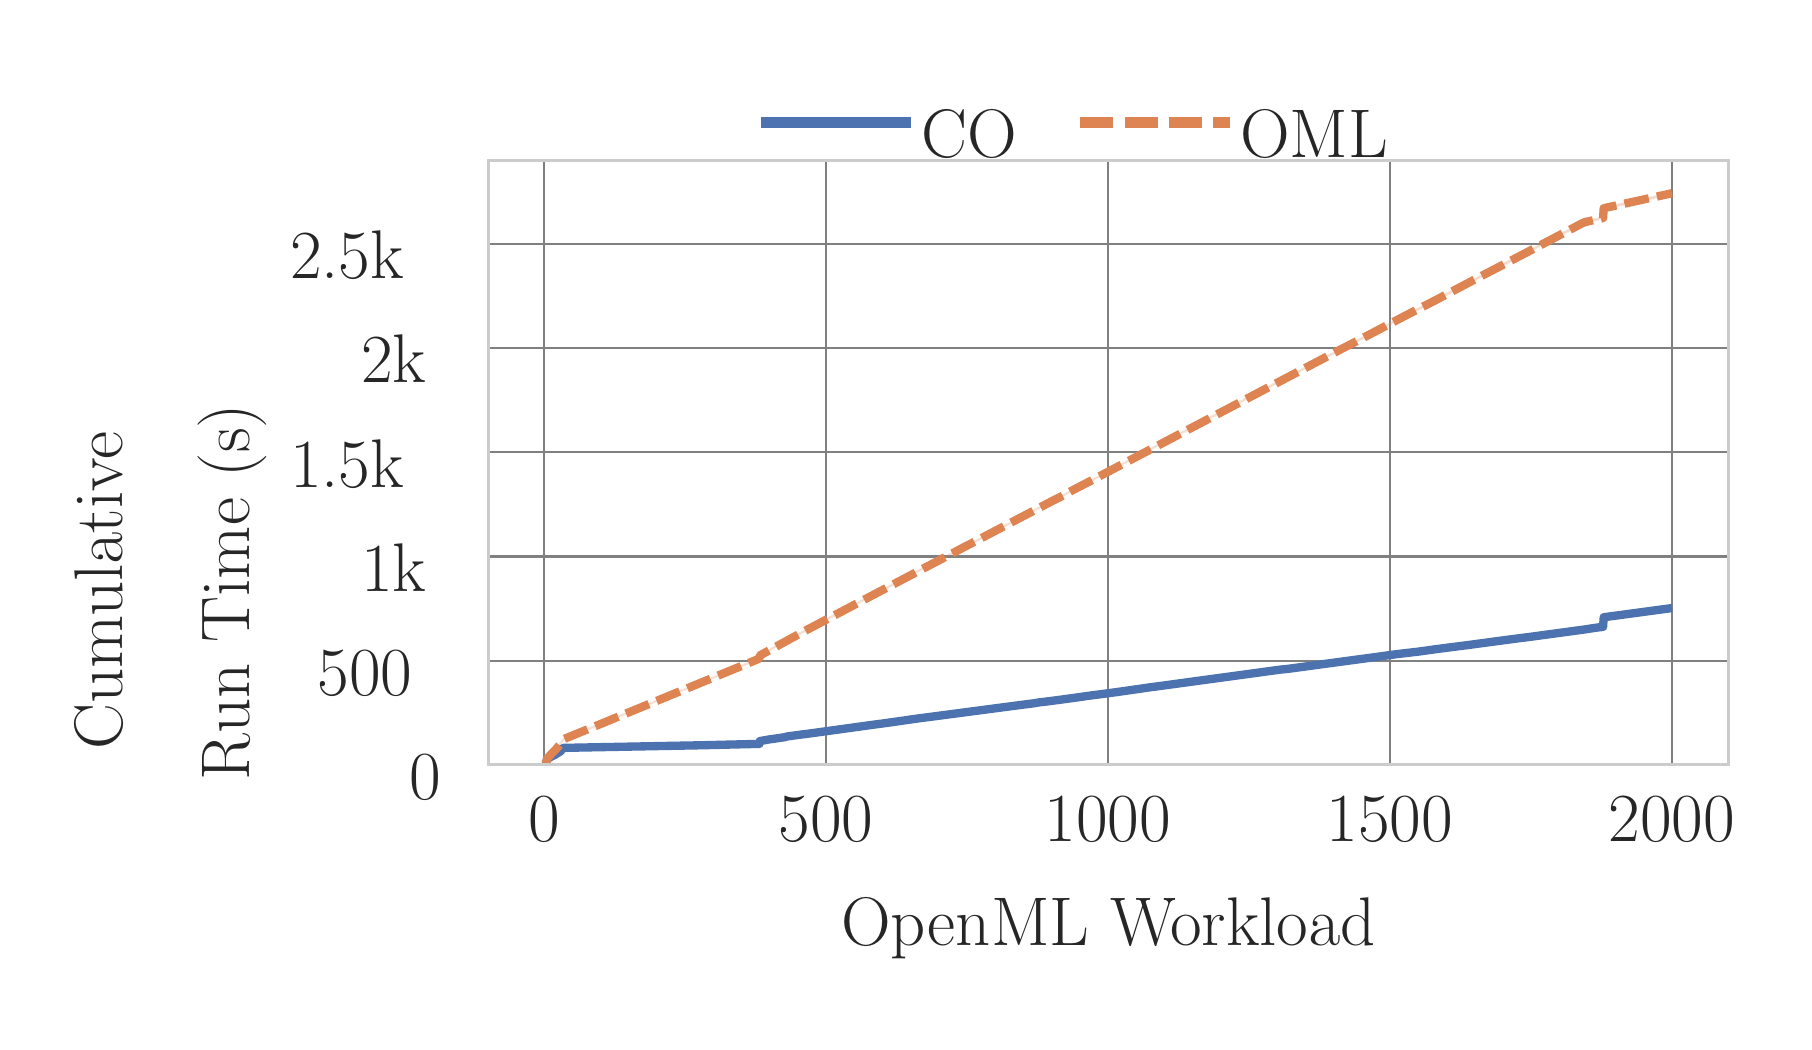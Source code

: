 \begingroup%
\makeatletter%
\begin{pgfpicture}%
\pgfpathrectangle{\pgfpointorigin}{\pgfqpoint{8.78in}{4.971in}}%
\pgfusepath{use as bounding box, clip}%
\begin{pgfscope}%
\pgfsetbuttcap%
\pgfsetmiterjoin%
\definecolor{currentfill}{rgb}{1.0,1.0,1.0}%
\pgfsetfillcolor{currentfill}%
\pgfsetlinewidth{0.0pt}%
\definecolor{currentstroke}{rgb}{1.0,1.0,1.0}%
\pgfsetstrokecolor{currentstroke}%
\pgfsetdash{}{0pt}%
\pgfpathmoveto{\pgfqpoint{0.0in}{0.0in}}%
\pgfpathlineto{\pgfqpoint{8.78in}{0.0in}}%
\pgfpathlineto{\pgfqpoint{8.78in}{4.971in}}%
\pgfpathlineto{\pgfqpoint{0.0in}{4.971in}}%
\pgfpathclose%
\pgfusepath{fill}%
\end{pgfscope}%
\begin{pgfscope}%
\pgfsetbuttcap%
\pgfsetmiterjoin%
\definecolor{currentfill}{rgb}{1.0,1.0,1.0}%
\pgfsetfillcolor{currentfill}%
\pgfsetlinewidth{0.0pt}%
\definecolor{currentstroke}{rgb}{0.0,0.0,0.0}%
\pgfsetstrokecolor{currentstroke}%
\pgfsetstrokeopacity{0.0}%
\pgfsetdash{}{0pt}%
\pgfpathmoveto{\pgfqpoint{2.303in}{1.285in}}%
\pgfpathlineto{\pgfqpoint{8.503in}{1.285in}}%
\pgfpathlineto{\pgfqpoint{8.503in}{4.305in}}%
\pgfpathlineto{\pgfqpoint{2.303in}{4.305in}}%
\pgfpathclose%
\pgfusepath{fill}%
\end{pgfscope}%
\begin{pgfscope}%
\pgfpathrectangle{\pgfqpoint{2.303in}{1.285in}}{\pgfqpoint{6.2in}{3.02in}} %
\pgfusepath{clip}%
\pgfsetroundcap%
\pgfsetroundjoin%
\pgfsetlinewidth{0.803pt}%
\definecolor{currentstroke}{rgb}{0.5,0.5,0.5}%
\pgfsetstrokecolor{currentstroke}%
\pgfsetdash{}{0pt}%
\pgfpathmoveto{\pgfqpoint{2.582in}{1.285in}}%
\pgfpathlineto{\pgfqpoint{2.582in}{4.305in}}%
\pgfusepath{stroke}%
\end{pgfscope}%
\begin{pgfscope}%
\definecolor{textcolor}{rgb}{0.15,0.15,0.15}%
\pgfsetstrokecolor{textcolor}%
\pgfsetfillcolor{textcolor}%
\pgftext[x=2.582in,y=1.122in,,top]{\color{textcolor}\rmfamily\fontsize{36.0}{43.2}\selectfont 0}%
\end{pgfscope}%
\begin{pgfscope}%
\pgfpathrectangle{\pgfqpoint{2.303in}{1.285in}}{\pgfqpoint{6.2in}{3.02in}} %
\pgfusepath{clip}%
\pgfsetroundcap%
\pgfsetroundjoin%
\pgfsetlinewidth{0.803pt}%
\definecolor{currentstroke}{rgb}{0.5,0.5,0.5}%
\pgfsetstrokecolor{currentstroke}%
\pgfsetdash{}{0pt}%
\pgfpathmoveto{\pgfqpoint{3.991in}{1.285in}}%
\pgfpathlineto{\pgfqpoint{3.991in}{4.305in}}%
\pgfusepath{stroke}%
\end{pgfscope}%
\begin{pgfscope}%
\definecolor{textcolor}{rgb}{0.15,0.15,0.15}%
\pgfsetstrokecolor{textcolor}%
\pgfsetfillcolor{textcolor}%
\pgftext[x=3.991in,y=1.122in,,top]{\color{textcolor}\rmfamily\fontsize{36.0}{43.2}\selectfont 500}%
\end{pgfscope}%
\begin{pgfscope}%
\pgfpathrectangle{\pgfqpoint{2.303in}{1.285in}}{\pgfqpoint{6.2in}{3.02in}} %
\pgfusepath{clip}%
\pgfsetroundcap%
\pgfsetroundjoin%
\pgfsetlinewidth{0.803pt}%
\definecolor{currentstroke}{rgb}{0.5,0.5,0.5}%
\pgfsetstrokecolor{currentstroke}%
\pgfsetdash{}{0pt}%
\pgfpathmoveto{\pgfqpoint{5.401in}{1.285in}}%
\pgfpathlineto{\pgfqpoint{5.401in}{4.305in}}%
\pgfusepath{stroke}%
\end{pgfscope}%
\begin{pgfscope}%
\definecolor{textcolor}{rgb}{0.15,0.15,0.15}%
\pgfsetstrokecolor{textcolor}%
\pgfsetfillcolor{textcolor}%
\pgftext[x=5.401in,y=1.122in,,top]{\color{textcolor}\rmfamily\fontsize{36.0}{43.2}\selectfont 1000}%
\end{pgfscope}%
\begin{pgfscope}%
\pgfpathrectangle{\pgfqpoint{2.303in}{1.285in}}{\pgfqpoint{6.2in}{3.02in}} %
\pgfusepath{clip}%
\pgfsetroundcap%
\pgfsetroundjoin%
\pgfsetlinewidth{0.803pt}%
\definecolor{currentstroke}{rgb}{0.5,0.5,0.5}%
\pgfsetstrokecolor{currentstroke}%
\pgfsetdash{}{0pt}%
\pgfpathmoveto{\pgfqpoint{6.811in}{1.285in}}%
\pgfpathlineto{\pgfqpoint{6.811in}{4.305in}}%
\pgfusepath{stroke}%
\end{pgfscope}%
\begin{pgfscope}%
\definecolor{textcolor}{rgb}{0.15,0.15,0.15}%
\pgfsetstrokecolor{textcolor}%
\pgfsetfillcolor{textcolor}%
\pgftext[x=6.811in,y=1.122in,,top]{\color{textcolor}\rmfamily\fontsize{36.0}{43.2}\selectfont 1500}%
\end{pgfscope}%
\begin{pgfscope}%
\pgfpathrectangle{\pgfqpoint{2.303in}{1.285in}}{\pgfqpoint{6.2in}{3.02in}} %
\pgfusepath{clip}%
\pgfsetroundcap%
\pgfsetroundjoin%
\pgfsetlinewidth{0.803pt}%
\definecolor{currentstroke}{rgb}{0.5,0.5,0.5}%
\pgfsetstrokecolor{currentstroke}%
\pgfsetdash{}{0pt}%
\pgfpathmoveto{\pgfqpoint{8.221in}{1.285in}}%
\pgfpathlineto{\pgfqpoint{8.221in}{4.305in}}%
\pgfusepath{stroke}%
\end{pgfscope}%
\begin{pgfscope}%
\definecolor{textcolor}{rgb}{0.15,0.15,0.15}%
\pgfsetstrokecolor{textcolor}%
\pgfsetfillcolor{textcolor}%
\pgftext[x=8.221in,y=1.122in,,top]{\color{textcolor}\rmfamily\fontsize{36.0}{43.2}\selectfont 2000}%
\end{pgfscope}%
\begin{pgfscope}%
\definecolor{textcolor}{rgb}{0.15,0.15,0.15}%
\pgfsetstrokecolor{textcolor}%
\pgfsetfillcolor{textcolor}%
\pgftext[x=5.403in,y=0.622in,,top]{\color{textcolor}\rmfamily\fontsize{42.0}{50.4}\selectfont OpenML Workload}%
\end{pgfscope}%
\begin{pgfscope}%
\pgfpathrectangle{\pgfqpoint{2.303in}{1.285in}}{\pgfqpoint{6.2in}{3.02in}} %
\pgfusepath{clip}%
\pgfsetroundcap%
\pgfsetroundjoin%
\pgfsetlinewidth{0.803pt}%
\definecolor{currentstroke}{rgb}{0.5,0.5,0.5}%
\pgfsetstrokecolor{currentstroke}%
\pgfsetdash{}{0pt}%
\pgfpathmoveto{\pgfqpoint{2.303in}{1.285in}}%
\pgfpathlineto{\pgfqpoint{8.503in}{1.285in}}%
\pgfusepath{stroke}%
\end{pgfscope}%
\begin{pgfscope}%
\definecolor{textcolor}{rgb}{0.15,0.15,0.15}%
\pgfsetstrokecolor{textcolor}%
\pgfsetfillcolor{textcolor}%
\pgftext[x=1.909in,y=1.112in,left,base]{\color{textcolor}\rmfamily\fontsize{36.0}{43.2}\selectfont 0}%
\end{pgfscope}%
\begin{pgfscope}%
\pgfpathrectangle{\pgfqpoint{2.303in}{1.285in}}{\pgfqpoint{6.2in}{3.02in}} %
\pgfusepath{clip}%
\pgfsetroundcap%
\pgfsetroundjoin%
\pgfsetlinewidth{0.803pt}%
\definecolor{currentstroke}{rgb}{0.5,0.5,0.5}%
\pgfsetstrokecolor{currentstroke}%
\pgfsetdash{}{0pt}%
\pgfpathmoveto{\pgfqpoint{2.303in}{1.806in}}%
\pgfpathlineto{\pgfqpoint{8.503in}{1.806in}}%
\pgfusepath{stroke}%
\end{pgfscope}%
\begin{pgfscope}%
\definecolor{textcolor}{rgb}{0.15,0.15,0.15}%
\pgfsetstrokecolor{textcolor}%
\pgfsetfillcolor{textcolor}%
\pgftext[x=1.45in,y=1.633in,left,base]{\color{textcolor}\rmfamily\fontsize{36.0}{43.2}\selectfont 500}%
\end{pgfscope}%
\begin{pgfscope}%
\pgfpathrectangle{\pgfqpoint{2.303in}{1.285in}}{\pgfqpoint{6.2in}{3.02in}} %
\pgfusepath{clip}%
\pgfsetroundcap%
\pgfsetroundjoin%
\pgfsetlinewidth{0.803pt}%
\definecolor{currentstroke}{rgb}{0.5,0.5,0.5}%
\pgfsetstrokecolor{currentstroke}%
\pgfsetdash{}{0pt}%
\pgfpathmoveto{\pgfqpoint{2.303in}{2.327in}}%
\pgfpathlineto{\pgfqpoint{8.503in}{2.327in}}%
\pgfusepath{stroke}%
\end{pgfscope}%
\begin{pgfscope}%
\definecolor{textcolor}{rgb}{0.15,0.15,0.15}%
\pgfsetstrokecolor{textcolor}%
\pgfsetfillcolor{textcolor}%
\pgftext[x=1.667in,y=2.153in,left,base]{\color{textcolor}\rmfamily\fontsize{36.0}{43.2}\selectfont 1k}%
\end{pgfscope}%
\begin{pgfscope}%
\pgfpathrectangle{\pgfqpoint{2.303in}{1.285in}}{\pgfqpoint{6.2in}{3.02in}} %
\pgfusepath{clip}%
\pgfsetroundcap%
\pgfsetroundjoin%
\pgfsetlinewidth{0.803pt}%
\definecolor{currentstroke}{rgb}{0.5,0.5,0.5}%
\pgfsetstrokecolor{currentstroke}%
\pgfsetdash{}{0pt}%
\pgfpathmoveto{\pgfqpoint{2.303in}{2.848in}}%
\pgfpathlineto{\pgfqpoint{8.503in}{2.848in}}%
\pgfusepath{stroke}%
\end{pgfscope}%
\begin{pgfscope}%
\definecolor{textcolor}{rgb}{0.15,0.15,0.15}%
\pgfsetstrokecolor{textcolor}%
\pgfsetfillcolor{textcolor}%
\pgftext[x=1.312in,y=2.674in,left,base]{\color{textcolor}\rmfamily\fontsize{36.0}{43.2}\selectfont 1.5k}%
\end{pgfscope}%
\begin{pgfscope}%
\pgfpathrectangle{\pgfqpoint{2.303in}{1.285in}}{\pgfqpoint{6.2in}{3.02in}} %
\pgfusepath{clip}%
\pgfsetroundcap%
\pgfsetroundjoin%
\pgfsetlinewidth{0.803pt}%
\definecolor{currentstroke}{rgb}{0.5,0.5,0.5}%
\pgfsetstrokecolor{currentstroke}%
\pgfsetdash{}{0pt}%
\pgfpathmoveto{\pgfqpoint{2.303in}{3.368in}}%
\pgfpathlineto{\pgfqpoint{8.503in}{3.368in}}%
\pgfusepath{stroke}%
\end{pgfscope}%
\begin{pgfscope}%
\definecolor{textcolor}{rgb}{0.15,0.15,0.15}%
\pgfsetstrokecolor{textcolor}%
\pgfsetfillcolor{textcolor}%
\pgftext[x=1.667in,y=3.195in,left,base]{\color{textcolor}\rmfamily\fontsize{36.0}{43.2}\selectfont 2k}%
\end{pgfscope}%
\begin{pgfscope}%
\pgfpathrectangle{\pgfqpoint{2.303in}{1.285in}}{\pgfqpoint{6.2in}{3.02in}} %
\pgfusepath{clip}%
\pgfsetroundcap%
\pgfsetroundjoin%
\pgfsetlinewidth{0.803pt}%
\definecolor{currentstroke}{rgb}{0.5,0.5,0.5}%
\pgfsetstrokecolor{currentstroke}%
\pgfsetdash{}{0pt}%
\pgfpathmoveto{\pgfqpoint{2.303in}{3.889in}}%
\pgfpathlineto{\pgfqpoint{8.503in}{3.889in}}%
\pgfusepath{stroke}%
\end{pgfscope}%
\begin{pgfscope}%
\definecolor{textcolor}{rgb}{0.15,0.15,0.15}%
\pgfsetstrokecolor{textcolor}%
\pgfsetfillcolor{textcolor}%
\pgftext[x=1.312in,y=3.715in,left,base]{\color{textcolor}\rmfamily\fontsize{36.0}{43.2}\selectfont 2.5k}%
\end{pgfscope}%
\begin{pgfscope}%
\definecolor{textcolor}{rgb}{0.15,0.15,0.15}%
\pgfsetstrokecolor{textcolor}%
\pgfsetfillcolor{textcolor}%
\pgftext[x=0.473in,y=1.362in,left,base,rotate=90.0]{\color{textcolor}\rmfamily\fontsize{42.0}{50.4}\selectfont Cumulative }%
\end{pgfscope}%
\begin{pgfscope}%
\definecolor{textcolor}{rgb}{0.15,0.15,0.15}%
\pgfsetstrokecolor{textcolor}%
\pgfsetfillcolor{textcolor}%
\pgftext[x=1.111in,y=1.208in,left,base,rotate=90.0]{\color{textcolor}\rmfamily\fontsize{42.0}{50.4}\selectfont Run Time (s)}%
\end{pgfscope}%
\begin{pgfscope}%
\pgfpathrectangle{\pgfqpoint{2.303in}{1.285in}}{\pgfqpoint{6.2in}{3.02in}} %
\pgfusepath{clip}%
\pgfsetbuttcap%
\pgfsetroundjoin%
\definecolor{currentfill}{rgb}{0.298,0.447,0.69}%
\pgfsetfillcolor{currentfill}%
\pgfsetfillopacity{0.2}%
\pgfsetlinewidth{0.803pt}%
\definecolor{currentstroke}{rgb}{0.298,0.447,0.69}%
\pgfsetstrokecolor{currentstroke}%
\pgfsetstrokeopacity{0.2}%
\pgfsetdash{}{0pt}%
\pgfpathmoveto{\pgfqpoint{2.584in}{1.287in}}%
\pgfpathlineto{\pgfqpoint{2.584in}{1.287in}}%
\pgfpathlineto{\pgfqpoint{2.587in}{1.289in}}%
\pgfpathlineto{\pgfqpoint{2.59in}{1.29in}}%
\pgfpathlineto{\pgfqpoint{2.593in}{1.292in}}%
\pgfpathlineto{\pgfqpoint{2.596in}{1.312in}}%
\pgfpathlineto{\pgfqpoint{2.598in}{1.314in}}%
\pgfpathlineto{\pgfqpoint{2.601in}{1.316in}}%
\pgfpathlineto{\pgfqpoint{2.604in}{1.318in}}%
\pgfpathlineto{\pgfqpoint{2.607in}{1.319in}}%
\pgfpathlineto{\pgfqpoint{2.61in}{1.321in}}%
\pgfpathlineto{\pgfqpoint{2.613in}{1.323in}}%
\pgfpathlineto{\pgfqpoint{2.615in}{1.325in}}%
\pgfpathlineto{\pgfqpoint{2.618in}{1.327in}}%
\pgfpathlineto{\pgfqpoint{2.621in}{1.327in}}%
\pgfpathlineto{\pgfqpoint{2.624in}{1.328in}}%
\pgfpathlineto{\pgfqpoint{2.627in}{1.33in}}%
\pgfpathlineto{\pgfqpoint{2.63in}{1.331in}}%
\pgfpathlineto{\pgfqpoint{2.632in}{1.331in}}%
\pgfpathlineto{\pgfqpoint{2.635in}{1.333in}}%
\pgfpathlineto{\pgfqpoint{2.638in}{1.335in}}%
\pgfpathlineto{\pgfqpoint{2.641in}{1.338in}}%
\pgfpathlineto{\pgfqpoint{2.644in}{1.339in}}%
\pgfpathlineto{\pgfqpoint{2.646in}{1.341in}}%
\pgfpathlineto{\pgfqpoint{2.649in}{1.344in}}%
\pgfpathlineto{\pgfqpoint{2.652in}{1.344in}}%
\pgfpathlineto{\pgfqpoint{2.655in}{1.346in}}%
\pgfpathlineto{\pgfqpoint{2.658in}{1.348in}}%
\pgfpathlineto{\pgfqpoint{2.661in}{1.351in}}%
\pgfpathlineto{\pgfqpoint{2.663in}{1.352in}}%
\pgfpathlineto{\pgfqpoint{2.666in}{1.354in}}%
\pgfpathlineto{\pgfqpoint{2.669in}{1.36in}}%
\pgfpathlineto{\pgfqpoint{2.672in}{1.364in}}%
\pgfpathlineto{\pgfqpoint{2.675in}{1.366in}}%
\pgfpathlineto{\pgfqpoint{2.677in}{1.368in}}%
\pgfpathlineto{\pgfqpoint{2.68in}{1.37in}}%
\pgfpathlineto{\pgfqpoint{2.683in}{1.37in}}%
\pgfpathlineto{\pgfqpoint{2.686in}{1.37in}}%
\pgfpathlineto{\pgfqpoint{2.689in}{1.37in}}%
\pgfpathlineto{\pgfqpoint{2.692in}{1.37in}}%
\pgfpathlineto{\pgfqpoint{2.694in}{1.37in}}%
\pgfpathlineto{\pgfqpoint{2.697in}{1.37in}}%
\pgfpathlineto{\pgfqpoint{2.7in}{1.37in}}%
\pgfpathlineto{\pgfqpoint{2.703in}{1.37in}}%
\pgfpathlineto{\pgfqpoint{2.706in}{1.37in}}%
\pgfpathlineto{\pgfqpoint{2.708in}{1.371in}}%
\pgfpathlineto{\pgfqpoint{2.711in}{1.371in}}%
\pgfpathlineto{\pgfqpoint{2.714in}{1.371in}}%
\pgfpathlineto{\pgfqpoint{2.717in}{1.371in}}%
\pgfpathlineto{\pgfqpoint{2.72in}{1.371in}}%
\pgfpathlineto{\pgfqpoint{2.723in}{1.371in}}%
\pgfpathlineto{\pgfqpoint{2.725in}{1.371in}}%
\pgfpathlineto{\pgfqpoint{2.728in}{1.371in}}%
\pgfpathlineto{\pgfqpoint{2.731in}{1.371in}}%
\pgfpathlineto{\pgfqpoint{2.734in}{1.371in}}%
\pgfpathlineto{\pgfqpoint{2.737in}{1.371in}}%
\pgfpathlineto{\pgfqpoint{2.739in}{1.371in}}%
\pgfpathlineto{\pgfqpoint{2.742in}{1.371in}}%
\pgfpathlineto{\pgfqpoint{2.745in}{1.371in}}%
\pgfpathlineto{\pgfqpoint{2.748in}{1.371in}}%
\pgfpathlineto{\pgfqpoint{2.751in}{1.371in}}%
\pgfpathlineto{\pgfqpoint{2.754in}{1.371in}}%
\pgfpathlineto{\pgfqpoint{2.756in}{1.371in}}%
\pgfpathlineto{\pgfqpoint{2.759in}{1.372in}}%
\pgfpathlineto{\pgfqpoint{2.762in}{1.372in}}%
\pgfpathlineto{\pgfqpoint{2.765in}{1.372in}}%
\pgfpathlineto{\pgfqpoint{2.768in}{1.372in}}%
\pgfpathlineto{\pgfqpoint{2.77in}{1.372in}}%
\pgfpathlineto{\pgfqpoint{2.773in}{1.372in}}%
\pgfpathlineto{\pgfqpoint{2.776in}{1.372in}}%
\pgfpathlineto{\pgfqpoint{2.779in}{1.372in}}%
\pgfpathlineto{\pgfqpoint{2.782in}{1.372in}}%
\pgfpathlineto{\pgfqpoint{2.785in}{1.372in}}%
\pgfpathlineto{\pgfqpoint{2.787in}{1.372in}}%
\pgfpathlineto{\pgfqpoint{2.79in}{1.372in}}%
\pgfpathlineto{\pgfqpoint{2.793in}{1.372in}}%
\pgfpathlineto{\pgfqpoint{2.796in}{1.372in}}%
\pgfpathlineto{\pgfqpoint{2.799in}{1.372in}}%
\pgfpathlineto{\pgfqpoint{2.802in}{1.372in}}%
\pgfpathlineto{\pgfqpoint{2.804in}{1.372in}}%
\pgfpathlineto{\pgfqpoint{2.807in}{1.372in}}%
\pgfpathlineto{\pgfqpoint{2.81in}{1.372in}}%
\pgfpathlineto{\pgfqpoint{2.813in}{1.373in}}%
\pgfpathlineto{\pgfqpoint{2.816in}{1.373in}}%
\pgfpathlineto{\pgfqpoint{2.818in}{1.373in}}%
\pgfpathlineto{\pgfqpoint{2.821in}{1.373in}}%
\pgfpathlineto{\pgfqpoint{2.824in}{1.373in}}%
\pgfpathlineto{\pgfqpoint{2.827in}{1.373in}}%
\pgfpathlineto{\pgfqpoint{2.83in}{1.373in}}%
\pgfpathlineto{\pgfqpoint{2.833in}{1.373in}}%
\pgfpathlineto{\pgfqpoint{2.835in}{1.373in}}%
\pgfpathlineto{\pgfqpoint{2.838in}{1.373in}}%
\pgfpathlineto{\pgfqpoint{2.841in}{1.373in}}%
\pgfpathlineto{\pgfqpoint{2.844in}{1.373in}}%
\pgfpathlineto{\pgfqpoint{2.847in}{1.373in}}%
\pgfpathlineto{\pgfqpoint{2.849in}{1.373in}}%
\pgfpathlineto{\pgfqpoint{2.852in}{1.373in}}%
\pgfpathlineto{\pgfqpoint{2.855in}{1.373in}}%
\pgfpathlineto{\pgfqpoint{2.858in}{1.373in}}%
\pgfpathlineto{\pgfqpoint{2.861in}{1.373in}}%
\pgfpathlineto{\pgfqpoint{2.864in}{1.373in}}%
\pgfpathlineto{\pgfqpoint{2.866in}{1.374in}}%
\pgfpathlineto{\pgfqpoint{2.869in}{1.374in}}%
\pgfpathlineto{\pgfqpoint{2.872in}{1.374in}}%
\pgfpathlineto{\pgfqpoint{2.875in}{1.374in}}%
\pgfpathlineto{\pgfqpoint{2.878in}{1.374in}}%
\pgfpathlineto{\pgfqpoint{2.88in}{1.374in}}%
\pgfpathlineto{\pgfqpoint{2.883in}{1.374in}}%
\pgfpathlineto{\pgfqpoint{2.886in}{1.374in}}%
\pgfpathlineto{\pgfqpoint{2.889in}{1.374in}}%
\pgfpathlineto{\pgfqpoint{2.892in}{1.374in}}%
\pgfpathlineto{\pgfqpoint{2.895in}{1.374in}}%
\pgfpathlineto{\pgfqpoint{2.897in}{1.374in}}%
\pgfpathlineto{\pgfqpoint{2.9in}{1.374in}}%
\pgfpathlineto{\pgfqpoint{2.903in}{1.374in}}%
\pgfpathlineto{\pgfqpoint{2.906in}{1.374in}}%
\pgfpathlineto{\pgfqpoint{2.909in}{1.374in}}%
\pgfpathlineto{\pgfqpoint{2.911in}{1.374in}}%
\pgfpathlineto{\pgfqpoint{2.914in}{1.374in}}%
\pgfpathlineto{\pgfqpoint{2.917in}{1.375in}}%
\pgfpathlineto{\pgfqpoint{2.92in}{1.375in}}%
\pgfpathlineto{\pgfqpoint{2.923in}{1.375in}}%
\pgfpathlineto{\pgfqpoint{2.926in}{1.375in}}%
\pgfpathlineto{\pgfqpoint{2.928in}{1.375in}}%
\pgfpathlineto{\pgfqpoint{2.931in}{1.375in}}%
\pgfpathlineto{\pgfqpoint{2.934in}{1.375in}}%
\pgfpathlineto{\pgfqpoint{2.937in}{1.375in}}%
\pgfpathlineto{\pgfqpoint{2.94in}{1.375in}}%
\pgfpathlineto{\pgfqpoint{2.942in}{1.375in}}%
\pgfpathlineto{\pgfqpoint{2.945in}{1.375in}}%
\pgfpathlineto{\pgfqpoint{2.948in}{1.375in}}%
\pgfpathlineto{\pgfqpoint{2.951in}{1.375in}}%
\pgfpathlineto{\pgfqpoint{2.954in}{1.375in}}%
\pgfpathlineto{\pgfqpoint{2.957in}{1.375in}}%
\pgfpathlineto{\pgfqpoint{2.959in}{1.375in}}%
\pgfpathlineto{\pgfqpoint{2.962in}{1.375in}}%
\pgfpathlineto{\pgfqpoint{2.965in}{1.375in}}%
\pgfpathlineto{\pgfqpoint{2.968in}{1.375in}}%
\pgfpathlineto{\pgfqpoint{2.971in}{1.375in}}%
\pgfpathlineto{\pgfqpoint{2.973in}{1.376in}}%
\pgfpathlineto{\pgfqpoint{2.976in}{1.376in}}%
\pgfpathlineto{\pgfqpoint{2.979in}{1.376in}}%
\pgfpathlineto{\pgfqpoint{2.982in}{1.376in}}%
\pgfpathlineto{\pgfqpoint{2.985in}{1.376in}}%
\pgfpathlineto{\pgfqpoint{2.988in}{1.376in}}%
\pgfpathlineto{\pgfqpoint{2.99in}{1.376in}}%
\pgfpathlineto{\pgfqpoint{2.993in}{1.376in}}%
\pgfpathlineto{\pgfqpoint{2.996in}{1.376in}}%
\pgfpathlineto{\pgfqpoint{2.999in}{1.376in}}%
\pgfpathlineto{\pgfqpoint{3.002in}{1.376in}}%
\pgfpathlineto{\pgfqpoint{3.005in}{1.376in}}%
\pgfpathlineto{\pgfqpoint{3.007in}{1.376in}}%
\pgfpathlineto{\pgfqpoint{3.01in}{1.376in}}%
\pgfpathlineto{\pgfqpoint{3.013in}{1.376in}}%
\pgfpathlineto{\pgfqpoint{3.016in}{1.376in}}%
\pgfpathlineto{\pgfqpoint{3.019in}{1.376in}}%
\pgfpathlineto{\pgfqpoint{3.021in}{1.376in}}%
\pgfpathlineto{\pgfqpoint{3.024in}{1.377in}}%
\pgfpathlineto{\pgfqpoint{3.027in}{1.377in}}%
\pgfpathlineto{\pgfqpoint{3.03in}{1.377in}}%
\pgfpathlineto{\pgfqpoint{3.033in}{1.377in}}%
\pgfpathlineto{\pgfqpoint{3.036in}{1.377in}}%
\pgfpathlineto{\pgfqpoint{3.038in}{1.377in}}%
\pgfpathlineto{\pgfqpoint{3.041in}{1.377in}}%
\pgfpathlineto{\pgfqpoint{3.044in}{1.377in}}%
\pgfpathlineto{\pgfqpoint{3.047in}{1.377in}}%
\pgfpathlineto{\pgfqpoint{3.05in}{1.377in}}%
\pgfpathlineto{\pgfqpoint{3.052in}{1.377in}}%
\pgfpathlineto{\pgfqpoint{3.055in}{1.377in}}%
\pgfpathlineto{\pgfqpoint{3.058in}{1.377in}}%
\pgfpathlineto{\pgfqpoint{3.061in}{1.377in}}%
\pgfpathlineto{\pgfqpoint{3.064in}{1.377in}}%
\pgfpathlineto{\pgfqpoint{3.067in}{1.377in}}%
\pgfpathlineto{\pgfqpoint{3.069in}{1.377in}}%
\pgfpathlineto{\pgfqpoint{3.072in}{1.377in}}%
\pgfpathlineto{\pgfqpoint{3.075in}{1.377in}}%
\pgfpathlineto{\pgfqpoint{3.078in}{1.378in}}%
\pgfpathlineto{\pgfqpoint{3.081in}{1.378in}}%
\pgfpathlineto{\pgfqpoint{3.083in}{1.378in}}%
\pgfpathlineto{\pgfqpoint{3.086in}{1.378in}}%
\pgfpathlineto{\pgfqpoint{3.089in}{1.378in}}%
\pgfpathlineto{\pgfqpoint{3.092in}{1.378in}}%
\pgfpathlineto{\pgfqpoint{3.095in}{1.378in}}%
\pgfpathlineto{\pgfqpoint{3.098in}{1.378in}}%
\pgfpathlineto{\pgfqpoint{3.1in}{1.378in}}%
\pgfpathlineto{\pgfqpoint{3.103in}{1.378in}}%
\pgfpathlineto{\pgfqpoint{3.106in}{1.378in}}%
\pgfpathlineto{\pgfqpoint{3.109in}{1.378in}}%
\pgfpathlineto{\pgfqpoint{3.112in}{1.378in}}%
\pgfpathlineto{\pgfqpoint{3.114in}{1.378in}}%
\pgfpathlineto{\pgfqpoint{3.117in}{1.378in}}%
\pgfpathlineto{\pgfqpoint{3.12in}{1.378in}}%
\pgfpathlineto{\pgfqpoint{3.123in}{1.378in}}%
\pgfpathlineto{\pgfqpoint{3.126in}{1.378in}}%
\pgfpathlineto{\pgfqpoint{3.129in}{1.378in}}%
\pgfpathlineto{\pgfqpoint{3.131in}{1.379in}}%
\pgfpathlineto{\pgfqpoint{3.134in}{1.379in}}%
\pgfpathlineto{\pgfqpoint{3.137in}{1.379in}}%
\pgfpathlineto{\pgfqpoint{3.14in}{1.379in}}%
\pgfpathlineto{\pgfqpoint{3.143in}{1.379in}}%
\pgfpathlineto{\pgfqpoint{3.145in}{1.379in}}%
\pgfpathlineto{\pgfqpoint{3.148in}{1.379in}}%
\pgfpathlineto{\pgfqpoint{3.151in}{1.379in}}%
\pgfpathlineto{\pgfqpoint{3.154in}{1.379in}}%
\pgfpathlineto{\pgfqpoint{3.157in}{1.379in}}%
\pgfpathlineto{\pgfqpoint{3.16in}{1.379in}}%
\pgfpathlineto{\pgfqpoint{3.162in}{1.379in}}%
\pgfpathlineto{\pgfqpoint{3.165in}{1.379in}}%
\pgfpathlineto{\pgfqpoint{3.168in}{1.379in}}%
\pgfpathlineto{\pgfqpoint{3.171in}{1.379in}}%
\pgfpathlineto{\pgfqpoint{3.174in}{1.379in}}%
\pgfpathlineto{\pgfqpoint{3.177in}{1.379in}}%
\pgfpathlineto{\pgfqpoint{3.179in}{1.379in}}%
\pgfpathlineto{\pgfqpoint{3.182in}{1.379in}}%
\pgfpathlineto{\pgfqpoint{3.185in}{1.38in}}%
\pgfpathlineto{\pgfqpoint{3.188in}{1.38in}}%
\pgfpathlineto{\pgfqpoint{3.191in}{1.38in}}%
\pgfpathlineto{\pgfqpoint{3.193in}{1.38in}}%
\pgfpathlineto{\pgfqpoint{3.196in}{1.38in}}%
\pgfpathlineto{\pgfqpoint{3.199in}{1.38in}}%
\pgfpathlineto{\pgfqpoint{3.202in}{1.38in}}%
\pgfpathlineto{\pgfqpoint{3.205in}{1.38in}}%
\pgfpathlineto{\pgfqpoint{3.208in}{1.38in}}%
\pgfpathlineto{\pgfqpoint{3.21in}{1.38in}}%
\pgfpathlineto{\pgfqpoint{3.213in}{1.38in}}%
\pgfpathlineto{\pgfqpoint{3.216in}{1.38in}}%
\pgfpathlineto{\pgfqpoint{3.219in}{1.38in}}%
\pgfpathlineto{\pgfqpoint{3.222in}{1.38in}}%
\pgfpathlineto{\pgfqpoint{3.224in}{1.38in}}%
\pgfpathlineto{\pgfqpoint{3.227in}{1.38in}}%
\pgfpathlineto{\pgfqpoint{3.23in}{1.38in}}%
\pgfpathlineto{\pgfqpoint{3.233in}{1.38in}}%
\pgfpathlineto{\pgfqpoint{3.236in}{1.38in}}%
\pgfpathlineto{\pgfqpoint{3.239in}{1.381in}}%
\pgfpathlineto{\pgfqpoint{3.241in}{1.381in}}%
\pgfpathlineto{\pgfqpoint{3.244in}{1.381in}}%
\pgfpathlineto{\pgfqpoint{3.247in}{1.381in}}%
\pgfpathlineto{\pgfqpoint{3.25in}{1.381in}}%
\pgfpathlineto{\pgfqpoint{3.253in}{1.381in}}%
\pgfpathlineto{\pgfqpoint{3.255in}{1.381in}}%
\pgfpathlineto{\pgfqpoint{3.258in}{1.381in}}%
\pgfpathlineto{\pgfqpoint{3.261in}{1.381in}}%
\pgfpathlineto{\pgfqpoint{3.264in}{1.381in}}%
\pgfpathlineto{\pgfqpoint{3.267in}{1.381in}}%
\pgfpathlineto{\pgfqpoint{3.27in}{1.381in}}%
\pgfpathlineto{\pgfqpoint{3.272in}{1.381in}}%
\pgfpathlineto{\pgfqpoint{3.275in}{1.381in}}%
\pgfpathlineto{\pgfqpoint{3.278in}{1.381in}}%
\pgfpathlineto{\pgfqpoint{3.281in}{1.381in}}%
\pgfpathlineto{\pgfqpoint{3.284in}{1.381in}}%
\pgfpathlineto{\pgfqpoint{3.286in}{1.381in}}%
\pgfpathlineto{\pgfqpoint{3.289in}{1.381in}}%
\pgfpathlineto{\pgfqpoint{3.292in}{1.382in}}%
\pgfpathlineto{\pgfqpoint{3.295in}{1.382in}}%
\pgfpathlineto{\pgfqpoint{3.298in}{1.382in}}%
\pgfpathlineto{\pgfqpoint{3.301in}{1.382in}}%
\pgfpathlineto{\pgfqpoint{3.303in}{1.382in}}%
\pgfpathlineto{\pgfqpoint{3.306in}{1.382in}}%
\pgfpathlineto{\pgfqpoint{3.309in}{1.382in}}%
\pgfpathlineto{\pgfqpoint{3.312in}{1.382in}}%
\pgfpathlineto{\pgfqpoint{3.315in}{1.382in}}%
\pgfpathlineto{\pgfqpoint{3.317in}{1.382in}}%
\pgfpathlineto{\pgfqpoint{3.32in}{1.382in}}%
\pgfpathlineto{\pgfqpoint{3.323in}{1.382in}}%
\pgfpathlineto{\pgfqpoint{3.326in}{1.382in}}%
\pgfpathlineto{\pgfqpoint{3.329in}{1.382in}}%
\pgfpathlineto{\pgfqpoint{3.332in}{1.382in}}%
\pgfpathlineto{\pgfqpoint{3.334in}{1.382in}}%
\pgfpathlineto{\pgfqpoint{3.337in}{1.382in}}%
\pgfpathlineto{\pgfqpoint{3.34in}{1.382in}}%
\pgfpathlineto{\pgfqpoint{3.343in}{1.382in}}%
\pgfpathlineto{\pgfqpoint{3.346in}{1.383in}}%
\pgfpathlineto{\pgfqpoint{3.349in}{1.383in}}%
\pgfpathlineto{\pgfqpoint{3.351in}{1.383in}}%
\pgfpathlineto{\pgfqpoint{3.354in}{1.383in}}%
\pgfpathlineto{\pgfqpoint{3.357in}{1.383in}}%
\pgfpathlineto{\pgfqpoint{3.36in}{1.383in}}%
\pgfpathlineto{\pgfqpoint{3.363in}{1.383in}}%
\pgfpathlineto{\pgfqpoint{3.365in}{1.383in}}%
\pgfpathlineto{\pgfqpoint{3.368in}{1.383in}}%
\pgfpathlineto{\pgfqpoint{3.371in}{1.383in}}%
\pgfpathlineto{\pgfqpoint{3.374in}{1.383in}}%
\pgfpathlineto{\pgfqpoint{3.377in}{1.383in}}%
\pgfpathlineto{\pgfqpoint{3.38in}{1.383in}}%
\pgfpathlineto{\pgfqpoint{3.382in}{1.383in}}%
\pgfpathlineto{\pgfqpoint{3.385in}{1.383in}}%
\pgfpathlineto{\pgfqpoint{3.388in}{1.383in}}%
\pgfpathlineto{\pgfqpoint{3.391in}{1.383in}}%
\pgfpathlineto{\pgfqpoint{3.394in}{1.383in}}%
\pgfpathlineto{\pgfqpoint{3.396in}{1.383in}}%
\pgfpathlineto{\pgfqpoint{3.399in}{1.384in}}%
\pgfpathlineto{\pgfqpoint{3.402in}{1.384in}}%
\pgfpathlineto{\pgfqpoint{3.405in}{1.384in}}%
\pgfpathlineto{\pgfqpoint{3.408in}{1.384in}}%
\pgfpathlineto{\pgfqpoint{3.411in}{1.384in}}%
\pgfpathlineto{\pgfqpoint{3.413in}{1.384in}}%
\pgfpathlineto{\pgfqpoint{3.416in}{1.384in}}%
\pgfpathlineto{\pgfqpoint{3.419in}{1.384in}}%
\pgfpathlineto{\pgfqpoint{3.422in}{1.384in}}%
\pgfpathlineto{\pgfqpoint{3.425in}{1.384in}}%
\pgfpathlineto{\pgfqpoint{3.427in}{1.384in}}%
\pgfpathlineto{\pgfqpoint{3.43in}{1.384in}}%
\pgfpathlineto{\pgfqpoint{3.433in}{1.384in}}%
\pgfpathlineto{\pgfqpoint{3.436in}{1.384in}}%
\pgfpathlineto{\pgfqpoint{3.439in}{1.384in}}%
\pgfpathlineto{\pgfqpoint{3.442in}{1.384in}}%
\pgfpathlineto{\pgfqpoint{3.444in}{1.384in}}%
\pgfpathlineto{\pgfqpoint{3.447in}{1.384in}}%
\pgfpathlineto{\pgfqpoint{3.45in}{1.384in}}%
\pgfpathlineto{\pgfqpoint{3.453in}{1.385in}}%
\pgfpathlineto{\pgfqpoint{3.456in}{1.385in}}%
\pgfpathlineto{\pgfqpoint{3.458in}{1.385in}}%
\pgfpathlineto{\pgfqpoint{3.461in}{1.385in}}%
\pgfpathlineto{\pgfqpoint{3.464in}{1.385in}}%
\pgfpathlineto{\pgfqpoint{3.467in}{1.385in}}%
\pgfpathlineto{\pgfqpoint{3.47in}{1.385in}}%
\pgfpathlineto{\pgfqpoint{3.473in}{1.385in}}%
\pgfpathlineto{\pgfqpoint{3.475in}{1.385in}}%
\pgfpathlineto{\pgfqpoint{3.478in}{1.385in}}%
\pgfpathlineto{\pgfqpoint{3.481in}{1.385in}}%
\pgfpathlineto{\pgfqpoint{3.484in}{1.385in}}%
\pgfpathlineto{\pgfqpoint{3.487in}{1.385in}}%
\pgfpathlineto{\pgfqpoint{3.489in}{1.385in}}%
\pgfpathlineto{\pgfqpoint{3.492in}{1.385in}}%
\pgfpathlineto{\pgfqpoint{3.495in}{1.385in}}%
\pgfpathlineto{\pgfqpoint{3.498in}{1.385in}}%
\pgfpathlineto{\pgfqpoint{3.501in}{1.385in}}%
\pgfpathlineto{\pgfqpoint{3.504in}{1.385in}}%
\pgfpathlineto{\pgfqpoint{3.506in}{1.386in}}%
\pgfpathlineto{\pgfqpoint{3.509in}{1.386in}}%
\pgfpathlineto{\pgfqpoint{3.512in}{1.386in}}%
\pgfpathlineto{\pgfqpoint{3.515in}{1.386in}}%
\pgfpathlineto{\pgfqpoint{3.518in}{1.386in}}%
\pgfpathlineto{\pgfqpoint{3.521in}{1.386in}}%
\pgfpathlineto{\pgfqpoint{3.523in}{1.386in}}%
\pgfpathlineto{\pgfqpoint{3.526in}{1.386in}}%
\pgfpathlineto{\pgfqpoint{3.529in}{1.386in}}%
\pgfpathlineto{\pgfqpoint{3.532in}{1.386in}}%
\pgfpathlineto{\pgfqpoint{3.535in}{1.386in}}%
\pgfpathlineto{\pgfqpoint{3.537in}{1.386in}}%
\pgfpathlineto{\pgfqpoint{3.54in}{1.386in}}%
\pgfpathlineto{\pgfqpoint{3.543in}{1.386in}}%
\pgfpathlineto{\pgfqpoint{3.546in}{1.386in}}%
\pgfpathlineto{\pgfqpoint{3.549in}{1.386in}}%
\pgfpathlineto{\pgfqpoint{3.552in}{1.386in}}%
\pgfpathlineto{\pgfqpoint{3.554in}{1.386in}}%
\pgfpathlineto{\pgfqpoint{3.557in}{1.386in}}%
\pgfpathlineto{\pgfqpoint{3.56in}{1.387in}}%
\pgfpathlineto{\pgfqpoint{3.563in}{1.387in}}%
\pgfpathlineto{\pgfqpoint{3.566in}{1.387in}}%
\pgfpathlineto{\pgfqpoint{3.568in}{1.387in}}%
\pgfpathlineto{\pgfqpoint{3.571in}{1.387in}}%
\pgfpathlineto{\pgfqpoint{3.574in}{1.387in}}%
\pgfpathlineto{\pgfqpoint{3.577in}{1.387in}}%
\pgfpathlineto{\pgfqpoint{3.58in}{1.387in}}%
\pgfpathlineto{\pgfqpoint{3.583in}{1.387in}}%
\pgfpathlineto{\pgfqpoint{3.585in}{1.387in}}%
\pgfpathlineto{\pgfqpoint{3.588in}{1.387in}}%
\pgfpathlineto{\pgfqpoint{3.591in}{1.387in}}%
\pgfpathlineto{\pgfqpoint{3.594in}{1.387in}}%
\pgfpathlineto{\pgfqpoint{3.597in}{1.387in}}%
\pgfpathlineto{\pgfqpoint{3.599in}{1.387in}}%
\pgfpathlineto{\pgfqpoint{3.602in}{1.387in}}%
\pgfpathlineto{\pgfqpoint{3.605in}{1.387in}}%
\pgfpathlineto{\pgfqpoint{3.608in}{1.387in}}%
\pgfpathlineto{\pgfqpoint{3.611in}{1.387in}}%
\pgfpathlineto{\pgfqpoint{3.614in}{1.388in}}%
\pgfpathlineto{\pgfqpoint{3.616in}{1.388in}}%
\pgfpathlineto{\pgfqpoint{3.619in}{1.388in}}%
\pgfpathlineto{\pgfqpoint{3.622in}{1.388in}}%
\pgfpathlineto{\pgfqpoint{3.625in}{1.388in}}%
\pgfpathlineto{\pgfqpoint{3.628in}{1.388in}}%
\pgfpathlineto{\pgfqpoint{3.63in}{1.388in}}%
\pgfpathlineto{\pgfqpoint{3.633in}{1.388in}}%
\pgfpathlineto{\pgfqpoint{3.636in}{1.388in}}%
\pgfpathlineto{\pgfqpoint{3.639in}{1.388in}}%
\pgfpathlineto{\pgfqpoint{3.642in}{1.388in}}%
\pgfpathlineto{\pgfqpoint{3.645in}{1.388in}}%
\pgfpathlineto{\pgfqpoint{3.647in}{1.388in}}%
\pgfpathlineto{\pgfqpoint{3.65in}{1.389in}}%
\pgfpathlineto{\pgfqpoint{3.653in}{1.389in}}%
\pgfpathlineto{\pgfqpoint{3.656in}{1.389in}}%
\pgfpathlineto{\pgfqpoint{3.659in}{1.39in}}%
\pgfpathlineto{\pgfqpoint{3.661in}{1.403in}}%
\pgfpathlineto{\pgfqpoint{3.664in}{1.404in}}%
\pgfpathlineto{\pgfqpoint{3.667in}{1.404in}}%
\pgfpathlineto{\pgfqpoint{3.67in}{1.404in}}%
\pgfpathlineto{\pgfqpoint{3.673in}{1.404in}}%
\pgfpathlineto{\pgfqpoint{3.676in}{1.405in}}%
\pgfpathlineto{\pgfqpoint{3.678in}{1.406in}}%
\pgfpathlineto{\pgfqpoint{3.681in}{1.407in}}%
\pgfpathlineto{\pgfqpoint{3.684in}{1.407in}}%
\pgfpathlineto{\pgfqpoint{3.687in}{1.408in}}%
\pgfpathlineto{\pgfqpoint{3.69in}{1.408in}}%
\pgfpathlineto{\pgfqpoint{3.692in}{1.409in}}%
\pgfpathlineto{\pgfqpoint{3.695in}{1.409in}}%
\pgfpathlineto{\pgfqpoint{3.698in}{1.409in}}%
\pgfpathlineto{\pgfqpoint{3.701in}{1.41in}}%
\pgfpathlineto{\pgfqpoint{3.704in}{1.41in}}%
\pgfpathlineto{\pgfqpoint{3.707in}{1.411in}}%
\pgfpathlineto{\pgfqpoint{3.709in}{1.412in}}%
\pgfpathlineto{\pgfqpoint{3.712in}{1.413in}}%
\pgfpathlineto{\pgfqpoint{3.715in}{1.413in}}%
\pgfpathlineto{\pgfqpoint{3.718in}{1.414in}}%
\pgfpathlineto{\pgfqpoint{3.721in}{1.414in}}%
\pgfpathlineto{\pgfqpoint{3.724in}{1.414in}}%
\pgfpathlineto{\pgfqpoint{3.726in}{1.415in}}%
\pgfpathlineto{\pgfqpoint{3.729in}{1.416in}}%
\pgfpathlineto{\pgfqpoint{3.732in}{1.416in}}%
\pgfpathlineto{\pgfqpoint{3.735in}{1.417in}}%
\pgfpathlineto{\pgfqpoint{3.738in}{1.417in}}%
\pgfpathlineto{\pgfqpoint{3.74in}{1.418in}}%
\pgfpathlineto{\pgfqpoint{3.743in}{1.418in}}%
\pgfpathlineto{\pgfqpoint{3.746in}{1.418in}}%
\pgfpathlineto{\pgfqpoint{3.749in}{1.418in}}%
\pgfpathlineto{\pgfqpoint{3.752in}{1.418in}}%
\pgfpathlineto{\pgfqpoint{3.755in}{1.419in}}%
\pgfpathlineto{\pgfqpoint{3.757in}{1.419in}}%
\pgfpathlineto{\pgfqpoint{3.76in}{1.419in}}%
\pgfpathlineto{\pgfqpoint{3.763in}{1.42in}}%
\pgfpathlineto{\pgfqpoint{3.766in}{1.42in}}%
\pgfpathlineto{\pgfqpoint{3.769in}{1.421in}}%
\pgfpathlineto{\pgfqpoint{3.771in}{1.421in}}%
\pgfpathlineto{\pgfqpoint{3.774in}{1.421in}}%
\pgfpathlineto{\pgfqpoint{3.777in}{1.422in}}%
\pgfpathlineto{\pgfqpoint{3.78in}{1.422in}}%
\pgfpathlineto{\pgfqpoint{3.783in}{1.423in}}%
\pgfpathlineto{\pgfqpoint{3.786in}{1.424in}}%
\pgfpathlineto{\pgfqpoint{3.788in}{1.424in}}%
\pgfpathlineto{\pgfqpoint{3.791in}{1.425in}}%
\pgfpathlineto{\pgfqpoint{3.794in}{1.426in}}%
\pgfpathlineto{\pgfqpoint{3.797in}{1.426in}}%
\pgfpathlineto{\pgfqpoint{3.8in}{1.427in}}%
\pgfpathlineto{\pgfqpoint{3.802in}{1.427in}}%
\pgfpathlineto{\pgfqpoint{3.805in}{1.427in}}%
\pgfpathlineto{\pgfqpoint{3.808in}{1.428in}}%
\pgfpathlineto{\pgfqpoint{3.811in}{1.428in}}%
\pgfpathlineto{\pgfqpoint{3.814in}{1.428in}}%
\pgfpathlineto{\pgfqpoint{3.817in}{1.429in}}%
\pgfpathlineto{\pgfqpoint{3.819in}{1.429in}}%
\pgfpathlineto{\pgfqpoint{3.822in}{1.429in}}%
\pgfpathlineto{\pgfqpoint{3.825in}{1.43in}}%
\pgfpathlineto{\pgfqpoint{3.828in}{1.43in}}%
\pgfpathlineto{\pgfqpoint{3.831in}{1.43in}}%
\pgfpathlineto{\pgfqpoint{3.833in}{1.431in}}%
\pgfpathlineto{\pgfqpoint{3.836in}{1.431in}}%
\pgfpathlineto{\pgfqpoint{3.839in}{1.432in}}%
\pgfpathlineto{\pgfqpoint{3.842in}{1.433in}}%
\pgfpathlineto{\pgfqpoint{3.845in}{1.433in}}%
\pgfpathlineto{\pgfqpoint{3.848in}{1.433in}}%
\pgfpathlineto{\pgfqpoint{3.85in}{1.433in}}%
\pgfpathlineto{\pgfqpoint{3.853in}{1.434in}}%
\pgfpathlineto{\pgfqpoint{3.856in}{1.434in}}%
\pgfpathlineto{\pgfqpoint{3.859in}{1.435in}}%
\pgfpathlineto{\pgfqpoint{3.862in}{1.435in}}%
\pgfpathlineto{\pgfqpoint{3.864in}{1.436in}}%
\pgfpathlineto{\pgfqpoint{3.867in}{1.436in}}%
\pgfpathlineto{\pgfqpoint{3.87in}{1.437in}}%
\pgfpathlineto{\pgfqpoint{3.873in}{1.437in}}%
\pgfpathlineto{\pgfqpoint{3.876in}{1.437in}}%
\pgfpathlineto{\pgfqpoint{3.879in}{1.438in}}%
\pgfpathlineto{\pgfqpoint{3.881in}{1.438in}}%
\pgfpathlineto{\pgfqpoint{3.884in}{1.438in}}%
\pgfpathlineto{\pgfqpoint{3.887in}{1.439in}}%
\pgfpathlineto{\pgfqpoint{3.89in}{1.439in}}%
\pgfpathlineto{\pgfqpoint{3.893in}{1.439in}}%
\pgfpathlineto{\pgfqpoint{3.896in}{1.44in}}%
\pgfpathlineto{\pgfqpoint{3.898in}{1.44in}}%
\pgfpathlineto{\pgfqpoint{3.901in}{1.44in}}%
\pgfpathlineto{\pgfqpoint{3.904in}{1.441in}}%
\pgfpathlineto{\pgfqpoint{3.907in}{1.441in}}%
\pgfpathlineto{\pgfqpoint{3.91in}{1.441in}}%
\pgfpathlineto{\pgfqpoint{3.912in}{1.442in}}%
\pgfpathlineto{\pgfqpoint{3.915in}{1.442in}}%
\pgfpathlineto{\pgfqpoint{3.918in}{1.443in}}%
\pgfpathlineto{\pgfqpoint{3.921in}{1.443in}}%
\pgfpathlineto{\pgfqpoint{3.924in}{1.443in}}%
\pgfpathlineto{\pgfqpoint{3.927in}{1.444in}}%
\pgfpathlineto{\pgfqpoint{3.929in}{1.444in}}%
\pgfpathlineto{\pgfqpoint{3.932in}{1.445in}}%
\pgfpathlineto{\pgfqpoint{3.935in}{1.445in}}%
\pgfpathlineto{\pgfqpoint{3.938in}{1.445in}}%
\pgfpathlineto{\pgfqpoint{3.941in}{1.446in}}%
\pgfpathlineto{\pgfqpoint{3.943in}{1.446in}}%
\pgfpathlineto{\pgfqpoint{3.946in}{1.446in}}%
\pgfpathlineto{\pgfqpoint{3.949in}{1.447in}}%
\pgfpathlineto{\pgfqpoint{3.952in}{1.447in}}%
\pgfpathlineto{\pgfqpoint{3.955in}{1.447in}}%
\pgfpathlineto{\pgfqpoint{3.958in}{1.448in}}%
\pgfpathlineto{\pgfqpoint{3.96in}{1.448in}}%
\pgfpathlineto{\pgfqpoint{3.963in}{1.449in}}%
\pgfpathlineto{\pgfqpoint{3.966in}{1.449in}}%
\pgfpathlineto{\pgfqpoint{3.969in}{1.449in}}%
\pgfpathlineto{\pgfqpoint{3.972in}{1.45in}}%
\pgfpathlineto{\pgfqpoint{3.974in}{1.45in}}%
\pgfpathlineto{\pgfqpoint{3.977in}{1.451in}}%
\pgfpathlineto{\pgfqpoint{3.98in}{1.451in}}%
\pgfpathlineto{\pgfqpoint{3.983in}{1.451in}}%
\pgfpathlineto{\pgfqpoint{3.986in}{1.452in}}%
\pgfpathlineto{\pgfqpoint{3.989in}{1.452in}}%
\pgfpathlineto{\pgfqpoint{3.991in}{1.453in}}%
\pgfpathlineto{\pgfqpoint{3.994in}{1.453in}}%
\pgfpathlineto{\pgfqpoint{3.997in}{1.454in}}%
\pgfpathlineto{\pgfqpoint{4.0in}{1.454in}}%
\pgfpathlineto{\pgfqpoint{4.003in}{1.454in}}%
\pgfpathlineto{\pgfqpoint{4.005in}{1.455in}}%
\pgfpathlineto{\pgfqpoint{4.008in}{1.455in}}%
\pgfpathlineto{\pgfqpoint{4.011in}{1.456in}}%
\pgfpathlineto{\pgfqpoint{4.014in}{1.456in}}%
\pgfpathlineto{\pgfqpoint{4.017in}{1.457in}}%
\pgfpathlineto{\pgfqpoint{4.02in}{1.457in}}%
\pgfpathlineto{\pgfqpoint{4.022in}{1.457in}}%
\pgfpathlineto{\pgfqpoint{4.025in}{1.458in}}%
\pgfpathlineto{\pgfqpoint{4.028in}{1.458in}}%
\pgfpathlineto{\pgfqpoint{4.031in}{1.459in}}%
\pgfpathlineto{\pgfqpoint{4.034in}{1.459in}}%
\pgfpathlineto{\pgfqpoint{4.036in}{1.459in}}%
\pgfpathlineto{\pgfqpoint{4.039in}{1.459in}}%
\pgfpathlineto{\pgfqpoint{4.042in}{1.46in}}%
\pgfpathlineto{\pgfqpoint{4.045in}{1.46in}}%
\pgfpathlineto{\pgfqpoint{4.048in}{1.461in}}%
\pgfpathlineto{\pgfqpoint{4.051in}{1.461in}}%
\pgfpathlineto{\pgfqpoint{4.053in}{1.461in}}%
\pgfpathlineto{\pgfqpoint{4.056in}{1.462in}}%
\pgfpathlineto{\pgfqpoint{4.059in}{1.462in}}%
\pgfpathlineto{\pgfqpoint{4.062in}{1.462in}}%
\pgfpathlineto{\pgfqpoint{4.065in}{1.463in}}%
\pgfpathlineto{\pgfqpoint{4.068in}{1.463in}}%
\pgfpathlineto{\pgfqpoint{4.07in}{1.463in}}%
\pgfpathlineto{\pgfqpoint{4.073in}{1.464in}}%
\pgfpathlineto{\pgfqpoint{4.076in}{1.464in}}%
\pgfpathlineto{\pgfqpoint{4.079in}{1.464in}}%
\pgfpathlineto{\pgfqpoint{4.082in}{1.465in}}%
\pgfpathlineto{\pgfqpoint{4.084in}{1.465in}}%
\pgfpathlineto{\pgfqpoint{4.087in}{1.466in}}%
\pgfpathlineto{\pgfqpoint{4.09in}{1.466in}}%
\pgfpathlineto{\pgfqpoint{4.093in}{1.466in}}%
\pgfpathlineto{\pgfqpoint{4.096in}{1.467in}}%
\pgfpathlineto{\pgfqpoint{4.099in}{1.467in}}%
\pgfpathlineto{\pgfqpoint{4.101in}{1.468in}}%
\pgfpathlineto{\pgfqpoint{4.104in}{1.468in}}%
\pgfpathlineto{\pgfqpoint{4.107in}{1.469in}}%
\pgfpathlineto{\pgfqpoint{4.11in}{1.469in}}%
\pgfpathlineto{\pgfqpoint{4.113in}{1.469in}}%
\pgfpathlineto{\pgfqpoint{4.115in}{1.47in}}%
\pgfpathlineto{\pgfqpoint{4.118in}{1.47in}}%
\pgfpathlineto{\pgfqpoint{4.121in}{1.471in}}%
\pgfpathlineto{\pgfqpoint{4.124in}{1.471in}}%
\pgfpathlineto{\pgfqpoint{4.127in}{1.471in}}%
\pgfpathlineto{\pgfqpoint{4.13in}{1.472in}}%
\pgfpathlineto{\pgfqpoint{4.132in}{1.472in}}%
\pgfpathlineto{\pgfqpoint{4.135in}{1.473in}}%
\pgfpathlineto{\pgfqpoint{4.138in}{1.473in}}%
\pgfpathlineto{\pgfqpoint{4.141in}{1.474in}}%
\pgfpathlineto{\pgfqpoint{4.144in}{1.474in}}%
\pgfpathlineto{\pgfqpoint{4.146in}{1.474in}}%
\pgfpathlineto{\pgfqpoint{4.149in}{1.475in}}%
\pgfpathlineto{\pgfqpoint{4.152in}{1.475in}}%
\pgfpathlineto{\pgfqpoint{4.155in}{1.475in}}%
\pgfpathlineto{\pgfqpoint{4.158in}{1.476in}}%
\pgfpathlineto{\pgfqpoint{4.161in}{1.476in}}%
\pgfpathlineto{\pgfqpoint{4.163in}{1.476in}}%
\pgfpathlineto{\pgfqpoint{4.166in}{1.477in}}%
\pgfpathlineto{\pgfqpoint{4.169in}{1.477in}}%
\pgfpathlineto{\pgfqpoint{4.172in}{1.477in}}%
\pgfpathlineto{\pgfqpoint{4.175in}{1.478in}}%
\pgfpathlineto{\pgfqpoint{4.177in}{1.478in}}%
\pgfpathlineto{\pgfqpoint{4.18in}{1.479in}}%
\pgfpathlineto{\pgfqpoint{4.183in}{1.479in}}%
\pgfpathlineto{\pgfqpoint{4.186in}{1.48in}}%
\pgfpathlineto{\pgfqpoint{4.189in}{1.48in}}%
\pgfpathlineto{\pgfqpoint{4.192in}{1.48in}}%
\pgfpathlineto{\pgfqpoint{4.194in}{1.481in}}%
\pgfpathlineto{\pgfqpoint{4.197in}{1.481in}}%
\pgfpathlineto{\pgfqpoint{4.2in}{1.482in}}%
\pgfpathlineto{\pgfqpoint{4.203in}{1.482in}}%
\pgfpathlineto{\pgfqpoint{4.206in}{1.482in}}%
\pgfpathlineto{\pgfqpoint{4.208in}{1.483in}}%
\pgfpathlineto{\pgfqpoint{4.211in}{1.483in}}%
\pgfpathlineto{\pgfqpoint{4.214in}{1.483in}}%
\pgfpathlineto{\pgfqpoint{4.217in}{1.484in}}%
\pgfpathlineto{\pgfqpoint{4.22in}{1.484in}}%
\pgfpathlineto{\pgfqpoint{4.223in}{1.485in}}%
\pgfpathlineto{\pgfqpoint{4.225in}{1.485in}}%
\pgfpathlineto{\pgfqpoint{4.228in}{1.485in}}%
\pgfpathlineto{\pgfqpoint{4.231in}{1.485in}}%
\pgfpathlineto{\pgfqpoint{4.234in}{1.486in}}%
\pgfpathlineto{\pgfqpoint{4.237in}{1.486in}}%
\pgfpathlineto{\pgfqpoint{4.239in}{1.487in}}%
\pgfpathlineto{\pgfqpoint{4.242in}{1.487in}}%
\pgfpathlineto{\pgfqpoint{4.245in}{1.488in}}%
\pgfpathlineto{\pgfqpoint{4.248in}{1.488in}}%
\pgfpathlineto{\pgfqpoint{4.251in}{1.488in}}%
\pgfpathlineto{\pgfqpoint{4.254in}{1.489in}}%
\pgfpathlineto{\pgfqpoint{4.256in}{1.489in}}%
\pgfpathlineto{\pgfqpoint{4.259in}{1.489in}}%
\pgfpathlineto{\pgfqpoint{4.262in}{1.49in}}%
\pgfpathlineto{\pgfqpoint{4.265in}{1.49in}}%
\pgfpathlineto{\pgfqpoint{4.268in}{1.49in}}%
\pgfpathlineto{\pgfqpoint{4.271in}{1.491in}}%
\pgfpathlineto{\pgfqpoint{4.273in}{1.491in}}%
\pgfpathlineto{\pgfqpoint{4.276in}{1.492in}}%
\pgfpathlineto{\pgfqpoint{4.279in}{1.492in}}%
\pgfpathlineto{\pgfqpoint{4.282in}{1.492in}}%
\pgfpathlineto{\pgfqpoint{4.285in}{1.492in}}%
\pgfpathlineto{\pgfqpoint{4.287in}{1.493in}}%
\pgfpathlineto{\pgfqpoint{4.29in}{1.493in}}%
\pgfpathlineto{\pgfqpoint{4.293in}{1.493in}}%
\pgfpathlineto{\pgfqpoint{4.296in}{1.494in}}%
\pgfpathlineto{\pgfqpoint{4.299in}{1.494in}}%
\pgfpathlineto{\pgfqpoint{4.302in}{1.495in}}%
\pgfpathlineto{\pgfqpoint{4.304in}{1.495in}}%
\pgfpathlineto{\pgfqpoint{4.307in}{1.496in}}%
\pgfpathlineto{\pgfqpoint{4.31in}{1.496in}}%
\pgfpathlineto{\pgfqpoint{4.313in}{1.497in}}%
\pgfpathlineto{\pgfqpoint{4.316in}{1.497in}}%
\pgfpathlineto{\pgfqpoint{4.318in}{1.497in}}%
\pgfpathlineto{\pgfqpoint{4.321in}{1.498in}}%
\pgfpathlineto{\pgfqpoint{4.324in}{1.498in}}%
\pgfpathlineto{\pgfqpoint{4.327in}{1.498in}}%
\pgfpathlineto{\pgfqpoint{4.33in}{1.499in}}%
\pgfpathlineto{\pgfqpoint{4.333in}{1.499in}}%
\pgfpathlineto{\pgfqpoint{4.335in}{1.5in}}%
\pgfpathlineto{\pgfqpoint{4.338in}{1.5in}}%
\pgfpathlineto{\pgfqpoint{4.341in}{1.501in}}%
\pgfpathlineto{\pgfqpoint{4.344in}{1.501in}}%
\pgfpathlineto{\pgfqpoint{4.347in}{1.502in}}%
\pgfpathlineto{\pgfqpoint{4.349in}{1.502in}}%
\pgfpathlineto{\pgfqpoint{4.352in}{1.502in}}%
\pgfpathlineto{\pgfqpoint{4.355in}{1.503in}}%
\pgfpathlineto{\pgfqpoint{4.358in}{1.503in}}%
\pgfpathlineto{\pgfqpoint{4.361in}{1.504in}}%
\pgfpathlineto{\pgfqpoint{4.364in}{1.504in}}%
\pgfpathlineto{\pgfqpoint{4.366in}{1.505in}}%
\pgfpathlineto{\pgfqpoint{4.369in}{1.505in}}%
\pgfpathlineto{\pgfqpoint{4.372in}{1.505in}}%
\pgfpathlineto{\pgfqpoint{4.375in}{1.506in}}%
\pgfpathlineto{\pgfqpoint{4.378in}{1.507in}}%
\pgfpathlineto{\pgfqpoint{4.38in}{1.507in}}%
\pgfpathlineto{\pgfqpoint{4.383in}{1.507in}}%
\pgfpathlineto{\pgfqpoint{4.386in}{1.508in}}%
\pgfpathlineto{\pgfqpoint{4.389in}{1.508in}}%
\pgfpathlineto{\pgfqpoint{4.392in}{1.508in}}%
\pgfpathlineto{\pgfqpoint{4.395in}{1.509in}}%
\pgfpathlineto{\pgfqpoint{4.397in}{1.509in}}%
\pgfpathlineto{\pgfqpoint{4.4in}{1.51in}}%
\pgfpathlineto{\pgfqpoint{4.403in}{1.51in}}%
\pgfpathlineto{\pgfqpoint{4.406in}{1.511in}}%
\pgfpathlineto{\pgfqpoint{4.409in}{1.511in}}%
\pgfpathlineto{\pgfqpoint{4.411in}{1.511in}}%
\pgfpathlineto{\pgfqpoint{4.414in}{1.512in}}%
\pgfpathlineto{\pgfqpoint{4.417in}{1.512in}}%
\pgfpathlineto{\pgfqpoint{4.42in}{1.512in}}%
\pgfpathlineto{\pgfqpoint{4.423in}{1.513in}}%
\pgfpathlineto{\pgfqpoint{4.426in}{1.513in}}%
\pgfpathlineto{\pgfqpoint{4.428in}{1.514in}}%
\pgfpathlineto{\pgfqpoint{4.431in}{1.514in}}%
\pgfpathlineto{\pgfqpoint{4.434in}{1.514in}}%
\pgfpathlineto{\pgfqpoint{4.437in}{1.515in}}%
\pgfpathlineto{\pgfqpoint{4.44in}{1.515in}}%
\pgfpathlineto{\pgfqpoint{4.443in}{1.515in}}%
\pgfpathlineto{\pgfqpoint{4.445in}{1.516in}}%
\pgfpathlineto{\pgfqpoint{4.448in}{1.516in}}%
\pgfpathlineto{\pgfqpoint{4.451in}{1.517in}}%
\pgfpathlineto{\pgfqpoint{4.454in}{1.517in}}%
\pgfpathlineto{\pgfqpoint{4.457in}{1.517in}}%
\pgfpathlineto{\pgfqpoint{4.459in}{1.518in}}%
\pgfpathlineto{\pgfqpoint{4.462in}{1.518in}}%
\pgfpathlineto{\pgfqpoint{4.465in}{1.518in}}%
\pgfpathlineto{\pgfqpoint{4.468in}{1.519in}}%
\pgfpathlineto{\pgfqpoint{4.471in}{1.519in}}%
\pgfpathlineto{\pgfqpoint{4.474in}{1.519in}}%
\pgfpathlineto{\pgfqpoint{4.476in}{1.52in}}%
\pgfpathlineto{\pgfqpoint{4.479in}{1.52in}}%
\pgfpathlineto{\pgfqpoint{4.482in}{1.52in}}%
\pgfpathlineto{\pgfqpoint{4.485in}{1.521in}}%
\pgfpathlineto{\pgfqpoint{4.488in}{1.521in}}%
\pgfpathlineto{\pgfqpoint{4.49in}{1.521in}}%
\pgfpathlineto{\pgfqpoint{4.493in}{1.522in}}%
\pgfpathlineto{\pgfqpoint{4.496in}{1.522in}}%
\pgfpathlineto{\pgfqpoint{4.499in}{1.523in}}%
\pgfpathlineto{\pgfqpoint{4.502in}{1.523in}}%
\pgfpathlineto{\pgfqpoint{4.505in}{1.523in}}%
\pgfpathlineto{\pgfqpoint{4.507in}{1.524in}}%
\pgfpathlineto{\pgfqpoint{4.51in}{1.524in}}%
\pgfpathlineto{\pgfqpoint{4.513in}{1.524in}}%
\pgfpathlineto{\pgfqpoint{4.516in}{1.525in}}%
\pgfpathlineto{\pgfqpoint{4.519in}{1.525in}}%
\pgfpathlineto{\pgfqpoint{4.521in}{1.526in}}%
\pgfpathlineto{\pgfqpoint{4.524in}{1.526in}}%
\pgfpathlineto{\pgfqpoint{4.527in}{1.526in}}%
\pgfpathlineto{\pgfqpoint{4.53in}{1.527in}}%
\pgfpathlineto{\pgfqpoint{4.533in}{1.527in}}%
\pgfpathlineto{\pgfqpoint{4.536in}{1.528in}}%
\pgfpathlineto{\pgfqpoint{4.538in}{1.528in}}%
\pgfpathlineto{\pgfqpoint{4.541in}{1.528in}}%
\pgfpathlineto{\pgfqpoint{4.544in}{1.529in}}%
\pgfpathlineto{\pgfqpoint{4.547in}{1.529in}}%
\pgfpathlineto{\pgfqpoint{4.55in}{1.53in}}%
\pgfpathlineto{\pgfqpoint{4.552in}{1.53in}}%
\pgfpathlineto{\pgfqpoint{4.555in}{1.53in}}%
\pgfpathlineto{\pgfqpoint{4.558in}{1.531in}}%
\pgfpathlineto{\pgfqpoint{4.561in}{1.531in}}%
\pgfpathlineto{\pgfqpoint{4.564in}{1.531in}}%
\pgfpathlineto{\pgfqpoint{4.567in}{1.532in}}%
\pgfpathlineto{\pgfqpoint{4.569in}{1.532in}}%
\pgfpathlineto{\pgfqpoint{4.572in}{1.532in}}%
\pgfpathlineto{\pgfqpoint{4.575in}{1.533in}}%
\pgfpathlineto{\pgfqpoint{4.578in}{1.533in}}%
\pgfpathlineto{\pgfqpoint{4.581in}{1.533in}}%
\pgfpathlineto{\pgfqpoint{4.583in}{1.534in}}%
\pgfpathlineto{\pgfqpoint{4.586in}{1.534in}}%
\pgfpathlineto{\pgfqpoint{4.589in}{1.535in}}%
\pgfpathlineto{\pgfqpoint{4.592in}{1.535in}}%
\pgfpathlineto{\pgfqpoint{4.595in}{1.535in}}%
\pgfpathlineto{\pgfqpoint{4.598in}{1.536in}}%
\pgfpathlineto{\pgfqpoint{4.6in}{1.536in}}%
\pgfpathlineto{\pgfqpoint{4.603in}{1.537in}}%
\pgfpathlineto{\pgfqpoint{4.606in}{1.537in}}%
\pgfpathlineto{\pgfqpoint{4.609in}{1.537in}}%
\pgfpathlineto{\pgfqpoint{4.612in}{1.537in}}%
\pgfpathlineto{\pgfqpoint{4.615in}{1.538in}}%
\pgfpathlineto{\pgfqpoint{4.617in}{1.538in}}%
\pgfpathlineto{\pgfqpoint{4.62in}{1.539in}}%
\pgfpathlineto{\pgfqpoint{4.623in}{1.539in}}%
\pgfpathlineto{\pgfqpoint{4.626in}{1.539in}}%
\pgfpathlineto{\pgfqpoint{4.629in}{1.54in}}%
\pgfpathlineto{\pgfqpoint{4.631in}{1.54in}}%
\pgfpathlineto{\pgfqpoint{4.634in}{1.54in}}%
\pgfpathlineto{\pgfqpoint{4.637in}{1.541in}}%
\pgfpathlineto{\pgfqpoint{4.64in}{1.541in}}%
\pgfpathlineto{\pgfqpoint{4.643in}{1.541in}}%
\pgfpathlineto{\pgfqpoint{4.646in}{1.542in}}%
\pgfpathlineto{\pgfqpoint{4.648in}{1.542in}}%
\pgfpathlineto{\pgfqpoint{4.651in}{1.543in}}%
\pgfpathlineto{\pgfqpoint{4.654in}{1.543in}}%
\pgfpathlineto{\pgfqpoint{4.657in}{1.543in}}%
\pgfpathlineto{\pgfqpoint{4.66in}{1.544in}}%
\pgfpathlineto{\pgfqpoint{4.662in}{1.544in}}%
\pgfpathlineto{\pgfqpoint{4.665in}{1.545in}}%
\pgfpathlineto{\pgfqpoint{4.668in}{1.545in}}%
\pgfpathlineto{\pgfqpoint{4.671in}{1.545in}}%
\pgfpathlineto{\pgfqpoint{4.674in}{1.545in}}%
\pgfpathlineto{\pgfqpoint{4.677in}{1.546in}}%
\pgfpathlineto{\pgfqpoint{4.679in}{1.546in}}%
\pgfpathlineto{\pgfqpoint{4.682in}{1.547in}}%
\pgfpathlineto{\pgfqpoint{4.685in}{1.547in}}%
\pgfpathlineto{\pgfqpoint{4.688in}{1.548in}}%
\pgfpathlineto{\pgfqpoint{4.691in}{1.548in}}%
\pgfpathlineto{\pgfqpoint{4.693in}{1.548in}}%
\pgfpathlineto{\pgfqpoint{4.696in}{1.548in}}%
\pgfpathlineto{\pgfqpoint{4.699in}{1.549in}}%
\pgfpathlineto{\pgfqpoint{4.702in}{1.549in}}%
\pgfpathlineto{\pgfqpoint{4.705in}{1.55in}}%
\pgfpathlineto{\pgfqpoint{4.708in}{1.55in}}%
\pgfpathlineto{\pgfqpoint{4.71in}{1.55in}}%
\pgfpathlineto{\pgfqpoint{4.713in}{1.551in}}%
\pgfpathlineto{\pgfqpoint{4.716in}{1.551in}}%
\pgfpathlineto{\pgfqpoint{4.719in}{1.552in}}%
\pgfpathlineto{\pgfqpoint{4.722in}{1.552in}}%
\pgfpathlineto{\pgfqpoint{4.724in}{1.552in}}%
\pgfpathlineto{\pgfqpoint{4.727in}{1.553in}}%
\pgfpathlineto{\pgfqpoint{4.73in}{1.553in}}%
\pgfpathlineto{\pgfqpoint{4.733in}{1.554in}}%
\pgfpathlineto{\pgfqpoint{4.736in}{1.554in}}%
\pgfpathlineto{\pgfqpoint{4.739in}{1.554in}}%
\pgfpathlineto{\pgfqpoint{4.741in}{1.555in}}%
\pgfpathlineto{\pgfqpoint{4.744in}{1.555in}}%
\pgfpathlineto{\pgfqpoint{4.747in}{1.555in}}%
\pgfpathlineto{\pgfqpoint{4.75in}{1.556in}}%
\pgfpathlineto{\pgfqpoint{4.753in}{1.556in}}%
\pgfpathlineto{\pgfqpoint{4.755in}{1.556in}}%
\pgfpathlineto{\pgfqpoint{4.758in}{1.557in}}%
\pgfpathlineto{\pgfqpoint{4.761in}{1.557in}}%
\pgfpathlineto{\pgfqpoint{4.764in}{1.557in}}%
\pgfpathlineto{\pgfqpoint{4.767in}{1.558in}}%
\pgfpathlineto{\pgfqpoint{4.77in}{1.558in}}%
\pgfpathlineto{\pgfqpoint{4.772in}{1.559in}}%
\pgfpathlineto{\pgfqpoint{4.775in}{1.559in}}%
\pgfpathlineto{\pgfqpoint{4.778in}{1.559in}}%
\pgfpathlineto{\pgfqpoint{4.781in}{1.56in}}%
\pgfpathlineto{\pgfqpoint{4.784in}{1.56in}}%
\pgfpathlineto{\pgfqpoint{4.786in}{1.56in}}%
\pgfpathlineto{\pgfqpoint{4.789in}{1.561in}}%
\pgfpathlineto{\pgfqpoint{4.792in}{1.561in}}%
\pgfpathlineto{\pgfqpoint{4.795in}{1.561in}}%
\pgfpathlineto{\pgfqpoint{4.798in}{1.562in}}%
\pgfpathlineto{\pgfqpoint{4.801in}{1.562in}}%
\pgfpathlineto{\pgfqpoint{4.803in}{1.563in}}%
\pgfpathlineto{\pgfqpoint{4.806in}{1.563in}}%
\pgfpathlineto{\pgfqpoint{4.809in}{1.563in}}%
\pgfpathlineto{\pgfqpoint{4.812in}{1.564in}}%
\pgfpathlineto{\pgfqpoint{4.815in}{1.564in}}%
\pgfpathlineto{\pgfqpoint{4.818in}{1.565in}}%
\pgfpathlineto{\pgfqpoint{4.82in}{1.565in}}%
\pgfpathlineto{\pgfqpoint{4.823in}{1.565in}}%
\pgfpathlineto{\pgfqpoint{4.826in}{1.566in}}%
\pgfpathlineto{\pgfqpoint{4.829in}{1.566in}}%
\pgfpathlineto{\pgfqpoint{4.832in}{1.566in}}%
\pgfpathlineto{\pgfqpoint{4.834in}{1.567in}}%
\pgfpathlineto{\pgfqpoint{4.837in}{1.567in}}%
\pgfpathlineto{\pgfqpoint{4.84in}{1.568in}}%
\pgfpathlineto{\pgfqpoint{4.843in}{1.568in}}%
\pgfpathlineto{\pgfqpoint{4.846in}{1.568in}}%
\pgfpathlineto{\pgfqpoint{4.849in}{1.569in}}%
\pgfpathlineto{\pgfqpoint{4.851in}{1.569in}}%
\pgfpathlineto{\pgfqpoint{4.854in}{1.569in}}%
\pgfpathlineto{\pgfqpoint{4.857in}{1.57in}}%
\pgfpathlineto{\pgfqpoint{4.86in}{1.57in}}%
\pgfpathlineto{\pgfqpoint{4.863in}{1.571in}}%
\pgfpathlineto{\pgfqpoint{4.865in}{1.571in}}%
\pgfpathlineto{\pgfqpoint{4.868in}{1.571in}}%
\pgfpathlineto{\pgfqpoint{4.871in}{1.572in}}%
\pgfpathlineto{\pgfqpoint{4.874in}{1.572in}}%
\pgfpathlineto{\pgfqpoint{4.877in}{1.572in}}%
\pgfpathlineto{\pgfqpoint{4.88in}{1.573in}}%
\pgfpathlineto{\pgfqpoint{4.882in}{1.573in}}%
\pgfpathlineto{\pgfqpoint{4.885in}{1.573in}}%
\pgfpathlineto{\pgfqpoint{4.888in}{1.574in}}%
\pgfpathlineto{\pgfqpoint{4.891in}{1.574in}}%
\pgfpathlineto{\pgfqpoint{4.894in}{1.574in}}%
\pgfpathlineto{\pgfqpoint{4.896in}{1.575in}}%
\pgfpathlineto{\pgfqpoint{4.899in}{1.575in}}%
\pgfpathlineto{\pgfqpoint{4.902in}{1.575in}}%
\pgfpathlineto{\pgfqpoint{4.905in}{1.576in}}%
\pgfpathlineto{\pgfqpoint{4.908in}{1.576in}}%
\pgfpathlineto{\pgfqpoint{4.911in}{1.576in}}%
\pgfpathlineto{\pgfqpoint{4.913in}{1.577in}}%
\pgfpathlineto{\pgfqpoint{4.916in}{1.577in}}%
\pgfpathlineto{\pgfqpoint{4.919in}{1.578in}}%
\pgfpathlineto{\pgfqpoint{4.922in}{1.578in}}%
\pgfpathlineto{\pgfqpoint{4.925in}{1.579in}}%
\pgfpathlineto{\pgfqpoint{4.927in}{1.579in}}%
\pgfpathlineto{\pgfqpoint{4.93in}{1.579in}}%
\pgfpathlineto{\pgfqpoint{4.933in}{1.58in}}%
\pgfpathlineto{\pgfqpoint{4.936in}{1.58in}}%
\pgfpathlineto{\pgfqpoint{4.939in}{1.58in}}%
\pgfpathlineto{\pgfqpoint{4.942in}{1.581in}}%
\pgfpathlineto{\pgfqpoint{4.944in}{1.581in}}%
\pgfpathlineto{\pgfqpoint{4.947in}{1.582in}}%
\pgfpathlineto{\pgfqpoint{4.95in}{1.582in}}%
\pgfpathlineto{\pgfqpoint{4.953in}{1.583in}}%
\pgfpathlineto{\pgfqpoint{4.956in}{1.583in}}%
\pgfpathlineto{\pgfqpoint{4.958in}{1.583in}}%
\pgfpathlineto{\pgfqpoint{4.961in}{1.584in}}%
\pgfpathlineto{\pgfqpoint{4.964in}{1.584in}}%
\pgfpathlineto{\pgfqpoint{4.967in}{1.584in}}%
\pgfpathlineto{\pgfqpoint{4.97in}{1.585in}}%
\pgfpathlineto{\pgfqpoint{4.973in}{1.585in}}%
\pgfpathlineto{\pgfqpoint{4.975in}{1.585in}}%
\pgfpathlineto{\pgfqpoint{4.978in}{1.586in}}%
\pgfpathlineto{\pgfqpoint{4.981in}{1.586in}}%
\pgfpathlineto{\pgfqpoint{4.984in}{1.586in}}%
\pgfpathlineto{\pgfqpoint{4.987in}{1.587in}}%
\pgfpathlineto{\pgfqpoint{4.99in}{1.587in}}%
\pgfpathlineto{\pgfqpoint{4.992in}{1.587in}}%
\pgfpathlineto{\pgfqpoint{4.995in}{1.588in}}%
\pgfpathlineto{\pgfqpoint{4.998in}{1.588in}}%
\pgfpathlineto{\pgfqpoint{5.001in}{1.588in}}%
\pgfpathlineto{\pgfqpoint{5.004in}{1.589in}}%
\pgfpathlineto{\pgfqpoint{5.006in}{1.589in}}%
\pgfpathlineto{\pgfqpoint{5.009in}{1.59in}}%
\pgfpathlineto{\pgfqpoint{5.012in}{1.59in}}%
\pgfpathlineto{\pgfqpoint{5.015in}{1.59in}}%
\pgfpathlineto{\pgfqpoint{5.018in}{1.591in}}%
\pgfpathlineto{\pgfqpoint{5.021in}{1.591in}}%
\pgfpathlineto{\pgfqpoint{5.023in}{1.591in}}%
\pgfpathlineto{\pgfqpoint{5.026in}{1.592in}}%
\pgfpathlineto{\pgfqpoint{5.029in}{1.592in}}%
\pgfpathlineto{\pgfqpoint{5.032in}{1.593in}}%
\pgfpathlineto{\pgfqpoint{5.035in}{1.593in}}%
\pgfpathlineto{\pgfqpoint{5.037in}{1.593in}}%
\pgfpathlineto{\pgfqpoint{5.04in}{1.594in}}%
\pgfpathlineto{\pgfqpoint{5.043in}{1.594in}}%
\pgfpathlineto{\pgfqpoint{5.046in}{1.595in}}%
\pgfpathlineto{\pgfqpoint{5.049in}{1.595in}}%
\pgfpathlineto{\pgfqpoint{5.052in}{1.595in}}%
\pgfpathlineto{\pgfqpoint{5.054in}{1.596in}}%
\pgfpathlineto{\pgfqpoint{5.057in}{1.596in}}%
\pgfpathlineto{\pgfqpoint{5.06in}{1.596in}}%
\pgfpathlineto{\pgfqpoint{5.063in}{1.597in}}%
\pgfpathlineto{\pgfqpoint{5.066in}{1.597in}}%
\pgfpathlineto{\pgfqpoint{5.068in}{1.598in}}%
\pgfpathlineto{\pgfqpoint{5.071in}{1.598in}}%
\pgfpathlineto{\pgfqpoint{5.074in}{1.598in}}%
\pgfpathlineto{\pgfqpoint{5.077in}{1.599in}}%
\pgfpathlineto{\pgfqpoint{5.08in}{1.599in}}%
\pgfpathlineto{\pgfqpoint{5.083in}{1.6in}}%
\pgfpathlineto{\pgfqpoint{5.085in}{1.6in}}%
\pgfpathlineto{\pgfqpoint{5.088in}{1.6in}}%
\pgfpathlineto{\pgfqpoint{5.091in}{1.601in}}%
\pgfpathlineto{\pgfqpoint{5.094in}{1.601in}}%
\pgfpathlineto{\pgfqpoint{5.097in}{1.601in}}%
\pgfpathlineto{\pgfqpoint{5.099in}{1.602in}}%
\pgfpathlineto{\pgfqpoint{5.102in}{1.602in}}%
\pgfpathlineto{\pgfqpoint{5.105in}{1.603in}}%
\pgfpathlineto{\pgfqpoint{5.108in}{1.603in}}%
\pgfpathlineto{\pgfqpoint{5.111in}{1.604in}}%
\pgfpathlineto{\pgfqpoint{5.114in}{1.604in}}%
\pgfpathlineto{\pgfqpoint{5.116in}{1.604in}}%
\pgfpathlineto{\pgfqpoint{5.119in}{1.605in}}%
\pgfpathlineto{\pgfqpoint{5.122in}{1.605in}}%
\pgfpathlineto{\pgfqpoint{5.125in}{1.605in}}%
\pgfpathlineto{\pgfqpoint{5.128in}{1.606in}}%
\pgfpathlineto{\pgfqpoint{5.13in}{1.606in}}%
\pgfpathlineto{\pgfqpoint{5.133in}{1.606in}}%
\pgfpathlineto{\pgfqpoint{5.136in}{1.607in}}%
\pgfpathlineto{\pgfqpoint{5.139in}{1.607in}}%
\pgfpathlineto{\pgfqpoint{5.142in}{1.607in}}%
\pgfpathlineto{\pgfqpoint{5.145in}{1.608in}}%
\pgfpathlineto{\pgfqpoint{5.147in}{1.608in}}%
\pgfpathlineto{\pgfqpoint{5.15in}{1.608in}}%
\pgfpathlineto{\pgfqpoint{5.153in}{1.609in}}%
\pgfpathlineto{\pgfqpoint{5.156in}{1.609in}}%
\pgfpathlineto{\pgfqpoint{5.159in}{1.609in}}%
\pgfpathlineto{\pgfqpoint{5.162in}{1.61in}}%
\pgfpathlineto{\pgfqpoint{5.164in}{1.61in}}%
\pgfpathlineto{\pgfqpoint{5.167in}{1.61in}}%
\pgfpathlineto{\pgfqpoint{5.17in}{1.611in}}%
\pgfpathlineto{\pgfqpoint{5.173in}{1.611in}}%
\pgfpathlineto{\pgfqpoint{5.176in}{1.612in}}%
\pgfpathlineto{\pgfqpoint{5.178in}{1.612in}}%
\pgfpathlineto{\pgfqpoint{5.181in}{1.612in}}%
\pgfpathlineto{\pgfqpoint{5.184in}{1.613in}}%
\pgfpathlineto{\pgfqpoint{5.187in}{1.613in}}%
\pgfpathlineto{\pgfqpoint{5.19in}{1.614in}}%
\pgfpathlineto{\pgfqpoint{5.193in}{1.614in}}%
\pgfpathlineto{\pgfqpoint{5.195in}{1.614in}}%
\pgfpathlineto{\pgfqpoint{5.198in}{1.615in}}%
\pgfpathlineto{\pgfqpoint{5.201in}{1.615in}}%
\pgfpathlineto{\pgfqpoint{5.204in}{1.616in}}%
\pgfpathlineto{\pgfqpoint{5.207in}{1.616in}}%
\pgfpathlineto{\pgfqpoint{5.209in}{1.617in}}%
\pgfpathlineto{\pgfqpoint{5.212in}{1.617in}}%
\pgfpathlineto{\pgfqpoint{5.215in}{1.617in}}%
\pgfpathlineto{\pgfqpoint{5.218in}{1.618in}}%
\pgfpathlineto{\pgfqpoint{5.221in}{1.618in}}%
\pgfpathlineto{\pgfqpoint{5.224in}{1.618in}}%
\pgfpathlineto{\pgfqpoint{5.226in}{1.619in}}%
\pgfpathlineto{\pgfqpoint{5.229in}{1.619in}}%
\pgfpathlineto{\pgfqpoint{5.232in}{1.619in}}%
\pgfpathlineto{\pgfqpoint{5.235in}{1.62in}}%
\pgfpathlineto{\pgfqpoint{5.238in}{1.62in}}%
\pgfpathlineto{\pgfqpoint{5.24in}{1.621in}}%
\pgfpathlineto{\pgfqpoint{5.243in}{1.621in}}%
\pgfpathlineto{\pgfqpoint{5.246in}{1.621in}}%
\pgfpathlineto{\pgfqpoint{5.249in}{1.622in}}%
\pgfpathlineto{\pgfqpoint{5.252in}{1.622in}}%
\pgfpathlineto{\pgfqpoint{5.255in}{1.622in}}%
\pgfpathlineto{\pgfqpoint{5.257in}{1.623in}}%
\pgfpathlineto{\pgfqpoint{5.26in}{1.623in}}%
\pgfpathlineto{\pgfqpoint{5.263in}{1.624in}}%
\pgfpathlineto{\pgfqpoint{5.266in}{1.624in}}%
\pgfpathlineto{\pgfqpoint{5.269in}{1.624in}}%
\pgfpathlineto{\pgfqpoint{5.271in}{1.625in}}%
\pgfpathlineto{\pgfqpoint{5.274in}{1.625in}}%
\pgfpathlineto{\pgfqpoint{5.277in}{1.625in}}%
\pgfpathlineto{\pgfqpoint{5.28in}{1.626in}}%
\pgfpathlineto{\pgfqpoint{5.283in}{1.626in}}%
\pgfpathlineto{\pgfqpoint{5.286in}{1.626in}}%
\pgfpathlineto{\pgfqpoint{5.288in}{1.627in}}%
\pgfpathlineto{\pgfqpoint{5.291in}{1.627in}}%
\pgfpathlineto{\pgfqpoint{5.294in}{1.628in}}%
\pgfpathlineto{\pgfqpoint{5.297in}{1.628in}}%
\pgfpathlineto{\pgfqpoint{5.3in}{1.628in}}%
\pgfpathlineto{\pgfqpoint{5.302in}{1.629in}}%
\pgfpathlineto{\pgfqpoint{5.305in}{1.629in}}%
\pgfpathlineto{\pgfqpoint{5.308in}{1.63in}}%
\pgfpathlineto{\pgfqpoint{5.311in}{1.63in}}%
\pgfpathlineto{\pgfqpoint{5.314in}{1.631in}}%
\pgfpathlineto{\pgfqpoint{5.317in}{1.631in}}%
\pgfpathlineto{\pgfqpoint{5.319in}{1.631in}}%
\pgfpathlineto{\pgfqpoint{5.322in}{1.632in}}%
\pgfpathlineto{\pgfqpoint{5.325in}{1.632in}}%
\pgfpathlineto{\pgfqpoint{5.328in}{1.632in}}%
\pgfpathlineto{\pgfqpoint{5.331in}{1.633in}}%
\pgfpathlineto{\pgfqpoint{5.333in}{1.633in}}%
\pgfpathlineto{\pgfqpoint{5.336in}{1.633in}}%
\pgfpathlineto{\pgfqpoint{5.339in}{1.634in}}%
\pgfpathlineto{\pgfqpoint{5.342in}{1.634in}}%
\pgfpathlineto{\pgfqpoint{5.345in}{1.634in}}%
\pgfpathlineto{\pgfqpoint{5.348in}{1.635in}}%
\pgfpathlineto{\pgfqpoint{5.35in}{1.635in}}%
\pgfpathlineto{\pgfqpoint{5.353in}{1.636in}}%
\pgfpathlineto{\pgfqpoint{5.356in}{1.636in}}%
\pgfpathlineto{\pgfqpoint{5.359in}{1.636in}}%
\pgfpathlineto{\pgfqpoint{5.362in}{1.637in}}%
\pgfpathlineto{\pgfqpoint{5.365in}{1.637in}}%
\pgfpathlineto{\pgfqpoint{5.367in}{1.638in}}%
\pgfpathlineto{\pgfqpoint{5.37in}{1.638in}}%
\pgfpathlineto{\pgfqpoint{5.373in}{1.638in}}%
\pgfpathlineto{\pgfqpoint{5.376in}{1.639in}}%
\pgfpathlineto{\pgfqpoint{5.379in}{1.639in}}%
\pgfpathlineto{\pgfqpoint{5.381in}{1.639in}}%
\pgfpathlineto{\pgfqpoint{5.384in}{1.64in}}%
\pgfpathlineto{\pgfqpoint{5.387in}{1.64in}}%
\pgfpathlineto{\pgfqpoint{5.39in}{1.641in}}%
\pgfpathlineto{\pgfqpoint{5.393in}{1.641in}}%
\pgfpathlineto{\pgfqpoint{5.396in}{1.641in}}%
\pgfpathlineto{\pgfqpoint{5.398in}{1.642in}}%
\pgfpathlineto{\pgfqpoint{5.401in}{1.642in}}%
\pgfpathlineto{\pgfqpoint{5.404in}{1.643in}}%
\pgfpathlineto{\pgfqpoint{5.407in}{1.643in}}%
\pgfpathlineto{\pgfqpoint{5.41in}{1.643in}}%
\pgfpathlineto{\pgfqpoint{5.412in}{1.644in}}%
\pgfpathlineto{\pgfqpoint{5.415in}{1.644in}}%
\pgfpathlineto{\pgfqpoint{5.418in}{1.644in}}%
\pgfpathlineto{\pgfqpoint{5.421in}{1.645in}}%
\pgfpathlineto{\pgfqpoint{5.424in}{1.645in}}%
\pgfpathlineto{\pgfqpoint{5.427in}{1.646in}}%
\pgfpathlineto{\pgfqpoint{5.429in}{1.646in}}%
\pgfpathlineto{\pgfqpoint{5.432in}{1.646in}}%
\pgfpathlineto{\pgfqpoint{5.435in}{1.647in}}%
\pgfpathlineto{\pgfqpoint{5.438in}{1.647in}}%
\pgfpathlineto{\pgfqpoint{5.441in}{1.647in}}%
\pgfpathlineto{\pgfqpoint{5.443in}{1.648in}}%
\pgfpathlineto{\pgfqpoint{5.446in}{1.648in}}%
\pgfpathlineto{\pgfqpoint{5.449in}{1.649in}}%
\pgfpathlineto{\pgfqpoint{5.452in}{1.649in}}%
\pgfpathlineto{\pgfqpoint{5.455in}{1.649in}}%
\pgfpathlineto{\pgfqpoint{5.458in}{1.65in}}%
\pgfpathlineto{\pgfqpoint{5.46in}{1.65in}}%
\pgfpathlineto{\pgfqpoint{5.463in}{1.65in}}%
\pgfpathlineto{\pgfqpoint{5.466in}{1.651in}}%
\pgfpathlineto{\pgfqpoint{5.469in}{1.651in}}%
\pgfpathlineto{\pgfqpoint{5.472in}{1.651in}}%
\pgfpathlineto{\pgfqpoint{5.474in}{1.652in}}%
\pgfpathlineto{\pgfqpoint{5.477in}{1.652in}}%
\pgfpathlineto{\pgfqpoint{5.48in}{1.653in}}%
\pgfpathlineto{\pgfqpoint{5.483in}{1.653in}}%
\pgfpathlineto{\pgfqpoint{5.486in}{1.654in}}%
\pgfpathlineto{\pgfqpoint{5.489in}{1.654in}}%
\pgfpathlineto{\pgfqpoint{5.491in}{1.655in}}%
\pgfpathlineto{\pgfqpoint{5.494in}{1.655in}}%
\pgfpathlineto{\pgfqpoint{5.497in}{1.655in}}%
\pgfpathlineto{\pgfqpoint{5.5in}{1.656in}}%
\pgfpathlineto{\pgfqpoint{5.503in}{1.656in}}%
\pgfpathlineto{\pgfqpoint{5.505in}{1.656in}}%
\pgfpathlineto{\pgfqpoint{5.508in}{1.656in}}%
\pgfpathlineto{\pgfqpoint{5.511in}{1.657in}}%
\pgfpathlineto{\pgfqpoint{5.514in}{1.657in}}%
\pgfpathlineto{\pgfqpoint{5.517in}{1.657in}}%
\pgfpathlineto{\pgfqpoint{5.52in}{1.658in}}%
\pgfpathlineto{\pgfqpoint{5.522in}{1.659in}}%
\pgfpathlineto{\pgfqpoint{5.525in}{1.659in}}%
\pgfpathlineto{\pgfqpoint{5.528in}{1.659in}}%
\pgfpathlineto{\pgfqpoint{5.531in}{1.66in}}%
\pgfpathlineto{\pgfqpoint{5.534in}{1.66in}}%
\pgfpathlineto{\pgfqpoint{5.537in}{1.661in}}%
\pgfpathlineto{\pgfqpoint{5.539in}{1.661in}}%
\pgfpathlineto{\pgfqpoint{5.542in}{1.661in}}%
\pgfpathlineto{\pgfqpoint{5.545in}{1.662in}}%
\pgfpathlineto{\pgfqpoint{5.548in}{1.662in}}%
\pgfpathlineto{\pgfqpoint{5.551in}{1.663in}}%
\pgfpathlineto{\pgfqpoint{5.553in}{1.663in}}%
\pgfpathlineto{\pgfqpoint{5.556in}{1.663in}}%
\pgfpathlineto{\pgfqpoint{5.559in}{1.664in}}%
\pgfpathlineto{\pgfqpoint{5.562in}{1.664in}}%
\pgfpathlineto{\pgfqpoint{5.565in}{1.665in}}%
\pgfpathlineto{\pgfqpoint{5.568in}{1.665in}}%
\pgfpathlineto{\pgfqpoint{5.57in}{1.665in}}%
\pgfpathlineto{\pgfqpoint{5.573in}{1.666in}}%
\pgfpathlineto{\pgfqpoint{5.576in}{1.666in}}%
\pgfpathlineto{\pgfqpoint{5.579in}{1.666in}}%
\pgfpathlineto{\pgfqpoint{5.582in}{1.667in}}%
\pgfpathlineto{\pgfqpoint{5.584in}{1.667in}}%
\pgfpathlineto{\pgfqpoint{5.587in}{1.667in}}%
\pgfpathlineto{\pgfqpoint{5.59in}{1.668in}}%
\pgfpathlineto{\pgfqpoint{5.593in}{1.668in}}%
\pgfpathlineto{\pgfqpoint{5.596in}{1.669in}}%
\pgfpathlineto{\pgfqpoint{5.599in}{1.669in}}%
\pgfpathlineto{\pgfqpoint{5.601in}{1.67in}}%
\pgfpathlineto{\pgfqpoint{5.604in}{1.67in}}%
\pgfpathlineto{\pgfqpoint{5.607in}{1.671in}}%
\pgfpathlineto{\pgfqpoint{5.61in}{1.671in}}%
\pgfpathlineto{\pgfqpoint{5.613in}{1.671in}}%
\pgfpathlineto{\pgfqpoint{5.615in}{1.672in}}%
\pgfpathlineto{\pgfqpoint{5.618in}{1.672in}}%
\pgfpathlineto{\pgfqpoint{5.621in}{1.672in}}%
\pgfpathlineto{\pgfqpoint{5.624in}{1.673in}}%
\pgfpathlineto{\pgfqpoint{5.627in}{1.673in}}%
\pgfpathlineto{\pgfqpoint{5.63in}{1.674in}}%
\pgfpathlineto{\pgfqpoint{5.632in}{1.674in}}%
\pgfpathlineto{\pgfqpoint{5.635in}{1.674in}}%
\pgfpathlineto{\pgfqpoint{5.638in}{1.675in}}%
\pgfpathlineto{\pgfqpoint{5.641in}{1.675in}}%
\pgfpathlineto{\pgfqpoint{5.644in}{1.676in}}%
\pgfpathlineto{\pgfqpoint{5.646in}{1.676in}}%
\pgfpathlineto{\pgfqpoint{5.649in}{1.676in}}%
\pgfpathlineto{\pgfqpoint{5.652in}{1.677in}}%
\pgfpathlineto{\pgfqpoint{5.655in}{1.677in}}%
\pgfpathlineto{\pgfqpoint{5.658in}{1.678in}}%
\pgfpathlineto{\pgfqpoint{5.661in}{1.678in}}%
\pgfpathlineto{\pgfqpoint{5.663in}{1.678in}}%
\pgfpathlineto{\pgfqpoint{5.666in}{1.679in}}%
\pgfpathlineto{\pgfqpoint{5.669in}{1.679in}}%
\pgfpathlineto{\pgfqpoint{5.672in}{1.679in}}%
\pgfpathlineto{\pgfqpoint{5.675in}{1.68in}}%
\pgfpathlineto{\pgfqpoint{5.677in}{1.68in}}%
\pgfpathlineto{\pgfqpoint{5.68in}{1.68in}}%
\pgfpathlineto{\pgfqpoint{5.683in}{1.681in}}%
\pgfpathlineto{\pgfqpoint{5.686in}{1.681in}}%
\pgfpathlineto{\pgfqpoint{5.689in}{1.682in}}%
\pgfpathlineto{\pgfqpoint{5.692in}{1.682in}}%
\pgfpathlineto{\pgfqpoint{5.694in}{1.682in}}%
\pgfpathlineto{\pgfqpoint{5.697in}{1.683in}}%
\pgfpathlineto{\pgfqpoint{5.7in}{1.683in}}%
\pgfpathlineto{\pgfqpoint{5.703in}{1.684in}}%
\pgfpathlineto{\pgfqpoint{5.706in}{1.684in}}%
\pgfpathlineto{\pgfqpoint{5.709in}{1.684in}}%
\pgfpathlineto{\pgfqpoint{5.711in}{1.685in}}%
\pgfpathlineto{\pgfqpoint{5.714in}{1.685in}}%
\pgfpathlineto{\pgfqpoint{5.717in}{1.686in}}%
\pgfpathlineto{\pgfqpoint{5.72in}{1.686in}}%
\pgfpathlineto{\pgfqpoint{5.723in}{1.686in}}%
\pgfpathlineto{\pgfqpoint{5.725in}{1.687in}}%
\pgfpathlineto{\pgfqpoint{5.728in}{1.687in}}%
\pgfpathlineto{\pgfqpoint{5.731in}{1.687in}}%
\pgfpathlineto{\pgfqpoint{5.734in}{1.688in}}%
\pgfpathlineto{\pgfqpoint{5.737in}{1.688in}}%
\pgfpathlineto{\pgfqpoint{5.74in}{1.688in}}%
\pgfpathlineto{\pgfqpoint{5.742in}{1.689in}}%
\pgfpathlineto{\pgfqpoint{5.745in}{1.689in}}%
\pgfpathlineto{\pgfqpoint{5.748in}{1.69in}}%
\pgfpathlineto{\pgfqpoint{5.751in}{1.69in}}%
\pgfpathlineto{\pgfqpoint{5.754in}{1.69in}}%
\pgfpathlineto{\pgfqpoint{5.756in}{1.691in}}%
\pgfpathlineto{\pgfqpoint{5.759in}{1.691in}}%
\pgfpathlineto{\pgfqpoint{5.762in}{1.691in}}%
\pgfpathlineto{\pgfqpoint{5.765in}{1.692in}}%
\pgfpathlineto{\pgfqpoint{5.768in}{1.692in}}%
\pgfpathlineto{\pgfqpoint{5.771in}{1.693in}}%
\pgfpathlineto{\pgfqpoint{5.773in}{1.693in}}%
\pgfpathlineto{\pgfqpoint{5.776in}{1.694in}}%
\pgfpathlineto{\pgfqpoint{5.779in}{1.694in}}%
\pgfpathlineto{\pgfqpoint{5.782in}{1.694in}}%
\pgfpathlineto{\pgfqpoint{5.785in}{1.695in}}%
\pgfpathlineto{\pgfqpoint{5.787in}{1.695in}}%
\pgfpathlineto{\pgfqpoint{5.79in}{1.695in}}%
\pgfpathlineto{\pgfqpoint{5.793in}{1.696in}}%
\pgfpathlineto{\pgfqpoint{5.796in}{1.696in}}%
\pgfpathlineto{\pgfqpoint{5.799in}{1.696in}}%
\pgfpathlineto{\pgfqpoint{5.802in}{1.697in}}%
\pgfpathlineto{\pgfqpoint{5.804in}{1.697in}}%
\pgfpathlineto{\pgfqpoint{5.807in}{1.697in}}%
\pgfpathlineto{\pgfqpoint{5.81in}{1.698in}}%
\pgfpathlineto{\pgfqpoint{5.813in}{1.698in}}%
\pgfpathlineto{\pgfqpoint{5.816in}{1.699in}}%
\pgfpathlineto{\pgfqpoint{5.818in}{1.699in}}%
\pgfpathlineto{\pgfqpoint{5.821in}{1.699in}}%
\pgfpathlineto{\pgfqpoint{5.824in}{1.7in}}%
\pgfpathlineto{\pgfqpoint{5.827in}{1.7in}}%
\pgfpathlineto{\pgfqpoint{5.83in}{1.701in}}%
\pgfpathlineto{\pgfqpoint{5.833in}{1.701in}}%
\pgfpathlineto{\pgfqpoint{5.835in}{1.701in}}%
\pgfpathlineto{\pgfqpoint{5.838in}{1.702in}}%
\pgfpathlineto{\pgfqpoint{5.841in}{1.702in}}%
\pgfpathlineto{\pgfqpoint{5.844in}{1.703in}}%
\pgfpathlineto{\pgfqpoint{5.847in}{1.703in}}%
\pgfpathlineto{\pgfqpoint{5.849in}{1.703in}}%
\pgfpathlineto{\pgfqpoint{5.852in}{1.704in}}%
\pgfpathlineto{\pgfqpoint{5.855in}{1.704in}}%
\pgfpathlineto{\pgfqpoint{5.858in}{1.704in}}%
\pgfpathlineto{\pgfqpoint{5.861in}{1.705in}}%
\pgfpathlineto{\pgfqpoint{5.864in}{1.705in}}%
\pgfpathlineto{\pgfqpoint{5.866in}{1.706in}}%
\pgfpathlineto{\pgfqpoint{5.869in}{1.706in}}%
\pgfpathlineto{\pgfqpoint{5.872in}{1.706in}}%
\pgfpathlineto{\pgfqpoint{5.875in}{1.707in}}%
\pgfpathlineto{\pgfqpoint{5.878in}{1.708in}}%
\pgfpathlineto{\pgfqpoint{5.88in}{1.708in}}%
\pgfpathlineto{\pgfqpoint{5.883in}{1.708in}}%
\pgfpathlineto{\pgfqpoint{5.886in}{1.709in}}%
\pgfpathlineto{\pgfqpoint{5.889in}{1.709in}}%
\pgfpathlineto{\pgfqpoint{5.892in}{1.71in}}%
\pgfpathlineto{\pgfqpoint{5.895in}{1.71in}}%
\pgfpathlineto{\pgfqpoint{5.897in}{1.71in}}%
\pgfpathlineto{\pgfqpoint{5.9in}{1.711in}}%
\pgfpathlineto{\pgfqpoint{5.903in}{1.711in}}%
\pgfpathlineto{\pgfqpoint{5.906in}{1.711in}}%
\pgfpathlineto{\pgfqpoint{5.909in}{1.712in}}%
\pgfpathlineto{\pgfqpoint{5.912in}{1.712in}}%
\pgfpathlineto{\pgfqpoint{5.914in}{1.713in}}%
\pgfpathlineto{\pgfqpoint{5.917in}{1.713in}}%
\pgfpathlineto{\pgfqpoint{5.92in}{1.714in}}%
\pgfpathlineto{\pgfqpoint{5.923in}{1.714in}}%
\pgfpathlineto{\pgfqpoint{5.926in}{1.714in}}%
\pgfpathlineto{\pgfqpoint{5.928in}{1.715in}}%
\pgfpathlineto{\pgfqpoint{5.931in}{1.715in}}%
\pgfpathlineto{\pgfqpoint{5.934in}{1.715in}}%
\pgfpathlineto{\pgfqpoint{5.937in}{1.715in}}%
\pgfpathlineto{\pgfqpoint{5.94in}{1.716in}}%
\pgfpathlineto{\pgfqpoint{5.943in}{1.716in}}%
\pgfpathlineto{\pgfqpoint{5.945in}{1.717in}}%
\pgfpathlineto{\pgfqpoint{5.948in}{1.717in}}%
\pgfpathlineto{\pgfqpoint{5.951in}{1.718in}}%
\pgfpathlineto{\pgfqpoint{5.954in}{1.718in}}%
\pgfpathlineto{\pgfqpoint{5.957in}{1.718in}}%
\pgfpathlineto{\pgfqpoint{5.959in}{1.719in}}%
\pgfpathlineto{\pgfqpoint{5.962in}{1.719in}}%
\pgfpathlineto{\pgfqpoint{5.965in}{1.72in}}%
\pgfpathlineto{\pgfqpoint{5.968in}{1.72in}}%
\pgfpathlineto{\pgfqpoint{5.971in}{1.721in}}%
\pgfpathlineto{\pgfqpoint{5.974in}{1.721in}}%
\pgfpathlineto{\pgfqpoint{5.976in}{1.721in}}%
\pgfpathlineto{\pgfqpoint{5.979in}{1.722in}}%
\pgfpathlineto{\pgfqpoint{5.982in}{1.722in}}%
\pgfpathlineto{\pgfqpoint{5.985in}{1.723in}}%
\pgfpathlineto{\pgfqpoint{5.988in}{1.723in}}%
\pgfpathlineto{\pgfqpoint{5.99in}{1.723in}}%
\pgfpathlineto{\pgfqpoint{5.993in}{1.724in}}%
\pgfpathlineto{\pgfqpoint{5.996in}{1.724in}}%
\pgfpathlineto{\pgfqpoint{5.999in}{1.724in}}%
\pgfpathlineto{\pgfqpoint{6.002in}{1.725in}}%
\pgfpathlineto{\pgfqpoint{6.005in}{1.725in}}%
\pgfpathlineto{\pgfqpoint{6.007in}{1.726in}}%
\pgfpathlineto{\pgfqpoint{6.01in}{1.726in}}%
\pgfpathlineto{\pgfqpoint{6.013in}{1.726in}}%
\pgfpathlineto{\pgfqpoint{6.016in}{1.727in}}%
\pgfpathlineto{\pgfqpoint{6.019in}{1.727in}}%
\pgfpathlineto{\pgfqpoint{6.021in}{1.727in}}%
\pgfpathlineto{\pgfqpoint{6.024in}{1.727in}}%
\pgfpathlineto{\pgfqpoint{6.027in}{1.728in}}%
\pgfpathlineto{\pgfqpoint{6.03in}{1.728in}}%
\pgfpathlineto{\pgfqpoint{6.033in}{1.728in}}%
\pgfpathlineto{\pgfqpoint{6.036in}{1.729in}}%
\pgfpathlineto{\pgfqpoint{6.038in}{1.729in}}%
\pgfpathlineto{\pgfqpoint{6.041in}{1.729in}}%
\pgfpathlineto{\pgfqpoint{6.044in}{1.73in}}%
\pgfpathlineto{\pgfqpoint{6.047in}{1.73in}}%
\pgfpathlineto{\pgfqpoint{6.05in}{1.731in}}%
\pgfpathlineto{\pgfqpoint{6.052in}{1.731in}}%
\pgfpathlineto{\pgfqpoint{6.055in}{1.731in}}%
\pgfpathlineto{\pgfqpoint{6.058in}{1.732in}}%
\pgfpathlineto{\pgfqpoint{6.061in}{1.732in}}%
\pgfpathlineto{\pgfqpoint{6.064in}{1.732in}}%
\pgfpathlineto{\pgfqpoint{6.067in}{1.733in}}%
\pgfpathlineto{\pgfqpoint{6.069in}{1.733in}}%
\pgfpathlineto{\pgfqpoint{6.072in}{1.733in}}%
\pgfpathlineto{\pgfqpoint{6.075in}{1.734in}}%
\pgfpathlineto{\pgfqpoint{6.078in}{1.734in}}%
\pgfpathlineto{\pgfqpoint{6.081in}{1.735in}}%
\pgfpathlineto{\pgfqpoint{6.084in}{1.735in}}%
\pgfpathlineto{\pgfqpoint{6.086in}{1.736in}}%
\pgfpathlineto{\pgfqpoint{6.089in}{1.736in}}%
\pgfpathlineto{\pgfqpoint{6.092in}{1.736in}}%
\pgfpathlineto{\pgfqpoint{6.095in}{1.737in}}%
\pgfpathlineto{\pgfqpoint{6.098in}{1.737in}}%
\pgfpathlineto{\pgfqpoint{6.1in}{1.737in}}%
\pgfpathlineto{\pgfqpoint{6.103in}{1.738in}}%
\pgfpathlineto{\pgfqpoint{6.106in}{1.738in}}%
\pgfpathlineto{\pgfqpoint{6.109in}{1.738in}}%
\pgfpathlineto{\pgfqpoint{6.112in}{1.739in}}%
\pgfpathlineto{\pgfqpoint{6.115in}{1.739in}}%
\pgfpathlineto{\pgfqpoint{6.117in}{1.739in}}%
\pgfpathlineto{\pgfqpoint{6.12in}{1.74in}}%
\pgfpathlineto{\pgfqpoint{6.123in}{1.74in}}%
\pgfpathlineto{\pgfqpoint{6.126in}{1.741in}}%
\pgfpathlineto{\pgfqpoint{6.129in}{1.741in}}%
\pgfpathlineto{\pgfqpoint{6.131in}{1.741in}}%
\pgfpathlineto{\pgfqpoint{6.134in}{1.742in}}%
\pgfpathlineto{\pgfqpoint{6.137in}{1.742in}}%
\pgfpathlineto{\pgfqpoint{6.14in}{1.743in}}%
\pgfpathlineto{\pgfqpoint{6.143in}{1.743in}}%
\pgfpathlineto{\pgfqpoint{6.146in}{1.744in}}%
\pgfpathlineto{\pgfqpoint{6.148in}{1.744in}}%
\pgfpathlineto{\pgfqpoint{6.151in}{1.744in}}%
\pgfpathlineto{\pgfqpoint{6.154in}{1.745in}}%
\pgfpathlineto{\pgfqpoint{6.157in}{1.745in}}%
\pgfpathlineto{\pgfqpoint{6.16in}{1.746in}}%
\pgfpathlineto{\pgfqpoint{6.162in}{1.746in}}%
\pgfpathlineto{\pgfqpoint{6.165in}{1.746in}}%
\pgfpathlineto{\pgfqpoint{6.168in}{1.746in}}%
\pgfpathlineto{\pgfqpoint{6.171in}{1.747in}}%
\pgfpathlineto{\pgfqpoint{6.174in}{1.748in}}%
\pgfpathlineto{\pgfqpoint{6.177in}{1.748in}}%
\pgfpathlineto{\pgfqpoint{6.179in}{1.748in}}%
\pgfpathlineto{\pgfqpoint{6.182in}{1.749in}}%
\pgfpathlineto{\pgfqpoint{6.185in}{1.749in}}%
\pgfpathlineto{\pgfqpoint{6.188in}{1.75in}}%
\pgfpathlineto{\pgfqpoint{6.191in}{1.75in}}%
\pgfpathlineto{\pgfqpoint{6.193in}{1.75in}}%
\pgfpathlineto{\pgfqpoint{6.196in}{1.751in}}%
\pgfpathlineto{\pgfqpoint{6.199in}{1.751in}}%
\pgfpathlineto{\pgfqpoint{6.202in}{1.752in}}%
\pgfpathlineto{\pgfqpoint{6.205in}{1.752in}}%
\pgfpathlineto{\pgfqpoint{6.208in}{1.752in}}%
\pgfpathlineto{\pgfqpoint{6.21in}{1.753in}}%
\pgfpathlineto{\pgfqpoint{6.213in}{1.753in}}%
\pgfpathlineto{\pgfqpoint{6.216in}{1.753in}}%
\pgfpathlineto{\pgfqpoint{6.219in}{1.754in}}%
\pgfpathlineto{\pgfqpoint{6.222in}{1.754in}}%
\pgfpathlineto{\pgfqpoint{6.224in}{1.754in}}%
\pgfpathlineto{\pgfqpoint{6.227in}{1.755in}}%
\pgfpathlineto{\pgfqpoint{6.23in}{1.755in}}%
\pgfpathlineto{\pgfqpoint{6.233in}{1.755in}}%
\pgfpathlineto{\pgfqpoint{6.236in}{1.756in}}%
\pgfpathlineto{\pgfqpoint{6.239in}{1.756in}}%
\pgfpathlineto{\pgfqpoint{6.241in}{1.756in}}%
\pgfpathlineto{\pgfqpoint{6.244in}{1.757in}}%
\pgfpathlineto{\pgfqpoint{6.247in}{1.757in}}%
\pgfpathlineto{\pgfqpoint{6.25in}{1.757in}}%
\pgfpathlineto{\pgfqpoint{6.253in}{1.758in}}%
\pgfpathlineto{\pgfqpoint{6.256in}{1.758in}}%
\pgfpathlineto{\pgfqpoint{6.258in}{1.758in}}%
\pgfpathlineto{\pgfqpoint{6.261in}{1.759in}}%
\pgfpathlineto{\pgfqpoint{6.264in}{1.759in}}%
\pgfpathlineto{\pgfqpoint{6.267in}{1.759in}}%
\pgfpathlineto{\pgfqpoint{6.27in}{1.76in}}%
\pgfpathlineto{\pgfqpoint{6.272in}{1.76in}}%
\pgfpathlineto{\pgfqpoint{6.275in}{1.76in}}%
\pgfpathlineto{\pgfqpoint{6.278in}{1.761in}}%
\pgfpathlineto{\pgfqpoint{6.281in}{1.761in}}%
\pgfpathlineto{\pgfqpoint{6.284in}{1.762in}}%
\pgfpathlineto{\pgfqpoint{6.287in}{1.762in}}%
\pgfpathlineto{\pgfqpoint{6.289in}{1.762in}}%
\pgfpathlineto{\pgfqpoint{6.292in}{1.762in}}%
\pgfpathlineto{\pgfqpoint{6.295in}{1.763in}}%
\pgfpathlineto{\pgfqpoint{6.298in}{1.763in}}%
\pgfpathlineto{\pgfqpoint{6.301in}{1.764in}}%
\pgfpathlineto{\pgfqpoint{6.303in}{1.764in}}%
\pgfpathlineto{\pgfqpoint{6.306in}{1.764in}}%
\pgfpathlineto{\pgfqpoint{6.309in}{1.765in}}%
\pgfpathlineto{\pgfqpoint{6.312in}{1.765in}}%
\pgfpathlineto{\pgfqpoint{6.315in}{1.765in}}%
\pgfpathlineto{\pgfqpoint{6.318in}{1.766in}}%
\pgfpathlineto{\pgfqpoint{6.32in}{1.766in}}%
\pgfpathlineto{\pgfqpoint{6.323in}{1.767in}}%
\pgfpathlineto{\pgfqpoint{6.326in}{1.767in}}%
\pgfpathlineto{\pgfqpoint{6.329in}{1.767in}}%
\pgfpathlineto{\pgfqpoint{6.332in}{1.768in}}%
\pgfpathlineto{\pgfqpoint{6.334in}{1.768in}}%
\pgfpathlineto{\pgfqpoint{6.337in}{1.768in}}%
\pgfpathlineto{\pgfqpoint{6.34in}{1.769in}}%
\pgfpathlineto{\pgfqpoint{6.343in}{1.769in}}%
\pgfpathlineto{\pgfqpoint{6.346in}{1.769in}}%
\pgfpathlineto{\pgfqpoint{6.349in}{1.77in}}%
\pgfpathlineto{\pgfqpoint{6.351in}{1.77in}}%
\pgfpathlineto{\pgfqpoint{6.354in}{1.77in}}%
\pgfpathlineto{\pgfqpoint{6.357in}{1.771in}}%
\pgfpathlineto{\pgfqpoint{6.36in}{1.771in}}%
\pgfpathlineto{\pgfqpoint{6.363in}{1.771in}}%
\pgfpathlineto{\pgfqpoint{6.365in}{1.772in}}%
\pgfpathlineto{\pgfqpoint{6.368in}{1.772in}}%
\pgfpathlineto{\pgfqpoint{6.371in}{1.773in}}%
\pgfpathlineto{\pgfqpoint{6.374in}{1.773in}}%
\pgfpathlineto{\pgfqpoint{6.377in}{1.773in}}%
\pgfpathlineto{\pgfqpoint{6.38in}{1.774in}}%
\pgfpathlineto{\pgfqpoint{6.382in}{1.775in}}%
\pgfpathlineto{\pgfqpoint{6.385in}{1.775in}}%
\pgfpathlineto{\pgfqpoint{6.388in}{1.775in}}%
\pgfpathlineto{\pgfqpoint{6.391in}{1.776in}}%
\pgfpathlineto{\pgfqpoint{6.394in}{1.776in}}%
\pgfpathlineto{\pgfqpoint{6.396in}{1.777in}}%
\pgfpathlineto{\pgfqpoint{6.399in}{1.777in}}%
\pgfpathlineto{\pgfqpoint{6.402in}{1.778in}}%
\pgfpathlineto{\pgfqpoint{6.405in}{1.778in}}%
\pgfpathlineto{\pgfqpoint{6.408in}{1.778in}}%
\pgfpathlineto{\pgfqpoint{6.411in}{1.778in}}%
\pgfpathlineto{\pgfqpoint{6.413in}{1.779in}}%
\pgfpathlineto{\pgfqpoint{6.416in}{1.779in}}%
\pgfpathlineto{\pgfqpoint{6.419in}{1.78in}}%
\pgfpathlineto{\pgfqpoint{6.422in}{1.78in}}%
\pgfpathlineto{\pgfqpoint{6.425in}{1.78in}}%
\pgfpathlineto{\pgfqpoint{6.427in}{1.781in}}%
\pgfpathlineto{\pgfqpoint{6.43in}{1.781in}}%
\pgfpathlineto{\pgfqpoint{6.433in}{1.781in}}%
\pgfpathlineto{\pgfqpoint{6.436in}{1.782in}}%
\pgfpathlineto{\pgfqpoint{6.439in}{1.782in}}%
\pgfpathlineto{\pgfqpoint{6.442in}{1.783in}}%
\pgfpathlineto{\pgfqpoint{6.444in}{1.783in}}%
\pgfpathlineto{\pgfqpoint{6.447in}{1.783in}}%
\pgfpathlineto{\pgfqpoint{6.45in}{1.784in}}%
\pgfpathlineto{\pgfqpoint{6.453in}{1.784in}}%
\pgfpathlineto{\pgfqpoint{6.456in}{1.784in}}%
\pgfpathlineto{\pgfqpoint{6.459in}{1.785in}}%
\pgfpathlineto{\pgfqpoint{6.461in}{1.785in}}%
\pgfpathlineto{\pgfqpoint{6.464in}{1.785in}}%
\pgfpathlineto{\pgfqpoint{6.467in}{1.786in}}%
\pgfpathlineto{\pgfqpoint{6.47in}{1.786in}}%
\pgfpathlineto{\pgfqpoint{6.473in}{1.787in}}%
\pgfpathlineto{\pgfqpoint{6.475in}{1.787in}}%
\pgfpathlineto{\pgfqpoint{6.478in}{1.787in}}%
\pgfpathlineto{\pgfqpoint{6.481in}{1.788in}}%
\pgfpathlineto{\pgfqpoint{6.484in}{1.788in}}%
\pgfpathlineto{\pgfqpoint{6.487in}{1.788in}}%
\pgfpathlineto{\pgfqpoint{6.49in}{1.788in}}%
\pgfpathlineto{\pgfqpoint{6.492in}{1.789in}}%
\pgfpathlineto{\pgfqpoint{6.495in}{1.789in}}%
\pgfpathlineto{\pgfqpoint{6.498in}{1.789in}}%
\pgfpathlineto{\pgfqpoint{6.501in}{1.79in}}%
\pgfpathlineto{\pgfqpoint{6.504in}{1.79in}}%
\pgfpathlineto{\pgfqpoint{6.506in}{1.791in}}%
\pgfpathlineto{\pgfqpoint{6.509in}{1.791in}}%
\pgfpathlineto{\pgfqpoint{6.512in}{1.791in}}%
\pgfpathlineto{\pgfqpoint{6.515in}{1.792in}}%
\pgfpathlineto{\pgfqpoint{6.518in}{1.792in}}%
\pgfpathlineto{\pgfqpoint{6.521in}{1.792in}}%
\pgfpathlineto{\pgfqpoint{6.523in}{1.793in}}%
\pgfpathlineto{\pgfqpoint{6.526in}{1.793in}}%
\pgfpathlineto{\pgfqpoint{6.529in}{1.794in}}%
\pgfpathlineto{\pgfqpoint{6.532in}{1.794in}}%
\pgfpathlineto{\pgfqpoint{6.535in}{1.795in}}%
\pgfpathlineto{\pgfqpoint{6.537in}{1.795in}}%
\pgfpathlineto{\pgfqpoint{6.54in}{1.795in}}%
\pgfpathlineto{\pgfqpoint{6.543in}{1.796in}}%
\pgfpathlineto{\pgfqpoint{6.546in}{1.796in}}%
\pgfpathlineto{\pgfqpoint{6.549in}{1.797in}}%
\pgfpathlineto{\pgfqpoint{6.552in}{1.797in}}%
\pgfpathlineto{\pgfqpoint{6.554in}{1.797in}}%
\pgfpathlineto{\pgfqpoint{6.557in}{1.798in}}%
\pgfpathlineto{\pgfqpoint{6.56in}{1.798in}}%
\pgfpathlineto{\pgfqpoint{6.563in}{1.798in}}%
\pgfpathlineto{\pgfqpoint{6.566in}{1.799in}}%
\pgfpathlineto{\pgfqpoint{6.568in}{1.799in}}%
\pgfpathlineto{\pgfqpoint{6.571in}{1.799in}}%
\pgfpathlineto{\pgfqpoint{6.574in}{1.8in}}%
\pgfpathlineto{\pgfqpoint{6.577in}{1.8in}}%
\pgfpathlineto{\pgfqpoint{6.58in}{1.8in}}%
\pgfpathlineto{\pgfqpoint{6.583in}{1.801in}}%
\pgfpathlineto{\pgfqpoint{6.585in}{1.801in}}%
\pgfpathlineto{\pgfqpoint{6.588in}{1.802in}}%
\pgfpathlineto{\pgfqpoint{6.591in}{1.802in}}%
\pgfpathlineto{\pgfqpoint{6.594in}{1.803in}}%
\pgfpathlineto{\pgfqpoint{6.597in}{1.803in}}%
\pgfpathlineto{\pgfqpoint{6.599in}{1.803in}}%
\pgfpathlineto{\pgfqpoint{6.602in}{1.804in}}%
\pgfpathlineto{\pgfqpoint{6.605in}{1.804in}}%
\pgfpathlineto{\pgfqpoint{6.608in}{1.804in}}%
\pgfpathlineto{\pgfqpoint{6.611in}{1.805in}}%
\pgfpathlineto{\pgfqpoint{6.614in}{1.805in}}%
\pgfpathlineto{\pgfqpoint{6.616in}{1.805in}}%
\pgfpathlineto{\pgfqpoint{6.619in}{1.806in}}%
\pgfpathlineto{\pgfqpoint{6.622in}{1.806in}}%
\pgfpathlineto{\pgfqpoint{6.625in}{1.806in}}%
\pgfpathlineto{\pgfqpoint{6.628in}{1.806in}}%
\pgfpathlineto{\pgfqpoint{6.631in}{1.807in}}%
\pgfpathlineto{\pgfqpoint{6.633in}{1.807in}}%
\pgfpathlineto{\pgfqpoint{6.636in}{1.808in}}%
\pgfpathlineto{\pgfqpoint{6.639in}{1.808in}}%
\pgfpathlineto{\pgfqpoint{6.642in}{1.808in}}%
\pgfpathlineto{\pgfqpoint{6.645in}{1.809in}}%
\pgfpathlineto{\pgfqpoint{6.647in}{1.809in}}%
\pgfpathlineto{\pgfqpoint{6.65in}{1.81in}}%
\pgfpathlineto{\pgfqpoint{6.653in}{1.81in}}%
\pgfpathlineto{\pgfqpoint{6.656in}{1.81in}}%
\pgfpathlineto{\pgfqpoint{6.659in}{1.811in}}%
\pgfpathlineto{\pgfqpoint{6.662in}{1.811in}}%
\pgfpathlineto{\pgfqpoint{6.664in}{1.812in}}%
\pgfpathlineto{\pgfqpoint{6.667in}{1.812in}}%
\pgfpathlineto{\pgfqpoint{6.67in}{1.812in}}%
\pgfpathlineto{\pgfqpoint{6.673in}{1.813in}}%
\pgfpathlineto{\pgfqpoint{6.676in}{1.813in}}%
\pgfpathlineto{\pgfqpoint{6.678in}{1.813in}}%
\pgfpathlineto{\pgfqpoint{6.681in}{1.814in}}%
\pgfpathlineto{\pgfqpoint{6.684in}{1.814in}}%
\pgfpathlineto{\pgfqpoint{6.687in}{1.815in}}%
\pgfpathlineto{\pgfqpoint{6.69in}{1.815in}}%
\pgfpathlineto{\pgfqpoint{6.693in}{1.815in}}%
\pgfpathlineto{\pgfqpoint{6.695in}{1.816in}}%
\pgfpathlineto{\pgfqpoint{6.698in}{1.816in}}%
\pgfpathlineto{\pgfqpoint{6.701in}{1.816in}}%
\pgfpathlineto{\pgfqpoint{6.704in}{1.817in}}%
\pgfpathlineto{\pgfqpoint{6.707in}{1.817in}}%
\pgfpathlineto{\pgfqpoint{6.709in}{1.817in}}%
\pgfpathlineto{\pgfqpoint{6.712in}{1.818in}}%
\pgfpathlineto{\pgfqpoint{6.715in}{1.818in}}%
\pgfpathlineto{\pgfqpoint{6.718in}{1.818in}}%
\pgfpathlineto{\pgfqpoint{6.721in}{1.819in}}%
\pgfpathlineto{\pgfqpoint{6.724in}{1.819in}}%
\pgfpathlineto{\pgfqpoint{6.726in}{1.82in}}%
\pgfpathlineto{\pgfqpoint{6.729in}{1.82in}}%
\pgfpathlineto{\pgfqpoint{6.732in}{1.82in}}%
\pgfpathlineto{\pgfqpoint{6.735in}{1.821in}}%
\pgfpathlineto{\pgfqpoint{6.738in}{1.821in}}%
\pgfpathlineto{\pgfqpoint{6.74in}{1.822in}}%
\pgfpathlineto{\pgfqpoint{6.743in}{1.822in}}%
\pgfpathlineto{\pgfqpoint{6.746in}{1.822in}}%
\pgfpathlineto{\pgfqpoint{6.749in}{1.823in}}%
\pgfpathlineto{\pgfqpoint{6.752in}{1.823in}}%
\pgfpathlineto{\pgfqpoint{6.755in}{1.824in}}%
\pgfpathlineto{\pgfqpoint{6.757in}{1.824in}}%
\pgfpathlineto{\pgfqpoint{6.76in}{1.824in}}%
\pgfpathlineto{\pgfqpoint{6.763in}{1.825in}}%
\pgfpathlineto{\pgfqpoint{6.766in}{1.825in}}%
\pgfpathlineto{\pgfqpoint{6.769in}{1.826in}}%
\pgfpathlineto{\pgfqpoint{6.771in}{1.826in}}%
\pgfpathlineto{\pgfqpoint{6.774in}{1.826in}}%
\pgfpathlineto{\pgfqpoint{6.777in}{1.827in}}%
\pgfpathlineto{\pgfqpoint{6.78in}{1.827in}}%
\pgfpathlineto{\pgfqpoint{6.783in}{1.828in}}%
\pgfpathlineto{\pgfqpoint{6.786in}{1.828in}}%
\pgfpathlineto{\pgfqpoint{6.788in}{1.828in}}%
\pgfpathlineto{\pgfqpoint{6.791in}{1.829in}}%
\pgfpathlineto{\pgfqpoint{6.794in}{1.829in}}%
\pgfpathlineto{\pgfqpoint{6.797in}{1.829in}}%
\pgfpathlineto{\pgfqpoint{6.8in}{1.83in}}%
\pgfpathlineto{\pgfqpoint{6.803in}{1.83in}}%
\pgfpathlineto{\pgfqpoint{6.805in}{1.831in}}%
\pgfpathlineto{\pgfqpoint{6.808in}{1.831in}}%
\pgfpathlineto{\pgfqpoint{6.811in}{1.831in}}%
\pgfpathlineto{\pgfqpoint{6.814in}{1.832in}}%
\pgfpathlineto{\pgfqpoint{6.817in}{1.832in}}%
\pgfpathlineto{\pgfqpoint{6.819in}{1.833in}}%
\pgfpathlineto{\pgfqpoint{6.822in}{1.833in}}%
\pgfpathlineto{\pgfqpoint{6.825in}{1.833in}}%
\pgfpathlineto{\pgfqpoint{6.828in}{1.834in}}%
\pgfpathlineto{\pgfqpoint{6.831in}{1.834in}}%
\pgfpathlineto{\pgfqpoint{6.834in}{1.835in}}%
\pgfpathlineto{\pgfqpoint{6.836in}{1.835in}}%
\pgfpathlineto{\pgfqpoint{6.839in}{1.835in}}%
\pgfpathlineto{\pgfqpoint{6.842in}{1.836in}}%
\pgfpathlineto{\pgfqpoint{6.845in}{1.836in}}%
\pgfpathlineto{\pgfqpoint{6.848in}{1.836in}}%
\pgfpathlineto{\pgfqpoint{6.85in}{1.837in}}%
\pgfpathlineto{\pgfqpoint{6.853in}{1.837in}}%
\pgfpathlineto{\pgfqpoint{6.856in}{1.837in}}%
\pgfpathlineto{\pgfqpoint{6.859in}{1.838in}}%
\pgfpathlineto{\pgfqpoint{6.862in}{1.838in}}%
\pgfpathlineto{\pgfqpoint{6.865in}{1.839in}}%
\pgfpathlineto{\pgfqpoint{6.867in}{1.839in}}%
\pgfpathlineto{\pgfqpoint{6.87in}{1.84in}}%
\pgfpathlineto{\pgfqpoint{6.873in}{1.84in}}%
\pgfpathlineto{\pgfqpoint{6.876in}{1.84in}}%
\pgfpathlineto{\pgfqpoint{6.879in}{1.84in}}%
\pgfpathlineto{\pgfqpoint{6.881in}{1.841in}}%
\pgfpathlineto{\pgfqpoint{6.884in}{1.841in}}%
\pgfpathlineto{\pgfqpoint{6.887in}{1.841in}}%
\pgfpathlineto{\pgfqpoint{6.89in}{1.842in}}%
\pgfpathlineto{\pgfqpoint{6.893in}{1.842in}}%
\pgfpathlineto{\pgfqpoint{6.896in}{1.842in}}%
\pgfpathlineto{\pgfqpoint{6.898in}{1.843in}}%
\pgfpathlineto{\pgfqpoint{6.901in}{1.843in}}%
\pgfpathlineto{\pgfqpoint{6.904in}{1.843in}}%
\pgfpathlineto{\pgfqpoint{6.907in}{1.844in}}%
\pgfpathlineto{\pgfqpoint{6.91in}{1.844in}}%
\pgfpathlineto{\pgfqpoint{6.912in}{1.844in}}%
\pgfpathlineto{\pgfqpoint{6.915in}{1.845in}}%
\pgfpathlineto{\pgfqpoint{6.918in}{1.845in}}%
\pgfpathlineto{\pgfqpoint{6.921in}{1.845in}}%
\pgfpathlineto{\pgfqpoint{6.924in}{1.846in}}%
\pgfpathlineto{\pgfqpoint{6.927in}{1.846in}}%
\pgfpathlineto{\pgfqpoint{6.929in}{1.846in}}%
\pgfpathlineto{\pgfqpoint{6.932in}{1.847in}}%
\pgfpathlineto{\pgfqpoint{6.935in}{1.847in}}%
\pgfpathlineto{\pgfqpoint{6.938in}{1.847in}}%
\pgfpathlineto{\pgfqpoint{6.941in}{1.848in}}%
\pgfpathlineto{\pgfqpoint{6.943in}{1.848in}}%
\pgfpathlineto{\pgfqpoint{6.946in}{1.848in}}%
\pgfpathlineto{\pgfqpoint{6.949in}{1.849in}}%
\pgfpathlineto{\pgfqpoint{6.952in}{1.849in}}%
\pgfpathlineto{\pgfqpoint{6.955in}{1.849in}}%
\pgfpathlineto{\pgfqpoint{6.958in}{1.85in}}%
\pgfpathlineto{\pgfqpoint{6.96in}{1.85in}}%
\pgfpathlineto{\pgfqpoint{6.963in}{1.85in}}%
\pgfpathlineto{\pgfqpoint{6.966in}{1.851in}}%
\pgfpathlineto{\pgfqpoint{6.969in}{1.851in}}%
\pgfpathlineto{\pgfqpoint{6.972in}{1.851in}}%
\pgfpathlineto{\pgfqpoint{6.974in}{1.852in}}%
\pgfpathlineto{\pgfqpoint{6.977in}{1.852in}}%
\pgfpathlineto{\pgfqpoint{6.98in}{1.852in}}%
\pgfpathlineto{\pgfqpoint{6.983in}{1.853in}}%
\pgfpathlineto{\pgfqpoint{6.986in}{1.853in}}%
\pgfpathlineto{\pgfqpoint{6.989in}{1.854in}}%
\pgfpathlineto{\pgfqpoint{6.991in}{1.854in}}%
\pgfpathlineto{\pgfqpoint{6.994in}{1.855in}}%
\pgfpathlineto{\pgfqpoint{6.997in}{1.855in}}%
\pgfpathlineto{\pgfqpoint{7.0in}{1.855in}}%
\pgfpathlineto{\pgfqpoint{7.003in}{1.856in}}%
\pgfpathlineto{\pgfqpoint{7.006in}{1.856in}}%
\pgfpathlineto{\pgfqpoint{7.008in}{1.856in}}%
\pgfpathlineto{\pgfqpoint{7.011in}{1.857in}}%
\pgfpathlineto{\pgfqpoint{7.014in}{1.857in}}%
\pgfpathlineto{\pgfqpoint{7.017in}{1.857in}}%
\pgfpathlineto{\pgfqpoint{7.02in}{1.858in}}%
\pgfpathlineto{\pgfqpoint{7.022in}{1.858in}}%
\pgfpathlineto{\pgfqpoint{7.025in}{1.858in}}%
\pgfpathlineto{\pgfqpoint{7.028in}{1.859in}}%
\pgfpathlineto{\pgfqpoint{7.031in}{1.859in}}%
\pgfpathlineto{\pgfqpoint{7.034in}{1.86in}}%
\pgfpathlineto{\pgfqpoint{7.037in}{1.86in}}%
\pgfpathlineto{\pgfqpoint{7.039in}{1.861in}}%
\pgfpathlineto{\pgfqpoint{7.042in}{1.861in}}%
\pgfpathlineto{\pgfqpoint{7.045in}{1.861in}}%
\pgfpathlineto{\pgfqpoint{7.048in}{1.862in}}%
\pgfpathlineto{\pgfqpoint{7.051in}{1.862in}}%
\pgfpathlineto{\pgfqpoint{7.053in}{1.862in}}%
\pgfpathlineto{\pgfqpoint{7.056in}{1.863in}}%
\pgfpathlineto{\pgfqpoint{7.059in}{1.863in}}%
\pgfpathlineto{\pgfqpoint{7.062in}{1.864in}}%
\pgfpathlineto{\pgfqpoint{7.065in}{1.864in}}%
\pgfpathlineto{\pgfqpoint{7.068in}{1.864in}}%
\pgfpathlineto{\pgfqpoint{7.07in}{1.865in}}%
\pgfpathlineto{\pgfqpoint{7.073in}{1.865in}}%
\pgfpathlineto{\pgfqpoint{7.076in}{1.865in}}%
\pgfpathlineto{\pgfqpoint{7.079in}{1.866in}}%
\pgfpathlineto{\pgfqpoint{7.082in}{1.866in}}%
\pgfpathlineto{\pgfqpoint{7.084in}{1.867in}}%
\pgfpathlineto{\pgfqpoint{7.087in}{1.867in}}%
\pgfpathlineto{\pgfqpoint{7.09in}{1.867in}}%
\pgfpathlineto{\pgfqpoint{7.093in}{1.868in}}%
\pgfpathlineto{\pgfqpoint{7.096in}{1.868in}}%
\pgfpathlineto{\pgfqpoint{7.099in}{1.868in}}%
\pgfpathlineto{\pgfqpoint{7.101in}{1.869in}}%
\pgfpathlineto{\pgfqpoint{7.104in}{1.869in}}%
\pgfpathlineto{\pgfqpoint{7.107in}{1.869in}}%
\pgfpathlineto{\pgfqpoint{7.11in}{1.87in}}%
\pgfpathlineto{\pgfqpoint{7.113in}{1.87in}}%
\pgfpathlineto{\pgfqpoint{7.115in}{1.87in}}%
\pgfpathlineto{\pgfqpoint{7.118in}{1.871in}}%
\pgfpathlineto{\pgfqpoint{7.121in}{1.871in}}%
\pgfpathlineto{\pgfqpoint{7.124in}{1.872in}}%
\pgfpathlineto{\pgfqpoint{7.127in}{1.872in}}%
\pgfpathlineto{\pgfqpoint{7.13in}{1.872in}}%
\pgfpathlineto{\pgfqpoint{7.132in}{1.873in}}%
\pgfpathlineto{\pgfqpoint{7.135in}{1.873in}}%
\pgfpathlineto{\pgfqpoint{7.138in}{1.874in}}%
\pgfpathlineto{\pgfqpoint{7.141in}{1.874in}}%
\pgfpathlineto{\pgfqpoint{7.144in}{1.874in}}%
\pgfpathlineto{\pgfqpoint{7.146in}{1.875in}}%
\pgfpathlineto{\pgfqpoint{7.149in}{1.875in}}%
\pgfpathlineto{\pgfqpoint{7.152in}{1.875in}}%
\pgfpathlineto{\pgfqpoint{7.155in}{1.876in}}%
\pgfpathlineto{\pgfqpoint{7.158in}{1.876in}}%
\pgfpathlineto{\pgfqpoint{7.161in}{1.876in}}%
\pgfpathlineto{\pgfqpoint{7.163in}{1.877in}}%
\pgfpathlineto{\pgfqpoint{7.166in}{1.877in}}%
\pgfpathlineto{\pgfqpoint{7.169in}{1.878in}}%
\pgfpathlineto{\pgfqpoint{7.172in}{1.878in}}%
\pgfpathlineto{\pgfqpoint{7.175in}{1.878in}}%
\pgfpathlineto{\pgfqpoint{7.178in}{1.879in}}%
\pgfpathlineto{\pgfqpoint{7.18in}{1.879in}}%
\pgfpathlineto{\pgfqpoint{7.183in}{1.879in}}%
\pgfpathlineto{\pgfqpoint{7.186in}{1.88in}}%
\pgfpathlineto{\pgfqpoint{7.189in}{1.88in}}%
\pgfpathlineto{\pgfqpoint{7.192in}{1.88in}}%
\pgfpathlineto{\pgfqpoint{7.194in}{1.881in}}%
\pgfpathlineto{\pgfqpoint{7.197in}{1.881in}}%
\pgfpathlineto{\pgfqpoint{7.2in}{1.882in}}%
\pgfpathlineto{\pgfqpoint{7.203in}{1.882in}}%
\pgfpathlineto{\pgfqpoint{7.206in}{1.882in}}%
\pgfpathlineto{\pgfqpoint{7.209in}{1.882in}}%
\pgfpathlineto{\pgfqpoint{7.211in}{1.883in}}%
\pgfpathlineto{\pgfqpoint{7.214in}{1.883in}}%
\pgfpathlineto{\pgfqpoint{7.217in}{1.884in}}%
\pgfpathlineto{\pgfqpoint{7.22in}{1.884in}}%
\pgfpathlineto{\pgfqpoint{7.223in}{1.884in}}%
\pgfpathlineto{\pgfqpoint{7.225in}{1.885in}}%
\pgfpathlineto{\pgfqpoint{7.228in}{1.885in}}%
\pgfpathlineto{\pgfqpoint{7.231in}{1.885in}}%
\pgfpathlineto{\pgfqpoint{7.234in}{1.886in}}%
\pgfpathlineto{\pgfqpoint{7.237in}{1.886in}}%
\pgfpathlineto{\pgfqpoint{7.24in}{1.887in}}%
\pgfpathlineto{\pgfqpoint{7.242in}{1.887in}}%
\pgfpathlineto{\pgfqpoint{7.245in}{1.888in}}%
\pgfpathlineto{\pgfqpoint{7.248in}{1.888in}}%
\pgfpathlineto{\pgfqpoint{7.251in}{1.888in}}%
\pgfpathlineto{\pgfqpoint{7.254in}{1.889in}}%
\pgfpathlineto{\pgfqpoint{7.256in}{1.889in}}%
\pgfpathlineto{\pgfqpoint{7.259in}{1.89in}}%
\pgfpathlineto{\pgfqpoint{7.262in}{1.89in}}%
\pgfpathlineto{\pgfqpoint{7.265in}{1.89in}}%
\pgfpathlineto{\pgfqpoint{7.268in}{1.89in}}%
\pgfpathlineto{\pgfqpoint{7.271in}{1.891in}}%
\pgfpathlineto{\pgfqpoint{7.273in}{1.891in}}%
\pgfpathlineto{\pgfqpoint{7.276in}{1.891in}}%
\pgfpathlineto{\pgfqpoint{7.279in}{1.892in}}%
\pgfpathlineto{\pgfqpoint{7.282in}{1.892in}}%
\pgfpathlineto{\pgfqpoint{7.285in}{1.893in}}%
\pgfpathlineto{\pgfqpoint{7.287in}{1.893in}}%
\pgfpathlineto{\pgfqpoint{7.29in}{1.894in}}%
\pgfpathlineto{\pgfqpoint{7.293in}{1.894in}}%
\pgfpathlineto{\pgfqpoint{7.296in}{1.894in}}%
\pgfpathlineto{\pgfqpoint{7.299in}{1.895in}}%
\pgfpathlineto{\pgfqpoint{7.302in}{1.895in}}%
\pgfpathlineto{\pgfqpoint{7.304in}{1.896in}}%
\pgfpathlineto{\pgfqpoint{7.307in}{1.896in}}%
\pgfpathlineto{\pgfqpoint{7.31in}{1.896in}}%
\pgfpathlineto{\pgfqpoint{7.313in}{1.897in}}%
\pgfpathlineto{\pgfqpoint{7.316in}{1.897in}}%
\pgfpathlineto{\pgfqpoint{7.318in}{1.898in}}%
\pgfpathlineto{\pgfqpoint{7.321in}{1.898in}}%
\pgfpathlineto{\pgfqpoint{7.324in}{1.898in}}%
\pgfpathlineto{\pgfqpoint{7.327in}{1.899in}}%
\pgfpathlineto{\pgfqpoint{7.33in}{1.899in}}%
\pgfpathlineto{\pgfqpoint{7.333in}{1.899in}}%
\pgfpathlineto{\pgfqpoint{7.335in}{1.9in}}%
\pgfpathlineto{\pgfqpoint{7.338in}{1.9in}}%
\pgfpathlineto{\pgfqpoint{7.341in}{1.9in}}%
\pgfpathlineto{\pgfqpoint{7.344in}{1.901in}}%
\pgfpathlineto{\pgfqpoint{7.347in}{1.901in}}%
\pgfpathlineto{\pgfqpoint{7.35in}{1.901in}}%
\pgfpathlineto{\pgfqpoint{7.352in}{1.902in}}%
\pgfpathlineto{\pgfqpoint{7.355in}{1.902in}}%
\pgfpathlineto{\pgfqpoint{7.358in}{1.903in}}%
\pgfpathlineto{\pgfqpoint{7.361in}{1.903in}}%
\pgfpathlineto{\pgfqpoint{7.364in}{1.903in}}%
\pgfpathlineto{\pgfqpoint{7.366in}{1.904in}}%
\pgfpathlineto{\pgfqpoint{7.369in}{1.904in}}%
\pgfpathlineto{\pgfqpoint{7.372in}{1.904in}}%
\pgfpathlineto{\pgfqpoint{7.375in}{1.905in}}%
\pgfpathlineto{\pgfqpoint{7.378in}{1.905in}}%
\pgfpathlineto{\pgfqpoint{7.381in}{1.905in}}%
\pgfpathlineto{\pgfqpoint{7.383in}{1.906in}}%
\pgfpathlineto{\pgfqpoint{7.386in}{1.906in}}%
\pgfpathlineto{\pgfqpoint{7.389in}{1.907in}}%
\pgfpathlineto{\pgfqpoint{7.392in}{1.907in}}%
\pgfpathlineto{\pgfqpoint{7.395in}{1.907in}}%
\pgfpathlineto{\pgfqpoint{7.397in}{1.908in}}%
\pgfpathlineto{\pgfqpoint{7.4in}{1.908in}}%
\pgfpathlineto{\pgfqpoint{7.403in}{1.909in}}%
\pgfpathlineto{\pgfqpoint{7.406in}{1.909in}}%
\pgfpathlineto{\pgfqpoint{7.409in}{1.909in}}%
\pgfpathlineto{\pgfqpoint{7.412in}{1.91in}}%
\pgfpathlineto{\pgfqpoint{7.414in}{1.91in}}%
\pgfpathlineto{\pgfqpoint{7.417in}{1.91in}}%
\pgfpathlineto{\pgfqpoint{7.42in}{1.911in}}%
\pgfpathlineto{\pgfqpoint{7.423in}{1.911in}}%
\pgfpathlineto{\pgfqpoint{7.426in}{1.912in}}%
\pgfpathlineto{\pgfqpoint{7.428in}{1.912in}}%
\pgfpathlineto{\pgfqpoint{7.431in}{1.912in}}%
\pgfpathlineto{\pgfqpoint{7.434in}{1.913in}}%
\pgfpathlineto{\pgfqpoint{7.437in}{1.913in}}%
\pgfpathlineto{\pgfqpoint{7.44in}{1.913in}}%
\pgfpathlineto{\pgfqpoint{7.443in}{1.914in}}%
\pgfpathlineto{\pgfqpoint{7.445in}{1.914in}}%
\pgfpathlineto{\pgfqpoint{7.448in}{1.915in}}%
\pgfpathlineto{\pgfqpoint{7.451in}{1.915in}}%
\pgfpathlineto{\pgfqpoint{7.454in}{1.915in}}%
\pgfpathlineto{\pgfqpoint{7.457in}{1.915in}}%
\pgfpathlineto{\pgfqpoint{7.459in}{1.916in}}%
\pgfpathlineto{\pgfqpoint{7.462in}{1.916in}}%
\pgfpathlineto{\pgfqpoint{7.465in}{1.917in}}%
\pgfpathlineto{\pgfqpoint{7.468in}{1.917in}}%
\pgfpathlineto{\pgfqpoint{7.471in}{1.917in}}%
\pgfpathlineto{\pgfqpoint{7.474in}{1.918in}}%
\pgfpathlineto{\pgfqpoint{7.476in}{1.918in}}%
\pgfpathlineto{\pgfqpoint{7.479in}{1.918in}}%
\pgfpathlineto{\pgfqpoint{7.482in}{1.919in}}%
\pgfpathlineto{\pgfqpoint{7.485in}{1.919in}}%
\pgfpathlineto{\pgfqpoint{7.488in}{1.919in}}%
\pgfpathlineto{\pgfqpoint{7.49in}{1.92in}}%
\pgfpathlineto{\pgfqpoint{7.493in}{1.92in}}%
\pgfpathlineto{\pgfqpoint{7.496in}{1.92in}}%
\pgfpathlineto{\pgfqpoint{7.499in}{1.921in}}%
\pgfpathlineto{\pgfqpoint{7.502in}{1.921in}}%
\pgfpathlineto{\pgfqpoint{7.505in}{1.922in}}%
\pgfpathlineto{\pgfqpoint{7.507in}{1.922in}}%
\pgfpathlineto{\pgfqpoint{7.51in}{1.922in}}%
\pgfpathlineto{\pgfqpoint{7.513in}{1.923in}}%
\pgfpathlineto{\pgfqpoint{7.516in}{1.923in}}%
\pgfpathlineto{\pgfqpoint{7.519in}{1.924in}}%
\pgfpathlineto{\pgfqpoint{7.522in}{1.924in}}%
\pgfpathlineto{\pgfqpoint{7.524in}{1.924in}}%
\pgfpathlineto{\pgfqpoint{7.527in}{1.925in}}%
\pgfpathlineto{\pgfqpoint{7.53in}{1.925in}}%
\pgfpathlineto{\pgfqpoint{7.533in}{1.925in}}%
\pgfpathlineto{\pgfqpoint{7.536in}{1.926in}}%
\pgfpathlineto{\pgfqpoint{7.538in}{1.926in}}%
\pgfpathlineto{\pgfqpoint{7.541in}{1.927in}}%
\pgfpathlineto{\pgfqpoint{7.544in}{1.927in}}%
\pgfpathlineto{\pgfqpoint{7.547in}{1.927in}}%
\pgfpathlineto{\pgfqpoint{7.55in}{1.928in}}%
\pgfpathlineto{\pgfqpoint{7.553in}{1.928in}}%
\pgfpathlineto{\pgfqpoint{7.555in}{1.929in}}%
\pgfpathlineto{\pgfqpoint{7.558in}{1.929in}}%
\pgfpathlineto{\pgfqpoint{7.561in}{1.929in}}%
\pgfpathlineto{\pgfqpoint{7.564in}{1.93in}}%
\pgfpathlineto{\pgfqpoint{7.567in}{1.93in}}%
\pgfpathlineto{\pgfqpoint{7.569in}{1.93in}}%
\pgfpathlineto{\pgfqpoint{7.572in}{1.931in}}%
\pgfpathlineto{\pgfqpoint{7.575in}{1.931in}}%
\pgfpathlineto{\pgfqpoint{7.578in}{1.931in}}%
\pgfpathlineto{\pgfqpoint{7.581in}{1.932in}}%
\pgfpathlineto{\pgfqpoint{7.584in}{1.932in}}%
\pgfpathlineto{\pgfqpoint{7.586in}{1.933in}}%
\pgfpathlineto{\pgfqpoint{7.589in}{1.933in}}%
\pgfpathlineto{\pgfqpoint{7.592in}{1.934in}}%
\pgfpathlineto{\pgfqpoint{7.595in}{1.934in}}%
\pgfpathlineto{\pgfqpoint{7.598in}{1.934in}}%
\pgfpathlineto{\pgfqpoint{7.6in}{1.934in}}%
\pgfpathlineto{\pgfqpoint{7.603in}{1.935in}}%
\pgfpathlineto{\pgfqpoint{7.606in}{1.935in}}%
\pgfpathlineto{\pgfqpoint{7.609in}{1.935in}}%
\pgfpathlineto{\pgfqpoint{7.612in}{1.936in}}%
\pgfpathlineto{\pgfqpoint{7.615in}{1.936in}}%
\pgfpathlineto{\pgfqpoint{7.617in}{1.936in}}%
\pgfpathlineto{\pgfqpoint{7.62in}{1.937in}}%
\pgfpathlineto{\pgfqpoint{7.623in}{1.937in}}%
\pgfpathlineto{\pgfqpoint{7.626in}{1.938in}}%
\pgfpathlineto{\pgfqpoint{7.629in}{1.938in}}%
\pgfpathlineto{\pgfqpoint{7.631in}{1.939in}}%
\pgfpathlineto{\pgfqpoint{7.634in}{1.939in}}%
\pgfpathlineto{\pgfqpoint{7.637in}{1.939in}}%
\pgfpathlineto{\pgfqpoint{7.64in}{1.94in}}%
\pgfpathlineto{\pgfqpoint{7.643in}{1.94in}}%
\pgfpathlineto{\pgfqpoint{7.646in}{1.94in}}%
\pgfpathlineto{\pgfqpoint{7.648in}{1.941in}}%
\pgfpathlineto{\pgfqpoint{7.651in}{1.941in}}%
\pgfpathlineto{\pgfqpoint{7.654in}{1.941in}}%
\pgfpathlineto{\pgfqpoint{7.657in}{1.942in}}%
\pgfpathlineto{\pgfqpoint{7.66in}{1.942in}}%
\pgfpathlineto{\pgfqpoint{7.662in}{1.943in}}%
\pgfpathlineto{\pgfqpoint{7.665in}{1.943in}}%
\pgfpathlineto{\pgfqpoint{7.668in}{1.943in}}%
\pgfpathlineto{\pgfqpoint{7.671in}{1.944in}}%
\pgfpathlineto{\pgfqpoint{7.674in}{1.944in}}%
\pgfpathlineto{\pgfqpoint{7.677in}{1.945in}}%
\pgfpathlineto{\pgfqpoint{7.679in}{1.945in}}%
\pgfpathlineto{\pgfqpoint{7.682in}{1.945in}}%
\pgfpathlineto{\pgfqpoint{7.685in}{1.946in}}%
\pgfpathlineto{\pgfqpoint{7.688in}{1.946in}}%
\pgfpathlineto{\pgfqpoint{7.691in}{1.946in}}%
\pgfpathlineto{\pgfqpoint{7.693in}{1.947in}}%
\pgfpathlineto{\pgfqpoint{7.696in}{1.947in}}%
\pgfpathlineto{\pgfqpoint{7.699in}{1.947in}}%
\pgfpathlineto{\pgfqpoint{7.702in}{1.948in}}%
\pgfpathlineto{\pgfqpoint{7.705in}{1.948in}}%
\pgfpathlineto{\pgfqpoint{7.708in}{1.948in}}%
\pgfpathlineto{\pgfqpoint{7.71in}{1.949in}}%
\pgfpathlineto{\pgfqpoint{7.713in}{1.949in}}%
\pgfpathlineto{\pgfqpoint{7.716in}{1.95in}}%
\pgfpathlineto{\pgfqpoint{7.719in}{1.95in}}%
\pgfpathlineto{\pgfqpoint{7.722in}{1.95in}}%
\pgfpathlineto{\pgfqpoint{7.725in}{1.951in}}%
\pgfpathlineto{\pgfqpoint{7.727in}{1.951in}}%
\pgfpathlineto{\pgfqpoint{7.73in}{1.952in}}%
\pgfpathlineto{\pgfqpoint{7.733in}{1.952in}}%
\pgfpathlineto{\pgfqpoint{7.736in}{1.953in}}%
\pgfpathlineto{\pgfqpoint{7.739in}{1.953in}}%
\pgfpathlineto{\pgfqpoint{7.741in}{1.953in}}%
\pgfpathlineto{\pgfqpoint{7.744in}{1.954in}}%
\pgfpathlineto{\pgfqpoint{7.747in}{1.954in}}%
\pgfpathlineto{\pgfqpoint{7.75in}{1.955in}}%
\pgfpathlineto{\pgfqpoint{7.753in}{1.955in}}%
\pgfpathlineto{\pgfqpoint{7.756in}{1.955in}}%
\pgfpathlineto{\pgfqpoint{7.758in}{1.956in}}%
\pgfpathlineto{\pgfqpoint{7.761in}{1.956in}}%
\pgfpathlineto{\pgfqpoint{7.764in}{1.956in}}%
\pgfpathlineto{\pgfqpoint{7.767in}{1.957in}}%
\pgfpathlineto{\pgfqpoint{7.77in}{1.957in}}%
\pgfpathlineto{\pgfqpoint{7.772in}{1.958in}}%
\pgfpathlineto{\pgfqpoint{7.775in}{1.958in}}%
\pgfpathlineto{\pgfqpoint{7.778in}{1.958in}}%
\pgfpathlineto{\pgfqpoint{7.781in}{1.959in}}%
\pgfpathlineto{\pgfqpoint{7.784in}{1.959in}}%
\pgfpathlineto{\pgfqpoint{7.787in}{1.959in}}%
\pgfpathlineto{\pgfqpoint{7.789in}{1.96in}}%
\pgfpathlineto{\pgfqpoint{7.792in}{1.96in}}%
\pgfpathlineto{\pgfqpoint{7.795in}{1.961in}}%
\pgfpathlineto{\pgfqpoint{7.798in}{1.961in}}%
\pgfpathlineto{\pgfqpoint{7.801in}{1.962in}}%
\pgfpathlineto{\pgfqpoint{7.803in}{1.962in}}%
\pgfpathlineto{\pgfqpoint{7.806in}{1.962in}}%
\pgfpathlineto{\pgfqpoint{7.809in}{1.963in}}%
\pgfpathlineto{\pgfqpoint{7.812in}{1.963in}}%
\pgfpathlineto{\pgfqpoint{7.815in}{1.963in}}%
\pgfpathlineto{\pgfqpoint{7.818in}{1.964in}}%
\pgfpathlineto{\pgfqpoint{7.82in}{1.964in}}%
\pgfpathlineto{\pgfqpoint{7.823in}{1.965in}}%
\pgfpathlineto{\pgfqpoint{7.826in}{1.965in}}%
\pgfpathlineto{\pgfqpoint{7.829in}{1.966in}}%
\pgfpathlineto{\pgfqpoint{7.832in}{1.966in}}%
\pgfpathlineto{\pgfqpoint{7.834in}{1.966in}}%
\pgfpathlineto{\pgfqpoint{7.837in}{1.967in}}%
\pgfpathlineto{\pgfqpoint{7.84in}{1.967in}}%
\pgfpathlineto{\pgfqpoint{7.843in}{1.968in}}%
\pgfpathlineto{\pgfqpoint{7.846in}{1.968in}}%
\pgfpathlineto{\pgfqpoint{7.849in}{1.968in}}%
\pgfpathlineto{\pgfqpoint{7.851in}{1.969in}}%
\pgfpathlineto{\pgfqpoint{7.854in}{1.969in}}%
\pgfpathlineto{\pgfqpoint{7.857in}{1.969in}}%
\pgfpathlineto{\pgfqpoint{7.86in}{1.97in}}%
\pgfpathlineto{\pgfqpoint{7.863in}{1.97in}}%
\pgfpathlineto{\pgfqpoint{7.865in}{1.97in}}%
\pgfpathlineto{\pgfqpoint{7.868in}{1.971in}}%
\pgfpathlineto{\pgfqpoint{7.871in}{1.971in}}%
\pgfpathlineto{\pgfqpoint{7.874in}{1.972in}}%
\pgfpathlineto{\pgfqpoint{7.877in}{1.972in}}%
\pgfpathlineto{\pgfqpoint{7.88in}{2.02in}}%
\pgfpathlineto{\pgfqpoint{7.882in}{2.021in}}%
\pgfpathlineto{\pgfqpoint{7.885in}{2.021in}}%
\pgfpathlineto{\pgfqpoint{7.888in}{2.022in}}%
\pgfpathlineto{\pgfqpoint{7.891in}{2.022in}}%
\pgfpathlineto{\pgfqpoint{7.894in}{2.022in}}%
\pgfpathlineto{\pgfqpoint{7.897in}{2.023in}}%
\pgfpathlineto{\pgfqpoint{7.899in}{2.023in}}%
\pgfpathlineto{\pgfqpoint{7.902in}{2.023in}}%
\pgfpathlineto{\pgfqpoint{7.905in}{2.024in}}%
\pgfpathlineto{\pgfqpoint{7.908in}{2.024in}}%
\pgfpathlineto{\pgfqpoint{7.911in}{2.025in}}%
\pgfpathlineto{\pgfqpoint{7.913in}{2.025in}}%
\pgfpathlineto{\pgfqpoint{7.916in}{2.025in}}%
\pgfpathlineto{\pgfqpoint{7.919in}{2.026in}}%
\pgfpathlineto{\pgfqpoint{7.922in}{2.026in}}%
\pgfpathlineto{\pgfqpoint{7.925in}{2.027in}}%
\pgfpathlineto{\pgfqpoint{7.928in}{2.027in}}%
\pgfpathlineto{\pgfqpoint{7.93in}{2.027in}}%
\pgfpathlineto{\pgfqpoint{7.933in}{2.028in}}%
\pgfpathlineto{\pgfqpoint{7.936in}{2.028in}}%
\pgfpathlineto{\pgfqpoint{7.939in}{2.028in}}%
\pgfpathlineto{\pgfqpoint{7.942in}{2.029in}}%
\pgfpathlineto{\pgfqpoint{7.944in}{2.029in}}%
\pgfpathlineto{\pgfqpoint{7.947in}{2.03in}}%
\pgfpathlineto{\pgfqpoint{7.95in}{2.03in}}%
\pgfpathlineto{\pgfqpoint{7.953in}{2.03in}}%
\pgfpathlineto{\pgfqpoint{7.956in}{2.031in}}%
\pgfpathlineto{\pgfqpoint{7.959in}{2.031in}}%
\pgfpathlineto{\pgfqpoint{7.961in}{2.031in}}%
\pgfpathlineto{\pgfqpoint{7.964in}{2.031in}}%
\pgfpathlineto{\pgfqpoint{7.967in}{2.032in}}%
\pgfpathlineto{\pgfqpoint{7.97in}{2.032in}}%
\pgfpathlineto{\pgfqpoint{7.973in}{2.033in}}%
\pgfpathlineto{\pgfqpoint{7.975in}{2.033in}}%
\pgfpathlineto{\pgfqpoint{7.978in}{2.034in}}%
\pgfpathlineto{\pgfqpoint{7.981in}{2.034in}}%
\pgfpathlineto{\pgfqpoint{7.984in}{2.034in}}%
\pgfpathlineto{\pgfqpoint{7.987in}{2.035in}}%
\pgfpathlineto{\pgfqpoint{7.99in}{2.035in}}%
\pgfpathlineto{\pgfqpoint{7.992in}{2.035in}}%
\pgfpathlineto{\pgfqpoint{7.995in}{2.036in}}%
\pgfpathlineto{\pgfqpoint{7.998in}{2.036in}}%
\pgfpathlineto{\pgfqpoint{8.001in}{2.036in}}%
\pgfpathlineto{\pgfqpoint{8.004in}{2.037in}}%
\pgfpathlineto{\pgfqpoint{8.006in}{2.037in}}%
\pgfpathlineto{\pgfqpoint{8.009in}{2.038in}}%
\pgfpathlineto{\pgfqpoint{8.012in}{2.038in}}%
\pgfpathlineto{\pgfqpoint{8.015in}{2.038in}}%
\pgfpathlineto{\pgfqpoint{8.018in}{2.038in}}%
\pgfpathlineto{\pgfqpoint{8.021in}{2.039in}}%
\pgfpathlineto{\pgfqpoint{8.023in}{2.039in}}%
\pgfpathlineto{\pgfqpoint{8.026in}{2.04in}}%
\pgfpathlineto{\pgfqpoint{8.029in}{2.04in}}%
\pgfpathlineto{\pgfqpoint{8.032in}{2.041in}}%
\pgfpathlineto{\pgfqpoint{8.035in}{2.041in}}%
\pgfpathlineto{\pgfqpoint{8.037in}{2.041in}}%
\pgfpathlineto{\pgfqpoint{8.04in}{2.042in}}%
\pgfpathlineto{\pgfqpoint{8.043in}{2.042in}}%
\pgfpathlineto{\pgfqpoint{8.046in}{2.043in}}%
\pgfpathlineto{\pgfqpoint{8.049in}{2.043in}}%
\pgfpathlineto{\pgfqpoint{8.052in}{2.043in}}%
\pgfpathlineto{\pgfqpoint{8.054in}{2.044in}}%
\pgfpathlineto{\pgfqpoint{8.057in}{2.044in}}%
\pgfpathlineto{\pgfqpoint{8.06in}{2.044in}}%
\pgfpathlineto{\pgfqpoint{8.063in}{2.045in}}%
\pgfpathlineto{\pgfqpoint{8.066in}{2.045in}}%
\pgfpathlineto{\pgfqpoint{8.069in}{2.045in}}%
\pgfpathlineto{\pgfqpoint{8.071in}{2.046in}}%
\pgfpathlineto{\pgfqpoint{8.074in}{2.046in}}%
\pgfpathlineto{\pgfqpoint{8.077in}{2.046in}}%
\pgfpathlineto{\pgfqpoint{8.08in}{2.047in}}%
\pgfpathlineto{\pgfqpoint{8.083in}{2.047in}}%
\pgfpathlineto{\pgfqpoint{8.085in}{2.047in}}%
\pgfpathlineto{\pgfqpoint{8.088in}{2.048in}}%
\pgfpathlineto{\pgfqpoint{8.091in}{2.048in}}%
\pgfpathlineto{\pgfqpoint{8.094in}{2.049in}}%
\pgfpathlineto{\pgfqpoint{8.097in}{2.049in}}%
\pgfpathlineto{\pgfqpoint{8.1in}{2.049in}}%
\pgfpathlineto{\pgfqpoint{8.102in}{2.05in}}%
\pgfpathlineto{\pgfqpoint{8.105in}{2.05in}}%
\pgfpathlineto{\pgfqpoint{8.108in}{2.05in}}%
\pgfpathlineto{\pgfqpoint{8.111in}{2.051in}}%
\pgfpathlineto{\pgfqpoint{8.114in}{2.051in}}%
\pgfpathlineto{\pgfqpoint{8.116in}{2.051in}}%
\pgfpathlineto{\pgfqpoint{8.119in}{2.052in}}%
\pgfpathlineto{\pgfqpoint{8.122in}{2.052in}}%
\pgfpathlineto{\pgfqpoint{8.125in}{2.052in}}%
\pgfpathlineto{\pgfqpoint{8.128in}{2.053in}}%
\pgfpathlineto{\pgfqpoint{8.131in}{2.053in}}%
\pgfpathlineto{\pgfqpoint{8.133in}{2.054in}}%
\pgfpathlineto{\pgfqpoint{8.136in}{2.054in}}%
\pgfpathlineto{\pgfqpoint{8.139in}{2.054in}}%
\pgfpathlineto{\pgfqpoint{8.142in}{2.055in}}%
\pgfpathlineto{\pgfqpoint{8.145in}{2.055in}}%
\pgfpathlineto{\pgfqpoint{8.147in}{2.056in}}%
\pgfpathlineto{\pgfqpoint{8.15in}{2.056in}}%
\pgfpathlineto{\pgfqpoint{8.153in}{2.056in}}%
\pgfpathlineto{\pgfqpoint{8.156in}{2.057in}}%
\pgfpathlineto{\pgfqpoint{8.159in}{2.057in}}%
\pgfpathlineto{\pgfqpoint{8.162in}{2.057in}}%
\pgfpathlineto{\pgfqpoint{8.164in}{2.058in}}%
\pgfpathlineto{\pgfqpoint{8.167in}{2.058in}}%
\pgfpathlineto{\pgfqpoint{8.17in}{2.059in}}%
\pgfpathlineto{\pgfqpoint{8.173in}{2.059in}}%
\pgfpathlineto{\pgfqpoint{8.176in}{2.059in}}%
\pgfpathlineto{\pgfqpoint{8.178in}{2.06in}}%
\pgfpathlineto{\pgfqpoint{8.181in}{2.06in}}%
\pgfpathlineto{\pgfqpoint{8.184in}{2.061in}}%
\pgfpathlineto{\pgfqpoint{8.187in}{2.061in}}%
\pgfpathlineto{\pgfqpoint{8.19in}{2.061in}}%
\pgfpathlineto{\pgfqpoint{8.193in}{2.062in}}%
\pgfpathlineto{\pgfqpoint{8.195in}{2.062in}}%
\pgfpathlineto{\pgfqpoint{8.198in}{2.063in}}%
\pgfpathlineto{\pgfqpoint{8.201in}{2.063in}}%
\pgfpathlineto{\pgfqpoint{8.204in}{2.064in}}%
\pgfpathlineto{\pgfqpoint{8.207in}{2.064in}}%
\pgfpathlineto{\pgfqpoint{8.209in}{2.064in}}%
\pgfpathlineto{\pgfqpoint{8.212in}{2.065in}}%
\pgfpathlineto{\pgfqpoint{8.215in}{2.065in}}%
\pgfpathlineto{\pgfqpoint{8.218in}{2.066in}}%
\pgfpathlineto{\pgfqpoint{8.221in}{2.066in}}%
\pgfpathlineto{\pgfqpoint{8.221in}{2.072in}}%
\pgfpathlineto{\pgfqpoint{8.221in}{2.072in}}%
\pgfpathlineto{\pgfqpoint{8.218in}{2.072in}}%
\pgfpathlineto{\pgfqpoint{8.215in}{2.071in}}%
\pgfpathlineto{\pgfqpoint{8.212in}{2.071in}}%
\pgfpathlineto{\pgfqpoint{8.209in}{2.071in}}%
\pgfpathlineto{\pgfqpoint{8.207in}{2.07in}}%
\pgfpathlineto{\pgfqpoint{8.204in}{2.07in}}%
\pgfpathlineto{\pgfqpoint{8.201in}{2.069in}}%
\pgfpathlineto{\pgfqpoint{8.198in}{2.069in}}%
\pgfpathlineto{\pgfqpoint{8.195in}{2.068in}}%
\pgfpathlineto{\pgfqpoint{8.193in}{2.068in}}%
\pgfpathlineto{\pgfqpoint{8.19in}{2.068in}}%
\pgfpathlineto{\pgfqpoint{8.187in}{2.067in}}%
\pgfpathlineto{\pgfqpoint{8.184in}{2.067in}}%
\pgfpathlineto{\pgfqpoint{8.181in}{2.067in}}%
\pgfpathlineto{\pgfqpoint{8.178in}{2.066in}}%
\pgfpathlineto{\pgfqpoint{8.176in}{2.066in}}%
\pgfpathlineto{\pgfqpoint{8.173in}{2.065in}}%
\pgfpathlineto{\pgfqpoint{8.17in}{2.065in}}%
\pgfpathlineto{\pgfqpoint{8.167in}{2.064in}}%
\pgfpathlineto{\pgfqpoint{8.164in}{2.064in}}%
\pgfpathlineto{\pgfqpoint{8.162in}{2.064in}}%
\pgfpathlineto{\pgfqpoint{8.159in}{2.063in}}%
\pgfpathlineto{\pgfqpoint{8.156in}{2.063in}}%
\pgfpathlineto{\pgfqpoint{8.153in}{2.062in}}%
\pgfpathlineto{\pgfqpoint{8.15in}{2.062in}}%
\pgfpathlineto{\pgfqpoint{8.147in}{2.062in}}%
\pgfpathlineto{\pgfqpoint{8.145in}{2.061in}}%
\pgfpathlineto{\pgfqpoint{8.142in}{2.061in}}%
\pgfpathlineto{\pgfqpoint{8.139in}{2.061in}}%
\pgfpathlineto{\pgfqpoint{8.136in}{2.06in}}%
\pgfpathlineto{\pgfqpoint{8.133in}{2.06in}}%
\pgfpathlineto{\pgfqpoint{8.131in}{2.059in}}%
\pgfpathlineto{\pgfqpoint{8.128in}{2.059in}}%
\pgfpathlineto{\pgfqpoint{8.125in}{2.058in}}%
\pgfpathlineto{\pgfqpoint{8.122in}{2.058in}}%
\pgfpathlineto{\pgfqpoint{8.119in}{2.058in}}%
\pgfpathlineto{\pgfqpoint{8.116in}{2.057in}}%
\pgfpathlineto{\pgfqpoint{8.114in}{2.057in}}%
\pgfpathlineto{\pgfqpoint{8.111in}{2.057in}}%
\pgfpathlineto{\pgfqpoint{8.108in}{2.056in}}%
\pgfpathlineto{\pgfqpoint{8.105in}{2.056in}}%
\pgfpathlineto{\pgfqpoint{8.102in}{2.056in}}%
\pgfpathlineto{\pgfqpoint{8.1in}{2.055in}}%
\pgfpathlineto{\pgfqpoint{8.097in}{2.055in}}%
\pgfpathlineto{\pgfqpoint{8.094in}{2.055in}}%
\pgfpathlineto{\pgfqpoint{8.091in}{2.054in}}%
\pgfpathlineto{\pgfqpoint{8.088in}{2.054in}}%
\pgfpathlineto{\pgfqpoint{8.085in}{2.053in}}%
\pgfpathlineto{\pgfqpoint{8.083in}{2.053in}}%
\pgfpathlineto{\pgfqpoint{8.08in}{2.053in}}%
\pgfpathlineto{\pgfqpoint{8.077in}{2.052in}}%
\pgfpathlineto{\pgfqpoint{8.074in}{2.052in}}%
\pgfpathlineto{\pgfqpoint{8.071in}{2.052in}}%
\pgfpathlineto{\pgfqpoint{8.069in}{2.051in}}%
\pgfpathlineto{\pgfqpoint{8.066in}{2.051in}}%
\pgfpathlineto{\pgfqpoint{8.063in}{2.051in}}%
\pgfpathlineto{\pgfqpoint{8.06in}{2.05in}}%
\pgfpathlineto{\pgfqpoint{8.057in}{2.05in}}%
\pgfpathlineto{\pgfqpoint{8.054in}{2.05in}}%
\pgfpathlineto{\pgfqpoint{8.052in}{2.049in}}%
\pgfpathlineto{\pgfqpoint{8.049in}{2.049in}}%
\pgfpathlineto{\pgfqpoint{8.046in}{2.049in}}%
\pgfpathlineto{\pgfqpoint{8.043in}{2.048in}}%
\pgfpathlineto{\pgfqpoint{8.04in}{2.048in}}%
\pgfpathlineto{\pgfqpoint{8.037in}{2.047in}}%
\pgfpathlineto{\pgfqpoint{8.035in}{2.047in}}%
\pgfpathlineto{\pgfqpoint{8.032in}{2.047in}}%
\pgfpathlineto{\pgfqpoint{8.029in}{2.046in}}%
\pgfpathlineto{\pgfqpoint{8.026in}{2.046in}}%
\pgfpathlineto{\pgfqpoint{8.023in}{2.045in}}%
\pgfpathlineto{\pgfqpoint{8.021in}{2.045in}}%
\pgfpathlineto{\pgfqpoint{8.018in}{2.044in}}%
\pgfpathlineto{\pgfqpoint{8.015in}{2.044in}}%
\pgfpathlineto{\pgfqpoint{8.012in}{2.044in}}%
\pgfpathlineto{\pgfqpoint{8.009in}{2.044in}}%
\pgfpathlineto{\pgfqpoint{8.006in}{2.043in}}%
\pgfpathlineto{\pgfqpoint{8.004in}{2.043in}}%
\pgfpathlineto{\pgfqpoint{8.001in}{2.042in}}%
\pgfpathlineto{\pgfqpoint{7.998in}{2.042in}}%
\pgfpathlineto{\pgfqpoint{7.995in}{2.042in}}%
\pgfpathlineto{\pgfqpoint{7.992in}{2.041in}}%
\pgfpathlineto{\pgfqpoint{7.99in}{2.041in}}%
\pgfpathlineto{\pgfqpoint{7.987in}{2.041in}}%
\pgfpathlineto{\pgfqpoint{7.984in}{2.04in}}%
\pgfpathlineto{\pgfqpoint{7.981in}{2.04in}}%
\pgfpathlineto{\pgfqpoint{7.978in}{2.039in}}%
\pgfpathlineto{\pgfqpoint{7.975in}{2.039in}}%
\pgfpathlineto{\pgfqpoint{7.973in}{2.039in}}%
\pgfpathlineto{\pgfqpoint{7.97in}{2.038in}}%
\pgfpathlineto{\pgfqpoint{7.967in}{2.038in}}%
\pgfpathlineto{\pgfqpoint{7.964in}{2.037in}}%
\pgfpathlineto{\pgfqpoint{7.961in}{2.037in}}%
\pgfpathlineto{\pgfqpoint{7.959in}{2.037in}}%
\pgfpathlineto{\pgfqpoint{7.956in}{2.036in}}%
\pgfpathlineto{\pgfqpoint{7.953in}{2.036in}}%
\pgfpathlineto{\pgfqpoint{7.95in}{2.036in}}%
\pgfpathlineto{\pgfqpoint{7.947in}{2.035in}}%
\pgfpathlineto{\pgfqpoint{7.944in}{2.035in}}%
\pgfpathlineto{\pgfqpoint{7.942in}{2.035in}}%
\pgfpathlineto{\pgfqpoint{7.939in}{2.034in}}%
\pgfpathlineto{\pgfqpoint{7.936in}{2.034in}}%
\pgfpathlineto{\pgfqpoint{7.933in}{2.034in}}%
\pgfpathlineto{\pgfqpoint{7.93in}{2.033in}}%
\pgfpathlineto{\pgfqpoint{7.928in}{2.033in}}%
\pgfpathlineto{\pgfqpoint{7.925in}{2.032in}}%
\pgfpathlineto{\pgfqpoint{7.922in}{2.032in}}%
\pgfpathlineto{\pgfqpoint{7.919in}{2.032in}}%
\pgfpathlineto{\pgfqpoint{7.916in}{2.031in}}%
\pgfpathlineto{\pgfqpoint{7.913in}{2.031in}}%
\pgfpathlineto{\pgfqpoint{7.911in}{2.03in}}%
\pgfpathlineto{\pgfqpoint{7.908in}{2.03in}}%
\pgfpathlineto{\pgfqpoint{7.905in}{2.03in}}%
\pgfpathlineto{\pgfqpoint{7.902in}{2.029in}}%
\pgfpathlineto{\pgfqpoint{7.899in}{2.029in}}%
\pgfpathlineto{\pgfqpoint{7.897in}{2.029in}}%
\pgfpathlineto{\pgfqpoint{7.894in}{2.028in}}%
\pgfpathlineto{\pgfqpoint{7.891in}{2.028in}}%
\pgfpathlineto{\pgfqpoint{7.888in}{2.027in}}%
\pgfpathlineto{\pgfqpoint{7.885in}{2.027in}}%
\pgfpathlineto{\pgfqpoint{7.882in}{2.027in}}%
\pgfpathlineto{\pgfqpoint{7.88in}{2.026in}}%
\pgfpathlineto{\pgfqpoint{7.877in}{1.978in}}%
\pgfpathlineto{\pgfqpoint{7.874in}{1.978in}}%
\pgfpathlineto{\pgfqpoint{7.871in}{1.977in}}%
\pgfpathlineto{\pgfqpoint{7.868in}{1.977in}}%
\pgfpathlineto{\pgfqpoint{7.865in}{1.976in}}%
\pgfpathlineto{\pgfqpoint{7.863in}{1.976in}}%
\pgfpathlineto{\pgfqpoint{7.86in}{1.976in}}%
\pgfpathlineto{\pgfqpoint{7.857in}{1.975in}}%
\pgfpathlineto{\pgfqpoint{7.854in}{1.975in}}%
\pgfpathlineto{\pgfqpoint{7.851in}{1.975in}}%
\pgfpathlineto{\pgfqpoint{7.849in}{1.974in}}%
\pgfpathlineto{\pgfqpoint{7.846in}{1.974in}}%
\pgfpathlineto{\pgfqpoint{7.843in}{1.973in}}%
\pgfpathlineto{\pgfqpoint{7.84in}{1.973in}}%
\pgfpathlineto{\pgfqpoint{7.837in}{1.973in}}%
\pgfpathlineto{\pgfqpoint{7.834in}{1.972in}}%
\pgfpathlineto{\pgfqpoint{7.832in}{1.972in}}%
\pgfpathlineto{\pgfqpoint{7.829in}{1.972in}}%
\pgfpathlineto{\pgfqpoint{7.826in}{1.971in}}%
\pgfpathlineto{\pgfqpoint{7.823in}{1.971in}}%
\pgfpathlineto{\pgfqpoint{7.82in}{1.97in}}%
\pgfpathlineto{\pgfqpoint{7.818in}{1.97in}}%
\pgfpathlineto{\pgfqpoint{7.815in}{1.969in}}%
\pgfpathlineto{\pgfqpoint{7.812in}{1.969in}}%
\pgfpathlineto{\pgfqpoint{7.809in}{1.968in}}%
\pgfpathlineto{\pgfqpoint{7.806in}{1.968in}}%
\pgfpathlineto{\pgfqpoint{7.803in}{1.968in}}%
\pgfpathlineto{\pgfqpoint{7.801in}{1.967in}}%
\pgfpathlineto{\pgfqpoint{7.798in}{1.967in}}%
\pgfpathlineto{\pgfqpoint{7.795in}{1.967in}}%
\pgfpathlineto{\pgfqpoint{7.792in}{1.966in}}%
\pgfpathlineto{\pgfqpoint{7.789in}{1.966in}}%
\pgfpathlineto{\pgfqpoint{7.787in}{1.965in}}%
\pgfpathlineto{\pgfqpoint{7.784in}{1.965in}}%
\pgfpathlineto{\pgfqpoint{7.781in}{1.964in}}%
\pgfpathlineto{\pgfqpoint{7.778in}{1.964in}}%
\pgfpathlineto{\pgfqpoint{7.775in}{1.964in}}%
\pgfpathlineto{\pgfqpoint{7.772in}{1.963in}}%
\pgfpathlineto{\pgfqpoint{7.77in}{1.963in}}%
\pgfpathlineto{\pgfqpoint{7.767in}{1.962in}}%
\pgfpathlineto{\pgfqpoint{7.764in}{1.962in}}%
\pgfpathlineto{\pgfqpoint{7.761in}{1.962in}}%
\pgfpathlineto{\pgfqpoint{7.758in}{1.961in}}%
\pgfpathlineto{\pgfqpoint{7.756in}{1.961in}}%
\pgfpathlineto{\pgfqpoint{7.753in}{1.961in}}%
\pgfpathlineto{\pgfqpoint{7.75in}{1.96in}}%
\pgfpathlineto{\pgfqpoint{7.747in}{1.96in}}%
\pgfpathlineto{\pgfqpoint{7.744in}{1.959in}}%
\pgfpathlineto{\pgfqpoint{7.741in}{1.959in}}%
\pgfpathlineto{\pgfqpoint{7.739in}{1.959in}}%
\pgfpathlineto{\pgfqpoint{7.736in}{1.958in}}%
\pgfpathlineto{\pgfqpoint{7.733in}{1.958in}}%
\pgfpathlineto{\pgfqpoint{7.73in}{1.957in}}%
\pgfpathlineto{\pgfqpoint{7.727in}{1.957in}}%
\pgfpathlineto{\pgfqpoint{7.725in}{1.957in}}%
\pgfpathlineto{\pgfqpoint{7.722in}{1.956in}}%
\pgfpathlineto{\pgfqpoint{7.719in}{1.956in}}%
\pgfpathlineto{\pgfqpoint{7.716in}{1.955in}}%
\pgfpathlineto{\pgfqpoint{7.713in}{1.955in}}%
\pgfpathlineto{\pgfqpoint{7.71in}{1.954in}}%
\pgfpathlineto{\pgfqpoint{7.708in}{1.954in}}%
\pgfpathlineto{\pgfqpoint{7.705in}{1.954in}}%
\pgfpathlineto{\pgfqpoint{7.702in}{1.953in}}%
\pgfpathlineto{\pgfqpoint{7.699in}{1.953in}}%
\pgfpathlineto{\pgfqpoint{7.696in}{1.952in}}%
\pgfpathlineto{\pgfqpoint{7.693in}{1.952in}}%
\pgfpathlineto{\pgfqpoint{7.691in}{1.952in}}%
\pgfpathlineto{\pgfqpoint{7.688in}{1.952in}}%
\pgfpathlineto{\pgfqpoint{7.685in}{1.951in}}%
\pgfpathlineto{\pgfqpoint{7.682in}{1.951in}}%
\pgfpathlineto{\pgfqpoint{7.679in}{1.951in}}%
\pgfpathlineto{\pgfqpoint{7.677in}{1.95in}}%
\pgfpathlineto{\pgfqpoint{7.674in}{1.95in}}%
\pgfpathlineto{\pgfqpoint{7.671in}{1.949in}}%
\pgfpathlineto{\pgfqpoint{7.668in}{1.949in}}%
\pgfpathlineto{\pgfqpoint{7.665in}{1.949in}}%
\pgfpathlineto{\pgfqpoint{7.662in}{1.948in}}%
\pgfpathlineto{\pgfqpoint{7.66in}{1.948in}}%
\pgfpathlineto{\pgfqpoint{7.657in}{1.947in}}%
\pgfpathlineto{\pgfqpoint{7.654in}{1.947in}}%
\pgfpathlineto{\pgfqpoint{7.651in}{1.946in}}%
\pgfpathlineto{\pgfqpoint{7.648in}{1.946in}}%
\pgfpathlineto{\pgfqpoint{7.646in}{1.946in}}%
\pgfpathlineto{\pgfqpoint{7.643in}{1.946in}}%
\pgfpathlineto{\pgfqpoint{7.64in}{1.945in}}%
\pgfpathlineto{\pgfqpoint{7.637in}{1.945in}}%
\pgfpathlineto{\pgfqpoint{7.634in}{1.944in}}%
\pgfpathlineto{\pgfqpoint{7.631in}{1.944in}}%
\pgfpathlineto{\pgfqpoint{7.629in}{1.944in}}%
\pgfpathlineto{\pgfqpoint{7.626in}{1.943in}}%
\pgfpathlineto{\pgfqpoint{7.623in}{1.943in}}%
\pgfpathlineto{\pgfqpoint{7.62in}{1.942in}}%
\pgfpathlineto{\pgfqpoint{7.617in}{1.942in}}%
\pgfpathlineto{\pgfqpoint{7.615in}{1.942in}}%
\pgfpathlineto{\pgfqpoint{7.612in}{1.941in}}%
\pgfpathlineto{\pgfqpoint{7.609in}{1.941in}}%
\pgfpathlineto{\pgfqpoint{7.606in}{1.941in}}%
\pgfpathlineto{\pgfqpoint{7.603in}{1.94in}}%
\pgfpathlineto{\pgfqpoint{7.6in}{1.94in}}%
\pgfpathlineto{\pgfqpoint{7.598in}{1.94in}}%
\pgfpathlineto{\pgfqpoint{7.595in}{1.939in}}%
\pgfpathlineto{\pgfqpoint{7.592in}{1.939in}}%
\pgfpathlineto{\pgfqpoint{7.589in}{1.938in}}%
\pgfpathlineto{\pgfqpoint{7.586in}{1.938in}}%
\pgfpathlineto{\pgfqpoint{7.584in}{1.938in}}%
\pgfpathlineto{\pgfqpoint{7.581in}{1.937in}}%
\pgfpathlineto{\pgfqpoint{7.578in}{1.937in}}%
\pgfpathlineto{\pgfqpoint{7.575in}{1.936in}}%
\pgfpathlineto{\pgfqpoint{7.572in}{1.936in}}%
\pgfpathlineto{\pgfqpoint{7.569in}{1.936in}}%
\pgfpathlineto{\pgfqpoint{7.567in}{1.936in}}%
\pgfpathlineto{\pgfqpoint{7.564in}{1.935in}}%
\pgfpathlineto{\pgfqpoint{7.561in}{1.935in}}%
\pgfpathlineto{\pgfqpoint{7.558in}{1.934in}}%
\pgfpathlineto{\pgfqpoint{7.555in}{1.934in}}%
\pgfpathlineto{\pgfqpoint{7.553in}{1.934in}}%
\pgfpathlineto{\pgfqpoint{7.55in}{1.933in}}%
\pgfpathlineto{\pgfqpoint{7.547in}{1.933in}}%
\pgfpathlineto{\pgfqpoint{7.544in}{1.932in}}%
\pgfpathlineto{\pgfqpoint{7.541in}{1.932in}}%
\pgfpathlineto{\pgfqpoint{7.538in}{1.932in}}%
\pgfpathlineto{\pgfqpoint{7.536in}{1.931in}}%
\pgfpathlineto{\pgfqpoint{7.533in}{1.931in}}%
\pgfpathlineto{\pgfqpoint{7.53in}{1.93in}}%
\pgfpathlineto{\pgfqpoint{7.527in}{1.93in}}%
\pgfpathlineto{\pgfqpoint{7.524in}{1.93in}}%
\pgfpathlineto{\pgfqpoint{7.522in}{1.929in}}%
\pgfpathlineto{\pgfqpoint{7.519in}{1.929in}}%
\pgfpathlineto{\pgfqpoint{7.516in}{1.929in}}%
\pgfpathlineto{\pgfqpoint{7.513in}{1.928in}}%
\pgfpathlineto{\pgfqpoint{7.51in}{1.928in}}%
\pgfpathlineto{\pgfqpoint{7.507in}{1.927in}}%
\pgfpathlineto{\pgfqpoint{7.505in}{1.927in}}%
\pgfpathlineto{\pgfqpoint{7.502in}{1.927in}}%
\pgfpathlineto{\pgfqpoint{7.499in}{1.926in}}%
\pgfpathlineto{\pgfqpoint{7.496in}{1.926in}}%
\pgfpathlineto{\pgfqpoint{7.493in}{1.926in}}%
\pgfpathlineto{\pgfqpoint{7.49in}{1.925in}}%
\pgfpathlineto{\pgfqpoint{7.488in}{1.925in}}%
\pgfpathlineto{\pgfqpoint{7.485in}{1.924in}}%
\pgfpathlineto{\pgfqpoint{7.482in}{1.924in}}%
\pgfpathlineto{\pgfqpoint{7.479in}{1.924in}}%
\pgfpathlineto{\pgfqpoint{7.476in}{1.923in}}%
\pgfpathlineto{\pgfqpoint{7.474in}{1.923in}}%
\pgfpathlineto{\pgfqpoint{7.471in}{1.923in}}%
\pgfpathlineto{\pgfqpoint{7.468in}{1.922in}}%
\pgfpathlineto{\pgfqpoint{7.465in}{1.922in}}%
\pgfpathlineto{\pgfqpoint{7.462in}{1.922in}}%
\pgfpathlineto{\pgfqpoint{7.459in}{1.921in}}%
\pgfpathlineto{\pgfqpoint{7.457in}{1.921in}}%
\pgfpathlineto{\pgfqpoint{7.454in}{1.921in}}%
\pgfpathlineto{\pgfqpoint{7.451in}{1.92in}}%
\pgfpathlineto{\pgfqpoint{7.448in}{1.92in}}%
\pgfpathlineto{\pgfqpoint{7.445in}{1.92in}}%
\pgfpathlineto{\pgfqpoint{7.443in}{1.919in}}%
\pgfpathlineto{\pgfqpoint{7.44in}{1.919in}}%
\pgfpathlineto{\pgfqpoint{7.437in}{1.918in}}%
\pgfpathlineto{\pgfqpoint{7.434in}{1.918in}}%
\pgfpathlineto{\pgfqpoint{7.431in}{1.918in}}%
\pgfpathlineto{\pgfqpoint{7.428in}{1.917in}}%
\pgfpathlineto{\pgfqpoint{7.426in}{1.917in}}%
\pgfpathlineto{\pgfqpoint{7.423in}{1.917in}}%
\pgfpathlineto{\pgfqpoint{7.42in}{1.916in}}%
\pgfpathlineto{\pgfqpoint{7.417in}{1.916in}}%
\pgfpathlineto{\pgfqpoint{7.414in}{1.915in}}%
\pgfpathlineto{\pgfqpoint{7.412in}{1.915in}}%
\pgfpathlineto{\pgfqpoint{7.409in}{1.915in}}%
\pgfpathlineto{\pgfqpoint{7.406in}{1.914in}}%
\pgfpathlineto{\pgfqpoint{7.403in}{1.914in}}%
\pgfpathlineto{\pgfqpoint{7.4in}{1.913in}}%
\pgfpathlineto{\pgfqpoint{7.397in}{1.913in}}%
\pgfpathlineto{\pgfqpoint{7.395in}{1.913in}}%
\pgfpathlineto{\pgfqpoint{7.392in}{1.912in}}%
\pgfpathlineto{\pgfqpoint{7.389in}{1.912in}}%
\pgfpathlineto{\pgfqpoint{7.386in}{1.911in}}%
\pgfpathlineto{\pgfqpoint{7.383in}{1.911in}}%
\pgfpathlineto{\pgfqpoint{7.381in}{1.911in}}%
\pgfpathlineto{\pgfqpoint{7.378in}{1.91in}}%
\pgfpathlineto{\pgfqpoint{7.375in}{1.91in}}%
\pgfpathlineto{\pgfqpoint{7.372in}{1.909in}}%
\pgfpathlineto{\pgfqpoint{7.369in}{1.909in}}%
\pgfpathlineto{\pgfqpoint{7.366in}{1.909in}}%
\pgfpathlineto{\pgfqpoint{7.364in}{1.909in}}%
\pgfpathlineto{\pgfqpoint{7.361in}{1.908in}}%
\pgfpathlineto{\pgfqpoint{7.358in}{1.908in}}%
\pgfpathlineto{\pgfqpoint{7.355in}{1.908in}}%
\pgfpathlineto{\pgfqpoint{7.352in}{1.907in}}%
\pgfpathlineto{\pgfqpoint{7.35in}{1.907in}}%
\pgfpathlineto{\pgfqpoint{7.347in}{1.906in}}%
\pgfpathlineto{\pgfqpoint{7.344in}{1.906in}}%
\pgfpathlineto{\pgfqpoint{7.341in}{1.906in}}%
\pgfpathlineto{\pgfqpoint{7.338in}{1.905in}}%
\pgfpathlineto{\pgfqpoint{7.335in}{1.905in}}%
\pgfpathlineto{\pgfqpoint{7.333in}{1.904in}}%
\pgfpathlineto{\pgfqpoint{7.33in}{1.904in}}%
\pgfpathlineto{\pgfqpoint{7.327in}{1.904in}}%
\pgfpathlineto{\pgfqpoint{7.324in}{1.903in}}%
\pgfpathlineto{\pgfqpoint{7.321in}{1.903in}}%
\pgfpathlineto{\pgfqpoint{7.318in}{1.903in}}%
\pgfpathlineto{\pgfqpoint{7.316in}{1.902in}}%
\pgfpathlineto{\pgfqpoint{7.313in}{1.902in}}%
\pgfpathlineto{\pgfqpoint{7.31in}{1.902in}}%
\pgfpathlineto{\pgfqpoint{7.307in}{1.901in}}%
\pgfpathlineto{\pgfqpoint{7.304in}{1.901in}}%
\pgfpathlineto{\pgfqpoint{7.302in}{1.9in}}%
\pgfpathlineto{\pgfqpoint{7.299in}{1.9in}}%
\pgfpathlineto{\pgfqpoint{7.296in}{1.9in}}%
\pgfpathlineto{\pgfqpoint{7.293in}{1.899in}}%
\pgfpathlineto{\pgfqpoint{7.29in}{1.899in}}%
\pgfpathlineto{\pgfqpoint{7.287in}{1.898in}}%
\pgfpathlineto{\pgfqpoint{7.285in}{1.898in}}%
\pgfpathlineto{\pgfqpoint{7.282in}{1.898in}}%
\pgfpathlineto{\pgfqpoint{7.279in}{1.897in}}%
\pgfpathlineto{\pgfqpoint{7.276in}{1.897in}}%
\pgfpathlineto{\pgfqpoint{7.273in}{1.896in}}%
\pgfpathlineto{\pgfqpoint{7.271in}{1.896in}}%
\pgfpathlineto{\pgfqpoint{7.268in}{1.895in}}%
\pgfpathlineto{\pgfqpoint{7.265in}{1.895in}}%
\pgfpathlineto{\pgfqpoint{7.262in}{1.895in}}%
\pgfpathlineto{\pgfqpoint{7.259in}{1.895in}}%
\pgfpathlineto{\pgfqpoint{7.256in}{1.894in}}%
\pgfpathlineto{\pgfqpoint{7.254in}{1.894in}}%
\pgfpathlineto{\pgfqpoint{7.251in}{1.894in}}%
\pgfpathlineto{\pgfqpoint{7.248in}{1.893in}}%
\pgfpathlineto{\pgfqpoint{7.245in}{1.893in}}%
\pgfpathlineto{\pgfqpoint{7.242in}{1.892in}}%
\pgfpathlineto{\pgfqpoint{7.24in}{1.892in}}%
\pgfpathlineto{\pgfqpoint{7.237in}{1.891in}}%
\pgfpathlineto{\pgfqpoint{7.234in}{1.891in}}%
\pgfpathlineto{\pgfqpoint{7.231in}{1.89in}}%
\pgfpathlineto{\pgfqpoint{7.228in}{1.89in}}%
\pgfpathlineto{\pgfqpoint{7.225in}{1.89in}}%
\pgfpathlineto{\pgfqpoint{7.223in}{1.889in}}%
\pgfpathlineto{\pgfqpoint{7.22in}{1.889in}}%
\pgfpathlineto{\pgfqpoint{7.217in}{1.889in}}%
\pgfpathlineto{\pgfqpoint{7.214in}{1.888in}}%
\pgfpathlineto{\pgfqpoint{7.211in}{1.888in}}%
\pgfpathlineto{\pgfqpoint{7.209in}{1.888in}}%
\pgfpathlineto{\pgfqpoint{7.206in}{1.887in}}%
\pgfpathlineto{\pgfqpoint{7.203in}{1.887in}}%
\pgfpathlineto{\pgfqpoint{7.2in}{1.887in}}%
\pgfpathlineto{\pgfqpoint{7.197in}{1.886in}}%
\pgfpathlineto{\pgfqpoint{7.194in}{1.886in}}%
\pgfpathlineto{\pgfqpoint{7.192in}{1.885in}}%
\pgfpathlineto{\pgfqpoint{7.189in}{1.885in}}%
\pgfpathlineto{\pgfqpoint{7.186in}{1.885in}}%
\pgfpathlineto{\pgfqpoint{7.183in}{1.884in}}%
\pgfpathlineto{\pgfqpoint{7.18in}{1.884in}}%
\pgfpathlineto{\pgfqpoint{7.178in}{1.884in}}%
\pgfpathlineto{\pgfqpoint{7.175in}{1.883in}}%
\pgfpathlineto{\pgfqpoint{7.172in}{1.883in}}%
\pgfpathlineto{\pgfqpoint{7.169in}{1.883in}}%
\pgfpathlineto{\pgfqpoint{7.166in}{1.882in}}%
\pgfpathlineto{\pgfqpoint{7.163in}{1.882in}}%
\pgfpathlineto{\pgfqpoint{7.161in}{1.881in}}%
\pgfpathlineto{\pgfqpoint{7.158in}{1.881in}}%
\pgfpathlineto{\pgfqpoint{7.155in}{1.881in}}%
\pgfpathlineto{\pgfqpoint{7.152in}{1.88in}}%
\pgfpathlineto{\pgfqpoint{7.149in}{1.88in}}%
\pgfpathlineto{\pgfqpoint{7.146in}{1.88in}}%
\pgfpathlineto{\pgfqpoint{7.144in}{1.879in}}%
\pgfpathlineto{\pgfqpoint{7.141in}{1.879in}}%
\pgfpathlineto{\pgfqpoint{7.138in}{1.878in}}%
\pgfpathlineto{\pgfqpoint{7.135in}{1.878in}}%
\pgfpathlineto{\pgfqpoint{7.132in}{1.878in}}%
\pgfpathlineto{\pgfqpoint{7.13in}{1.877in}}%
\pgfpathlineto{\pgfqpoint{7.127in}{1.877in}}%
\pgfpathlineto{\pgfqpoint{7.124in}{1.876in}}%
\pgfpathlineto{\pgfqpoint{7.121in}{1.876in}}%
\pgfpathlineto{\pgfqpoint{7.118in}{1.876in}}%
\pgfpathlineto{\pgfqpoint{7.115in}{1.875in}}%
\pgfpathlineto{\pgfqpoint{7.113in}{1.875in}}%
\pgfpathlineto{\pgfqpoint{7.11in}{1.875in}}%
\pgfpathlineto{\pgfqpoint{7.107in}{1.874in}}%
\pgfpathlineto{\pgfqpoint{7.104in}{1.874in}}%
\pgfpathlineto{\pgfqpoint{7.101in}{1.874in}}%
\pgfpathlineto{\pgfqpoint{7.099in}{1.873in}}%
\pgfpathlineto{\pgfqpoint{7.096in}{1.873in}}%
\pgfpathlineto{\pgfqpoint{7.093in}{1.873in}}%
\pgfpathlineto{\pgfqpoint{7.09in}{1.872in}}%
\pgfpathlineto{\pgfqpoint{7.087in}{1.872in}}%
\pgfpathlineto{\pgfqpoint{7.084in}{1.872in}}%
\pgfpathlineto{\pgfqpoint{7.082in}{1.871in}}%
\pgfpathlineto{\pgfqpoint{7.079in}{1.871in}}%
\pgfpathlineto{\pgfqpoint{7.076in}{1.87in}}%
\pgfpathlineto{\pgfqpoint{7.073in}{1.87in}}%
\pgfpathlineto{\pgfqpoint{7.07in}{1.869in}}%
\pgfpathlineto{\pgfqpoint{7.068in}{1.869in}}%
\pgfpathlineto{\pgfqpoint{7.065in}{1.869in}}%
\pgfpathlineto{\pgfqpoint{7.062in}{1.869in}}%
\pgfpathlineto{\pgfqpoint{7.059in}{1.868in}}%
\pgfpathlineto{\pgfqpoint{7.056in}{1.868in}}%
\pgfpathlineto{\pgfqpoint{7.053in}{1.867in}}%
\pgfpathlineto{\pgfqpoint{7.051in}{1.867in}}%
\pgfpathlineto{\pgfqpoint{7.048in}{1.866in}}%
\pgfpathlineto{\pgfqpoint{7.045in}{1.866in}}%
\pgfpathlineto{\pgfqpoint{7.042in}{1.866in}}%
\pgfpathlineto{\pgfqpoint{7.039in}{1.865in}}%
\pgfpathlineto{\pgfqpoint{7.037in}{1.865in}}%
\pgfpathlineto{\pgfqpoint{7.034in}{1.864in}}%
\pgfpathlineto{\pgfqpoint{7.031in}{1.864in}}%
\pgfpathlineto{\pgfqpoint{7.028in}{1.864in}}%
\pgfpathlineto{\pgfqpoint{7.025in}{1.863in}}%
\pgfpathlineto{\pgfqpoint{7.022in}{1.863in}}%
\pgfpathlineto{\pgfqpoint{7.02in}{1.862in}}%
\pgfpathlineto{\pgfqpoint{7.017in}{1.862in}}%
\pgfpathlineto{\pgfqpoint{7.014in}{1.862in}}%
\pgfpathlineto{\pgfqpoint{7.011in}{1.861in}}%
\pgfpathlineto{\pgfqpoint{7.008in}{1.861in}}%
\pgfpathlineto{\pgfqpoint{7.006in}{1.861in}}%
\pgfpathlineto{\pgfqpoint{7.003in}{1.861in}}%
\pgfpathlineto{\pgfqpoint{7.0in}{1.86in}}%
\pgfpathlineto{\pgfqpoint{6.997in}{1.86in}}%
\pgfpathlineto{\pgfqpoint{6.994in}{1.859in}}%
\pgfpathlineto{\pgfqpoint{6.991in}{1.859in}}%
\pgfpathlineto{\pgfqpoint{6.989in}{1.858in}}%
\pgfpathlineto{\pgfqpoint{6.986in}{1.858in}}%
\pgfpathlineto{\pgfqpoint{6.983in}{1.858in}}%
\pgfpathlineto{\pgfqpoint{6.98in}{1.857in}}%
\pgfpathlineto{\pgfqpoint{6.977in}{1.857in}}%
\pgfpathlineto{\pgfqpoint{6.974in}{1.857in}}%
\pgfpathlineto{\pgfqpoint{6.972in}{1.856in}}%
\pgfpathlineto{\pgfqpoint{6.969in}{1.856in}}%
\pgfpathlineto{\pgfqpoint{6.966in}{1.855in}}%
\pgfpathlineto{\pgfqpoint{6.963in}{1.855in}}%
\pgfpathlineto{\pgfqpoint{6.96in}{1.854in}}%
\pgfpathlineto{\pgfqpoint{6.958in}{1.854in}}%
\pgfpathlineto{\pgfqpoint{6.955in}{1.854in}}%
\pgfpathlineto{\pgfqpoint{6.952in}{1.853in}}%
\pgfpathlineto{\pgfqpoint{6.949in}{1.853in}}%
\pgfpathlineto{\pgfqpoint{6.946in}{1.853in}}%
\pgfpathlineto{\pgfqpoint{6.943in}{1.853in}}%
\pgfpathlineto{\pgfqpoint{6.941in}{1.852in}}%
\pgfpathlineto{\pgfqpoint{6.938in}{1.852in}}%
\pgfpathlineto{\pgfqpoint{6.935in}{1.852in}}%
\pgfpathlineto{\pgfqpoint{6.932in}{1.851in}}%
\pgfpathlineto{\pgfqpoint{6.929in}{1.851in}}%
\pgfpathlineto{\pgfqpoint{6.927in}{1.851in}}%
\pgfpathlineto{\pgfqpoint{6.924in}{1.85in}}%
\pgfpathlineto{\pgfqpoint{6.921in}{1.85in}}%
\pgfpathlineto{\pgfqpoint{6.918in}{1.85in}}%
\pgfpathlineto{\pgfqpoint{6.915in}{1.849in}}%
\pgfpathlineto{\pgfqpoint{6.912in}{1.849in}}%
\pgfpathlineto{\pgfqpoint{6.91in}{1.848in}}%
\pgfpathlineto{\pgfqpoint{6.907in}{1.848in}}%
\pgfpathlineto{\pgfqpoint{6.904in}{1.848in}}%
\pgfpathlineto{\pgfqpoint{6.901in}{1.848in}}%
\pgfpathlineto{\pgfqpoint{6.898in}{1.847in}}%
\pgfpathlineto{\pgfqpoint{6.896in}{1.847in}}%
\pgfpathlineto{\pgfqpoint{6.893in}{1.846in}}%
\pgfpathlineto{\pgfqpoint{6.89in}{1.846in}}%
\pgfpathlineto{\pgfqpoint{6.887in}{1.846in}}%
\pgfpathlineto{\pgfqpoint{6.884in}{1.846in}}%
\pgfpathlineto{\pgfqpoint{6.881in}{1.845in}}%
\pgfpathlineto{\pgfqpoint{6.879in}{1.845in}}%
\pgfpathlineto{\pgfqpoint{6.876in}{1.845in}}%
\pgfpathlineto{\pgfqpoint{6.873in}{1.844in}}%
\pgfpathlineto{\pgfqpoint{6.87in}{1.844in}}%
\pgfpathlineto{\pgfqpoint{6.867in}{1.844in}}%
\pgfpathlineto{\pgfqpoint{6.865in}{1.843in}}%
\pgfpathlineto{\pgfqpoint{6.862in}{1.843in}}%
\pgfpathlineto{\pgfqpoint{6.859in}{1.842in}}%
\pgfpathlineto{\pgfqpoint{6.856in}{1.842in}}%
\pgfpathlineto{\pgfqpoint{6.853in}{1.842in}}%
\pgfpathlineto{\pgfqpoint{6.85in}{1.841in}}%
\pgfpathlineto{\pgfqpoint{6.848in}{1.841in}}%
\pgfpathlineto{\pgfqpoint{6.845in}{1.84in}}%
\pgfpathlineto{\pgfqpoint{6.842in}{1.84in}}%
\pgfpathlineto{\pgfqpoint{6.839in}{1.84in}}%
\pgfpathlineto{\pgfqpoint{6.836in}{1.839in}}%
\pgfpathlineto{\pgfqpoint{6.834in}{1.839in}}%
\pgfpathlineto{\pgfqpoint{6.831in}{1.839in}}%
\pgfpathlineto{\pgfqpoint{6.828in}{1.838in}}%
\pgfpathlineto{\pgfqpoint{6.825in}{1.838in}}%
\pgfpathlineto{\pgfqpoint{6.822in}{1.837in}}%
\pgfpathlineto{\pgfqpoint{6.819in}{1.837in}}%
\pgfpathlineto{\pgfqpoint{6.817in}{1.837in}}%
\pgfpathlineto{\pgfqpoint{6.814in}{1.836in}}%
\pgfpathlineto{\pgfqpoint{6.811in}{1.836in}}%
\pgfpathlineto{\pgfqpoint{6.808in}{1.835in}}%
\pgfpathlineto{\pgfqpoint{6.805in}{1.835in}}%
\pgfpathlineto{\pgfqpoint{6.803in}{1.835in}}%
\pgfpathlineto{\pgfqpoint{6.8in}{1.834in}}%
\pgfpathlineto{\pgfqpoint{6.797in}{1.834in}}%
\pgfpathlineto{\pgfqpoint{6.794in}{1.833in}}%
\pgfpathlineto{\pgfqpoint{6.791in}{1.833in}}%
\pgfpathlineto{\pgfqpoint{6.788in}{1.833in}}%
\pgfpathlineto{\pgfqpoint{6.786in}{1.832in}}%
\pgfpathlineto{\pgfqpoint{6.783in}{1.832in}}%
\pgfpathlineto{\pgfqpoint{6.78in}{1.831in}}%
\pgfpathlineto{\pgfqpoint{6.777in}{1.831in}}%
\pgfpathlineto{\pgfqpoint{6.774in}{1.831in}}%
\pgfpathlineto{\pgfqpoint{6.771in}{1.83in}}%
\pgfpathlineto{\pgfqpoint{6.769in}{1.83in}}%
\pgfpathlineto{\pgfqpoint{6.766in}{1.83in}}%
\pgfpathlineto{\pgfqpoint{6.763in}{1.829in}}%
\pgfpathlineto{\pgfqpoint{6.76in}{1.829in}}%
\pgfpathlineto{\pgfqpoint{6.757in}{1.828in}}%
\pgfpathlineto{\pgfqpoint{6.755in}{1.828in}}%
\pgfpathlineto{\pgfqpoint{6.752in}{1.828in}}%
\pgfpathlineto{\pgfqpoint{6.749in}{1.827in}}%
\pgfpathlineto{\pgfqpoint{6.746in}{1.827in}}%
\pgfpathlineto{\pgfqpoint{6.743in}{1.826in}}%
\pgfpathlineto{\pgfqpoint{6.74in}{1.826in}}%
\pgfpathlineto{\pgfqpoint{6.738in}{1.826in}}%
\pgfpathlineto{\pgfqpoint{6.735in}{1.825in}}%
\pgfpathlineto{\pgfqpoint{6.732in}{1.825in}}%
\pgfpathlineto{\pgfqpoint{6.729in}{1.824in}}%
\pgfpathlineto{\pgfqpoint{6.726in}{1.824in}}%
\pgfpathlineto{\pgfqpoint{6.724in}{1.823in}}%
\pgfpathlineto{\pgfqpoint{6.721in}{1.823in}}%
\pgfpathlineto{\pgfqpoint{6.718in}{1.823in}}%
\pgfpathlineto{\pgfqpoint{6.715in}{1.822in}}%
\pgfpathlineto{\pgfqpoint{6.712in}{1.822in}}%
\pgfpathlineto{\pgfqpoint{6.709in}{1.822in}}%
\pgfpathlineto{\pgfqpoint{6.707in}{1.821in}}%
\pgfpathlineto{\pgfqpoint{6.704in}{1.821in}}%
\pgfpathlineto{\pgfqpoint{6.701in}{1.821in}}%
\pgfpathlineto{\pgfqpoint{6.698in}{1.82in}}%
\pgfpathlineto{\pgfqpoint{6.695in}{1.82in}}%
\pgfpathlineto{\pgfqpoint{6.693in}{1.82in}}%
\pgfpathlineto{\pgfqpoint{6.69in}{1.819in}}%
\pgfpathlineto{\pgfqpoint{6.687in}{1.819in}}%
\pgfpathlineto{\pgfqpoint{6.684in}{1.819in}}%
\pgfpathlineto{\pgfqpoint{6.681in}{1.818in}}%
\pgfpathlineto{\pgfqpoint{6.678in}{1.818in}}%
\pgfpathlineto{\pgfqpoint{6.676in}{1.817in}}%
\pgfpathlineto{\pgfqpoint{6.673in}{1.817in}}%
\pgfpathlineto{\pgfqpoint{6.67in}{1.817in}}%
\pgfpathlineto{\pgfqpoint{6.667in}{1.816in}}%
\pgfpathlineto{\pgfqpoint{6.664in}{1.816in}}%
\pgfpathlineto{\pgfqpoint{6.662in}{1.815in}}%
\pgfpathlineto{\pgfqpoint{6.659in}{1.815in}}%
\pgfpathlineto{\pgfqpoint{6.656in}{1.815in}}%
\pgfpathlineto{\pgfqpoint{6.653in}{1.814in}}%
\pgfpathlineto{\pgfqpoint{6.65in}{1.814in}}%
\pgfpathlineto{\pgfqpoint{6.647in}{1.813in}}%
\pgfpathlineto{\pgfqpoint{6.645in}{1.813in}}%
\pgfpathlineto{\pgfqpoint{6.642in}{1.813in}}%
\pgfpathlineto{\pgfqpoint{6.639in}{1.812in}}%
\pgfpathlineto{\pgfqpoint{6.636in}{1.812in}}%
\pgfpathlineto{\pgfqpoint{6.633in}{1.812in}}%
\pgfpathlineto{\pgfqpoint{6.631in}{1.811in}}%
\pgfpathlineto{\pgfqpoint{6.628in}{1.811in}}%
\pgfpathlineto{\pgfqpoint{6.625in}{1.81in}}%
\pgfpathlineto{\pgfqpoint{6.622in}{1.81in}}%
\pgfpathlineto{\pgfqpoint{6.619in}{1.81in}}%
\pgfpathlineto{\pgfqpoint{6.616in}{1.809in}}%
\pgfpathlineto{\pgfqpoint{6.614in}{1.809in}}%
\pgfpathlineto{\pgfqpoint{6.611in}{1.809in}}%
\pgfpathlineto{\pgfqpoint{6.608in}{1.808in}}%
\pgfpathlineto{\pgfqpoint{6.605in}{1.808in}}%
\pgfpathlineto{\pgfqpoint{6.602in}{1.808in}}%
\pgfpathlineto{\pgfqpoint{6.599in}{1.807in}}%
\pgfpathlineto{\pgfqpoint{6.597in}{1.807in}}%
\pgfpathlineto{\pgfqpoint{6.594in}{1.807in}}%
\pgfpathlineto{\pgfqpoint{6.591in}{1.806in}}%
\pgfpathlineto{\pgfqpoint{6.588in}{1.806in}}%
\pgfpathlineto{\pgfqpoint{6.585in}{1.805in}}%
\pgfpathlineto{\pgfqpoint{6.583in}{1.805in}}%
\pgfpathlineto{\pgfqpoint{6.58in}{1.804in}}%
\pgfpathlineto{\pgfqpoint{6.577in}{1.804in}}%
\pgfpathlineto{\pgfqpoint{6.574in}{1.804in}}%
\pgfpathlineto{\pgfqpoint{6.571in}{1.803in}}%
\pgfpathlineto{\pgfqpoint{6.568in}{1.803in}}%
\pgfpathlineto{\pgfqpoint{6.566in}{1.803in}}%
\pgfpathlineto{\pgfqpoint{6.563in}{1.802in}}%
\pgfpathlineto{\pgfqpoint{6.56in}{1.802in}}%
\pgfpathlineto{\pgfqpoint{6.557in}{1.802in}}%
\pgfpathlineto{\pgfqpoint{6.554in}{1.801in}}%
\pgfpathlineto{\pgfqpoint{6.552in}{1.801in}}%
\pgfpathlineto{\pgfqpoint{6.549in}{1.801in}}%
\pgfpathlineto{\pgfqpoint{6.546in}{1.8in}}%
\pgfpathlineto{\pgfqpoint{6.543in}{1.8in}}%
\pgfpathlineto{\pgfqpoint{6.54in}{1.799in}}%
\pgfpathlineto{\pgfqpoint{6.537in}{1.799in}}%
\pgfpathlineto{\pgfqpoint{6.535in}{1.799in}}%
\pgfpathlineto{\pgfqpoint{6.532in}{1.798in}}%
\pgfpathlineto{\pgfqpoint{6.529in}{1.798in}}%
\pgfpathlineto{\pgfqpoint{6.526in}{1.798in}}%
\pgfpathlineto{\pgfqpoint{6.523in}{1.797in}}%
\pgfpathlineto{\pgfqpoint{6.521in}{1.797in}}%
\pgfpathlineto{\pgfqpoint{6.518in}{1.796in}}%
\pgfpathlineto{\pgfqpoint{6.515in}{1.796in}}%
\pgfpathlineto{\pgfqpoint{6.512in}{1.796in}}%
\pgfpathlineto{\pgfqpoint{6.509in}{1.795in}}%
\pgfpathlineto{\pgfqpoint{6.506in}{1.795in}}%
\pgfpathlineto{\pgfqpoint{6.504in}{1.794in}}%
\pgfpathlineto{\pgfqpoint{6.501in}{1.794in}}%
\pgfpathlineto{\pgfqpoint{6.498in}{1.794in}}%
\pgfpathlineto{\pgfqpoint{6.495in}{1.793in}}%
\pgfpathlineto{\pgfqpoint{6.492in}{1.793in}}%
\pgfpathlineto{\pgfqpoint{6.49in}{1.792in}}%
\pgfpathlineto{\pgfqpoint{6.487in}{1.792in}}%
\pgfpathlineto{\pgfqpoint{6.484in}{1.792in}}%
\pgfpathlineto{\pgfqpoint{6.481in}{1.792in}}%
\pgfpathlineto{\pgfqpoint{6.478in}{1.791in}}%
\pgfpathlineto{\pgfqpoint{6.475in}{1.791in}}%
\pgfpathlineto{\pgfqpoint{6.473in}{1.791in}}%
\pgfpathlineto{\pgfqpoint{6.47in}{1.79in}}%
\pgfpathlineto{\pgfqpoint{6.467in}{1.79in}}%
\pgfpathlineto{\pgfqpoint{6.464in}{1.789in}}%
\pgfpathlineto{\pgfqpoint{6.461in}{1.789in}}%
\pgfpathlineto{\pgfqpoint{6.459in}{1.789in}}%
\pgfpathlineto{\pgfqpoint{6.456in}{1.788in}}%
\pgfpathlineto{\pgfqpoint{6.453in}{1.788in}}%
\pgfpathlineto{\pgfqpoint{6.45in}{1.788in}}%
\pgfpathlineto{\pgfqpoint{6.447in}{1.787in}}%
\pgfpathlineto{\pgfqpoint{6.444in}{1.787in}}%
\pgfpathlineto{\pgfqpoint{6.442in}{1.787in}}%
\pgfpathlineto{\pgfqpoint{6.439in}{1.786in}}%
\pgfpathlineto{\pgfqpoint{6.436in}{1.786in}}%
\pgfpathlineto{\pgfqpoint{6.433in}{1.786in}}%
\pgfpathlineto{\pgfqpoint{6.43in}{1.785in}}%
\pgfpathlineto{\pgfqpoint{6.427in}{1.785in}}%
\pgfpathlineto{\pgfqpoint{6.425in}{1.784in}}%
\pgfpathlineto{\pgfqpoint{6.422in}{1.784in}}%
\pgfpathlineto{\pgfqpoint{6.419in}{1.784in}}%
\pgfpathlineto{\pgfqpoint{6.416in}{1.783in}}%
\pgfpathlineto{\pgfqpoint{6.413in}{1.783in}}%
\pgfpathlineto{\pgfqpoint{6.411in}{1.782in}}%
\pgfpathlineto{\pgfqpoint{6.408in}{1.782in}}%
\pgfpathlineto{\pgfqpoint{6.405in}{1.782in}}%
\pgfpathlineto{\pgfqpoint{6.402in}{1.782in}}%
\pgfpathlineto{\pgfqpoint{6.399in}{1.781in}}%
\pgfpathlineto{\pgfqpoint{6.396in}{1.781in}}%
\pgfpathlineto{\pgfqpoint{6.394in}{1.78in}}%
\pgfpathlineto{\pgfqpoint{6.391in}{1.78in}}%
\pgfpathlineto{\pgfqpoint{6.388in}{1.779in}}%
\pgfpathlineto{\pgfqpoint{6.385in}{1.779in}}%
\pgfpathlineto{\pgfqpoint{6.382in}{1.779in}}%
\pgfpathlineto{\pgfqpoint{6.38in}{1.778in}}%
\pgfpathlineto{\pgfqpoint{6.377in}{1.777in}}%
\pgfpathlineto{\pgfqpoint{6.374in}{1.777in}}%
\pgfpathlineto{\pgfqpoint{6.371in}{1.777in}}%
\pgfpathlineto{\pgfqpoint{6.368in}{1.776in}}%
\pgfpathlineto{\pgfqpoint{6.365in}{1.776in}}%
\pgfpathlineto{\pgfqpoint{6.363in}{1.775in}}%
\pgfpathlineto{\pgfqpoint{6.36in}{1.775in}}%
\pgfpathlineto{\pgfqpoint{6.357in}{1.775in}}%
\pgfpathlineto{\pgfqpoint{6.354in}{1.774in}}%
\pgfpathlineto{\pgfqpoint{6.351in}{1.774in}}%
\pgfpathlineto{\pgfqpoint{6.349in}{1.774in}}%
\pgfpathlineto{\pgfqpoint{6.346in}{1.773in}}%
\pgfpathlineto{\pgfqpoint{6.343in}{1.773in}}%
\pgfpathlineto{\pgfqpoint{6.34in}{1.772in}}%
\pgfpathlineto{\pgfqpoint{6.337in}{1.772in}}%
\pgfpathlineto{\pgfqpoint{6.334in}{1.772in}}%
\pgfpathlineto{\pgfqpoint{6.332in}{1.771in}}%
\pgfpathlineto{\pgfqpoint{6.329in}{1.771in}}%
\pgfpathlineto{\pgfqpoint{6.326in}{1.771in}}%
\pgfpathlineto{\pgfqpoint{6.323in}{1.77in}}%
\pgfpathlineto{\pgfqpoint{6.32in}{1.77in}}%
\pgfpathlineto{\pgfqpoint{6.318in}{1.77in}}%
\pgfpathlineto{\pgfqpoint{6.315in}{1.769in}}%
\pgfpathlineto{\pgfqpoint{6.312in}{1.769in}}%
\pgfpathlineto{\pgfqpoint{6.309in}{1.768in}}%
\pgfpathlineto{\pgfqpoint{6.306in}{1.768in}}%
\pgfpathlineto{\pgfqpoint{6.303in}{1.768in}}%
\pgfpathlineto{\pgfqpoint{6.301in}{1.767in}}%
\pgfpathlineto{\pgfqpoint{6.298in}{1.767in}}%
\pgfpathlineto{\pgfqpoint{6.295in}{1.767in}}%
\pgfpathlineto{\pgfqpoint{6.292in}{1.766in}}%
\pgfpathlineto{\pgfqpoint{6.289in}{1.766in}}%
\pgfpathlineto{\pgfqpoint{6.287in}{1.766in}}%
\pgfpathlineto{\pgfqpoint{6.284in}{1.765in}}%
\pgfpathlineto{\pgfqpoint{6.281in}{1.765in}}%
\pgfpathlineto{\pgfqpoint{6.278in}{1.765in}}%
\pgfpathlineto{\pgfqpoint{6.275in}{1.764in}}%
\pgfpathlineto{\pgfqpoint{6.272in}{1.764in}}%
\pgfpathlineto{\pgfqpoint{6.27in}{1.764in}}%
\pgfpathlineto{\pgfqpoint{6.267in}{1.763in}}%
\pgfpathlineto{\pgfqpoint{6.264in}{1.763in}}%
\pgfpathlineto{\pgfqpoint{6.261in}{1.763in}}%
\pgfpathlineto{\pgfqpoint{6.258in}{1.762in}}%
\pgfpathlineto{\pgfqpoint{6.256in}{1.762in}}%
\pgfpathlineto{\pgfqpoint{6.253in}{1.761in}}%
\pgfpathlineto{\pgfqpoint{6.25in}{1.761in}}%
\pgfpathlineto{\pgfqpoint{6.247in}{1.761in}}%
\pgfpathlineto{\pgfqpoint{6.244in}{1.76in}}%
\pgfpathlineto{\pgfqpoint{6.241in}{1.76in}}%
\pgfpathlineto{\pgfqpoint{6.239in}{1.76in}}%
\pgfpathlineto{\pgfqpoint{6.236in}{1.759in}}%
\pgfpathlineto{\pgfqpoint{6.233in}{1.759in}}%
\pgfpathlineto{\pgfqpoint{6.23in}{1.759in}}%
\pgfpathlineto{\pgfqpoint{6.227in}{1.758in}}%
\pgfpathlineto{\pgfqpoint{6.224in}{1.758in}}%
\pgfpathlineto{\pgfqpoint{6.222in}{1.758in}}%
\pgfpathlineto{\pgfqpoint{6.219in}{1.757in}}%
\pgfpathlineto{\pgfqpoint{6.216in}{1.757in}}%
\pgfpathlineto{\pgfqpoint{6.213in}{1.757in}}%
\pgfpathlineto{\pgfqpoint{6.21in}{1.756in}}%
\pgfpathlineto{\pgfqpoint{6.208in}{1.756in}}%
\pgfpathlineto{\pgfqpoint{6.205in}{1.756in}}%
\pgfpathlineto{\pgfqpoint{6.202in}{1.755in}}%
\pgfpathlineto{\pgfqpoint{6.199in}{1.755in}}%
\pgfpathlineto{\pgfqpoint{6.196in}{1.754in}}%
\pgfpathlineto{\pgfqpoint{6.193in}{1.754in}}%
\pgfpathlineto{\pgfqpoint{6.191in}{1.754in}}%
\pgfpathlineto{\pgfqpoint{6.188in}{1.753in}}%
\pgfpathlineto{\pgfqpoint{6.185in}{1.753in}}%
\pgfpathlineto{\pgfqpoint{6.182in}{1.752in}}%
\pgfpathlineto{\pgfqpoint{6.179in}{1.752in}}%
\pgfpathlineto{\pgfqpoint{6.177in}{1.752in}}%
\pgfpathlineto{\pgfqpoint{6.174in}{1.751in}}%
\pgfpathlineto{\pgfqpoint{6.171in}{1.75in}}%
\pgfpathlineto{\pgfqpoint{6.168in}{1.75in}}%
\pgfpathlineto{\pgfqpoint{6.165in}{1.75in}}%
\pgfpathlineto{\pgfqpoint{6.162in}{1.749in}}%
\pgfpathlineto{\pgfqpoint{6.16in}{1.749in}}%
\pgfpathlineto{\pgfqpoint{6.157in}{1.749in}}%
\pgfpathlineto{\pgfqpoint{6.154in}{1.748in}}%
\pgfpathlineto{\pgfqpoint{6.151in}{1.748in}}%
\pgfpathlineto{\pgfqpoint{6.148in}{1.747in}}%
\pgfpathlineto{\pgfqpoint{6.146in}{1.747in}}%
\pgfpathlineto{\pgfqpoint{6.143in}{1.747in}}%
\pgfpathlineto{\pgfqpoint{6.14in}{1.746in}}%
\pgfpathlineto{\pgfqpoint{6.137in}{1.746in}}%
\pgfpathlineto{\pgfqpoint{6.134in}{1.746in}}%
\pgfpathlineto{\pgfqpoint{6.131in}{1.745in}}%
\pgfpathlineto{\pgfqpoint{6.129in}{1.744in}}%
\pgfpathlineto{\pgfqpoint{6.126in}{1.744in}}%
\pgfpathlineto{\pgfqpoint{6.123in}{1.744in}}%
\pgfpathlineto{\pgfqpoint{6.12in}{1.743in}}%
\pgfpathlineto{\pgfqpoint{6.117in}{1.743in}}%
\pgfpathlineto{\pgfqpoint{6.115in}{1.743in}}%
\pgfpathlineto{\pgfqpoint{6.112in}{1.742in}}%
\pgfpathlineto{\pgfqpoint{6.109in}{1.742in}}%
\pgfpathlineto{\pgfqpoint{6.106in}{1.741in}}%
\pgfpathlineto{\pgfqpoint{6.103in}{1.741in}}%
\pgfpathlineto{\pgfqpoint{6.1in}{1.741in}}%
\pgfpathlineto{\pgfqpoint{6.098in}{1.74in}}%
\pgfpathlineto{\pgfqpoint{6.095in}{1.74in}}%
\pgfpathlineto{\pgfqpoint{6.092in}{1.74in}}%
\pgfpathlineto{\pgfqpoint{6.089in}{1.739in}}%
\pgfpathlineto{\pgfqpoint{6.086in}{1.739in}}%
\pgfpathlineto{\pgfqpoint{6.084in}{1.739in}}%
\pgfpathlineto{\pgfqpoint{6.081in}{1.738in}}%
\pgfpathlineto{\pgfqpoint{6.078in}{1.738in}}%
\pgfpathlineto{\pgfqpoint{6.075in}{1.737in}}%
\pgfpathlineto{\pgfqpoint{6.072in}{1.737in}}%
\pgfpathlineto{\pgfqpoint{6.069in}{1.736in}}%
\pgfpathlineto{\pgfqpoint{6.067in}{1.736in}}%
\pgfpathlineto{\pgfqpoint{6.064in}{1.736in}}%
\pgfpathlineto{\pgfqpoint{6.061in}{1.735in}}%
\pgfpathlineto{\pgfqpoint{6.058in}{1.735in}}%
\pgfpathlineto{\pgfqpoint{6.055in}{1.735in}}%
\pgfpathlineto{\pgfqpoint{6.052in}{1.734in}}%
\pgfpathlineto{\pgfqpoint{6.05in}{1.734in}}%
\pgfpathlineto{\pgfqpoint{6.047in}{1.734in}}%
\pgfpathlineto{\pgfqpoint{6.044in}{1.733in}}%
\pgfpathlineto{\pgfqpoint{6.041in}{1.733in}}%
\pgfpathlineto{\pgfqpoint{6.038in}{1.732in}}%
\pgfpathlineto{\pgfqpoint{6.036in}{1.732in}}%
\pgfpathlineto{\pgfqpoint{6.033in}{1.732in}}%
\pgfpathlineto{\pgfqpoint{6.03in}{1.731in}}%
\pgfpathlineto{\pgfqpoint{6.027in}{1.731in}}%
\pgfpathlineto{\pgfqpoint{6.024in}{1.731in}}%
\pgfpathlineto{\pgfqpoint{6.021in}{1.731in}}%
\pgfpathlineto{\pgfqpoint{6.019in}{1.73in}}%
\pgfpathlineto{\pgfqpoint{6.016in}{1.73in}}%
\pgfpathlineto{\pgfqpoint{6.013in}{1.73in}}%
\pgfpathlineto{\pgfqpoint{6.01in}{1.729in}}%
\pgfpathlineto{\pgfqpoint{6.007in}{1.729in}}%
\pgfpathlineto{\pgfqpoint{6.005in}{1.729in}}%
\pgfpathlineto{\pgfqpoint{6.002in}{1.728in}}%
\pgfpathlineto{\pgfqpoint{5.999in}{1.728in}}%
\pgfpathlineto{\pgfqpoint{5.996in}{1.727in}}%
\pgfpathlineto{\pgfqpoint{5.993in}{1.727in}}%
\pgfpathlineto{\pgfqpoint{5.99in}{1.727in}}%
\pgfpathlineto{\pgfqpoint{5.988in}{1.726in}}%
\pgfpathlineto{\pgfqpoint{5.985in}{1.726in}}%
\pgfpathlineto{\pgfqpoint{5.982in}{1.725in}}%
\pgfpathlineto{\pgfqpoint{5.979in}{1.725in}}%
\pgfpathlineto{\pgfqpoint{5.976in}{1.725in}}%
\pgfpathlineto{\pgfqpoint{5.974in}{1.724in}}%
\pgfpathlineto{\pgfqpoint{5.971in}{1.724in}}%
\pgfpathlineto{\pgfqpoint{5.968in}{1.723in}}%
\pgfpathlineto{\pgfqpoint{5.965in}{1.723in}}%
\pgfpathlineto{\pgfqpoint{5.962in}{1.722in}}%
\pgfpathlineto{\pgfqpoint{5.959in}{1.722in}}%
\pgfpathlineto{\pgfqpoint{5.957in}{1.722in}}%
\pgfpathlineto{\pgfqpoint{5.954in}{1.721in}}%
\pgfpathlineto{\pgfqpoint{5.951in}{1.721in}}%
\pgfpathlineto{\pgfqpoint{5.948in}{1.721in}}%
\pgfpathlineto{\pgfqpoint{5.945in}{1.72in}}%
\pgfpathlineto{\pgfqpoint{5.943in}{1.72in}}%
\pgfpathlineto{\pgfqpoint{5.94in}{1.719in}}%
\pgfpathlineto{\pgfqpoint{5.937in}{1.719in}}%
\pgfpathlineto{\pgfqpoint{5.934in}{1.718in}}%
\pgfpathlineto{\pgfqpoint{5.931in}{1.718in}}%
\pgfpathlineto{\pgfqpoint{5.928in}{1.718in}}%
\pgfpathlineto{\pgfqpoint{5.926in}{1.717in}}%
\pgfpathlineto{\pgfqpoint{5.923in}{1.717in}}%
\pgfpathlineto{\pgfqpoint{5.92in}{1.717in}}%
\pgfpathlineto{\pgfqpoint{5.917in}{1.716in}}%
\pgfpathlineto{\pgfqpoint{5.914in}{1.716in}}%
\pgfpathlineto{\pgfqpoint{5.912in}{1.716in}}%
\pgfpathlineto{\pgfqpoint{5.909in}{1.715in}}%
\pgfpathlineto{\pgfqpoint{5.906in}{1.715in}}%
\pgfpathlineto{\pgfqpoint{5.903in}{1.714in}}%
\pgfpathlineto{\pgfqpoint{5.9in}{1.714in}}%
\pgfpathlineto{\pgfqpoint{5.897in}{1.714in}}%
\pgfpathlineto{\pgfqpoint{5.895in}{1.713in}}%
\pgfpathlineto{\pgfqpoint{5.892in}{1.713in}}%
\pgfpathlineto{\pgfqpoint{5.889in}{1.712in}}%
\pgfpathlineto{\pgfqpoint{5.886in}{1.712in}}%
\pgfpathlineto{\pgfqpoint{5.883in}{1.711in}}%
\pgfpathlineto{\pgfqpoint{5.88in}{1.711in}}%
\pgfpathlineto{\pgfqpoint{5.878in}{1.711in}}%
\pgfpathlineto{\pgfqpoint{5.875in}{1.71in}}%
\pgfpathlineto{\pgfqpoint{5.872in}{1.71in}}%
\pgfpathlineto{\pgfqpoint{5.869in}{1.709in}}%
\pgfpathlineto{\pgfqpoint{5.866in}{1.709in}}%
\pgfpathlineto{\pgfqpoint{5.864in}{1.708in}}%
\pgfpathlineto{\pgfqpoint{5.861in}{1.708in}}%
\pgfpathlineto{\pgfqpoint{5.858in}{1.708in}}%
\pgfpathlineto{\pgfqpoint{5.855in}{1.707in}}%
\pgfpathlineto{\pgfqpoint{5.852in}{1.707in}}%
\pgfpathlineto{\pgfqpoint{5.849in}{1.706in}}%
\pgfpathlineto{\pgfqpoint{5.847in}{1.706in}}%
\pgfpathlineto{\pgfqpoint{5.844in}{1.706in}}%
\pgfpathlineto{\pgfqpoint{5.841in}{1.705in}}%
\pgfpathlineto{\pgfqpoint{5.838in}{1.705in}}%
\pgfpathlineto{\pgfqpoint{5.835in}{1.704in}}%
\pgfpathlineto{\pgfqpoint{5.833in}{1.704in}}%
\pgfpathlineto{\pgfqpoint{5.83in}{1.704in}}%
\pgfpathlineto{\pgfqpoint{5.827in}{1.703in}}%
\pgfpathlineto{\pgfqpoint{5.824in}{1.703in}}%
\pgfpathlineto{\pgfqpoint{5.821in}{1.702in}}%
\pgfpathlineto{\pgfqpoint{5.818in}{1.702in}}%
\pgfpathlineto{\pgfqpoint{5.816in}{1.702in}}%
\pgfpathlineto{\pgfqpoint{5.813in}{1.701in}}%
\pgfpathlineto{\pgfqpoint{5.81in}{1.701in}}%
\pgfpathlineto{\pgfqpoint{5.807in}{1.7in}}%
\pgfpathlineto{\pgfqpoint{5.804in}{1.7in}}%
\pgfpathlineto{\pgfqpoint{5.802in}{1.7in}}%
\pgfpathlineto{\pgfqpoint{5.799in}{1.699in}}%
\pgfpathlineto{\pgfqpoint{5.796in}{1.699in}}%
\pgfpathlineto{\pgfqpoint{5.793in}{1.699in}}%
\pgfpathlineto{\pgfqpoint{5.79in}{1.698in}}%
\pgfpathlineto{\pgfqpoint{5.787in}{1.698in}}%
\pgfpathlineto{\pgfqpoint{5.785in}{1.698in}}%
\pgfpathlineto{\pgfqpoint{5.782in}{1.697in}}%
\pgfpathlineto{\pgfqpoint{5.779in}{1.697in}}%
\pgfpathlineto{\pgfqpoint{5.776in}{1.696in}}%
\pgfpathlineto{\pgfqpoint{5.773in}{1.696in}}%
\pgfpathlineto{\pgfqpoint{5.771in}{1.696in}}%
\pgfpathlineto{\pgfqpoint{5.768in}{1.695in}}%
\pgfpathlineto{\pgfqpoint{5.765in}{1.695in}}%
\pgfpathlineto{\pgfqpoint{5.762in}{1.694in}}%
\pgfpathlineto{\pgfqpoint{5.759in}{1.694in}}%
\pgfpathlineto{\pgfqpoint{5.756in}{1.693in}}%
\pgfpathlineto{\pgfqpoint{5.754in}{1.693in}}%
\pgfpathlineto{\pgfqpoint{5.751in}{1.693in}}%
\pgfpathlineto{\pgfqpoint{5.748in}{1.692in}}%
\pgfpathlineto{\pgfqpoint{5.745in}{1.692in}}%
\pgfpathlineto{\pgfqpoint{5.742in}{1.692in}}%
\pgfpathlineto{\pgfqpoint{5.74in}{1.691in}}%
\pgfpathlineto{\pgfqpoint{5.737in}{1.691in}}%
\pgfpathlineto{\pgfqpoint{5.734in}{1.691in}}%
\pgfpathlineto{\pgfqpoint{5.731in}{1.69in}}%
\pgfpathlineto{\pgfqpoint{5.728in}{1.69in}}%
\pgfpathlineto{\pgfqpoint{5.725in}{1.689in}}%
\pgfpathlineto{\pgfqpoint{5.723in}{1.689in}}%
\pgfpathlineto{\pgfqpoint{5.72in}{1.689in}}%
\pgfpathlineto{\pgfqpoint{5.717in}{1.688in}}%
\pgfpathlineto{\pgfqpoint{5.714in}{1.688in}}%
\pgfpathlineto{\pgfqpoint{5.711in}{1.688in}}%
\pgfpathlineto{\pgfqpoint{5.709in}{1.687in}}%
\pgfpathlineto{\pgfqpoint{5.706in}{1.687in}}%
\pgfpathlineto{\pgfqpoint{5.703in}{1.687in}}%
\pgfpathlineto{\pgfqpoint{5.7in}{1.686in}}%
\pgfpathlineto{\pgfqpoint{5.697in}{1.686in}}%
\pgfpathlineto{\pgfqpoint{5.694in}{1.685in}}%
\pgfpathlineto{\pgfqpoint{5.692in}{1.685in}}%
\pgfpathlineto{\pgfqpoint{5.689in}{1.685in}}%
\pgfpathlineto{\pgfqpoint{5.686in}{1.684in}}%
\pgfpathlineto{\pgfqpoint{5.683in}{1.684in}}%
\pgfpathlineto{\pgfqpoint{5.68in}{1.683in}}%
\pgfpathlineto{\pgfqpoint{5.677in}{1.683in}}%
\pgfpathlineto{\pgfqpoint{5.675in}{1.682in}}%
\pgfpathlineto{\pgfqpoint{5.672in}{1.682in}}%
\pgfpathlineto{\pgfqpoint{5.669in}{1.682in}}%
\pgfpathlineto{\pgfqpoint{5.666in}{1.681in}}%
\pgfpathlineto{\pgfqpoint{5.663in}{1.681in}}%
\pgfpathlineto{\pgfqpoint{5.661in}{1.681in}}%
\pgfpathlineto{\pgfqpoint{5.658in}{1.68in}}%
\pgfpathlineto{\pgfqpoint{5.655in}{1.68in}}%
\pgfpathlineto{\pgfqpoint{5.652in}{1.68in}}%
\pgfpathlineto{\pgfqpoint{5.649in}{1.679in}}%
\pgfpathlineto{\pgfqpoint{5.646in}{1.679in}}%
\pgfpathlineto{\pgfqpoint{5.644in}{1.678in}}%
\pgfpathlineto{\pgfqpoint{5.641in}{1.678in}}%
\pgfpathlineto{\pgfqpoint{5.638in}{1.678in}}%
\pgfpathlineto{\pgfqpoint{5.635in}{1.677in}}%
\pgfpathlineto{\pgfqpoint{5.632in}{1.677in}}%
\pgfpathlineto{\pgfqpoint{5.63in}{1.676in}}%
\pgfpathlineto{\pgfqpoint{5.627in}{1.676in}}%
\pgfpathlineto{\pgfqpoint{5.624in}{1.676in}}%
\pgfpathlineto{\pgfqpoint{5.621in}{1.675in}}%
\pgfpathlineto{\pgfqpoint{5.618in}{1.675in}}%
\pgfpathlineto{\pgfqpoint{5.615in}{1.674in}}%
\pgfpathlineto{\pgfqpoint{5.613in}{1.674in}}%
\pgfpathlineto{\pgfqpoint{5.61in}{1.674in}}%
\pgfpathlineto{\pgfqpoint{5.607in}{1.673in}}%
\pgfpathlineto{\pgfqpoint{5.604in}{1.673in}}%
\pgfpathlineto{\pgfqpoint{5.601in}{1.672in}}%
\pgfpathlineto{\pgfqpoint{5.599in}{1.672in}}%
\pgfpathlineto{\pgfqpoint{5.596in}{1.671in}}%
\pgfpathlineto{\pgfqpoint{5.593in}{1.671in}}%
\pgfpathlineto{\pgfqpoint{5.59in}{1.67in}}%
\pgfpathlineto{\pgfqpoint{5.587in}{1.67in}}%
\pgfpathlineto{\pgfqpoint{5.584in}{1.67in}}%
\pgfpathlineto{\pgfqpoint{5.582in}{1.669in}}%
\pgfpathlineto{\pgfqpoint{5.579in}{1.669in}}%
\pgfpathlineto{\pgfqpoint{5.576in}{1.669in}}%
\pgfpathlineto{\pgfqpoint{5.573in}{1.668in}}%
\pgfpathlineto{\pgfqpoint{5.57in}{1.668in}}%
\pgfpathlineto{\pgfqpoint{5.568in}{1.668in}}%
\pgfpathlineto{\pgfqpoint{5.565in}{1.667in}}%
\pgfpathlineto{\pgfqpoint{5.562in}{1.667in}}%
\pgfpathlineto{\pgfqpoint{5.559in}{1.667in}}%
\pgfpathlineto{\pgfqpoint{5.556in}{1.666in}}%
\pgfpathlineto{\pgfqpoint{5.553in}{1.666in}}%
\pgfpathlineto{\pgfqpoint{5.551in}{1.665in}}%
\pgfpathlineto{\pgfqpoint{5.548in}{1.665in}}%
\pgfpathlineto{\pgfqpoint{5.545in}{1.664in}}%
\pgfpathlineto{\pgfqpoint{5.542in}{1.664in}}%
\pgfpathlineto{\pgfqpoint{5.539in}{1.663in}}%
\pgfpathlineto{\pgfqpoint{5.537in}{1.663in}}%
\pgfpathlineto{\pgfqpoint{5.534in}{1.663in}}%
\pgfpathlineto{\pgfqpoint{5.531in}{1.662in}}%
\pgfpathlineto{\pgfqpoint{5.528in}{1.662in}}%
\pgfpathlineto{\pgfqpoint{5.525in}{1.661in}}%
\pgfpathlineto{\pgfqpoint{5.522in}{1.661in}}%
\pgfpathlineto{\pgfqpoint{5.52in}{1.661in}}%
\pgfpathlineto{\pgfqpoint{5.517in}{1.66in}}%
\pgfpathlineto{\pgfqpoint{5.514in}{1.66in}}%
\pgfpathlineto{\pgfqpoint{5.511in}{1.659in}}%
\pgfpathlineto{\pgfqpoint{5.508in}{1.659in}}%
\pgfpathlineto{\pgfqpoint{5.505in}{1.659in}}%
\pgfpathlineto{\pgfqpoint{5.503in}{1.658in}}%
\pgfpathlineto{\pgfqpoint{5.5in}{1.658in}}%
\pgfpathlineto{\pgfqpoint{5.497in}{1.658in}}%
\pgfpathlineto{\pgfqpoint{5.494in}{1.657in}}%
\pgfpathlineto{\pgfqpoint{5.491in}{1.657in}}%
\pgfpathlineto{\pgfqpoint{5.489in}{1.656in}}%
\pgfpathlineto{\pgfqpoint{5.486in}{1.656in}}%
\pgfpathlineto{\pgfqpoint{5.483in}{1.656in}}%
\pgfpathlineto{\pgfqpoint{5.48in}{1.655in}}%
\pgfpathlineto{\pgfqpoint{5.477in}{1.655in}}%
\pgfpathlineto{\pgfqpoint{5.474in}{1.654in}}%
\pgfpathlineto{\pgfqpoint{5.472in}{1.654in}}%
\pgfpathlineto{\pgfqpoint{5.469in}{1.654in}}%
\pgfpathlineto{\pgfqpoint{5.466in}{1.653in}}%
\pgfpathlineto{\pgfqpoint{5.463in}{1.653in}}%
\pgfpathlineto{\pgfqpoint{5.46in}{1.653in}}%
\pgfpathlineto{\pgfqpoint{5.458in}{1.652in}}%
\pgfpathlineto{\pgfqpoint{5.455in}{1.652in}}%
\pgfpathlineto{\pgfqpoint{5.452in}{1.651in}}%
\pgfpathlineto{\pgfqpoint{5.449in}{1.651in}}%
\pgfpathlineto{\pgfqpoint{5.446in}{1.651in}}%
\pgfpathlineto{\pgfqpoint{5.443in}{1.65in}}%
\pgfpathlineto{\pgfqpoint{5.441in}{1.65in}}%
\pgfpathlineto{\pgfqpoint{5.438in}{1.65in}}%
\pgfpathlineto{\pgfqpoint{5.435in}{1.649in}}%
\pgfpathlineto{\pgfqpoint{5.432in}{1.649in}}%
\pgfpathlineto{\pgfqpoint{5.429in}{1.648in}}%
\pgfpathlineto{\pgfqpoint{5.427in}{1.648in}}%
\pgfpathlineto{\pgfqpoint{5.424in}{1.648in}}%
\pgfpathlineto{\pgfqpoint{5.421in}{1.647in}}%
\pgfpathlineto{\pgfqpoint{5.418in}{1.647in}}%
\pgfpathlineto{\pgfqpoint{5.415in}{1.646in}}%
\pgfpathlineto{\pgfqpoint{5.412in}{1.646in}}%
\pgfpathlineto{\pgfqpoint{5.41in}{1.646in}}%
\pgfpathlineto{\pgfqpoint{5.407in}{1.645in}}%
\pgfpathlineto{\pgfqpoint{5.404in}{1.645in}}%
\pgfpathlineto{\pgfqpoint{5.401in}{1.644in}}%
\pgfpathlineto{\pgfqpoint{5.398in}{1.644in}}%
\pgfpathlineto{\pgfqpoint{5.396in}{1.644in}}%
\pgfpathlineto{\pgfqpoint{5.393in}{1.643in}}%
\pgfpathlineto{\pgfqpoint{5.39in}{1.643in}}%
\pgfpathlineto{\pgfqpoint{5.387in}{1.643in}}%
\pgfpathlineto{\pgfqpoint{5.384in}{1.642in}}%
\pgfpathlineto{\pgfqpoint{5.381in}{1.642in}}%
\pgfpathlineto{\pgfqpoint{5.379in}{1.641in}}%
\pgfpathlineto{\pgfqpoint{5.376in}{1.641in}}%
\pgfpathlineto{\pgfqpoint{5.373in}{1.641in}}%
\pgfpathlineto{\pgfqpoint{5.37in}{1.64in}}%
\pgfpathlineto{\pgfqpoint{5.367in}{1.64in}}%
\pgfpathlineto{\pgfqpoint{5.365in}{1.639in}}%
\pgfpathlineto{\pgfqpoint{5.362in}{1.639in}}%
\pgfpathlineto{\pgfqpoint{5.359in}{1.638in}}%
\pgfpathlineto{\pgfqpoint{5.356in}{1.638in}}%
\pgfpathlineto{\pgfqpoint{5.353in}{1.638in}}%
\pgfpathlineto{\pgfqpoint{5.35in}{1.637in}}%
\pgfpathlineto{\pgfqpoint{5.348in}{1.637in}}%
\pgfpathlineto{\pgfqpoint{5.345in}{1.637in}}%
\pgfpathlineto{\pgfqpoint{5.342in}{1.636in}}%
\pgfpathlineto{\pgfqpoint{5.339in}{1.636in}}%
\pgfpathlineto{\pgfqpoint{5.336in}{1.636in}}%
\pgfpathlineto{\pgfqpoint{5.333in}{1.635in}}%
\pgfpathlineto{\pgfqpoint{5.331in}{1.635in}}%
\pgfpathlineto{\pgfqpoint{5.328in}{1.635in}}%
\pgfpathlineto{\pgfqpoint{5.325in}{1.634in}}%
\pgfpathlineto{\pgfqpoint{5.322in}{1.634in}}%
\pgfpathlineto{\pgfqpoint{5.319in}{1.634in}}%
\pgfpathlineto{\pgfqpoint{5.317in}{1.633in}}%
\pgfpathlineto{\pgfqpoint{5.314in}{1.633in}}%
\pgfpathlineto{\pgfqpoint{5.311in}{1.632in}}%
\pgfpathlineto{\pgfqpoint{5.308in}{1.632in}}%
\pgfpathlineto{\pgfqpoint{5.305in}{1.631in}}%
\pgfpathlineto{\pgfqpoint{5.302in}{1.631in}}%
\pgfpathlineto{\pgfqpoint{5.3in}{1.631in}}%
\pgfpathlineto{\pgfqpoint{5.297in}{1.63in}}%
\pgfpathlineto{\pgfqpoint{5.294in}{1.63in}}%
\pgfpathlineto{\pgfqpoint{5.291in}{1.63in}}%
\pgfpathlineto{\pgfqpoint{5.288in}{1.629in}}%
\pgfpathlineto{\pgfqpoint{5.286in}{1.629in}}%
\pgfpathlineto{\pgfqpoint{5.283in}{1.628in}}%
\pgfpathlineto{\pgfqpoint{5.28in}{1.628in}}%
\pgfpathlineto{\pgfqpoint{5.277in}{1.627in}}%
\pgfpathlineto{\pgfqpoint{5.274in}{1.627in}}%
\pgfpathlineto{\pgfqpoint{5.271in}{1.627in}}%
\pgfpathlineto{\pgfqpoint{5.269in}{1.626in}}%
\pgfpathlineto{\pgfqpoint{5.266in}{1.626in}}%
\pgfpathlineto{\pgfqpoint{5.263in}{1.626in}}%
\pgfpathlineto{\pgfqpoint{5.26in}{1.625in}}%
\pgfpathlineto{\pgfqpoint{5.257in}{1.625in}}%
\pgfpathlineto{\pgfqpoint{5.255in}{1.624in}}%
\pgfpathlineto{\pgfqpoint{5.252in}{1.624in}}%
\pgfpathlineto{\pgfqpoint{5.249in}{1.624in}}%
\pgfpathlineto{\pgfqpoint{5.246in}{1.623in}}%
\pgfpathlineto{\pgfqpoint{5.243in}{1.623in}}%
\pgfpathlineto{\pgfqpoint{5.24in}{1.623in}}%
\pgfpathlineto{\pgfqpoint{5.238in}{1.622in}}%
\pgfpathlineto{\pgfqpoint{5.235in}{1.622in}}%
\pgfpathlineto{\pgfqpoint{5.232in}{1.621in}}%
\pgfpathlineto{\pgfqpoint{5.229in}{1.621in}}%
\pgfpathlineto{\pgfqpoint{5.226in}{1.621in}}%
\pgfpathlineto{\pgfqpoint{5.224in}{1.62in}}%
\pgfpathlineto{\pgfqpoint{5.221in}{1.62in}}%
\pgfpathlineto{\pgfqpoint{5.218in}{1.62in}}%
\pgfpathlineto{\pgfqpoint{5.215in}{1.619in}}%
\pgfpathlineto{\pgfqpoint{5.212in}{1.619in}}%
\pgfpathlineto{\pgfqpoint{5.209in}{1.619in}}%
\pgfpathlineto{\pgfqpoint{5.207in}{1.618in}}%
\pgfpathlineto{\pgfqpoint{5.204in}{1.618in}}%
\pgfpathlineto{\pgfqpoint{5.201in}{1.617in}}%
\pgfpathlineto{\pgfqpoint{5.198in}{1.617in}}%
\pgfpathlineto{\pgfqpoint{5.195in}{1.617in}}%
\pgfpathlineto{\pgfqpoint{5.193in}{1.616in}}%
\pgfpathlineto{\pgfqpoint{5.19in}{1.616in}}%
\pgfpathlineto{\pgfqpoint{5.187in}{1.615in}}%
\pgfpathlineto{\pgfqpoint{5.184in}{1.615in}}%
\pgfpathlineto{\pgfqpoint{5.181in}{1.614in}}%
\pgfpathlineto{\pgfqpoint{5.178in}{1.614in}}%
\pgfpathlineto{\pgfqpoint{5.176in}{1.614in}}%
\pgfpathlineto{\pgfqpoint{5.173in}{1.613in}}%
\pgfpathlineto{\pgfqpoint{5.17in}{1.613in}}%
\pgfpathlineto{\pgfqpoint{5.167in}{1.612in}}%
\pgfpathlineto{\pgfqpoint{5.164in}{1.612in}}%
\pgfpathlineto{\pgfqpoint{5.162in}{1.612in}}%
\pgfpathlineto{\pgfqpoint{5.159in}{1.611in}}%
\pgfpathlineto{\pgfqpoint{5.156in}{1.611in}}%
\pgfpathlineto{\pgfqpoint{5.153in}{1.611in}}%
\pgfpathlineto{\pgfqpoint{5.15in}{1.61in}}%
\pgfpathlineto{\pgfqpoint{5.147in}{1.61in}}%
\pgfpathlineto{\pgfqpoint{5.145in}{1.61in}}%
\pgfpathlineto{\pgfqpoint{5.142in}{1.609in}}%
\pgfpathlineto{\pgfqpoint{5.139in}{1.609in}}%
\pgfpathlineto{\pgfqpoint{5.136in}{1.609in}}%
\pgfpathlineto{\pgfqpoint{5.133in}{1.608in}}%
\pgfpathlineto{\pgfqpoint{5.13in}{1.608in}}%
\pgfpathlineto{\pgfqpoint{5.128in}{1.608in}}%
\pgfpathlineto{\pgfqpoint{5.125in}{1.607in}}%
\pgfpathlineto{\pgfqpoint{5.122in}{1.607in}}%
\pgfpathlineto{\pgfqpoint{5.119in}{1.607in}}%
\pgfpathlineto{\pgfqpoint{5.116in}{1.606in}}%
\pgfpathlineto{\pgfqpoint{5.114in}{1.606in}}%
\pgfpathlineto{\pgfqpoint{5.111in}{1.605in}}%
\pgfpathlineto{\pgfqpoint{5.108in}{1.605in}}%
\pgfpathlineto{\pgfqpoint{5.105in}{1.605in}}%
\pgfpathlineto{\pgfqpoint{5.102in}{1.604in}}%
\pgfpathlineto{\pgfqpoint{5.099in}{1.604in}}%
\pgfpathlineto{\pgfqpoint{5.097in}{1.603in}}%
\pgfpathlineto{\pgfqpoint{5.094in}{1.603in}}%
\pgfpathlineto{\pgfqpoint{5.091in}{1.603in}}%
\pgfpathlineto{\pgfqpoint{5.088in}{1.602in}}%
\pgfpathlineto{\pgfqpoint{5.085in}{1.602in}}%
\pgfpathlineto{\pgfqpoint{5.083in}{1.601in}}%
\pgfpathlineto{\pgfqpoint{5.08in}{1.601in}}%
\pgfpathlineto{\pgfqpoint{5.077in}{1.601in}}%
\pgfpathlineto{\pgfqpoint{5.074in}{1.6in}}%
\pgfpathlineto{\pgfqpoint{5.071in}{1.6in}}%
\pgfpathlineto{\pgfqpoint{5.068in}{1.599in}}%
\pgfpathlineto{\pgfqpoint{5.066in}{1.599in}}%
\pgfpathlineto{\pgfqpoint{5.063in}{1.599in}}%
\pgfpathlineto{\pgfqpoint{5.06in}{1.598in}}%
\pgfpathlineto{\pgfqpoint{5.057in}{1.598in}}%
\pgfpathlineto{\pgfqpoint{5.054in}{1.598in}}%
\pgfpathlineto{\pgfqpoint{5.052in}{1.597in}}%
\pgfpathlineto{\pgfqpoint{5.049in}{1.597in}}%
\pgfpathlineto{\pgfqpoint{5.046in}{1.597in}}%
\pgfpathlineto{\pgfqpoint{5.043in}{1.596in}}%
\pgfpathlineto{\pgfqpoint{5.04in}{1.596in}}%
\pgfpathlineto{\pgfqpoint{5.037in}{1.595in}}%
\pgfpathlineto{\pgfqpoint{5.035in}{1.595in}}%
\pgfpathlineto{\pgfqpoint{5.032in}{1.594in}}%
\pgfpathlineto{\pgfqpoint{5.029in}{1.594in}}%
\pgfpathlineto{\pgfqpoint{5.026in}{1.594in}}%
\pgfpathlineto{\pgfqpoint{5.023in}{1.593in}}%
\pgfpathlineto{\pgfqpoint{5.021in}{1.593in}}%
\pgfpathlineto{\pgfqpoint{5.018in}{1.593in}}%
\pgfpathlineto{\pgfqpoint{5.015in}{1.592in}}%
\pgfpathlineto{\pgfqpoint{5.012in}{1.592in}}%
\pgfpathlineto{\pgfqpoint{5.009in}{1.591in}}%
\pgfpathlineto{\pgfqpoint{5.006in}{1.591in}}%
\pgfpathlineto{\pgfqpoint{5.004in}{1.591in}}%
\pgfpathlineto{\pgfqpoint{5.001in}{1.59in}}%
\pgfpathlineto{\pgfqpoint{4.998in}{1.59in}}%
\pgfpathlineto{\pgfqpoint{4.995in}{1.589in}}%
\pgfpathlineto{\pgfqpoint{4.992in}{1.589in}}%
\pgfpathlineto{\pgfqpoint{4.99in}{1.589in}}%
\pgfpathlineto{\pgfqpoint{4.987in}{1.588in}}%
\pgfpathlineto{\pgfqpoint{4.984in}{1.588in}}%
\pgfpathlineto{\pgfqpoint{4.981in}{1.588in}}%
\pgfpathlineto{\pgfqpoint{4.978in}{1.587in}}%
\pgfpathlineto{\pgfqpoint{4.975in}{1.587in}}%
\pgfpathlineto{\pgfqpoint{4.973in}{1.587in}}%
\pgfpathlineto{\pgfqpoint{4.97in}{1.586in}}%
\pgfpathlineto{\pgfqpoint{4.967in}{1.586in}}%
\pgfpathlineto{\pgfqpoint{4.964in}{1.586in}}%
\pgfpathlineto{\pgfqpoint{4.961in}{1.585in}}%
\pgfpathlineto{\pgfqpoint{4.958in}{1.585in}}%
\pgfpathlineto{\pgfqpoint{4.956in}{1.584in}}%
\pgfpathlineto{\pgfqpoint{4.953in}{1.584in}}%
\pgfpathlineto{\pgfqpoint{4.95in}{1.584in}}%
\pgfpathlineto{\pgfqpoint{4.947in}{1.583in}}%
\pgfpathlineto{\pgfqpoint{4.944in}{1.583in}}%
\pgfpathlineto{\pgfqpoint{4.942in}{1.582in}}%
\pgfpathlineto{\pgfqpoint{4.939in}{1.582in}}%
\pgfpathlineto{\pgfqpoint{4.936in}{1.582in}}%
\pgfpathlineto{\pgfqpoint{4.933in}{1.581in}}%
\pgfpathlineto{\pgfqpoint{4.93in}{1.581in}}%
\pgfpathlineto{\pgfqpoint{4.927in}{1.581in}}%
\pgfpathlineto{\pgfqpoint{4.925in}{1.58in}}%
\pgfpathlineto{\pgfqpoint{4.922in}{1.58in}}%
\pgfpathlineto{\pgfqpoint{4.919in}{1.579in}}%
\pgfpathlineto{\pgfqpoint{4.916in}{1.579in}}%
\pgfpathlineto{\pgfqpoint{4.913in}{1.578in}}%
\pgfpathlineto{\pgfqpoint{4.911in}{1.578in}}%
\pgfpathlineto{\pgfqpoint{4.908in}{1.578in}}%
\pgfpathlineto{\pgfqpoint{4.905in}{1.577in}}%
\pgfpathlineto{\pgfqpoint{4.902in}{1.577in}}%
\pgfpathlineto{\pgfqpoint{4.899in}{1.577in}}%
\pgfpathlineto{\pgfqpoint{4.896in}{1.576in}}%
\pgfpathlineto{\pgfqpoint{4.894in}{1.576in}}%
\pgfpathlineto{\pgfqpoint{4.891in}{1.576in}}%
\pgfpathlineto{\pgfqpoint{4.888in}{1.575in}}%
\pgfpathlineto{\pgfqpoint{4.885in}{1.575in}}%
\pgfpathlineto{\pgfqpoint{4.882in}{1.575in}}%
\pgfpathlineto{\pgfqpoint{4.88in}{1.574in}}%
\pgfpathlineto{\pgfqpoint{4.877in}{1.574in}}%
\pgfpathlineto{\pgfqpoint{4.874in}{1.574in}}%
\pgfpathlineto{\pgfqpoint{4.871in}{1.573in}}%
\pgfpathlineto{\pgfqpoint{4.868in}{1.573in}}%
\pgfpathlineto{\pgfqpoint{4.865in}{1.572in}}%
\pgfpathlineto{\pgfqpoint{4.863in}{1.572in}}%
\pgfpathlineto{\pgfqpoint{4.86in}{1.572in}}%
\pgfpathlineto{\pgfqpoint{4.857in}{1.571in}}%
\pgfpathlineto{\pgfqpoint{4.854in}{1.571in}}%
\pgfpathlineto{\pgfqpoint{4.851in}{1.57in}}%
\pgfpathlineto{\pgfqpoint{4.849in}{1.57in}}%
\pgfpathlineto{\pgfqpoint{4.846in}{1.57in}}%
\pgfpathlineto{\pgfqpoint{4.843in}{1.569in}}%
\pgfpathlineto{\pgfqpoint{4.84in}{1.569in}}%
\pgfpathlineto{\pgfqpoint{4.837in}{1.569in}}%
\pgfpathlineto{\pgfqpoint{4.834in}{1.568in}}%
\pgfpathlineto{\pgfqpoint{4.832in}{1.568in}}%
\pgfpathlineto{\pgfqpoint{4.829in}{1.568in}}%
\pgfpathlineto{\pgfqpoint{4.826in}{1.567in}}%
\pgfpathlineto{\pgfqpoint{4.823in}{1.567in}}%
\pgfpathlineto{\pgfqpoint{4.82in}{1.566in}}%
\pgfpathlineto{\pgfqpoint{4.818in}{1.566in}}%
\pgfpathlineto{\pgfqpoint{4.815in}{1.566in}}%
\pgfpathlineto{\pgfqpoint{4.812in}{1.565in}}%
\pgfpathlineto{\pgfqpoint{4.809in}{1.565in}}%
\pgfpathlineto{\pgfqpoint{4.806in}{1.565in}}%
\pgfpathlineto{\pgfqpoint{4.803in}{1.564in}}%
\pgfpathlineto{\pgfqpoint{4.801in}{1.564in}}%
\pgfpathlineto{\pgfqpoint{4.798in}{1.563in}}%
\pgfpathlineto{\pgfqpoint{4.795in}{1.563in}}%
\pgfpathlineto{\pgfqpoint{4.792in}{1.562in}}%
\pgfpathlineto{\pgfqpoint{4.789in}{1.562in}}%
\pgfpathlineto{\pgfqpoint{4.786in}{1.562in}}%
\pgfpathlineto{\pgfqpoint{4.784in}{1.561in}}%
\pgfpathlineto{\pgfqpoint{4.781in}{1.561in}}%
\pgfpathlineto{\pgfqpoint{4.778in}{1.561in}}%
\pgfpathlineto{\pgfqpoint{4.775in}{1.56in}}%
\pgfpathlineto{\pgfqpoint{4.772in}{1.56in}}%
\pgfpathlineto{\pgfqpoint{4.77in}{1.56in}}%
\pgfpathlineto{\pgfqpoint{4.767in}{1.559in}}%
\pgfpathlineto{\pgfqpoint{4.764in}{1.559in}}%
\pgfpathlineto{\pgfqpoint{4.761in}{1.558in}}%
\pgfpathlineto{\pgfqpoint{4.758in}{1.558in}}%
\pgfpathlineto{\pgfqpoint{4.755in}{1.558in}}%
\pgfpathlineto{\pgfqpoint{4.753in}{1.557in}}%
\pgfpathlineto{\pgfqpoint{4.75in}{1.557in}}%
\pgfpathlineto{\pgfqpoint{4.747in}{1.557in}}%
\pgfpathlineto{\pgfqpoint{4.744in}{1.556in}}%
\pgfpathlineto{\pgfqpoint{4.741in}{1.556in}}%
\pgfpathlineto{\pgfqpoint{4.739in}{1.555in}}%
\pgfpathlineto{\pgfqpoint{4.736in}{1.555in}}%
\pgfpathlineto{\pgfqpoint{4.733in}{1.555in}}%
\pgfpathlineto{\pgfqpoint{4.73in}{1.554in}}%
\pgfpathlineto{\pgfqpoint{4.727in}{1.554in}}%
\pgfpathlineto{\pgfqpoint{4.724in}{1.554in}}%
\pgfpathlineto{\pgfqpoint{4.722in}{1.553in}}%
\pgfpathlineto{\pgfqpoint{4.719in}{1.553in}}%
\pgfpathlineto{\pgfqpoint{4.716in}{1.552in}}%
\pgfpathlineto{\pgfqpoint{4.713in}{1.552in}}%
\pgfpathlineto{\pgfqpoint{4.71in}{1.552in}}%
\pgfpathlineto{\pgfqpoint{4.708in}{1.551in}}%
\pgfpathlineto{\pgfqpoint{4.705in}{1.551in}}%
\pgfpathlineto{\pgfqpoint{4.702in}{1.55in}}%
\pgfpathlineto{\pgfqpoint{4.699in}{1.55in}}%
\pgfpathlineto{\pgfqpoint{4.696in}{1.55in}}%
\pgfpathlineto{\pgfqpoint{4.693in}{1.549in}}%
\pgfpathlineto{\pgfqpoint{4.691in}{1.549in}}%
\pgfpathlineto{\pgfqpoint{4.688in}{1.549in}}%
\pgfpathlineto{\pgfqpoint{4.685in}{1.548in}}%
\pgfpathlineto{\pgfqpoint{4.682in}{1.548in}}%
\pgfpathlineto{\pgfqpoint{4.679in}{1.548in}}%
\pgfpathlineto{\pgfqpoint{4.677in}{1.547in}}%
\pgfpathlineto{\pgfqpoint{4.674in}{1.547in}}%
\pgfpathlineto{\pgfqpoint{4.671in}{1.546in}}%
\pgfpathlineto{\pgfqpoint{4.668in}{1.546in}}%
\pgfpathlineto{\pgfqpoint{4.665in}{1.546in}}%
\pgfpathlineto{\pgfqpoint{4.662in}{1.545in}}%
\pgfpathlineto{\pgfqpoint{4.66in}{1.545in}}%
\pgfpathlineto{\pgfqpoint{4.657in}{1.545in}}%
\pgfpathlineto{\pgfqpoint{4.654in}{1.544in}}%
\pgfpathlineto{\pgfqpoint{4.651in}{1.544in}}%
\pgfpathlineto{\pgfqpoint{4.648in}{1.543in}}%
\pgfpathlineto{\pgfqpoint{4.646in}{1.543in}}%
\pgfpathlineto{\pgfqpoint{4.643in}{1.543in}}%
\pgfpathlineto{\pgfqpoint{4.64in}{1.542in}}%
\pgfpathlineto{\pgfqpoint{4.637in}{1.542in}}%
\pgfpathlineto{\pgfqpoint{4.634in}{1.542in}}%
\pgfpathlineto{\pgfqpoint{4.631in}{1.541in}}%
\pgfpathlineto{\pgfqpoint{4.629in}{1.541in}}%
\pgfpathlineto{\pgfqpoint{4.626in}{1.541in}}%
\pgfpathlineto{\pgfqpoint{4.623in}{1.54in}}%
\pgfpathlineto{\pgfqpoint{4.62in}{1.54in}}%
\pgfpathlineto{\pgfqpoint{4.617in}{1.539in}}%
\pgfpathlineto{\pgfqpoint{4.615in}{1.539in}}%
\pgfpathlineto{\pgfqpoint{4.612in}{1.539in}}%
\pgfpathlineto{\pgfqpoint{4.609in}{1.538in}}%
\pgfpathlineto{\pgfqpoint{4.606in}{1.538in}}%
\pgfpathlineto{\pgfqpoint{4.603in}{1.538in}}%
\pgfpathlineto{\pgfqpoint{4.6in}{1.537in}}%
\pgfpathlineto{\pgfqpoint{4.598in}{1.537in}}%
\pgfpathlineto{\pgfqpoint{4.595in}{1.536in}}%
\pgfpathlineto{\pgfqpoint{4.592in}{1.536in}}%
\pgfpathlineto{\pgfqpoint{4.589in}{1.536in}}%
\pgfpathlineto{\pgfqpoint{4.586in}{1.535in}}%
\pgfpathlineto{\pgfqpoint{4.583in}{1.535in}}%
\pgfpathlineto{\pgfqpoint{4.581in}{1.534in}}%
\pgfpathlineto{\pgfqpoint{4.578in}{1.534in}}%
\pgfpathlineto{\pgfqpoint{4.575in}{1.534in}}%
\pgfpathlineto{\pgfqpoint{4.572in}{1.533in}}%
\pgfpathlineto{\pgfqpoint{4.569in}{1.533in}}%
\pgfpathlineto{\pgfqpoint{4.567in}{1.533in}}%
\pgfpathlineto{\pgfqpoint{4.564in}{1.532in}}%
\pgfpathlineto{\pgfqpoint{4.561in}{1.532in}}%
\pgfpathlineto{\pgfqpoint{4.558in}{1.532in}}%
\pgfpathlineto{\pgfqpoint{4.555in}{1.531in}}%
\pgfpathlineto{\pgfqpoint{4.552in}{1.531in}}%
\pgfpathlineto{\pgfqpoint{4.55in}{1.531in}}%
\pgfpathlineto{\pgfqpoint{4.547in}{1.53in}}%
\pgfpathlineto{\pgfqpoint{4.544in}{1.53in}}%
\pgfpathlineto{\pgfqpoint{4.541in}{1.529in}}%
\pgfpathlineto{\pgfqpoint{4.538in}{1.529in}}%
\pgfpathlineto{\pgfqpoint{4.536in}{1.529in}}%
\pgfpathlineto{\pgfqpoint{4.533in}{1.528in}}%
\pgfpathlineto{\pgfqpoint{4.53in}{1.528in}}%
\pgfpathlineto{\pgfqpoint{4.527in}{1.527in}}%
\pgfpathlineto{\pgfqpoint{4.524in}{1.527in}}%
\pgfpathlineto{\pgfqpoint{4.521in}{1.527in}}%
\pgfpathlineto{\pgfqpoint{4.519in}{1.526in}}%
\pgfpathlineto{\pgfqpoint{4.516in}{1.526in}}%
\pgfpathlineto{\pgfqpoint{4.513in}{1.525in}}%
\pgfpathlineto{\pgfqpoint{4.51in}{1.525in}}%
\pgfpathlineto{\pgfqpoint{4.507in}{1.525in}}%
\pgfpathlineto{\pgfqpoint{4.505in}{1.524in}}%
\pgfpathlineto{\pgfqpoint{4.502in}{1.524in}}%
\pgfpathlineto{\pgfqpoint{4.499in}{1.523in}}%
\pgfpathlineto{\pgfqpoint{4.496in}{1.523in}}%
\pgfpathlineto{\pgfqpoint{4.493in}{1.523in}}%
\pgfpathlineto{\pgfqpoint{4.49in}{1.522in}}%
\pgfpathlineto{\pgfqpoint{4.488in}{1.522in}}%
\pgfpathlineto{\pgfqpoint{4.485in}{1.522in}}%
\pgfpathlineto{\pgfqpoint{4.482in}{1.521in}}%
\pgfpathlineto{\pgfqpoint{4.479in}{1.521in}}%
\pgfpathlineto{\pgfqpoint{4.476in}{1.521in}}%
\pgfpathlineto{\pgfqpoint{4.474in}{1.52in}}%
\pgfpathlineto{\pgfqpoint{4.471in}{1.52in}}%
\pgfpathlineto{\pgfqpoint{4.468in}{1.52in}}%
\pgfpathlineto{\pgfqpoint{4.465in}{1.519in}}%
\pgfpathlineto{\pgfqpoint{4.462in}{1.519in}}%
\pgfpathlineto{\pgfqpoint{4.459in}{1.518in}}%
\pgfpathlineto{\pgfqpoint{4.457in}{1.518in}}%
\pgfpathlineto{\pgfqpoint{4.454in}{1.518in}}%
\pgfpathlineto{\pgfqpoint{4.451in}{1.517in}}%
\pgfpathlineto{\pgfqpoint{4.448in}{1.517in}}%
\pgfpathlineto{\pgfqpoint{4.445in}{1.517in}}%
\pgfpathlineto{\pgfqpoint{4.443in}{1.516in}}%
\pgfpathlineto{\pgfqpoint{4.44in}{1.516in}}%
\pgfpathlineto{\pgfqpoint{4.437in}{1.515in}}%
\pgfpathlineto{\pgfqpoint{4.434in}{1.515in}}%
\pgfpathlineto{\pgfqpoint{4.431in}{1.515in}}%
\pgfpathlineto{\pgfqpoint{4.428in}{1.514in}}%
\pgfpathlineto{\pgfqpoint{4.426in}{1.514in}}%
\pgfpathlineto{\pgfqpoint{4.423in}{1.514in}}%
\pgfpathlineto{\pgfqpoint{4.42in}{1.513in}}%
\pgfpathlineto{\pgfqpoint{4.417in}{1.513in}}%
\pgfpathlineto{\pgfqpoint{4.414in}{1.513in}}%
\pgfpathlineto{\pgfqpoint{4.411in}{1.512in}}%
\pgfpathlineto{\pgfqpoint{4.409in}{1.512in}}%
\pgfpathlineto{\pgfqpoint{4.406in}{1.511in}}%
\pgfpathlineto{\pgfqpoint{4.403in}{1.511in}}%
\pgfpathlineto{\pgfqpoint{4.4in}{1.511in}}%
\pgfpathlineto{\pgfqpoint{4.397in}{1.51in}}%
\pgfpathlineto{\pgfqpoint{4.395in}{1.509in}}%
\pgfpathlineto{\pgfqpoint{4.392in}{1.509in}}%
\pgfpathlineto{\pgfqpoint{4.389in}{1.509in}}%
\pgfpathlineto{\pgfqpoint{4.386in}{1.508in}}%
\pgfpathlineto{\pgfqpoint{4.383in}{1.508in}}%
\pgfpathlineto{\pgfqpoint{4.38in}{1.508in}}%
\pgfpathlineto{\pgfqpoint{4.378in}{1.507in}}%
\pgfpathlineto{\pgfqpoint{4.375in}{1.507in}}%
\pgfpathlineto{\pgfqpoint{4.372in}{1.506in}}%
\pgfpathlineto{\pgfqpoint{4.369in}{1.506in}}%
\pgfpathlineto{\pgfqpoint{4.366in}{1.506in}}%
\pgfpathlineto{\pgfqpoint{4.364in}{1.505in}}%
\pgfpathlineto{\pgfqpoint{4.361in}{1.504in}}%
\pgfpathlineto{\pgfqpoint{4.358in}{1.504in}}%
\pgfpathlineto{\pgfqpoint{4.355in}{1.504in}}%
\pgfpathlineto{\pgfqpoint{4.352in}{1.503in}}%
\pgfpathlineto{\pgfqpoint{4.349in}{1.503in}}%
\pgfpathlineto{\pgfqpoint{4.347in}{1.502in}}%
\pgfpathlineto{\pgfqpoint{4.344in}{1.502in}}%
\pgfpathlineto{\pgfqpoint{4.341in}{1.501in}}%
\pgfpathlineto{\pgfqpoint{4.338in}{1.501in}}%
\pgfpathlineto{\pgfqpoint{4.335in}{1.501in}}%
\pgfpathlineto{\pgfqpoint{4.333in}{1.5in}}%
\pgfpathlineto{\pgfqpoint{4.33in}{1.5in}}%
\pgfpathlineto{\pgfqpoint{4.327in}{1.499in}}%
\pgfpathlineto{\pgfqpoint{4.324in}{1.499in}}%
\pgfpathlineto{\pgfqpoint{4.321in}{1.498in}}%
\pgfpathlineto{\pgfqpoint{4.318in}{1.498in}}%
\pgfpathlineto{\pgfqpoint{4.316in}{1.498in}}%
\pgfpathlineto{\pgfqpoint{4.313in}{1.497in}}%
\pgfpathlineto{\pgfqpoint{4.31in}{1.497in}}%
\pgfpathlineto{\pgfqpoint{4.307in}{1.496in}}%
\pgfpathlineto{\pgfqpoint{4.304in}{1.496in}}%
\pgfpathlineto{\pgfqpoint{4.302in}{1.495in}}%
\pgfpathlineto{\pgfqpoint{4.299in}{1.495in}}%
\pgfpathlineto{\pgfqpoint{4.296in}{1.495in}}%
\pgfpathlineto{\pgfqpoint{4.293in}{1.494in}}%
\pgfpathlineto{\pgfqpoint{4.29in}{1.494in}}%
\pgfpathlineto{\pgfqpoint{4.287in}{1.494in}}%
\pgfpathlineto{\pgfqpoint{4.285in}{1.493in}}%
\pgfpathlineto{\pgfqpoint{4.282in}{1.493in}}%
\pgfpathlineto{\pgfqpoint{4.279in}{1.493in}}%
\pgfpathlineto{\pgfqpoint{4.276in}{1.492in}}%
\pgfpathlineto{\pgfqpoint{4.273in}{1.492in}}%
\pgfpathlineto{\pgfqpoint{4.271in}{1.492in}}%
\pgfpathlineto{\pgfqpoint{4.268in}{1.491in}}%
\pgfpathlineto{\pgfqpoint{4.265in}{1.491in}}%
\pgfpathlineto{\pgfqpoint{4.262in}{1.49in}}%
\pgfpathlineto{\pgfqpoint{4.259in}{1.49in}}%
\pgfpathlineto{\pgfqpoint{4.256in}{1.49in}}%
\pgfpathlineto{\pgfqpoint{4.254in}{1.49in}}%
\pgfpathlineto{\pgfqpoint{4.251in}{1.489in}}%
\pgfpathlineto{\pgfqpoint{4.248in}{1.489in}}%
\pgfpathlineto{\pgfqpoint{4.245in}{1.488in}}%
\pgfpathlineto{\pgfqpoint{4.242in}{1.488in}}%
\pgfpathlineto{\pgfqpoint{4.239in}{1.488in}}%
\pgfpathlineto{\pgfqpoint{4.237in}{1.487in}}%
\pgfpathlineto{\pgfqpoint{4.234in}{1.487in}}%
\pgfpathlineto{\pgfqpoint{4.231in}{1.486in}}%
\pgfpathlineto{\pgfqpoint{4.228in}{1.486in}}%
\pgfpathlineto{\pgfqpoint{4.225in}{1.486in}}%
\pgfpathlineto{\pgfqpoint{4.223in}{1.485in}}%
\pgfpathlineto{\pgfqpoint{4.22in}{1.485in}}%
\pgfpathlineto{\pgfqpoint{4.217in}{1.485in}}%
\pgfpathlineto{\pgfqpoint{4.214in}{1.484in}}%
\pgfpathlineto{\pgfqpoint{4.211in}{1.484in}}%
\pgfpathlineto{\pgfqpoint{4.208in}{1.483in}}%
\pgfpathlineto{\pgfqpoint{4.206in}{1.483in}}%
\pgfpathlineto{\pgfqpoint{4.203in}{1.483in}}%
\pgfpathlineto{\pgfqpoint{4.2in}{1.482in}}%
\pgfpathlineto{\pgfqpoint{4.197in}{1.482in}}%
\pgfpathlineto{\pgfqpoint{4.194in}{1.482in}}%
\pgfpathlineto{\pgfqpoint{4.192in}{1.481in}}%
\pgfpathlineto{\pgfqpoint{4.189in}{1.481in}}%
\pgfpathlineto{\pgfqpoint{4.186in}{1.48in}}%
\pgfpathlineto{\pgfqpoint{4.183in}{1.48in}}%
\pgfpathlineto{\pgfqpoint{4.18in}{1.479in}}%
\pgfpathlineto{\pgfqpoint{4.177in}{1.479in}}%
\pgfpathlineto{\pgfqpoint{4.175in}{1.479in}}%
\pgfpathlineto{\pgfqpoint{4.172in}{1.478in}}%
\pgfpathlineto{\pgfqpoint{4.169in}{1.478in}}%
\pgfpathlineto{\pgfqpoint{4.166in}{1.478in}}%
\pgfpathlineto{\pgfqpoint{4.163in}{1.477in}}%
\pgfpathlineto{\pgfqpoint{4.161in}{1.477in}}%
\pgfpathlineto{\pgfqpoint{4.158in}{1.477in}}%
\pgfpathlineto{\pgfqpoint{4.155in}{1.476in}}%
\pgfpathlineto{\pgfqpoint{4.152in}{1.476in}}%
\pgfpathlineto{\pgfqpoint{4.149in}{1.476in}}%
\pgfpathlineto{\pgfqpoint{4.146in}{1.475in}}%
\pgfpathlineto{\pgfqpoint{4.144in}{1.475in}}%
\pgfpathlineto{\pgfqpoint{4.141in}{1.475in}}%
\pgfpathlineto{\pgfqpoint{4.138in}{1.474in}}%
\pgfpathlineto{\pgfqpoint{4.135in}{1.474in}}%
\pgfpathlineto{\pgfqpoint{4.132in}{1.473in}}%
\pgfpathlineto{\pgfqpoint{4.13in}{1.473in}}%
\pgfpathlineto{\pgfqpoint{4.127in}{1.472in}}%
\pgfpathlineto{\pgfqpoint{4.124in}{1.472in}}%
\pgfpathlineto{\pgfqpoint{4.121in}{1.471in}}%
\pgfpathlineto{\pgfqpoint{4.118in}{1.471in}}%
\pgfpathlineto{\pgfqpoint{4.115in}{1.471in}}%
\pgfpathlineto{\pgfqpoint{4.113in}{1.47in}}%
\pgfpathlineto{\pgfqpoint{4.11in}{1.47in}}%
\pgfpathlineto{\pgfqpoint{4.107in}{1.469in}}%
\pgfpathlineto{\pgfqpoint{4.104in}{1.469in}}%
\pgfpathlineto{\pgfqpoint{4.101in}{1.469in}}%
\pgfpathlineto{\pgfqpoint{4.099in}{1.468in}}%
\pgfpathlineto{\pgfqpoint{4.096in}{1.468in}}%
\pgfpathlineto{\pgfqpoint{4.093in}{1.467in}}%
\pgfpathlineto{\pgfqpoint{4.09in}{1.467in}}%
\pgfpathlineto{\pgfqpoint{4.087in}{1.466in}}%
\pgfpathlineto{\pgfqpoint{4.084in}{1.466in}}%
\pgfpathlineto{\pgfqpoint{4.082in}{1.466in}}%
\pgfpathlineto{\pgfqpoint{4.079in}{1.465in}}%
\pgfpathlineto{\pgfqpoint{4.076in}{1.465in}}%
\pgfpathlineto{\pgfqpoint{4.073in}{1.465in}}%
\pgfpathlineto{\pgfqpoint{4.07in}{1.464in}}%
\pgfpathlineto{\pgfqpoint{4.068in}{1.464in}}%
\pgfpathlineto{\pgfqpoint{4.065in}{1.464in}}%
\pgfpathlineto{\pgfqpoint{4.062in}{1.463in}}%
\pgfpathlineto{\pgfqpoint{4.059in}{1.463in}}%
\pgfpathlineto{\pgfqpoint{4.056in}{1.463in}}%
\pgfpathlineto{\pgfqpoint{4.053in}{1.462in}}%
\pgfpathlineto{\pgfqpoint{4.051in}{1.462in}}%
\pgfpathlineto{\pgfqpoint{4.048in}{1.462in}}%
\pgfpathlineto{\pgfqpoint{4.045in}{1.461in}}%
\pgfpathlineto{\pgfqpoint{4.042in}{1.461in}}%
\pgfpathlineto{\pgfqpoint{4.039in}{1.46in}}%
\pgfpathlineto{\pgfqpoint{4.036in}{1.46in}}%
\pgfpathlineto{\pgfqpoint{4.034in}{1.46in}}%
\pgfpathlineto{\pgfqpoint{4.031in}{1.459in}}%
\pgfpathlineto{\pgfqpoint{4.028in}{1.459in}}%
\pgfpathlineto{\pgfqpoint{4.025in}{1.459in}}%
\pgfpathlineto{\pgfqpoint{4.022in}{1.458in}}%
\pgfpathlineto{\pgfqpoint{4.02in}{1.458in}}%
\pgfpathlineto{\pgfqpoint{4.017in}{1.458in}}%
\pgfpathlineto{\pgfqpoint{4.014in}{1.457in}}%
\pgfpathlineto{\pgfqpoint{4.011in}{1.457in}}%
\pgfpathlineto{\pgfqpoint{4.008in}{1.456in}}%
\pgfpathlineto{\pgfqpoint{4.005in}{1.456in}}%
\pgfpathlineto{\pgfqpoint{4.003in}{1.455in}}%
\pgfpathlineto{\pgfqpoint{4.0in}{1.455in}}%
\pgfpathlineto{\pgfqpoint{3.997in}{1.455in}}%
\pgfpathlineto{\pgfqpoint{3.994in}{1.454in}}%
\pgfpathlineto{\pgfqpoint{3.991in}{1.454in}}%
\pgfpathlineto{\pgfqpoint{3.989in}{1.453in}}%
\pgfpathlineto{\pgfqpoint{3.986in}{1.453in}}%
\pgfpathlineto{\pgfqpoint{3.983in}{1.452in}}%
\pgfpathlineto{\pgfqpoint{3.98in}{1.452in}}%
\pgfpathlineto{\pgfqpoint{3.977in}{1.452in}}%
\pgfpathlineto{\pgfqpoint{3.974in}{1.451in}}%
\pgfpathlineto{\pgfqpoint{3.972in}{1.451in}}%
\pgfpathlineto{\pgfqpoint{3.969in}{1.45in}}%
\pgfpathlineto{\pgfqpoint{3.966in}{1.45in}}%
\pgfpathlineto{\pgfqpoint{3.963in}{1.45in}}%
\pgfpathlineto{\pgfqpoint{3.96in}{1.449in}}%
\pgfpathlineto{\pgfqpoint{3.958in}{1.449in}}%
\pgfpathlineto{\pgfqpoint{3.955in}{1.448in}}%
\pgfpathlineto{\pgfqpoint{3.952in}{1.448in}}%
\pgfpathlineto{\pgfqpoint{3.949in}{1.448in}}%
\pgfpathlineto{\pgfqpoint{3.946in}{1.447in}}%
\pgfpathlineto{\pgfqpoint{3.943in}{1.447in}}%
\pgfpathlineto{\pgfqpoint{3.941in}{1.447in}}%
\pgfpathlineto{\pgfqpoint{3.938in}{1.446in}}%
\pgfpathlineto{\pgfqpoint{3.935in}{1.446in}}%
\pgfpathlineto{\pgfqpoint{3.932in}{1.446in}}%
\pgfpathlineto{\pgfqpoint{3.929in}{1.445in}}%
\pgfpathlineto{\pgfqpoint{3.927in}{1.445in}}%
\pgfpathlineto{\pgfqpoint{3.924in}{1.444in}}%
\pgfpathlineto{\pgfqpoint{3.921in}{1.444in}}%
\pgfpathlineto{\pgfqpoint{3.918in}{1.444in}}%
\pgfpathlineto{\pgfqpoint{3.915in}{1.443in}}%
\pgfpathlineto{\pgfqpoint{3.912in}{1.443in}}%
\pgfpathlineto{\pgfqpoint{3.91in}{1.442in}}%
\pgfpathlineto{\pgfqpoint{3.907in}{1.442in}}%
\pgfpathlineto{\pgfqpoint{3.904in}{1.442in}}%
\pgfpathlineto{\pgfqpoint{3.901in}{1.441in}}%
\pgfpathlineto{\pgfqpoint{3.898in}{1.441in}}%
\pgfpathlineto{\pgfqpoint{3.896in}{1.44in}}%
\pgfpathlineto{\pgfqpoint{3.893in}{1.44in}}%
\pgfpathlineto{\pgfqpoint{3.89in}{1.44in}}%
\pgfpathlineto{\pgfqpoint{3.887in}{1.44in}}%
\pgfpathlineto{\pgfqpoint{3.884in}{1.439in}}%
\pgfpathlineto{\pgfqpoint{3.881in}{1.439in}}%
\pgfpathlineto{\pgfqpoint{3.879in}{1.439in}}%
\pgfpathlineto{\pgfqpoint{3.876in}{1.438in}}%
\pgfpathlineto{\pgfqpoint{3.873in}{1.438in}}%
\pgfpathlineto{\pgfqpoint{3.87in}{1.438in}}%
\pgfpathlineto{\pgfqpoint{3.867in}{1.437in}}%
\pgfpathlineto{\pgfqpoint{3.864in}{1.437in}}%
\pgfpathlineto{\pgfqpoint{3.862in}{1.436in}}%
\pgfpathlineto{\pgfqpoint{3.859in}{1.436in}}%
\pgfpathlineto{\pgfqpoint{3.856in}{1.435in}}%
\pgfpathlineto{\pgfqpoint{3.853in}{1.435in}}%
\pgfpathlineto{\pgfqpoint{3.85in}{1.434in}}%
\pgfpathlineto{\pgfqpoint{3.848in}{1.434in}}%
\pgfpathlineto{\pgfqpoint{3.845in}{1.434in}}%
\pgfpathlineto{\pgfqpoint{3.842in}{1.433in}}%
\pgfpathlineto{\pgfqpoint{3.839in}{1.433in}}%
\pgfpathlineto{\pgfqpoint{3.836in}{1.432in}}%
\pgfpathlineto{\pgfqpoint{3.833in}{1.431in}}%
\pgfpathlineto{\pgfqpoint{3.831in}{1.431in}}%
\pgfpathlineto{\pgfqpoint{3.828in}{1.431in}}%
\pgfpathlineto{\pgfqpoint{3.825in}{1.431in}}%
\pgfpathlineto{\pgfqpoint{3.822in}{1.43in}}%
\pgfpathlineto{\pgfqpoint{3.819in}{1.43in}}%
\pgfpathlineto{\pgfqpoint{3.817in}{1.43in}}%
\pgfpathlineto{\pgfqpoint{3.814in}{1.429in}}%
\pgfpathlineto{\pgfqpoint{3.811in}{1.429in}}%
\pgfpathlineto{\pgfqpoint{3.808in}{1.429in}}%
\pgfpathlineto{\pgfqpoint{3.805in}{1.428in}}%
\pgfpathlineto{\pgfqpoint{3.802in}{1.428in}}%
\pgfpathlineto{\pgfqpoint{3.8in}{1.428in}}%
\pgfpathlineto{\pgfqpoint{3.797in}{1.427in}}%
\pgfpathlineto{\pgfqpoint{3.794in}{1.427in}}%
\pgfpathlineto{\pgfqpoint{3.791in}{1.426in}}%
\pgfpathlineto{\pgfqpoint{3.788in}{1.425in}}%
\pgfpathlineto{\pgfqpoint{3.786in}{1.425in}}%
\pgfpathlineto{\pgfqpoint{3.783in}{1.424in}}%
\pgfpathlineto{\pgfqpoint{3.78in}{1.423in}}%
\pgfpathlineto{\pgfqpoint{3.777in}{1.423in}}%
\pgfpathlineto{\pgfqpoint{3.774in}{1.422in}}%
\pgfpathlineto{\pgfqpoint{3.771in}{1.422in}}%
\pgfpathlineto{\pgfqpoint{3.769in}{1.422in}}%
\pgfpathlineto{\pgfqpoint{3.766in}{1.421in}}%
\pgfpathlineto{\pgfqpoint{3.763in}{1.421in}}%
\pgfpathlineto{\pgfqpoint{3.76in}{1.42in}}%
\pgfpathlineto{\pgfqpoint{3.757in}{1.42in}}%
\pgfpathlineto{\pgfqpoint{3.755in}{1.42in}}%
\pgfpathlineto{\pgfqpoint{3.752in}{1.419in}}%
\pgfpathlineto{\pgfqpoint{3.749in}{1.419in}}%
\pgfpathlineto{\pgfqpoint{3.746in}{1.419in}}%
\pgfpathlineto{\pgfqpoint{3.743in}{1.419in}}%
\pgfpathlineto{\pgfqpoint{3.74in}{1.419in}}%
\pgfpathlineto{\pgfqpoint{3.738in}{1.418in}}%
\pgfpathlineto{\pgfqpoint{3.735in}{1.418in}}%
\pgfpathlineto{\pgfqpoint{3.732in}{1.417in}}%
\pgfpathlineto{\pgfqpoint{3.729in}{1.417in}}%
\pgfpathlineto{\pgfqpoint{3.726in}{1.416in}}%
\pgfpathlineto{\pgfqpoint{3.724in}{1.415in}}%
\pgfpathlineto{\pgfqpoint{3.721in}{1.415in}}%
\pgfpathlineto{\pgfqpoint{3.718in}{1.415in}}%
\pgfpathlineto{\pgfqpoint{3.715in}{1.414in}}%
\pgfpathlineto{\pgfqpoint{3.712in}{1.414in}}%
\pgfpathlineto{\pgfqpoint{3.709in}{1.413in}}%
\pgfpathlineto{\pgfqpoint{3.707in}{1.412in}}%
\pgfpathlineto{\pgfqpoint{3.704in}{1.411in}}%
\pgfpathlineto{\pgfqpoint{3.701in}{1.411in}}%
\pgfpathlineto{\pgfqpoint{3.698in}{1.41in}}%
\pgfpathlineto{\pgfqpoint{3.695in}{1.41in}}%
\pgfpathlineto{\pgfqpoint{3.692in}{1.41in}}%
\pgfpathlineto{\pgfqpoint{3.69in}{1.409in}}%
\pgfpathlineto{\pgfqpoint{3.687in}{1.409in}}%
\pgfpathlineto{\pgfqpoint{3.684in}{1.408in}}%
\pgfpathlineto{\pgfqpoint{3.681in}{1.408in}}%
\pgfpathlineto{\pgfqpoint{3.678in}{1.407in}}%
\pgfpathlineto{\pgfqpoint{3.676in}{1.406in}}%
\pgfpathlineto{\pgfqpoint{3.673in}{1.405in}}%
\pgfpathlineto{\pgfqpoint{3.67in}{1.405in}}%
\pgfpathlineto{\pgfqpoint{3.667in}{1.405in}}%
\pgfpathlineto{\pgfqpoint{3.664in}{1.405in}}%
\pgfpathlineto{\pgfqpoint{3.661in}{1.404in}}%
\pgfpathlineto{\pgfqpoint{3.659in}{1.391in}}%
\pgfpathlineto{\pgfqpoint{3.656in}{1.39in}}%
\pgfpathlineto{\pgfqpoint{3.653in}{1.39in}}%
\pgfpathlineto{\pgfqpoint{3.65in}{1.39in}}%
\pgfpathlineto{\pgfqpoint{3.647in}{1.389in}}%
\pgfpathlineto{\pgfqpoint{3.645in}{1.389in}}%
\pgfpathlineto{\pgfqpoint{3.642in}{1.389in}}%
\pgfpathlineto{\pgfqpoint{3.639in}{1.389in}}%
\pgfpathlineto{\pgfqpoint{3.636in}{1.389in}}%
\pgfpathlineto{\pgfqpoint{3.633in}{1.389in}}%
\pgfpathlineto{\pgfqpoint{3.63in}{1.389in}}%
\pgfpathlineto{\pgfqpoint{3.628in}{1.389in}}%
\pgfpathlineto{\pgfqpoint{3.625in}{1.389in}}%
\pgfpathlineto{\pgfqpoint{3.622in}{1.389in}}%
\pgfpathlineto{\pgfqpoint{3.619in}{1.389in}}%
\pgfpathlineto{\pgfqpoint{3.616in}{1.389in}}%
\pgfpathlineto{\pgfqpoint{3.614in}{1.389in}}%
\pgfpathlineto{\pgfqpoint{3.611in}{1.389in}}%
\pgfpathlineto{\pgfqpoint{3.608in}{1.388in}}%
\pgfpathlineto{\pgfqpoint{3.605in}{1.388in}}%
\pgfpathlineto{\pgfqpoint{3.602in}{1.388in}}%
\pgfpathlineto{\pgfqpoint{3.599in}{1.388in}}%
\pgfpathlineto{\pgfqpoint{3.597in}{1.388in}}%
\pgfpathlineto{\pgfqpoint{3.594in}{1.388in}}%
\pgfpathlineto{\pgfqpoint{3.591in}{1.388in}}%
\pgfpathlineto{\pgfqpoint{3.588in}{1.388in}}%
\pgfpathlineto{\pgfqpoint{3.585in}{1.388in}}%
\pgfpathlineto{\pgfqpoint{3.583in}{1.388in}}%
\pgfpathlineto{\pgfqpoint{3.58in}{1.388in}}%
\pgfpathlineto{\pgfqpoint{3.577in}{1.388in}}%
\pgfpathlineto{\pgfqpoint{3.574in}{1.388in}}%
\pgfpathlineto{\pgfqpoint{3.571in}{1.388in}}%
\pgfpathlineto{\pgfqpoint{3.568in}{1.388in}}%
\pgfpathlineto{\pgfqpoint{3.566in}{1.388in}}%
\pgfpathlineto{\pgfqpoint{3.563in}{1.388in}}%
\pgfpathlineto{\pgfqpoint{3.56in}{1.388in}}%
\pgfpathlineto{\pgfqpoint{3.557in}{1.388in}}%
\pgfpathlineto{\pgfqpoint{3.554in}{1.387in}}%
\pgfpathlineto{\pgfqpoint{3.552in}{1.387in}}%
\pgfpathlineto{\pgfqpoint{3.549in}{1.387in}}%
\pgfpathlineto{\pgfqpoint{3.546in}{1.387in}}%
\pgfpathlineto{\pgfqpoint{3.543in}{1.387in}}%
\pgfpathlineto{\pgfqpoint{3.54in}{1.387in}}%
\pgfpathlineto{\pgfqpoint{3.537in}{1.387in}}%
\pgfpathlineto{\pgfqpoint{3.535in}{1.387in}}%
\pgfpathlineto{\pgfqpoint{3.532in}{1.387in}}%
\pgfpathlineto{\pgfqpoint{3.529in}{1.387in}}%
\pgfpathlineto{\pgfqpoint{3.526in}{1.387in}}%
\pgfpathlineto{\pgfqpoint{3.523in}{1.387in}}%
\pgfpathlineto{\pgfqpoint{3.521in}{1.387in}}%
\pgfpathlineto{\pgfqpoint{3.518in}{1.387in}}%
\pgfpathlineto{\pgfqpoint{3.515in}{1.387in}}%
\pgfpathlineto{\pgfqpoint{3.512in}{1.387in}}%
\pgfpathlineto{\pgfqpoint{3.509in}{1.387in}}%
\pgfpathlineto{\pgfqpoint{3.506in}{1.387in}}%
\pgfpathlineto{\pgfqpoint{3.504in}{1.387in}}%
\pgfpathlineto{\pgfqpoint{3.501in}{1.386in}}%
\pgfpathlineto{\pgfqpoint{3.498in}{1.386in}}%
\pgfpathlineto{\pgfqpoint{3.495in}{1.386in}}%
\pgfpathlineto{\pgfqpoint{3.492in}{1.386in}}%
\pgfpathlineto{\pgfqpoint{3.489in}{1.386in}}%
\pgfpathlineto{\pgfqpoint{3.487in}{1.386in}}%
\pgfpathlineto{\pgfqpoint{3.484in}{1.386in}}%
\pgfpathlineto{\pgfqpoint{3.481in}{1.386in}}%
\pgfpathlineto{\pgfqpoint{3.478in}{1.386in}}%
\pgfpathlineto{\pgfqpoint{3.475in}{1.386in}}%
\pgfpathlineto{\pgfqpoint{3.473in}{1.386in}}%
\pgfpathlineto{\pgfqpoint{3.47in}{1.386in}}%
\pgfpathlineto{\pgfqpoint{3.467in}{1.386in}}%
\pgfpathlineto{\pgfqpoint{3.464in}{1.386in}}%
\pgfpathlineto{\pgfqpoint{3.461in}{1.386in}}%
\pgfpathlineto{\pgfqpoint{3.458in}{1.386in}}%
\pgfpathlineto{\pgfqpoint{3.456in}{1.386in}}%
\pgfpathlineto{\pgfqpoint{3.453in}{1.386in}}%
\pgfpathlineto{\pgfqpoint{3.45in}{1.386in}}%
\pgfpathlineto{\pgfqpoint{3.447in}{1.385in}}%
\pgfpathlineto{\pgfqpoint{3.444in}{1.385in}}%
\pgfpathlineto{\pgfqpoint{3.442in}{1.385in}}%
\pgfpathlineto{\pgfqpoint{3.439in}{1.385in}}%
\pgfpathlineto{\pgfqpoint{3.436in}{1.385in}}%
\pgfpathlineto{\pgfqpoint{3.433in}{1.385in}}%
\pgfpathlineto{\pgfqpoint{3.43in}{1.385in}}%
\pgfpathlineto{\pgfqpoint{3.427in}{1.385in}}%
\pgfpathlineto{\pgfqpoint{3.425in}{1.385in}}%
\pgfpathlineto{\pgfqpoint{3.422in}{1.385in}}%
\pgfpathlineto{\pgfqpoint{3.419in}{1.385in}}%
\pgfpathlineto{\pgfqpoint{3.416in}{1.385in}}%
\pgfpathlineto{\pgfqpoint{3.413in}{1.385in}}%
\pgfpathlineto{\pgfqpoint{3.411in}{1.385in}}%
\pgfpathlineto{\pgfqpoint{3.408in}{1.385in}}%
\pgfpathlineto{\pgfqpoint{3.405in}{1.385in}}%
\pgfpathlineto{\pgfqpoint{3.402in}{1.385in}}%
\pgfpathlineto{\pgfqpoint{3.399in}{1.385in}}%
\pgfpathlineto{\pgfqpoint{3.396in}{1.385in}}%
\pgfpathlineto{\pgfqpoint{3.394in}{1.384in}}%
\pgfpathlineto{\pgfqpoint{3.391in}{1.384in}}%
\pgfpathlineto{\pgfqpoint{3.388in}{1.384in}}%
\pgfpathlineto{\pgfqpoint{3.385in}{1.384in}}%
\pgfpathlineto{\pgfqpoint{3.382in}{1.384in}}%
\pgfpathlineto{\pgfqpoint{3.38in}{1.384in}}%
\pgfpathlineto{\pgfqpoint{3.377in}{1.384in}}%
\pgfpathlineto{\pgfqpoint{3.374in}{1.384in}}%
\pgfpathlineto{\pgfqpoint{3.371in}{1.384in}}%
\pgfpathlineto{\pgfqpoint{3.368in}{1.384in}}%
\pgfpathlineto{\pgfqpoint{3.365in}{1.384in}}%
\pgfpathlineto{\pgfqpoint{3.363in}{1.384in}}%
\pgfpathlineto{\pgfqpoint{3.36in}{1.384in}}%
\pgfpathlineto{\pgfqpoint{3.357in}{1.384in}}%
\pgfpathlineto{\pgfqpoint{3.354in}{1.384in}}%
\pgfpathlineto{\pgfqpoint{3.351in}{1.384in}}%
\pgfpathlineto{\pgfqpoint{3.349in}{1.384in}}%
\pgfpathlineto{\pgfqpoint{3.346in}{1.384in}}%
\pgfpathlineto{\pgfqpoint{3.343in}{1.384in}}%
\pgfpathlineto{\pgfqpoint{3.34in}{1.383in}}%
\pgfpathlineto{\pgfqpoint{3.337in}{1.383in}}%
\pgfpathlineto{\pgfqpoint{3.334in}{1.383in}}%
\pgfpathlineto{\pgfqpoint{3.332in}{1.383in}}%
\pgfpathlineto{\pgfqpoint{3.329in}{1.383in}}%
\pgfpathlineto{\pgfqpoint{3.326in}{1.383in}}%
\pgfpathlineto{\pgfqpoint{3.323in}{1.383in}}%
\pgfpathlineto{\pgfqpoint{3.32in}{1.383in}}%
\pgfpathlineto{\pgfqpoint{3.317in}{1.383in}}%
\pgfpathlineto{\pgfqpoint{3.315in}{1.383in}}%
\pgfpathlineto{\pgfqpoint{3.312in}{1.383in}}%
\pgfpathlineto{\pgfqpoint{3.309in}{1.383in}}%
\pgfpathlineto{\pgfqpoint{3.306in}{1.383in}}%
\pgfpathlineto{\pgfqpoint{3.303in}{1.383in}}%
\pgfpathlineto{\pgfqpoint{3.301in}{1.383in}}%
\pgfpathlineto{\pgfqpoint{3.298in}{1.383in}}%
\pgfpathlineto{\pgfqpoint{3.295in}{1.383in}}%
\pgfpathlineto{\pgfqpoint{3.292in}{1.383in}}%
\pgfpathlineto{\pgfqpoint{3.289in}{1.383in}}%
\pgfpathlineto{\pgfqpoint{3.286in}{1.382in}}%
\pgfpathlineto{\pgfqpoint{3.284in}{1.382in}}%
\pgfpathlineto{\pgfqpoint{3.281in}{1.382in}}%
\pgfpathlineto{\pgfqpoint{3.278in}{1.382in}}%
\pgfpathlineto{\pgfqpoint{3.275in}{1.382in}}%
\pgfpathlineto{\pgfqpoint{3.272in}{1.382in}}%
\pgfpathlineto{\pgfqpoint{3.27in}{1.382in}}%
\pgfpathlineto{\pgfqpoint{3.267in}{1.382in}}%
\pgfpathlineto{\pgfqpoint{3.264in}{1.382in}}%
\pgfpathlineto{\pgfqpoint{3.261in}{1.382in}}%
\pgfpathlineto{\pgfqpoint{3.258in}{1.382in}}%
\pgfpathlineto{\pgfqpoint{3.255in}{1.382in}}%
\pgfpathlineto{\pgfqpoint{3.253in}{1.382in}}%
\pgfpathlineto{\pgfqpoint{3.25in}{1.382in}}%
\pgfpathlineto{\pgfqpoint{3.247in}{1.382in}}%
\pgfpathlineto{\pgfqpoint{3.244in}{1.382in}}%
\pgfpathlineto{\pgfqpoint{3.241in}{1.382in}}%
\pgfpathlineto{\pgfqpoint{3.239in}{1.382in}}%
\pgfpathlineto{\pgfqpoint{3.236in}{1.382in}}%
\pgfpathlineto{\pgfqpoint{3.233in}{1.381in}}%
\pgfpathlineto{\pgfqpoint{3.23in}{1.381in}}%
\pgfpathlineto{\pgfqpoint{3.227in}{1.381in}}%
\pgfpathlineto{\pgfqpoint{3.224in}{1.381in}}%
\pgfpathlineto{\pgfqpoint{3.222in}{1.381in}}%
\pgfpathlineto{\pgfqpoint{3.219in}{1.381in}}%
\pgfpathlineto{\pgfqpoint{3.216in}{1.381in}}%
\pgfpathlineto{\pgfqpoint{3.213in}{1.381in}}%
\pgfpathlineto{\pgfqpoint{3.21in}{1.381in}}%
\pgfpathlineto{\pgfqpoint{3.208in}{1.381in}}%
\pgfpathlineto{\pgfqpoint{3.205in}{1.381in}}%
\pgfpathlineto{\pgfqpoint{3.202in}{1.381in}}%
\pgfpathlineto{\pgfqpoint{3.199in}{1.381in}}%
\pgfpathlineto{\pgfqpoint{3.196in}{1.381in}}%
\pgfpathlineto{\pgfqpoint{3.193in}{1.381in}}%
\pgfpathlineto{\pgfqpoint{3.191in}{1.381in}}%
\pgfpathlineto{\pgfqpoint{3.188in}{1.381in}}%
\pgfpathlineto{\pgfqpoint{3.185in}{1.381in}}%
\pgfpathlineto{\pgfqpoint{3.182in}{1.381in}}%
\pgfpathlineto{\pgfqpoint{3.179in}{1.38in}}%
\pgfpathlineto{\pgfqpoint{3.177in}{1.38in}}%
\pgfpathlineto{\pgfqpoint{3.174in}{1.38in}}%
\pgfpathlineto{\pgfqpoint{3.171in}{1.38in}}%
\pgfpathlineto{\pgfqpoint{3.168in}{1.38in}}%
\pgfpathlineto{\pgfqpoint{3.165in}{1.38in}}%
\pgfpathlineto{\pgfqpoint{3.162in}{1.38in}}%
\pgfpathlineto{\pgfqpoint{3.16in}{1.38in}}%
\pgfpathlineto{\pgfqpoint{3.157in}{1.38in}}%
\pgfpathlineto{\pgfqpoint{3.154in}{1.38in}}%
\pgfpathlineto{\pgfqpoint{3.151in}{1.38in}}%
\pgfpathlineto{\pgfqpoint{3.148in}{1.38in}}%
\pgfpathlineto{\pgfqpoint{3.145in}{1.38in}}%
\pgfpathlineto{\pgfqpoint{3.143in}{1.38in}}%
\pgfpathlineto{\pgfqpoint{3.14in}{1.38in}}%
\pgfpathlineto{\pgfqpoint{3.137in}{1.38in}}%
\pgfpathlineto{\pgfqpoint{3.134in}{1.38in}}%
\pgfpathlineto{\pgfqpoint{3.131in}{1.38in}}%
\pgfpathlineto{\pgfqpoint{3.129in}{1.38in}}%
\pgfpathlineto{\pgfqpoint{3.126in}{1.379in}}%
\pgfpathlineto{\pgfqpoint{3.123in}{1.379in}}%
\pgfpathlineto{\pgfqpoint{3.12in}{1.379in}}%
\pgfpathlineto{\pgfqpoint{3.117in}{1.379in}}%
\pgfpathlineto{\pgfqpoint{3.114in}{1.379in}}%
\pgfpathlineto{\pgfqpoint{3.112in}{1.379in}}%
\pgfpathlineto{\pgfqpoint{3.109in}{1.379in}}%
\pgfpathlineto{\pgfqpoint{3.106in}{1.379in}}%
\pgfpathlineto{\pgfqpoint{3.103in}{1.379in}}%
\pgfpathlineto{\pgfqpoint{3.1in}{1.379in}}%
\pgfpathlineto{\pgfqpoint{3.098in}{1.379in}}%
\pgfpathlineto{\pgfqpoint{3.095in}{1.379in}}%
\pgfpathlineto{\pgfqpoint{3.092in}{1.379in}}%
\pgfpathlineto{\pgfqpoint{3.089in}{1.379in}}%
\pgfpathlineto{\pgfqpoint{3.086in}{1.379in}}%
\pgfpathlineto{\pgfqpoint{3.083in}{1.379in}}%
\pgfpathlineto{\pgfqpoint{3.081in}{1.379in}}%
\pgfpathlineto{\pgfqpoint{3.078in}{1.379in}}%
\pgfpathlineto{\pgfqpoint{3.075in}{1.378in}}%
\pgfpathlineto{\pgfqpoint{3.072in}{1.378in}}%
\pgfpathlineto{\pgfqpoint{3.069in}{1.378in}}%
\pgfpathlineto{\pgfqpoint{3.067in}{1.378in}}%
\pgfpathlineto{\pgfqpoint{3.064in}{1.378in}}%
\pgfpathlineto{\pgfqpoint{3.061in}{1.378in}}%
\pgfpathlineto{\pgfqpoint{3.058in}{1.378in}}%
\pgfpathlineto{\pgfqpoint{3.055in}{1.378in}}%
\pgfpathlineto{\pgfqpoint{3.052in}{1.378in}}%
\pgfpathlineto{\pgfqpoint{3.05in}{1.378in}}%
\pgfpathlineto{\pgfqpoint{3.047in}{1.378in}}%
\pgfpathlineto{\pgfqpoint{3.044in}{1.378in}}%
\pgfpathlineto{\pgfqpoint{3.041in}{1.378in}}%
\pgfpathlineto{\pgfqpoint{3.038in}{1.378in}}%
\pgfpathlineto{\pgfqpoint{3.036in}{1.378in}}%
\pgfpathlineto{\pgfqpoint{3.033in}{1.378in}}%
\pgfpathlineto{\pgfqpoint{3.03in}{1.378in}}%
\pgfpathlineto{\pgfqpoint{3.027in}{1.378in}}%
\pgfpathlineto{\pgfqpoint{3.024in}{1.378in}}%
\pgfpathlineto{\pgfqpoint{3.021in}{1.377in}}%
\pgfpathlineto{\pgfqpoint{3.019in}{1.377in}}%
\pgfpathlineto{\pgfqpoint{3.016in}{1.377in}}%
\pgfpathlineto{\pgfqpoint{3.013in}{1.377in}}%
\pgfpathlineto{\pgfqpoint{3.01in}{1.377in}}%
\pgfpathlineto{\pgfqpoint{3.007in}{1.377in}}%
\pgfpathlineto{\pgfqpoint{3.005in}{1.377in}}%
\pgfpathlineto{\pgfqpoint{3.002in}{1.377in}}%
\pgfpathlineto{\pgfqpoint{2.999in}{1.377in}}%
\pgfpathlineto{\pgfqpoint{2.996in}{1.377in}}%
\pgfpathlineto{\pgfqpoint{2.993in}{1.377in}}%
\pgfpathlineto{\pgfqpoint{2.99in}{1.377in}}%
\pgfpathlineto{\pgfqpoint{2.988in}{1.377in}}%
\pgfpathlineto{\pgfqpoint{2.985in}{1.377in}}%
\pgfpathlineto{\pgfqpoint{2.982in}{1.377in}}%
\pgfpathlineto{\pgfqpoint{2.979in}{1.377in}}%
\pgfpathlineto{\pgfqpoint{2.976in}{1.377in}}%
\pgfpathlineto{\pgfqpoint{2.973in}{1.377in}}%
\pgfpathlineto{\pgfqpoint{2.971in}{1.377in}}%
\pgfpathlineto{\pgfqpoint{2.968in}{1.376in}}%
\pgfpathlineto{\pgfqpoint{2.965in}{1.376in}}%
\pgfpathlineto{\pgfqpoint{2.962in}{1.376in}}%
\pgfpathlineto{\pgfqpoint{2.959in}{1.376in}}%
\pgfpathlineto{\pgfqpoint{2.957in}{1.376in}}%
\pgfpathlineto{\pgfqpoint{2.954in}{1.376in}}%
\pgfpathlineto{\pgfqpoint{2.951in}{1.376in}}%
\pgfpathlineto{\pgfqpoint{2.948in}{1.376in}}%
\pgfpathlineto{\pgfqpoint{2.945in}{1.376in}}%
\pgfpathlineto{\pgfqpoint{2.942in}{1.376in}}%
\pgfpathlineto{\pgfqpoint{2.94in}{1.376in}}%
\pgfpathlineto{\pgfqpoint{2.937in}{1.376in}}%
\pgfpathlineto{\pgfqpoint{2.934in}{1.376in}}%
\pgfpathlineto{\pgfqpoint{2.931in}{1.376in}}%
\pgfpathlineto{\pgfqpoint{2.928in}{1.376in}}%
\pgfpathlineto{\pgfqpoint{2.926in}{1.376in}}%
\pgfpathlineto{\pgfqpoint{2.923in}{1.376in}}%
\pgfpathlineto{\pgfqpoint{2.92in}{1.376in}}%
\pgfpathlineto{\pgfqpoint{2.917in}{1.376in}}%
\pgfpathlineto{\pgfqpoint{2.914in}{1.375in}}%
\pgfpathlineto{\pgfqpoint{2.911in}{1.375in}}%
\pgfpathlineto{\pgfqpoint{2.909in}{1.375in}}%
\pgfpathlineto{\pgfqpoint{2.906in}{1.375in}}%
\pgfpathlineto{\pgfqpoint{2.903in}{1.375in}}%
\pgfpathlineto{\pgfqpoint{2.9in}{1.375in}}%
\pgfpathlineto{\pgfqpoint{2.897in}{1.375in}}%
\pgfpathlineto{\pgfqpoint{2.895in}{1.375in}}%
\pgfpathlineto{\pgfqpoint{2.892in}{1.375in}}%
\pgfpathlineto{\pgfqpoint{2.889in}{1.375in}}%
\pgfpathlineto{\pgfqpoint{2.886in}{1.375in}}%
\pgfpathlineto{\pgfqpoint{2.883in}{1.375in}}%
\pgfpathlineto{\pgfqpoint{2.88in}{1.375in}}%
\pgfpathlineto{\pgfqpoint{2.878in}{1.375in}}%
\pgfpathlineto{\pgfqpoint{2.875in}{1.375in}}%
\pgfpathlineto{\pgfqpoint{2.872in}{1.375in}}%
\pgfpathlineto{\pgfqpoint{2.869in}{1.375in}}%
\pgfpathlineto{\pgfqpoint{2.866in}{1.375in}}%
\pgfpathlineto{\pgfqpoint{2.864in}{1.375in}}%
\pgfpathlineto{\pgfqpoint{2.861in}{1.374in}}%
\pgfpathlineto{\pgfqpoint{2.858in}{1.374in}}%
\pgfpathlineto{\pgfqpoint{2.855in}{1.374in}}%
\pgfpathlineto{\pgfqpoint{2.852in}{1.374in}}%
\pgfpathlineto{\pgfqpoint{2.849in}{1.374in}}%
\pgfpathlineto{\pgfqpoint{2.847in}{1.374in}}%
\pgfpathlineto{\pgfqpoint{2.844in}{1.374in}}%
\pgfpathlineto{\pgfqpoint{2.841in}{1.374in}}%
\pgfpathlineto{\pgfqpoint{2.838in}{1.374in}}%
\pgfpathlineto{\pgfqpoint{2.835in}{1.374in}}%
\pgfpathlineto{\pgfqpoint{2.833in}{1.374in}}%
\pgfpathlineto{\pgfqpoint{2.83in}{1.374in}}%
\pgfpathlineto{\pgfqpoint{2.827in}{1.374in}}%
\pgfpathlineto{\pgfqpoint{2.824in}{1.374in}}%
\pgfpathlineto{\pgfqpoint{2.821in}{1.374in}}%
\pgfpathlineto{\pgfqpoint{2.818in}{1.374in}}%
\pgfpathlineto{\pgfqpoint{2.816in}{1.374in}}%
\pgfpathlineto{\pgfqpoint{2.813in}{1.374in}}%
\pgfpathlineto{\pgfqpoint{2.81in}{1.373in}}%
\pgfpathlineto{\pgfqpoint{2.807in}{1.373in}}%
\pgfpathlineto{\pgfqpoint{2.804in}{1.373in}}%
\pgfpathlineto{\pgfqpoint{2.802in}{1.373in}}%
\pgfpathlineto{\pgfqpoint{2.799in}{1.373in}}%
\pgfpathlineto{\pgfqpoint{2.796in}{1.373in}}%
\pgfpathlineto{\pgfqpoint{2.793in}{1.373in}}%
\pgfpathlineto{\pgfqpoint{2.79in}{1.373in}}%
\pgfpathlineto{\pgfqpoint{2.787in}{1.373in}}%
\pgfpathlineto{\pgfqpoint{2.785in}{1.373in}}%
\pgfpathlineto{\pgfqpoint{2.782in}{1.373in}}%
\pgfpathlineto{\pgfqpoint{2.779in}{1.373in}}%
\pgfpathlineto{\pgfqpoint{2.776in}{1.373in}}%
\pgfpathlineto{\pgfqpoint{2.773in}{1.373in}}%
\pgfpathlineto{\pgfqpoint{2.77in}{1.373in}}%
\pgfpathlineto{\pgfqpoint{2.768in}{1.373in}}%
\pgfpathlineto{\pgfqpoint{2.765in}{1.373in}}%
\pgfpathlineto{\pgfqpoint{2.762in}{1.373in}}%
\pgfpathlineto{\pgfqpoint{2.759in}{1.373in}}%
\pgfpathlineto{\pgfqpoint{2.756in}{1.372in}}%
\pgfpathlineto{\pgfqpoint{2.754in}{1.372in}}%
\pgfpathlineto{\pgfqpoint{2.751in}{1.372in}}%
\pgfpathlineto{\pgfqpoint{2.748in}{1.372in}}%
\pgfpathlineto{\pgfqpoint{2.745in}{1.372in}}%
\pgfpathlineto{\pgfqpoint{2.742in}{1.372in}}%
\pgfpathlineto{\pgfqpoint{2.739in}{1.372in}}%
\pgfpathlineto{\pgfqpoint{2.737in}{1.372in}}%
\pgfpathlineto{\pgfqpoint{2.734in}{1.372in}}%
\pgfpathlineto{\pgfqpoint{2.731in}{1.372in}}%
\pgfpathlineto{\pgfqpoint{2.728in}{1.372in}}%
\pgfpathlineto{\pgfqpoint{2.725in}{1.372in}}%
\pgfpathlineto{\pgfqpoint{2.723in}{1.372in}}%
\pgfpathlineto{\pgfqpoint{2.72in}{1.372in}}%
\pgfpathlineto{\pgfqpoint{2.717in}{1.372in}}%
\pgfpathlineto{\pgfqpoint{2.714in}{1.372in}}%
\pgfpathlineto{\pgfqpoint{2.711in}{1.372in}}%
\pgfpathlineto{\pgfqpoint{2.708in}{1.372in}}%
\pgfpathlineto{\pgfqpoint{2.706in}{1.371in}}%
\pgfpathlineto{\pgfqpoint{2.703in}{1.371in}}%
\pgfpathlineto{\pgfqpoint{2.7in}{1.371in}}%
\pgfpathlineto{\pgfqpoint{2.697in}{1.371in}}%
\pgfpathlineto{\pgfqpoint{2.694in}{1.371in}}%
\pgfpathlineto{\pgfqpoint{2.692in}{1.371in}}%
\pgfpathlineto{\pgfqpoint{2.689in}{1.371in}}%
\pgfpathlineto{\pgfqpoint{2.686in}{1.371in}}%
\pgfpathlineto{\pgfqpoint{2.683in}{1.371in}}%
\pgfpathlineto{\pgfqpoint{2.68in}{1.371in}}%
\pgfpathlineto{\pgfqpoint{2.677in}{1.369in}}%
\pgfpathlineto{\pgfqpoint{2.675in}{1.367in}}%
\pgfpathlineto{\pgfqpoint{2.672in}{1.365in}}%
\pgfpathlineto{\pgfqpoint{2.669in}{1.361in}}%
\pgfpathlineto{\pgfqpoint{2.666in}{1.355in}}%
\pgfpathlineto{\pgfqpoint{2.663in}{1.353in}}%
\pgfpathlineto{\pgfqpoint{2.661in}{1.351in}}%
\pgfpathlineto{\pgfqpoint{2.658in}{1.349in}}%
\pgfpathlineto{\pgfqpoint{2.655in}{1.347in}}%
\pgfpathlineto{\pgfqpoint{2.652in}{1.345in}}%
\pgfpathlineto{\pgfqpoint{2.649in}{1.345in}}%
\pgfpathlineto{\pgfqpoint{2.646in}{1.342in}}%
\pgfpathlineto{\pgfqpoint{2.644in}{1.34in}}%
\pgfpathlineto{\pgfqpoint{2.641in}{1.338in}}%
\pgfpathlineto{\pgfqpoint{2.638in}{1.336in}}%
\pgfpathlineto{\pgfqpoint{2.635in}{1.333in}}%
\pgfpathlineto{\pgfqpoint{2.632in}{1.332in}}%
\pgfpathlineto{\pgfqpoint{2.63in}{1.331in}}%
\pgfpathlineto{\pgfqpoint{2.627in}{1.33in}}%
\pgfpathlineto{\pgfqpoint{2.624in}{1.329in}}%
\pgfpathlineto{\pgfqpoint{2.621in}{1.328in}}%
\pgfpathlineto{\pgfqpoint{2.618in}{1.327in}}%
\pgfpathlineto{\pgfqpoint{2.615in}{1.326in}}%
\pgfpathlineto{\pgfqpoint{2.613in}{1.324in}}%
\pgfpathlineto{\pgfqpoint{2.61in}{1.322in}}%
\pgfpathlineto{\pgfqpoint{2.607in}{1.32in}}%
\pgfpathlineto{\pgfqpoint{2.604in}{1.318in}}%
\pgfpathlineto{\pgfqpoint{2.601in}{1.316in}}%
\pgfpathlineto{\pgfqpoint{2.598in}{1.314in}}%
\pgfpathlineto{\pgfqpoint{2.596in}{1.312in}}%
\pgfpathlineto{\pgfqpoint{2.593in}{1.292in}}%
\pgfpathlineto{\pgfqpoint{2.59in}{1.29in}}%
\pgfpathlineto{\pgfqpoint{2.587in}{1.289in}}%
\pgfpathlineto{\pgfqpoint{2.584in}{1.287in}}%
\pgfpathclose%
\pgfusepath{stroke,fill}%
\end{pgfscope}%
\begin{pgfscope}%
\pgfpathrectangle{\pgfqpoint{2.303in}{1.285in}}{\pgfqpoint{6.2in}{3.02in}} %
\pgfusepath{clip}%
\pgfsetbuttcap%
\pgfsetroundjoin%
\definecolor{currentfill}{rgb}{0.867,0.518,0.322}%
\pgfsetfillcolor{currentfill}%
\pgfsetfillopacity{0.2}%
\pgfsetlinewidth{0.803pt}%
\definecolor{currentstroke}{rgb}{0.867,0.518,0.322}%
\pgfsetstrokecolor{currentstroke}%
\pgfsetstrokeopacity{0.2}%
\pgfsetdash{}{0pt}%
\pgfpathmoveto{\pgfqpoint{2.584in}{1.287in}}%
\pgfpathlineto{\pgfqpoint{2.584in}{1.287in}}%
\pgfpathlineto{\pgfqpoint{2.587in}{1.29in}}%
\pgfpathlineto{\pgfqpoint{2.59in}{1.293in}}%
\pgfpathlineto{\pgfqpoint{2.593in}{1.297in}}%
\pgfpathlineto{\pgfqpoint{2.596in}{1.313in}}%
\pgfpathlineto{\pgfqpoint{2.598in}{1.317in}}%
\pgfpathlineto{\pgfqpoint{2.601in}{1.32in}}%
\pgfpathlineto{\pgfqpoint{2.604in}{1.324in}}%
\pgfpathlineto{\pgfqpoint{2.607in}{1.327in}}%
\pgfpathlineto{\pgfqpoint{2.61in}{1.331in}}%
\pgfpathlineto{\pgfqpoint{2.613in}{1.334in}}%
\pgfpathlineto{\pgfqpoint{2.615in}{1.338in}}%
\pgfpathlineto{\pgfqpoint{2.618in}{1.342in}}%
\pgfpathlineto{\pgfqpoint{2.621in}{1.344in}}%
\pgfpathlineto{\pgfqpoint{2.624in}{1.346in}}%
\pgfpathlineto{\pgfqpoint{2.627in}{1.349in}}%
\pgfpathlineto{\pgfqpoint{2.63in}{1.351in}}%
\pgfpathlineto{\pgfqpoint{2.632in}{1.352in}}%
\pgfpathlineto{\pgfqpoint{2.635in}{1.355in}}%
\pgfpathlineto{\pgfqpoint{2.638in}{1.359in}}%
\pgfpathlineto{\pgfqpoint{2.641in}{1.362in}}%
\pgfpathlineto{\pgfqpoint{2.644in}{1.365in}}%
\pgfpathlineto{\pgfqpoint{2.646in}{1.368in}}%
\pgfpathlineto{\pgfqpoint{2.649in}{1.372in}}%
\pgfpathlineto{\pgfqpoint{2.652in}{1.376in}}%
\pgfpathlineto{\pgfqpoint{2.655in}{1.379in}}%
\pgfpathlineto{\pgfqpoint{2.658in}{1.382in}}%
\pgfpathlineto{\pgfqpoint{2.661in}{1.386in}}%
\pgfpathlineto{\pgfqpoint{2.663in}{1.389in}}%
\pgfpathlineto{\pgfqpoint{2.666in}{1.392in}}%
\pgfpathlineto{\pgfqpoint{2.669in}{1.399in}}%
\pgfpathlineto{\pgfqpoint{2.672in}{1.404in}}%
\pgfpathlineto{\pgfqpoint{2.675in}{1.407in}}%
\pgfpathlineto{\pgfqpoint{2.677in}{1.41in}}%
\pgfpathlineto{\pgfqpoint{2.68in}{1.413in}}%
\pgfpathlineto{\pgfqpoint{2.683in}{1.414in}}%
\pgfpathlineto{\pgfqpoint{2.686in}{1.415in}}%
\pgfpathlineto{\pgfqpoint{2.689in}{1.416in}}%
\pgfpathlineto{\pgfqpoint{2.692in}{1.418in}}%
\pgfpathlineto{\pgfqpoint{2.694in}{1.419in}}%
\pgfpathlineto{\pgfqpoint{2.697in}{1.42in}}%
\pgfpathlineto{\pgfqpoint{2.7in}{1.421in}}%
\pgfpathlineto{\pgfqpoint{2.703in}{1.422in}}%
\pgfpathlineto{\pgfqpoint{2.706in}{1.423in}}%
\pgfpathlineto{\pgfqpoint{2.708in}{1.424in}}%
\pgfpathlineto{\pgfqpoint{2.711in}{1.426in}}%
\pgfpathlineto{\pgfqpoint{2.714in}{1.427in}}%
\pgfpathlineto{\pgfqpoint{2.717in}{1.428in}}%
\pgfpathlineto{\pgfqpoint{2.72in}{1.429in}}%
\pgfpathlineto{\pgfqpoint{2.723in}{1.43in}}%
\pgfpathlineto{\pgfqpoint{2.725in}{1.431in}}%
\pgfpathlineto{\pgfqpoint{2.728in}{1.433in}}%
\pgfpathlineto{\pgfqpoint{2.731in}{1.434in}}%
\pgfpathlineto{\pgfqpoint{2.734in}{1.435in}}%
\pgfpathlineto{\pgfqpoint{2.737in}{1.436in}}%
\pgfpathlineto{\pgfqpoint{2.739in}{1.437in}}%
\pgfpathlineto{\pgfqpoint{2.742in}{1.438in}}%
\pgfpathlineto{\pgfqpoint{2.745in}{1.439in}}%
\pgfpathlineto{\pgfqpoint{2.748in}{1.441in}}%
\pgfpathlineto{\pgfqpoint{2.751in}{1.442in}}%
\pgfpathlineto{\pgfqpoint{2.754in}{1.443in}}%
\pgfpathlineto{\pgfqpoint{2.756in}{1.444in}}%
\pgfpathlineto{\pgfqpoint{2.759in}{1.445in}}%
\pgfpathlineto{\pgfqpoint{2.762in}{1.446in}}%
\pgfpathlineto{\pgfqpoint{2.765in}{1.448in}}%
\pgfpathlineto{\pgfqpoint{2.768in}{1.449in}}%
\pgfpathlineto{\pgfqpoint{2.77in}{1.45in}}%
\pgfpathlineto{\pgfqpoint{2.773in}{1.451in}}%
\pgfpathlineto{\pgfqpoint{2.776in}{1.452in}}%
\pgfpathlineto{\pgfqpoint{2.779in}{1.453in}}%
\pgfpathlineto{\pgfqpoint{2.782in}{1.455in}}%
\pgfpathlineto{\pgfqpoint{2.785in}{1.456in}}%
\pgfpathlineto{\pgfqpoint{2.787in}{1.457in}}%
\pgfpathlineto{\pgfqpoint{2.79in}{1.458in}}%
\pgfpathlineto{\pgfqpoint{2.793in}{1.459in}}%
\pgfpathlineto{\pgfqpoint{2.796in}{1.46in}}%
\pgfpathlineto{\pgfqpoint{2.799in}{1.462in}}%
\pgfpathlineto{\pgfqpoint{2.802in}{1.463in}}%
\pgfpathlineto{\pgfqpoint{2.804in}{1.464in}}%
\pgfpathlineto{\pgfqpoint{2.807in}{1.465in}}%
\pgfpathlineto{\pgfqpoint{2.81in}{1.466in}}%
\pgfpathlineto{\pgfqpoint{2.813in}{1.467in}}%
\pgfpathlineto{\pgfqpoint{2.816in}{1.469in}}%
\pgfpathlineto{\pgfqpoint{2.818in}{1.47in}}%
\pgfpathlineto{\pgfqpoint{2.821in}{1.471in}}%
\pgfpathlineto{\pgfqpoint{2.824in}{1.472in}}%
\pgfpathlineto{\pgfqpoint{2.827in}{1.473in}}%
\pgfpathlineto{\pgfqpoint{2.83in}{1.474in}}%
\pgfpathlineto{\pgfqpoint{2.833in}{1.476in}}%
\pgfpathlineto{\pgfqpoint{2.835in}{1.477in}}%
\pgfpathlineto{\pgfqpoint{2.838in}{1.478in}}%
\pgfpathlineto{\pgfqpoint{2.841in}{1.479in}}%
\pgfpathlineto{\pgfqpoint{2.844in}{1.48in}}%
\pgfpathlineto{\pgfqpoint{2.847in}{1.481in}}%
\pgfpathlineto{\pgfqpoint{2.849in}{1.483in}}%
\pgfpathlineto{\pgfqpoint{2.852in}{1.484in}}%
\pgfpathlineto{\pgfqpoint{2.855in}{1.485in}}%
\pgfpathlineto{\pgfqpoint{2.858in}{1.486in}}%
\pgfpathlineto{\pgfqpoint{2.861in}{1.487in}}%
\pgfpathlineto{\pgfqpoint{2.864in}{1.488in}}%
\pgfpathlineto{\pgfqpoint{2.866in}{1.489in}}%
\pgfpathlineto{\pgfqpoint{2.869in}{1.491in}}%
\pgfpathlineto{\pgfqpoint{2.872in}{1.492in}}%
\pgfpathlineto{\pgfqpoint{2.875in}{1.493in}}%
\pgfpathlineto{\pgfqpoint{2.878in}{1.494in}}%
\pgfpathlineto{\pgfqpoint{2.88in}{1.495in}}%
\pgfpathlineto{\pgfqpoint{2.883in}{1.496in}}%
\pgfpathlineto{\pgfqpoint{2.886in}{1.498in}}%
\pgfpathlineto{\pgfqpoint{2.889in}{1.499in}}%
\pgfpathlineto{\pgfqpoint{2.892in}{1.5in}}%
\pgfpathlineto{\pgfqpoint{2.895in}{1.501in}}%
\pgfpathlineto{\pgfqpoint{2.897in}{1.502in}}%
\pgfpathlineto{\pgfqpoint{2.9in}{1.503in}}%
\pgfpathlineto{\pgfqpoint{2.903in}{1.505in}}%
\pgfpathlineto{\pgfqpoint{2.906in}{1.506in}}%
\pgfpathlineto{\pgfqpoint{2.909in}{1.507in}}%
\pgfpathlineto{\pgfqpoint{2.911in}{1.508in}}%
\pgfpathlineto{\pgfqpoint{2.914in}{1.509in}}%
\pgfpathlineto{\pgfqpoint{2.917in}{1.51in}}%
\pgfpathlineto{\pgfqpoint{2.92in}{1.512in}}%
\pgfpathlineto{\pgfqpoint{2.923in}{1.513in}}%
\pgfpathlineto{\pgfqpoint{2.926in}{1.514in}}%
\pgfpathlineto{\pgfqpoint{2.928in}{1.515in}}%
\pgfpathlineto{\pgfqpoint{2.931in}{1.516in}}%
\pgfpathlineto{\pgfqpoint{2.934in}{1.517in}}%
\pgfpathlineto{\pgfqpoint{2.937in}{1.518in}}%
\pgfpathlineto{\pgfqpoint{2.94in}{1.52in}}%
\pgfpathlineto{\pgfqpoint{2.942in}{1.521in}}%
\pgfpathlineto{\pgfqpoint{2.945in}{1.522in}}%
\pgfpathlineto{\pgfqpoint{2.948in}{1.523in}}%
\pgfpathlineto{\pgfqpoint{2.951in}{1.524in}}%
\pgfpathlineto{\pgfqpoint{2.954in}{1.525in}}%
\pgfpathlineto{\pgfqpoint{2.957in}{1.527in}}%
\pgfpathlineto{\pgfqpoint{2.959in}{1.528in}}%
\pgfpathlineto{\pgfqpoint{2.962in}{1.529in}}%
\pgfpathlineto{\pgfqpoint{2.965in}{1.53in}}%
\pgfpathlineto{\pgfqpoint{2.968in}{1.531in}}%
\pgfpathlineto{\pgfqpoint{2.971in}{1.532in}}%
\pgfpathlineto{\pgfqpoint{2.973in}{1.534in}}%
\pgfpathlineto{\pgfqpoint{2.976in}{1.535in}}%
\pgfpathlineto{\pgfqpoint{2.979in}{1.536in}}%
\pgfpathlineto{\pgfqpoint{2.982in}{1.537in}}%
\pgfpathlineto{\pgfqpoint{2.985in}{1.538in}}%
\pgfpathlineto{\pgfqpoint{2.988in}{1.539in}}%
\pgfpathlineto{\pgfqpoint{2.99in}{1.541in}}%
\pgfpathlineto{\pgfqpoint{2.993in}{1.542in}}%
\pgfpathlineto{\pgfqpoint{2.996in}{1.543in}}%
\pgfpathlineto{\pgfqpoint{2.999in}{1.544in}}%
\pgfpathlineto{\pgfqpoint{3.002in}{1.545in}}%
\pgfpathlineto{\pgfqpoint{3.005in}{1.546in}}%
\pgfpathlineto{\pgfqpoint{3.007in}{1.547in}}%
\pgfpathlineto{\pgfqpoint{3.01in}{1.549in}}%
\pgfpathlineto{\pgfqpoint{3.013in}{1.55in}}%
\pgfpathlineto{\pgfqpoint{3.016in}{1.551in}}%
\pgfpathlineto{\pgfqpoint{3.019in}{1.552in}}%
\pgfpathlineto{\pgfqpoint{3.021in}{1.553in}}%
\pgfpathlineto{\pgfqpoint{3.024in}{1.554in}}%
\pgfpathlineto{\pgfqpoint{3.027in}{1.555in}}%
\pgfpathlineto{\pgfqpoint{3.03in}{1.557in}}%
\pgfpathlineto{\pgfqpoint{3.033in}{1.558in}}%
\pgfpathlineto{\pgfqpoint{3.036in}{1.559in}}%
\pgfpathlineto{\pgfqpoint{3.038in}{1.56in}}%
\pgfpathlineto{\pgfqpoint{3.041in}{1.561in}}%
\pgfpathlineto{\pgfqpoint{3.044in}{1.562in}}%
\pgfpathlineto{\pgfqpoint{3.047in}{1.564in}}%
\pgfpathlineto{\pgfqpoint{3.05in}{1.565in}}%
\pgfpathlineto{\pgfqpoint{3.052in}{1.566in}}%
\pgfpathlineto{\pgfqpoint{3.055in}{1.567in}}%
\pgfpathlineto{\pgfqpoint{3.058in}{1.568in}}%
\pgfpathlineto{\pgfqpoint{3.061in}{1.569in}}%
\pgfpathlineto{\pgfqpoint{3.064in}{1.571in}}%
\pgfpathlineto{\pgfqpoint{3.067in}{1.572in}}%
\pgfpathlineto{\pgfqpoint{3.069in}{1.573in}}%
\pgfpathlineto{\pgfqpoint{3.072in}{1.574in}}%
\pgfpathlineto{\pgfqpoint{3.075in}{1.575in}}%
\pgfpathlineto{\pgfqpoint{3.078in}{1.576in}}%
\pgfpathlineto{\pgfqpoint{3.081in}{1.578in}}%
\pgfpathlineto{\pgfqpoint{3.083in}{1.579in}}%
\pgfpathlineto{\pgfqpoint{3.086in}{1.58in}}%
\pgfpathlineto{\pgfqpoint{3.089in}{1.581in}}%
\pgfpathlineto{\pgfqpoint{3.092in}{1.582in}}%
\pgfpathlineto{\pgfqpoint{3.095in}{1.583in}}%
\pgfpathlineto{\pgfqpoint{3.098in}{1.585in}}%
\pgfpathlineto{\pgfqpoint{3.1in}{1.586in}}%
\pgfpathlineto{\pgfqpoint{3.103in}{1.587in}}%
\pgfpathlineto{\pgfqpoint{3.106in}{1.588in}}%
\pgfpathlineto{\pgfqpoint{3.109in}{1.589in}}%
\pgfpathlineto{\pgfqpoint{3.112in}{1.59in}}%
\pgfpathlineto{\pgfqpoint{3.114in}{1.592in}}%
\pgfpathlineto{\pgfqpoint{3.117in}{1.593in}}%
\pgfpathlineto{\pgfqpoint{3.12in}{1.594in}}%
\pgfpathlineto{\pgfqpoint{3.123in}{1.595in}}%
\pgfpathlineto{\pgfqpoint{3.126in}{1.596in}}%
\pgfpathlineto{\pgfqpoint{3.129in}{1.597in}}%
\pgfpathlineto{\pgfqpoint{3.131in}{1.599in}}%
\pgfpathlineto{\pgfqpoint{3.134in}{1.6in}}%
\pgfpathlineto{\pgfqpoint{3.137in}{1.601in}}%
\pgfpathlineto{\pgfqpoint{3.14in}{1.602in}}%
\pgfpathlineto{\pgfqpoint{3.143in}{1.603in}}%
\pgfpathlineto{\pgfqpoint{3.145in}{1.604in}}%
\pgfpathlineto{\pgfqpoint{3.148in}{1.606in}}%
\pgfpathlineto{\pgfqpoint{3.151in}{1.607in}}%
\pgfpathlineto{\pgfqpoint{3.154in}{1.608in}}%
\pgfpathlineto{\pgfqpoint{3.157in}{1.609in}}%
\pgfpathlineto{\pgfqpoint{3.16in}{1.61in}}%
\pgfpathlineto{\pgfqpoint{3.162in}{1.611in}}%
\pgfpathlineto{\pgfqpoint{3.165in}{1.613in}}%
\pgfpathlineto{\pgfqpoint{3.168in}{1.614in}}%
\pgfpathlineto{\pgfqpoint{3.171in}{1.615in}}%
\pgfpathlineto{\pgfqpoint{3.174in}{1.616in}}%
\pgfpathlineto{\pgfqpoint{3.177in}{1.617in}}%
\pgfpathlineto{\pgfqpoint{3.179in}{1.618in}}%
\pgfpathlineto{\pgfqpoint{3.182in}{1.619in}}%
\pgfpathlineto{\pgfqpoint{3.185in}{1.621in}}%
\pgfpathlineto{\pgfqpoint{3.188in}{1.622in}}%
\pgfpathlineto{\pgfqpoint{3.191in}{1.623in}}%
\pgfpathlineto{\pgfqpoint{3.193in}{1.624in}}%
\pgfpathlineto{\pgfqpoint{3.196in}{1.625in}}%
\pgfpathlineto{\pgfqpoint{3.199in}{1.626in}}%
\pgfpathlineto{\pgfqpoint{3.202in}{1.628in}}%
\pgfpathlineto{\pgfqpoint{3.205in}{1.629in}}%
\pgfpathlineto{\pgfqpoint{3.208in}{1.63in}}%
\pgfpathlineto{\pgfqpoint{3.21in}{1.631in}}%
\pgfpathlineto{\pgfqpoint{3.213in}{1.632in}}%
\pgfpathlineto{\pgfqpoint{3.216in}{1.633in}}%
\pgfpathlineto{\pgfqpoint{3.219in}{1.635in}}%
\pgfpathlineto{\pgfqpoint{3.222in}{1.636in}}%
\pgfpathlineto{\pgfqpoint{3.224in}{1.637in}}%
\pgfpathlineto{\pgfqpoint{3.227in}{1.638in}}%
\pgfpathlineto{\pgfqpoint{3.23in}{1.639in}}%
\pgfpathlineto{\pgfqpoint{3.233in}{1.64in}}%
\pgfpathlineto{\pgfqpoint{3.236in}{1.641in}}%
\pgfpathlineto{\pgfqpoint{3.239in}{1.643in}}%
\pgfpathlineto{\pgfqpoint{3.241in}{1.644in}}%
\pgfpathlineto{\pgfqpoint{3.244in}{1.645in}}%
\pgfpathlineto{\pgfqpoint{3.247in}{1.646in}}%
\pgfpathlineto{\pgfqpoint{3.25in}{1.647in}}%
\pgfpathlineto{\pgfqpoint{3.253in}{1.648in}}%
\pgfpathlineto{\pgfqpoint{3.255in}{1.65in}}%
\pgfpathlineto{\pgfqpoint{3.258in}{1.651in}}%
\pgfpathlineto{\pgfqpoint{3.261in}{1.652in}}%
\pgfpathlineto{\pgfqpoint{3.264in}{1.653in}}%
\pgfpathlineto{\pgfqpoint{3.267in}{1.654in}}%
\pgfpathlineto{\pgfqpoint{3.27in}{1.655in}}%
\pgfpathlineto{\pgfqpoint{3.272in}{1.657in}}%
\pgfpathlineto{\pgfqpoint{3.275in}{1.658in}}%
\pgfpathlineto{\pgfqpoint{3.278in}{1.659in}}%
\pgfpathlineto{\pgfqpoint{3.281in}{1.66in}}%
\pgfpathlineto{\pgfqpoint{3.284in}{1.661in}}%
\pgfpathlineto{\pgfqpoint{3.286in}{1.662in}}%
\pgfpathlineto{\pgfqpoint{3.289in}{1.663in}}%
\pgfpathlineto{\pgfqpoint{3.292in}{1.665in}}%
\pgfpathlineto{\pgfqpoint{3.295in}{1.666in}}%
\pgfpathlineto{\pgfqpoint{3.298in}{1.667in}}%
\pgfpathlineto{\pgfqpoint{3.301in}{1.668in}}%
\pgfpathlineto{\pgfqpoint{3.303in}{1.669in}}%
\pgfpathlineto{\pgfqpoint{3.306in}{1.671in}}%
\pgfpathlineto{\pgfqpoint{3.309in}{1.672in}}%
\pgfpathlineto{\pgfqpoint{3.312in}{1.673in}}%
\pgfpathlineto{\pgfqpoint{3.315in}{1.674in}}%
\pgfpathlineto{\pgfqpoint{3.317in}{1.675in}}%
\pgfpathlineto{\pgfqpoint{3.32in}{1.676in}}%
\pgfpathlineto{\pgfqpoint{3.323in}{1.677in}}%
\pgfpathlineto{\pgfqpoint{3.326in}{1.679in}}%
\pgfpathlineto{\pgfqpoint{3.329in}{1.68in}}%
\pgfpathlineto{\pgfqpoint{3.332in}{1.681in}}%
\pgfpathlineto{\pgfqpoint{3.334in}{1.682in}}%
\pgfpathlineto{\pgfqpoint{3.337in}{1.683in}}%
\pgfpathlineto{\pgfqpoint{3.34in}{1.684in}}%
\pgfpathlineto{\pgfqpoint{3.343in}{1.685in}}%
\pgfpathlineto{\pgfqpoint{3.346in}{1.687in}}%
\pgfpathlineto{\pgfqpoint{3.349in}{1.688in}}%
\pgfpathlineto{\pgfqpoint{3.351in}{1.689in}}%
\pgfpathlineto{\pgfqpoint{3.354in}{1.69in}}%
\pgfpathlineto{\pgfqpoint{3.357in}{1.691in}}%
\pgfpathlineto{\pgfqpoint{3.36in}{1.692in}}%
\pgfpathlineto{\pgfqpoint{3.363in}{1.694in}}%
\pgfpathlineto{\pgfqpoint{3.365in}{1.695in}}%
\pgfpathlineto{\pgfqpoint{3.368in}{1.696in}}%
\pgfpathlineto{\pgfqpoint{3.371in}{1.697in}}%
\pgfpathlineto{\pgfqpoint{3.374in}{1.698in}}%
\pgfpathlineto{\pgfqpoint{3.377in}{1.699in}}%
\pgfpathlineto{\pgfqpoint{3.38in}{1.7in}}%
\pgfpathlineto{\pgfqpoint{3.382in}{1.702in}}%
\pgfpathlineto{\pgfqpoint{3.385in}{1.703in}}%
\pgfpathlineto{\pgfqpoint{3.388in}{1.704in}}%
\pgfpathlineto{\pgfqpoint{3.391in}{1.705in}}%
\pgfpathlineto{\pgfqpoint{3.394in}{1.706in}}%
\pgfpathlineto{\pgfqpoint{3.396in}{1.707in}}%
\pgfpathlineto{\pgfqpoint{3.399in}{1.709in}}%
\pgfpathlineto{\pgfqpoint{3.402in}{1.71in}}%
\pgfpathlineto{\pgfqpoint{3.405in}{1.711in}}%
\pgfpathlineto{\pgfqpoint{3.408in}{1.712in}}%
\pgfpathlineto{\pgfqpoint{3.411in}{1.713in}}%
\pgfpathlineto{\pgfqpoint{3.413in}{1.714in}}%
\pgfpathlineto{\pgfqpoint{3.416in}{1.716in}}%
\pgfpathlineto{\pgfqpoint{3.419in}{1.717in}}%
\pgfpathlineto{\pgfqpoint{3.422in}{1.718in}}%
\pgfpathlineto{\pgfqpoint{3.425in}{1.719in}}%
\pgfpathlineto{\pgfqpoint{3.427in}{1.72in}}%
\pgfpathlineto{\pgfqpoint{3.43in}{1.721in}}%
\pgfpathlineto{\pgfqpoint{3.433in}{1.723in}}%
\pgfpathlineto{\pgfqpoint{3.436in}{1.724in}}%
\pgfpathlineto{\pgfqpoint{3.439in}{1.725in}}%
\pgfpathlineto{\pgfqpoint{3.442in}{1.726in}}%
\pgfpathlineto{\pgfqpoint{3.444in}{1.727in}}%
\pgfpathlineto{\pgfqpoint{3.447in}{1.728in}}%
\pgfpathlineto{\pgfqpoint{3.45in}{1.73in}}%
\pgfpathlineto{\pgfqpoint{3.453in}{1.731in}}%
\pgfpathlineto{\pgfqpoint{3.456in}{1.732in}}%
\pgfpathlineto{\pgfqpoint{3.458in}{1.733in}}%
\pgfpathlineto{\pgfqpoint{3.461in}{1.734in}}%
\pgfpathlineto{\pgfqpoint{3.464in}{1.735in}}%
\pgfpathlineto{\pgfqpoint{3.467in}{1.736in}}%
\pgfpathlineto{\pgfqpoint{3.47in}{1.738in}}%
\pgfpathlineto{\pgfqpoint{3.473in}{1.739in}}%
\pgfpathlineto{\pgfqpoint{3.475in}{1.74in}}%
\pgfpathlineto{\pgfqpoint{3.478in}{1.741in}}%
\pgfpathlineto{\pgfqpoint{3.481in}{1.742in}}%
\pgfpathlineto{\pgfqpoint{3.484in}{1.744in}}%
\pgfpathlineto{\pgfqpoint{3.487in}{1.745in}}%
\pgfpathlineto{\pgfqpoint{3.489in}{1.746in}}%
\pgfpathlineto{\pgfqpoint{3.492in}{1.747in}}%
\pgfpathlineto{\pgfqpoint{3.495in}{1.748in}}%
\pgfpathlineto{\pgfqpoint{3.498in}{1.749in}}%
\pgfpathlineto{\pgfqpoint{3.501in}{1.75in}}%
\pgfpathlineto{\pgfqpoint{3.504in}{1.752in}}%
\pgfpathlineto{\pgfqpoint{3.506in}{1.753in}}%
\pgfpathlineto{\pgfqpoint{3.509in}{1.754in}}%
\pgfpathlineto{\pgfqpoint{3.512in}{1.755in}}%
\pgfpathlineto{\pgfqpoint{3.515in}{1.756in}}%
\pgfpathlineto{\pgfqpoint{3.518in}{1.757in}}%
\pgfpathlineto{\pgfqpoint{3.521in}{1.759in}}%
\pgfpathlineto{\pgfqpoint{3.523in}{1.76in}}%
\pgfpathlineto{\pgfqpoint{3.526in}{1.761in}}%
\pgfpathlineto{\pgfqpoint{3.529in}{1.762in}}%
\pgfpathlineto{\pgfqpoint{3.532in}{1.763in}}%
\pgfpathlineto{\pgfqpoint{3.535in}{1.764in}}%
\pgfpathlineto{\pgfqpoint{3.537in}{1.765in}}%
\pgfpathlineto{\pgfqpoint{3.54in}{1.767in}}%
\pgfpathlineto{\pgfqpoint{3.543in}{1.768in}}%
\pgfpathlineto{\pgfqpoint{3.546in}{1.769in}}%
\pgfpathlineto{\pgfqpoint{3.549in}{1.77in}}%
\pgfpathlineto{\pgfqpoint{3.552in}{1.771in}}%
\pgfpathlineto{\pgfqpoint{3.554in}{1.772in}}%
\pgfpathlineto{\pgfqpoint{3.557in}{1.774in}}%
\pgfpathlineto{\pgfqpoint{3.56in}{1.775in}}%
\pgfpathlineto{\pgfqpoint{3.563in}{1.776in}}%
\pgfpathlineto{\pgfqpoint{3.566in}{1.777in}}%
\pgfpathlineto{\pgfqpoint{3.568in}{1.778in}}%
\pgfpathlineto{\pgfqpoint{3.571in}{1.78in}}%
\pgfpathlineto{\pgfqpoint{3.574in}{1.781in}}%
\pgfpathlineto{\pgfqpoint{3.577in}{1.782in}}%
\pgfpathlineto{\pgfqpoint{3.58in}{1.783in}}%
\pgfpathlineto{\pgfqpoint{3.583in}{1.784in}}%
\pgfpathlineto{\pgfqpoint{3.585in}{1.785in}}%
\pgfpathlineto{\pgfqpoint{3.588in}{1.786in}}%
\pgfpathlineto{\pgfqpoint{3.591in}{1.788in}}%
\pgfpathlineto{\pgfqpoint{3.594in}{1.789in}}%
\pgfpathlineto{\pgfqpoint{3.597in}{1.79in}}%
\pgfpathlineto{\pgfqpoint{3.599in}{1.791in}}%
\pgfpathlineto{\pgfqpoint{3.602in}{1.792in}}%
\pgfpathlineto{\pgfqpoint{3.605in}{1.793in}}%
\pgfpathlineto{\pgfqpoint{3.608in}{1.794in}}%
\pgfpathlineto{\pgfqpoint{3.611in}{1.796in}}%
\pgfpathlineto{\pgfqpoint{3.614in}{1.797in}}%
\pgfpathlineto{\pgfqpoint{3.616in}{1.798in}}%
\pgfpathlineto{\pgfqpoint{3.619in}{1.799in}}%
\pgfpathlineto{\pgfqpoint{3.622in}{1.8in}}%
\pgfpathlineto{\pgfqpoint{3.625in}{1.801in}}%
\pgfpathlineto{\pgfqpoint{3.628in}{1.803in}}%
\pgfpathlineto{\pgfqpoint{3.63in}{1.804in}}%
\pgfpathlineto{\pgfqpoint{3.633in}{1.805in}}%
\pgfpathlineto{\pgfqpoint{3.636in}{1.806in}}%
\pgfpathlineto{\pgfqpoint{3.639in}{1.807in}}%
\pgfpathlineto{\pgfqpoint{3.642in}{1.808in}}%
\pgfpathlineto{\pgfqpoint{3.645in}{1.81in}}%
\pgfpathlineto{\pgfqpoint{3.647in}{1.811in}}%
\pgfpathlineto{\pgfqpoint{3.65in}{1.812in}}%
\pgfpathlineto{\pgfqpoint{3.653in}{1.814in}}%
\pgfpathlineto{\pgfqpoint{3.656in}{1.815in}}%
\pgfpathlineto{\pgfqpoint{3.659in}{1.816in}}%
\pgfpathlineto{\pgfqpoint{3.661in}{1.831in}}%
\pgfpathlineto{\pgfqpoint{3.664in}{1.833in}}%
\pgfpathlineto{\pgfqpoint{3.667in}{1.834in}}%
\pgfpathlineto{\pgfqpoint{3.67in}{1.835in}}%
\pgfpathlineto{\pgfqpoint{3.673in}{1.837in}}%
\pgfpathlineto{\pgfqpoint{3.676in}{1.839in}}%
\pgfpathlineto{\pgfqpoint{3.678in}{1.84in}}%
\pgfpathlineto{\pgfqpoint{3.681in}{1.842in}}%
\pgfpathlineto{\pgfqpoint{3.684in}{1.844in}}%
\pgfpathlineto{\pgfqpoint{3.687in}{1.846in}}%
\pgfpathlineto{\pgfqpoint{3.69in}{1.847in}}%
\pgfpathlineto{\pgfqpoint{3.692in}{1.849in}}%
\pgfpathlineto{\pgfqpoint{3.695in}{1.85in}}%
\pgfpathlineto{\pgfqpoint{3.698in}{1.851in}}%
\pgfpathlineto{\pgfqpoint{3.701in}{1.853in}}%
\pgfpathlineto{\pgfqpoint{3.704in}{1.854in}}%
\pgfpathlineto{\pgfqpoint{3.707in}{1.856in}}%
\pgfpathlineto{\pgfqpoint{3.709in}{1.858in}}%
\pgfpathlineto{\pgfqpoint{3.712in}{1.86in}}%
\pgfpathlineto{\pgfqpoint{3.715in}{1.862in}}%
\pgfpathlineto{\pgfqpoint{3.718in}{1.863in}}%
\pgfpathlineto{\pgfqpoint{3.721in}{1.865in}}%
\pgfpathlineto{\pgfqpoint{3.724in}{1.866in}}%
\pgfpathlineto{\pgfqpoint{3.726in}{1.868in}}%
\pgfpathlineto{\pgfqpoint{3.729in}{1.87in}}%
\pgfpathlineto{\pgfqpoint{3.732in}{1.871in}}%
\pgfpathlineto{\pgfqpoint{3.735in}{1.873in}}%
\pgfpathlineto{\pgfqpoint{3.738in}{1.874in}}%
\pgfpathlineto{\pgfqpoint{3.74in}{1.876in}}%
\pgfpathlineto{\pgfqpoint{3.743in}{1.878in}}%
\pgfpathlineto{\pgfqpoint{3.746in}{1.879in}}%
\pgfpathlineto{\pgfqpoint{3.749in}{1.88in}}%
\pgfpathlineto{\pgfqpoint{3.752in}{1.881in}}%
\pgfpathlineto{\pgfqpoint{3.755in}{1.883in}}%
\pgfpathlineto{\pgfqpoint{3.757in}{1.884in}}%
\pgfpathlineto{\pgfqpoint{3.76in}{1.886in}}%
\pgfpathlineto{\pgfqpoint{3.763in}{1.887in}}%
\pgfpathlineto{\pgfqpoint{3.766in}{1.889in}}%
\pgfpathlineto{\pgfqpoint{3.769in}{1.89in}}%
\pgfpathlineto{\pgfqpoint{3.771in}{1.892in}}%
\pgfpathlineto{\pgfqpoint{3.774in}{1.893in}}%
\pgfpathlineto{\pgfqpoint{3.777in}{1.895in}}%
\pgfpathlineto{\pgfqpoint{3.78in}{1.896in}}%
\pgfpathlineto{\pgfqpoint{3.783in}{1.898in}}%
\pgfpathlineto{\pgfqpoint{3.786in}{1.9in}}%
\pgfpathlineto{\pgfqpoint{3.788in}{1.901in}}%
\pgfpathlineto{\pgfqpoint{3.791in}{1.903in}}%
\pgfpathlineto{\pgfqpoint{3.794in}{1.905in}}%
\pgfpathlineto{\pgfqpoint{3.797in}{1.907in}}%
\pgfpathlineto{\pgfqpoint{3.8in}{1.908in}}%
\pgfpathlineto{\pgfqpoint{3.802in}{1.91in}}%
\pgfpathlineto{\pgfqpoint{3.805in}{1.911in}}%
\pgfpathlineto{\pgfqpoint{3.808in}{1.913in}}%
\pgfpathlineto{\pgfqpoint{3.811in}{1.914in}}%
\pgfpathlineto{\pgfqpoint{3.814in}{1.915in}}%
\pgfpathlineto{\pgfqpoint{3.817in}{1.917in}}%
\pgfpathlineto{\pgfqpoint{3.819in}{1.918in}}%
\pgfpathlineto{\pgfqpoint{3.822in}{1.92in}}%
\pgfpathlineto{\pgfqpoint{3.825in}{1.921in}}%
\pgfpathlineto{\pgfqpoint{3.828in}{1.923in}}%
\pgfpathlineto{\pgfqpoint{3.831in}{1.924in}}%
\pgfpathlineto{\pgfqpoint{3.833in}{1.925in}}%
\pgfpathlineto{\pgfqpoint{3.836in}{1.928in}}%
\pgfpathlineto{\pgfqpoint{3.839in}{1.929in}}%
\pgfpathlineto{\pgfqpoint{3.842in}{1.931in}}%
\pgfpathlineto{\pgfqpoint{3.845in}{1.932in}}%
\pgfpathlineto{\pgfqpoint{3.848in}{1.933in}}%
\pgfpathlineto{\pgfqpoint{3.85in}{1.935in}}%
\pgfpathlineto{\pgfqpoint{3.853in}{1.937in}}%
\pgfpathlineto{\pgfqpoint{3.856in}{1.938in}}%
\pgfpathlineto{\pgfqpoint{3.859in}{1.94in}}%
\pgfpathlineto{\pgfqpoint{3.862in}{1.941in}}%
\pgfpathlineto{\pgfqpoint{3.864in}{1.943in}}%
\pgfpathlineto{\pgfqpoint{3.867in}{1.944in}}%
\pgfpathlineto{\pgfqpoint{3.87in}{1.946in}}%
\pgfpathlineto{\pgfqpoint{3.873in}{1.947in}}%
\pgfpathlineto{\pgfqpoint{3.876in}{1.948in}}%
\pgfpathlineto{\pgfqpoint{3.879in}{1.95in}}%
\pgfpathlineto{\pgfqpoint{3.881in}{1.952in}}%
\pgfpathlineto{\pgfqpoint{3.884in}{1.953in}}%
\pgfpathlineto{\pgfqpoint{3.887in}{1.954in}}%
\pgfpathlineto{\pgfqpoint{3.89in}{1.956in}}%
\pgfpathlineto{\pgfqpoint{3.893in}{1.957in}}%
\pgfpathlineto{\pgfqpoint{3.896in}{1.958in}}%
\pgfpathlineto{\pgfqpoint{3.898in}{1.96in}}%
\pgfpathlineto{\pgfqpoint{3.901in}{1.962in}}%
\pgfpathlineto{\pgfqpoint{3.904in}{1.963in}}%
\pgfpathlineto{\pgfqpoint{3.907in}{1.965in}}%
\pgfpathlineto{\pgfqpoint{3.91in}{1.966in}}%
\pgfpathlineto{\pgfqpoint{3.912in}{1.968in}}%
\pgfpathlineto{\pgfqpoint{3.915in}{1.969in}}%
\pgfpathlineto{\pgfqpoint{3.918in}{1.971in}}%
\pgfpathlineto{\pgfqpoint{3.921in}{1.972in}}%
\pgfpathlineto{\pgfqpoint{3.924in}{1.974in}}%
\pgfpathlineto{\pgfqpoint{3.927in}{1.975in}}%
\pgfpathlineto{\pgfqpoint{3.929in}{1.977in}}%
\pgfpathlineto{\pgfqpoint{3.932in}{1.978in}}%
\pgfpathlineto{\pgfqpoint{3.935in}{1.98in}}%
\pgfpathlineto{\pgfqpoint{3.938in}{1.981in}}%
\pgfpathlineto{\pgfqpoint{3.941in}{1.983in}}%
\pgfpathlineto{\pgfqpoint{3.943in}{1.984in}}%
\pgfpathlineto{\pgfqpoint{3.946in}{1.986in}}%
\pgfpathlineto{\pgfqpoint{3.949in}{1.987in}}%
\pgfpathlineto{\pgfqpoint{3.952in}{1.988in}}%
\pgfpathlineto{\pgfqpoint{3.955in}{1.99in}}%
\pgfpathlineto{\pgfqpoint{3.958in}{1.991in}}%
\pgfpathlineto{\pgfqpoint{3.96in}{1.993in}}%
\pgfpathlineto{\pgfqpoint{3.963in}{1.994in}}%
\pgfpathlineto{\pgfqpoint{3.966in}{1.996in}}%
\pgfpathlineto{\pgfqpoint{3.969in}{1.998in}}%
\pgfpathlineto{\pgfqpoint{3.972in}{1.999in}}%
\pgfpathlineto{\pgfqpoint{3.974in}{2.001in}}%
\pgfpathlineto{\pgfqpoint{3.977in}{2.002in}}%
\pgfpathlineto{\pgfqpoint{3.98in}{2.004in}}%
\pgfpathlineto{\pgfqpoint{3.983in}{2.005in}}%
\pgfpathlineto{\pgfqpoint{3.986in}{2.007in}}%
\pgfpathlineto{\pgfqpoint{3.989in}{2.008in}}%
\pgfpathlineto{\pgfqpoint{3.991in}{2.01in}}%
\pgfpathlineto{\pgfqpoint{3.994in}{2.011in}}%
\pgfpathlineto{\pgfqpoint{3.997in}{2.013in}}%
\pgfpathlineto{\pgfqpoint{4.0in}{2.014in}}%
\pgfpathlineto{\pgfqpoint{4.003in}{2.016in}}%
\pgfpathlineto{\pgfqpoint{4.005in}{2.017in}}%
\pgfpathlineto{\pgfqpoint{4.008in}{2.019in}}%
\pgfpathlineto{\pgfqpoint{4.011in}{2.02in}}%
\pgfpathlineto{\pgfqpoint{4.014in}{2.022in}}%
\pgfpathlineto{\pgfqpoint{4.017in}{2.024in}}%
\pgfpathlineto{\pgfqpoint{4.02in}{2.025in}}%
\pgfpathlineto{\pgfqpoint{4.022in}{2.026in}}%
\pgfpathlineto{\pgfqpoint{4.025in}{2.028in}}%
\pgfpathlineto{\pgfqpoint{4.028in}{2.029in}}%
\pgfpathlineto{\pgfqpoint{4.031in}{2.031in}}%
\pgfpathlineto{\pgfqpoint{4.034in}{2.032in}}%
\pgfpathlineto{\pgfqpoint{4.036in}{2.034in}}%
\pgfpathlineto{\pgfqpoint{4.039in}{2.035in}}%
\pgfpathlineto{\pgfqpoint{4.042in}{2.037in}}%
\pgfpathlineto{\pgfqpoint{4.045in}{2.039in}}%
\pgfpathlineto{\pgfqpoint{4.048in}{2.04in}}%
\pgfpathlineto{\pgfqpoint{4.051in}{2.041in}}%
\pgfpathlineto{\pgfqpoint{4.053in}{2.043in}}%
\pgfpathlineto{\pgfqpoint{4.056in}{2.044in}}%
\pgfpathlineto{\pgfqpoint{4.059in}{2.046in}}%
\pgfpathlineto{\pgfqpoint{4.062in}{2.047in}}%
\pgfpathlineto{\pgfqpoint{4.065in}{2.048in}}%
\pgfpathlineto{\pgfqpoint{4.068in}{2.05in}}%
\pgfpathlineto{\pgfqpoint{4.07in}{2.051in}}%
\pgfpathlineto{\pgfqpoint{4.073in}{2.053in}}%
\pgfpathlineto{\pgfqpoint{4.076in}{2.054in}}%
\pgfpathlineto{\pgfqpoint{4.079in}{2.055in}}%
\pgfpathlineto{\pgfqpoint{4.082in}{2.057in}}%
\pgfpathlineto{\pgfqpoint{4.084in}{2.059in}}%
\pgfpathlineto{\pgfqpoint{4.087in}{2.06in}}%
\pgfpathlineto{\pgfqpoint{4.09in}{2.062in}}%
\pgfpathlineto{\pgfqpoint{4.093in}{2.063in}}%
\pgfpathlineto{\pgfqpoint{4.096in}{2.065in}}%
\pgfpathlineto{\pgfqpoint{4.099in}{2.066in}}%
\pgfpathlineto{\pgfqpoint{4.101in}{2.068in}}%
\pgfpathlineto{\pgfqpoint{4.104in}{2.069in}}%
\pgfpathlineto{\pgfqpoint{4.107in}{2.071in}}%
\pgfpathlineto{\pgfqpoint{4.11in}{2.072in}}%
\pgfpathlineto{\pgfqpoint{4.113in}{2.074in}}%
\pgfpathlineto{\pgfqpoint{4.115in}{2.075in}}%
\pgfpathlineto{\pgfqpoint{4.118in}{2.077in}}%
\pgfpathlineto{\pgfqpoint{4.121in}{2.078in}}%
\pgfpathlineto{\pgfqpoint{4.124in}{2.08in}}%
\pgfpathlineto{\pgfqpoint{4.127in}{2.081in}}%
\pgfpathlineto{\pgfqpoint{4.13in}{2.083in}}%
\pgfpathlineto{\pgfqpoint{4.132in}{2.085in}}%
\pgfpathlineto{\pgfqpoint{4.135in}{2.086in}}%
\pgfpathlineto{\pgfqpoint{4.138in}{2.088in}}%
\pgfpathlineto{\pgfqpoint{4.141in}{2.089in}}%
\pgfpathlineto{\pgfqpoint{4.144in}{2.091in}}%
\pgfpathlineto{\pgfqpoint{4.146in}{2.092in}}%
\pgfpathlineto{\pgfqpoint{4.149in}{2.093in}}%
\pgfpathlineto{\pgfqpoint{4.152in}{2.095in}}%
\pgfpathlineto{\pgfqpoint{4.155in}{2.096in}}%
\pgfpathlineto{\pgfqpoint{4.158in}{2.098in}}%
\pgfpathlineto{\pgfqpoint{4.161in}{2.099in}}%
\pgfpathlineto{\pgfqpoint{4.163in}{2.101in}}%
\pgfpathlineto{\pgfqpoint{4.166in}{2.102in}}%
\pgfpathlineto{\pgfqpoint{4.169in}{2.104in}}%
\pgfpathlineto{\pgfqpoint{4.172in}{2.105in}}%
\pgfpathlineto{\pgfqpoint{4.175in}{2.106in}}%
\pgfpathlineto{\pgfqpoint{4.177in}{2.108in}}%
\pgfpathlineto{\pgfqpoint{4.18in}{2.109in}}%
\pgfpathlineto{\pgfqpoint{4.183in}{2.111in}}%
\pgfpathlineto{\pgfqpoint{4.186in}{2.113in}}%
\pgfpathlineto{\pgfqpoint{4.189in}{2.114in}}%
\pgfpathlineto{\pgfqpoint{4.192in}{2.116in}}%
\pgfpathlineto{\pgfqpoint{4.194in}{2.117in}}%
\pgfpathlineto{\pgfqpoint{4.197in}{2.119in}}%
\pgfpathlineto{\pgfqpoint{4.2in}{2.12in}}%
\pgfpathlineto{\pgfqpoint{4.203in}{2.122in}}%
\pgfpathlineto{\pgfqpoint{4.206in}{2.123in}}%
\pgfpathlineto{\pgfqpoint{4.208in}{2.124in}}%
\pgfpathlineto{\pgfqpoint{4.211in}{2.126in}}%
\pgfpathlineto{\pgfqpoint{4.214in}{2.127in}}%
\pgfpathlineto{\pgfqpoint{4.217in}{2.129in}}%
\pgfpathlineto{\pgfqpoint{4.22in}{2.13in}}%
\pgfpathlineto{\pgfqpoint{4.223in}{2.132in}}%
\pgfpathlineto{\pgfqpoint{4.225in}{2.133in}}%
\pgfpathlineto{\pgfqpoint{4.228in}{2.135in}}%
\pgfpathlineto{\pgfqpoint{4.231in}{2.136in}}%
\pgfpathlineto{\pgfqpoint{4.234in}{2.137in}}%
\pgfpathlineto{\pgfqpoint{4.237in}{2.139in}}%
\pgfpathlineto{\pgfqpoint{4.239in}{2.141in}}%
\pgfpathlineto{\pgfqpoint{4.242in}{2.142in}}%
\pgfpathlineto{\pgfqpoint{4.245in}{2.144in}}%
\pgfpathlineto{\pgfqpoint{4.248in}{2.145in}}%
\pgfpathlineto{\pgfqpoint{4.251in}{2.147in}}%
\pgfpathlineto{\pgfqpoint{4.254in}{2.148in}}%
\pgfpathlineto{\pgfqpoint{4.256in}{2.149in}}%
\pgfpathlineto{\pgfqpoint{4.259in}{2.151in}}%
\pgfpathlineto{\pgfqpoint{4.262in}{2.152in}}%
\pgfpathlineto{\pgfqpoint{4.265in}{2.154in}}%
\pgfpathlineto{\pgfqpoint{4.268in}{2.155in}}%
\pgfpathlineto{\pgfqpoint{4.271in}{2.157in}}%
\pgfpathlineto{\pgfqpoint{4.273in}{2.158in}}%
\pgfpathlineto{\pgfqpoint{4.276in}{2.16in}}%
\pgfpathlineto{\pgfqpoint{4.279in}{2.161in}}%
\pgfpathlineto{\pgfqpoint{4.282in}{2.162in}}%
\pgfpathlineto{\pgfqpoint{4.285in}{2.164in}}%
\pgfpathlineto{\pgfqpoint{4.287in}{2.165in}}%
\pgfpathlineto{\pgfqpoint{4.29in}{2.167in}}%
\pgfpathlineto{\pgfqpoint{4.293in}{2.168in}}%
\pgfpathlineto{\pgfqpoint{4.296in}{2.17in}}%
\pgfpathlineto{\pgfqpoint{4.299in}{2.171in}}%
\pgfpathlineto{\pgfqpoint{4.302in}{2.172in}}%
\pgfpathlineto{\pgfqpoint{4.304in}{2.174in}}%
\pgfpathlineto{\pgfqpoint{4.307in}{2.176in}}%
\pgfpathlineto{\pgfqpoint{4.31in}{2.177in}}%
\pgfpathlineto{\pgfqpoint{4.313in}{2.179in}}%
\pgfpathlineto{\pgfqpoint{4.316in}{2.18in}}%
\pgfpathlineto{\pgfqpoint{4.318in}{2.182in}}%
\pgfpathlineto{\pgfqpoint{4.321in}{2.183in}}%
\pgfpathlineto{\pgfqpoint{4.324in}{2.185in}}%
\pgfpathlineto{\pgfqpoint{4.327in}{2.186in}}%
\pgfpathlineto{\pgfqpoint{4.33in}{2.188in}}%
\pgfpathlineto{\pgfqpoint{4.333in}{2.189in}}%
\pgfpathlineto{\pgfqpoint{4.335in}{2.191in}}%
\pgfpathlineto{\pgfqpoint{4.338in}{2.192in}}%
\pgfpathlineto{\pgfqpoint{4.341in}{2.194in}}%
\pgfpathlineto{\pgfqpoint{4.344in}{2.195in}}%
\pgfpathlineto{\pgfqpoint{4.347in}{2.197in}}%
\pgfpathlineto{\pgfqpoint{4.349in}{2.198in}}%
\pgfpathlineto{\pgfqpoint{4.352in}{2.2in}}%
\pgfpathlineto{\pgfqpoint{4.355in}{2.201in}}%
\pgfpathlineto{\pgfqpoint{4.358in}{2.203in}}%
\pgfpathlineto{\pgfqpoint{4.361in}{2.204in}}%
\pgfpathlineto{\pgfqpoint{4.364in}{2.206in}}%
\pgfpathlineto{\pgfqpoint{4.366in}{2.208in}}%
\pgfpathlineto{\pgfqpoint{4.369in}{2.209in}}%
\pgfpathlineto{\pgfqpoint{4.372in}{2.211in}}%
\pgfpathlineto{\pgfqpoint{4.375in}{2.212in}}%
\pgfpathlineto{\pgfqpoint{4.378in}{2.214in}}%
\pgfpathlineto{\pgfqpoint{4.38in}{2.215in}}%
\pgfpathlineto{\pgfqpoint{4.383in}{2.217in}}%
\pgfpathlineto{\pgfqpoint{4.386in}{2.218in}}%
\pgfpathlineto{\pgfqpoint{4.389in}{2.22in}}%
\pgfpathlineto{\pgfqpoint{4.392in}{2.221in}}%
\pgfpathlineto{\pgfqpoint{4.395in}{2.223in}}%
\pgfpathlineto{\pgfqpoint{4.397in}{2.224in}}%
\pgfpathlineto{\pgfqpoint{4.4in}{2.226in}}%
\pgfpathlineto{\pgfqpoint{4.403in}{2.228in}}%
\pgfpathlineto{\pgfqpoint{4.406in}{2.229in}}%
\pgfpathlineto{\pgfqpoint{4.409in}{2.23in}}%
\pgfpathlineto{\pgfqpoint{4.411in}{2.232in}}%
\pgfpathlineto{\pgfqpoint{4.414in}{2.233in}}%
\pgfpathlineto{\pgfqpoint{4.417in}{2.235in}}%
\pgfpathlineto{\pgfqpoint{4.42in}{2.236in}}%
\pgfpathlineto{\pgfqpoint{4.423in}{2.238in}}%
\pgfpathlineto{\pgfqpoint{4.426in}{2.239in}}%
\pgfpathlineto{\pgfqpoint{4.428in}{2.241in}}%
\pgfpathlineto{\pgfqpoint{4.431in}{2.242in}}%
\pgfpathlineto{\pgfqpoint{4.434in}{2.244in}}%
\pgfpathlineto{\pgfqpoint{4.437in}{2.245in}}%
\pgfpathlineto{\pgfqpoint{4.44in}{2.246in}}%
\pgfpathlineto{\pgfqpoint{4.443in}{2.248in}}%
\pgfpathlineto{\pgfqpoint{4.445in}{2.249in}}%
\pgfpathlineto{\pgfqpoint{4.448in}{2.251in}}%
\pgfpathlineto{\pgfqpoint{4.451in}{2.252in}}%
\pgfpathlineto{\pgfqpoint{4.454in}{2.254in}}%
\pgfpathlineto{\pgfqpoint{4.457in}{2.255in}}%
\pgfpathlineto{\pgfqpoint{4.459in}{2.257in}}%
\pgfpathlineto{\pgfqpoint{4.462in}{2.258in}}%
\pgfpathlineto{\pgfqpoint{4.465in}{2.26in}}%
\pgfpathlineto{\pgfqpoint{4.468in}{2.261in}}%
\pgfpathlineto{\pgfqpoint{4.471in}{2.263in}}%
\pgfpathlineto{\pgfqpoint{4.474in}{2.264in}}%
\pgfpathlineto{\pgfqpoint{4.476in}{2.266in}}%
\pgfpathlineto{\pgfqpoint{4.479in}{2.267in}}%
\pgfpathlineto{\pgfqpoint{4.482in}{2.268in}}%
\pgfpathlineto{\pgfqpoint{4.485in}{2.27in}}%
\pgfpathlineto{\pgfqpoint{4.488in}{2.271in}}%
\pgfpathlineto{\pgfqpoint{4.49in}{2.273in}}%
\pgfpathlineto{\pgfqpoint{4.493in}{2.274in}}%
\pgfpathlineto{\pgfqpoint{4.496in}{2.276in}}%
\pgfpathlineto{\pgfqpoint{4.499in}{2.277in}}%
\pgfpathlineto{\pgfqpoint{4.502in}{2.279in}}%
\pgfpathlineto{\pgfqpoint{4.505in}{2.28in}}%
\pgfpathlineto{\pgfqpoint{4.507in}{2.282in}}%
\pgfpathlineto{\pgfqpoint{4.51in}{2.283in}}%
\pgfpathlineto{\pgfqpoint{4.513in}{2.285in}}%
\pgfpathlineto{\pgfqpoint{4.516in}{2.286in}}%
\pgfpathlineto{\pgfqpoint{4.519in}{2.288in}}%
\pgfpathlineto{\pgfqpoint{4.521in}{2.289in}}%
\pgfpathlineto{\pgfqpoint{4.524in}{2.291in}}%
\pgfpathlineto{\pgfqpoint{4.527in}{2.292in}}%
\pgfpathlineto{\pgfqpoint{4.53in}{2.293in}}%
\pgfpathlineto{\pgfqpoint{4.533in}{2.295in}}%
\pgfpathlineto{\pgfqpoint{4.536in}{2.297in}}%
\pgfpathlineto{\pgfqpoint{4.538in}{2.298in}}%
\pgfpathlineto{\pgfqpoint{4.541in}{2.299in}}%
\pgfpathlineto{\pgfqpoint{4.544in}{2.301in}}%
\pgfpathlineto{\pgfqpoint{4.547in}{2.302in}}%
\pgfpathlineto{\pgfqpoint{4.55in}{2.304in}}%
\pgfpathlineto{\pgfqpoint{4.552in}{2.305in}}%
\pgfpathlineto{\pgfqpoint{4.555in}{2.307in}}%
\pgfpathlineto{\pgfqpoint{4.558in}{2.308in}}%
\pgfpathlineto{\pgfqpoint{4.561in}{2.31in}}%
\pgfpathlineto{\pgfqpoint{4.564in}{2.311in}}%
\pgfpathlineto{\pgfqpoint{4.567in}{2.313in}}%
\pgfpathlineto{\pgfqpoint{4.569in}{2.314in}}%
\pgfpathlineto{\pgfqpoint{4.572in}{2.316in}}%
\pgfpathlineto{\pgfqpoint{4.575in}{2.317in}}%
\pgfpathlineto{\pgfqpoint{4.578in}{2.318in}}%
\pgfpathlineto{\pgfqpoint{4.581in}{2.32in}}%
\pgfpathlineto{\pgfqpoint{4.583in}{2.321in}}%
\pgfpathlineto{\pgfqpoint{4.586in}{2.323in}}%
\pgfpathlineto{\pgfqpoint{4.589in}{2.324in}}%
\pgfpathlineto{\pgfqpoint{4.592in}{2.326in}}%
\pgfpathlineto{\pgfqpoint{4.595in}{2.327in}}%
\pgfpathlineto{\pgfqpoint{4.598in}{2.329in}}%
\pgfpathlineto{\pgfqpoint{4.6in}{2.33in}}%
\pgfpathlineto{\pgfqpoint{4.603in}{2.332in}}%
\pgfpathlineto{\pgfqpoint{4.606in}{2.333in}}%
\pgfpathlineto{\pgfqpoint{4.609in}{2.335in}}%
\pgfpathlineto{\pgfqpoint{4.612in}{2.336in}}%
\pgfpathlineto{\pgfqpoint{4.615in}{2.337in}}%
\pgfpathlineto{\pgfqpoint{4.617in}{2.339in}}%
\pgfpathlineto{\pgfqpoint{4.62in}{2.34in}}%
\pgfpathlineto{\pgfqpoint{4.623in}{2.342in}}%
\pgfpathlineto{\pgfqpoint{4.626in}{2.343in}}%
\pgfpathlineto{\pgfqpoint{4.629in}{2.345in}}%
\pgfpathlineto{\pgfqpoint{4.631in}{2.346in}}%
\pgfpathlineto{\pgfqpoint{4.634in}{2.347in}}%
\pgfpathlineto{\pgfqpoint{4.637in}{2.349in}}%
\pgfpathlineto{\pgfqpoint{4.64in}{2.35in}}%
\pgfpathlineto{\pgfqpoint{4.643in}{2.352in}}%
\pgfpathlineto{\pgfqpoint{4.646in}{2.354in}}%
\pgfpathlineto{\pgfqpoint{4.648in}{2.355in}}%
\pgfpathlineto{\pgfqpoint{4.651in}{2.357in}}%
\pgfpathlineto{\pgfqpoint{4.654in}{2.358in}}%
\pgfpathlineto{\pgfqpoint{4.657in}{2.359in}}%
\pgfpathlineto{\pgfqpoint{4.66in}{2.361in}}%
\pgfpathlineto{\pgfqpoint{4.662in}{2.362in}}%
\pgfpathlineto{\pgfqpoint{4.665in}{2.364in}}%
\pgfpathlineto{\pgfqpoint{4.668in}{2.365in}}%
\pgfpathlineto{\pgfqpoint{4.671in}{2.367in}}%
\pgfpathlineto{\pgfqpoint{4.674in}{2.368in}}%
\pgfpathlineto{\pgfqpoint{4.677in}{2.37in}}%
\pgfpathlineto{\pgfqpoint{4.679in}{2.371in}}%
\pgfpathlineto{\pgfqpoint{4.682in}{2.373in}}%
\pgfpathlineto{\pgfqpoint{4.685in}{2.374in}}%
\pgfpathlineto{\pgfqpoint{4.688in}{2.376in}}%
\pgfpathlineto{\pgfqpoint{4.691in}{2.377in}}%
\pgfpathlineto{\pgfqpoint{4.693in}{2.379in}}%
\pgfpathlineto{\pgfqpoint{4.696in}{2.38in}}%
\pgfpathlineto{\pgfqpoint{4.699in}{2.381in}}%
\pgfpathlineto{\pgfqpoint{4.702in}{2.383in}}%
\pgfpathlineto{\pgfqpoint{4.705in}{2.384in}}%
\pgfpathlineto{\pgfqpoint{4.708in}{2.386in}}%
\pgfpathlineto{\pgfqpoint{4.71in}{2.387in}}%
\pgfpathlineto{\pgfqpoint{4.713in}{2.389in}}%
\pgfpathlineto{\pgfqpoint{4.716in}{2.39in}}%
\pgfpathlineto{\pgfqpoint{4.719in}{2.392in}}%
\pgfpathlineto{\pgfqpoint{4.722in}{2.393in}}%
\pgfpathlineto{\pgfqpoint{4.724in}{2.395in}}%
\pgfpathlineto{\pgfqpoint{4.727in}{2.396in}}%
\pgfpathlineto{\pgfqpoint{4.73in}{2.398in}}%
\pgfpathlineto{\pgfqpoint{4.733in}{2.399in}}%
\pgfpathlineto{\pgfqpoint{4.736in}{2.401in}}%
\pgfpathlineto{\pgfqpoint{4.739in}{2.402in}}%
\pgfpathlineto{\pgfqpoint{4.741in}{2.404in}}%
\pgfpathlineto{\pgfqpoint{4.744in}{2.405in}}%
\pgfpathlineto{\pgfqpoint{4.747in}{2.407in}}%
\pgfpathlineto{\pgfqpoint{4.75in}{2.408in}}%
\pgfpathlineto{\pgfqpoint{4.753in}{2.409in}}%
\pgfpathlineto{\pgfqpoint{4.755in}{2.411in}}%
\pgfpathlineto{\pgfqpoint{4.758in}{2.412in}}%
\pgfpathlineto{\pgfqpoint{4.761in}{2.414in}}%
\pgfpathlineto{\pgfqpoint{4.764in}{2.415in}}%
\pgfpathlineto{\pgfqpoint{4.767in}{2.417in}}%
\pgfpathlineto{\pgfqpoint{4.77in}{2.418in}}%
\pgfpathlineto{\pgfqpoint{4.772in}{2.42in}}%
\pgfpathlineto{\pgfqpoint{4.775in}{2.421in}}%
\pgfpathlineto{\pgfqpoint{4.778in}{2.423in}}%
\pgfpathlineto{\pgfqpoint{4.781in}{2.424in}}%
\pgfpathlineto{\pgfqpoint{4.784in}{2.426in}}%
\pgfpathlineto{\pgfqpoint{4.786in}{2.427in}}%
\pgfpathlineto{\pgfqpoint{4.789in}{2.429in}}%
\pgfpathlineto{\pgfqpoint{4.792in}{2.43in}}%
\pgfpathlineto{\pgfqpoint{4.795in}{2.431in}}%
\pgfpathlineto{\pgfqpoint{4.798in}{2.433in}}%
\pgfpathlineto{\pgfqpoint{4.801in}{2.435in}}%
\pgfpathlineto{\pgfqpoint{4.803in}{2.436in}}%
\pgfpathlineto{\pgfqpoint{4.806in}{2.438in}}%
\pgfpathlineto{\pgfqpoint{4.809in}{2.439in}}%
\pgfpathlineto{\pgfqpoint{4.812in}{2.44in}}%
\pgfpathlineto{\pgfqpoint{4.815in}{2.442in}}%
\pgfpathlineto{\pgfqpoint{4.818in}{2.443in}}%
\pgfpathlineto{\pgfqpoint{4.82in}{2.445in}}%
\pgfpathlineto{\pgfqpoint{4.823in}{2.446in}}%
\pgfpathlineto{\pgfqpoint{4.826in}{2.448in}}%
\pgfpathlineto{\pgfqpoint{4.829in}{2.449in}}%
\pgfpathlineto{\pgfqpoint{4.832in}{2.451in}}%
\pgfpathlineto{\pgfqpoint{4.834in}{2.452in}}%
\pgfpathlineto{\pgfqpoint{4.837in}{2.454in}}%
\pgfpathlineto{\pgfqpoint{4.84in}{2.455in}}%
\pgfpathlineto{\pgfqpoint{4.843in}{2.456in}}%
\pgfpathlineto{\pgfqpoint{4.846in}{2.458in}}%
\pgfpathlineto{\pgfqpoint{4.849in}{2.459in}}%
\pgfpathlineto{\pgfqpoint{4.851in}{2.461in}}%
\pgfpathlineto{\pgfqpoint{4.854in}{2.462in}}%
\pgfpathlineto{\pgfqpoint{4.857in}{2.464in}}%
\pgfpathlineto{\pgfqpoint{4.86in}{2.466in}}%
\pgfpathlineto{\pgfqpoint{4.863in}{2.467in}}%
\pgfpathlineto{\pgfqpoint{4.865in}{2.468in}}%
\pgfpathlineto{\pgfqpoint{4.868in}{2.47in}}%
\pgfpathlineto{\pgfqpoint{4.871in}{2.471in}}%
\pgfpathlineto{\pgfqpoint{4.874in}{2.473in}}%
\pgfpathlineto{\pgfqpoint{4.877in}{2.474in}}%
\pgfpathlineto{\pgfqpoint{4.88in}{2.476in}}%
\pgfpathlineto{\pgfqpoint{4.882in}{2.477in}}%
\pgfpathlineto{\pgfqpoint{4.885in}{2.479in}}%
\pgfpathlineto{\pgfqpoint{4.888in}{2.48in}}%
\pgfpathlineto{\pgfqpoint{4.891in}{2.481in}}%
\pgfpathlineto{\pgfqpoint{4.894in}{2.483in}}%
\pgfpathlineto{\pgfqpoint{4.896in}{2.484in}}%
\pgfpathlineto{\pgfqpoint{4.899in}{2.486in}}%
\pgfpathlineto{\pgfqpoint{4.902in}{2.487in}}%
\pgfpathlineto{\pgfqpoint{4.905in}{2.489in}}%
\pgfpathlineto{\pgfqpoint{4.908in}{2.49in}}%
\pgfpathlineto{\pgfqpoint{4.911in}{2.492in}}%
\pgfpathlineto{\pgfqpoint{4.913in}{2.493in}}%
\pgfpathlineto{\pgfqpoint{4.916in}{2.495in}}%
\pgfpathlineto{\pgfqpoint{4.919in}{2.496in}}%
\pgfpathlineto{\pgfqpoint{4.922in}{2.498in}}%
\pgfpathlineto{\pgfqpoint{4.925in}{2.499in}}%
\pgfpathlineto{\pgfqpoint{4.927in}{2.501in}}%
\pgfpathlineto{\pgfqpoint{4.93in}{2.502in}}%
\pgfpathlineto{\pgfqpoint{4.933in}{2.504in}}%
\pgfpathlineto{\pgfqpoint{4.936in}{2.505in}}%
\pgfpathlineto{\pgfqpoint{4.939in}{2.507in}}%
\pgfpathlineto{\pgfqpoint{4.942in}{2.508in}}%
\pgfpathlineto{\pgfqpoint{4.944in}{2.51in}}%
\pgfpathlineto{\pgfqpoint{4.947in}{2.511in}}%
\pgfpathlineto{\pgfqpoint{4.95in}{2.513in}}%
\pgfpathlineto{\pgfqpoint{4.953in}{2.515in}}%
\pgfpathlineto{\pgfqpoint{4.956in}{2.516in}}%
\pgfpathlineto{\pgfqpoint{4.958in}{2.517in}}%
\pgfpathlineto{\pgfqpoint{4.961in}{2.519in}}%
\pgfpathlineto{\pgfqpoint{4.964in}{2.52in}}%
\pgfpathlineto{\pgfqpoint{4.967in}{2.522in}}%
\pgfpathlineto{\pgfqpoint{4.97in}{2.523in}}%
\pgfpathlineto{\pgfqpoint{4.973in}{2.525in}}%
\pgfpathlineto{\pgfqpoint{4.975in}{2.526in}}%
\pgfpathlineto{\pgfqpoint{4.978in}{2.528in}}%
\pgfpathlineto{\pgfqpoint{4.981in}{2.529in}}%
\pgfpathlineto{\pgfqpoint{4.984in}{2.531in}}%
\pgfpathlineto{\pgfqpoint{4.987in}{2.532in}}%
\pgfpathlineto{\pgfqpoint{4.99in}{2.533in}}%
\pgfpathlineto{\pgfqpoint{4.992in}{2.535in}}%
\pgfpathlineto{\pgfqpoint{4.995in}{2.536in}}%
\pgfpathlineto{\pgfqpoint{4.998in}{2.538in}}%
\pgfpathlineto{\pgfqpoint{5.001in}{2.539in}}%
\pgfpathlineto{\pgfqpoint{5.004in}{2.541in}}%
\pgfpathlineto{\pgfqpoint{5.006in}{2.542in}}%
\pgfpathlineto{\pgfqpoint{5.009in}{2.544in}}%
\pgfpathlineto{\pgfqpoint{5.012in}{2.545in}}%
\pgfpathlineto{\pgfqpoint{5.015in}{2.547in}}%
\pgfpathlineto{\pgfqpoint{5.018in}{2.548in}}%
\pgfpathlineto{\pgfqpoint{5.021in}{2.55in}}%
\pgfpathlineto{\pgfqpoint{5.023in}{2.551in}}%
\pgfpathlineto{\pgfqpoint{5.026in}{2.552in}}%
\pgfpathlineto{\pgfqpoint{5.029in}{2.554in}}%
\pgfpathlineto{\pgfqpoint{5.032in}{2.555in}}%
\pgfpathlineto{\pgfqpoint{5.035in}{2.557in}}%
\pgfpathlineto{\pgfqpoint{5.037in}{2.559in}}%
\pgfpathlineto{\pgfqpoint{5.04in}{2.56in}}%
\pgfpathlineto{\pgfqpoint{5.043in}{2.562in}}%
\pgfpathlineto{\pgfqpoint{5.046in}{2.563in}}%
\pgfpathlineto{\pgfqpoint{5.049in}{2.564in}}%
\pgfpathlineto{\pgfqpoint{5.052in}{2.566in}}%
\pgfpathlineto{\pgfqpoint{5.054in}{2.567in}}%
\pgfpathlineto{\pgfqpoint{5.057in}{2.569in}}%
\pgfpathlineto{\pgfqpoint{5.06in}{2.57in}}%
\pgfpathlineto{\pgfqpoint{5.063in}{2.572in}}%
\pgfpathlineto{\pgfqpoint{5.066in}{2.573in}}%
\pgfpathlineto{\pgfqpoint{5.068in}{2.575in}}%
\pgfpathlineto{\pgfqpoint{5.071in}{2.576in}}%
\pgfpathlineto{\pgfqpoint{5.074in}{2.578in}}%
\pgfpathlineto{\pgfqpoint{5.077in}{2.579in}}%
\pgfpathlineto{\pgfqpoint{5.08in}{2.581in}}%
\pgfpathlineto{\pgfqpoint{5.083in}{2.582in}}%
\pgfpathlineto{\pgfqpoint{5.085in}{2.584in}}%
\pgfpathlineto{\pgfqpoint{5.088in}{2.585in}}%
\pgfpathlineto{\pgfqpoint{5.091in}{2.587in}}%
\pgfpathlineto{\pgfqpoint{5.094in}{2.588in}}%
\pgfpathlineto{\pgfqpoint{5.097in}{2.59in}}%
\pgfpathlineto{\pgfqpoint{5.099in}{2.591in}}%
\pgfpathlineto{\pgfqpoint{5.102in}{2.593in}}%
\pgfpathlineto{\pgfqpoint{5.105in}{2.594in}}%
\pgfpathlineto{\pgfqpoint{5.108in}{2.596in}}%
\pgfpathlineto{\pgfqpoint{5.111in}{2.597in}}%
\pgfpathlineto{\pgfqpoint{5.114in}{2.599in}}%
\pgfpathlineto{\pgfqpoint{5.116in}{2.6in}}%
\pgfpathlineto{\pgfqpoint{5.119in}{2.602in}}%
\pgfpathlineto{\pgfqpoint{5.122in}{2.603in}}%
\pgfpathlineto{\pgfqpoint{5.125in}{2.605in}}%
\pgfpathlineto{\pgfqpoint{5.128in}{2.606in}}%
\pgfpathlineto{\pgfqpoint{5.13in}{2.608in}}%
\pgfpathlineto{\pgfqpoint{5.133in}{2.609in}}%
\pgfpathlineto{\pgfqpoint{5.136in}{2.61in}}%
\pgfpathlineto{\pgfqpoint{5.139in}{2.612in}}%
\pgfpathlineto{\pgfqpoint{5.142in}{2.613in}}%
\pgfpathlineto{\pgfqpoint{5.145in}{2.615in}}%
\pgfpathlineto{\pgfqpoint{5.147in}{2.616in}}%
\pgfpathlineto{\pgfqpoint{5.15in}{2.618in}}%
\pgfpathlineto{\pgfqpoint{5.153in}{2.619in}}%
\pgfpathlineto{\pgfqpoint{5.156in}{2.621in}}%
\pgfpathlineto{\pgfqpoint{5.159in}{2.622in}}%
\pgfpathlineto{\pgfqpoint{5.162in}{2.623in}}%
\pgfpathlineto{\pgfqpoint{5.164in}{2.625in}}%
\pgfpathlineto{\pgfqpoint{5.167in}{2.626in}}%
\pgfpathlineto{\pgfqpoint{5.17in}{2.628in}}%
\pgfpathlineto{\pgfqpoint{5.173in}{2.629in}}%
\pgfpathlineto{\pgfqpoint{5.176in}{2.631in}}%
\pgfpathlineto{\pgfqpoint{5.178in}{2.632in}}%
\pgfpathlineto{\pgfqpoint{5.181in}{2.634in}}%
\pgfpathlineto{\pgfqpoint{5.184in}{2.635in}}%
\pgfpathlineto{\pgfqpoint{5.187in}{2.637in}}%
\pgfpathlineto{\pgfqpoint{5.19in}{2.638in}}%
\pgfpathlineto{\pgfqpoint{5.193in}{2.64in}}%
\pgfpathlineto{\pgfqpoint{5.195in}{2.641in}}%
\pgfpathlineto{\pgfqpoint{5.198in}{2.643in}}%
\pgfpathlineto{\pgfqpoint{5.201in}{2.644in}}%
\pgfpathlineto{\pgfqpoint{5.204in}{2.646in}}%
\pgfpathlineto{\pgfqpoint{5.207in}{2.648in}}%
\pgfpathlineto{\pgfqpoint{5.209in}{2.649in}}%
\pgfpathlineto{\pgfqpoint{5.212in}{2.651in}}%
\pgfpathlineto{\pgfqpoint{5.215in}{2.652in}}%
\pgfpathlineto{\pgfqpoint{5.218in}{2.653in}}%
\pgfpathlineto{\pgfqpoint{5.221in}{2.655in}}%
\pgfpathlineto{\pgfqpoint{5.224in}{2.656in}}%
\pgfpathlineto{\pgfqpoint{5.226in}{2.658in}}%
\pgfpathlineto{\pgfqpoint{5.229in}{2.659in}}%
\pgfpathlineto{\pgfqpoint{5.232in}{2.661in}}%
\pgfpathlineto{\pgfqpoint{5.235in}{2.662in}}%
\pgfpathlineto{\pgfqpoint{5.238in}{2.664in}}%
\pgfpathlineto{\pgfqpoint{5.24in}{2.665in}}%
\pgfpathlineto{\pgfqpoint{5.243in}{2.667in}}%
\pgfpathlineto{\pgfqpoint{5.246in}{2.668in}}%
\pgfpathlineto{\pgfqpoint{5.249in}{2.67in}}%
\pgfpathlineto{\pgfqpoint{5.252in}{2.671in}}%
\pgfpathlineto{\pgfqpoint{5.255in}{2.672in}}%
\pgfpathlineto{\pgfqpoint{5.257in}{2.674in}}%
\pgfpathlineto{\pgfqpoint{5.26in}{2.676in}}%
\pgfpathlineto{\pgfqpoint{5.263in}{2.677in}}%
\pgfpathlineto{\pgfqpoint{5.266in}{2.678in}}%
\pgfpathlineto{\pgfqpoint{5.269in}{2.68in}}%
\pgfpathlineto{\pgfqpoint{5.271in}{2.681in}}%
\pgfpathlineto{\pgfqpoint{5.274in}{2.683in}}%
\pgfpathlineto{\pgfqpoint{5.277in}{2.684in}}%
\pgfpathlineto{\pgfqpoint{5.28in}{2.686in}}%
\pgfpathlineto{\pgfqpoint{5.283in}{2.687in}}%
\pgfpathlineto{\pgfqpoint{5.286in}{2.689in}}%
\pgfpathlineto{\pgfqpoint{5.288in}{2.69in}}%
\pgfpathlineto{\pgfqpoint{5.291in}{2.692in}}%
\pgfpathlineto{\pgfqpoint{5.294in}{2.693in}}%
\pgfpathlineto{\pgfqpoint{5.297in}{2.695in}}%
\pgfpathlineto{\pgfqpoint{5.3in}{2.696in}}%
\pgfpathlineto{\pgfqpoint{5.302in}{2.698in}}%
\pgfpathlineto{\pgfqpoint{5.305in}{2.699in}}%
\pgfpathlineto{\pgfqpoint{5.308in}{2.701in}}%
\pgfpathlineto{\pgfqpoint{5.311in}{2.702in}}%
\pgfpathlineto{\pgfqpoint{5.314in}{2.704in}}%
\pgfpathlineto{\pgfqpoint{5.317in}{2.705in}}%
\pgfpathlineto{\pgfqpoint{5.319in}{2.707in}}%
\pgfpathlineto{\pgfqpoint{5.322in}{2.708in}}%
\pgfpathlineto{\pgfqpoint{5.325in}{2.71in}}%
\pgfpathlineto{\pgfqpoint{5.328in}{2.711in}}%
\pgfpathlineto{\pgfqpoint{5.331in}{2.712in}}%
\pgfpathlineto{\pgfqpoint{5.333in}{2.714in}}%
\pgfpathlineto{\pgfqpoint{5.336in}{2.716in}}%
\pgfpathlineto{\pgfqpoint{5.339in}{2.717in}}%
\pgfpathlineto{\pgfqpoint{5.342in}{2.718in}}%
\pgfpathlineto{\pgfqpoint{5.345in}{2.72in}}%
\pgfpathlineto{\pgfqpoint{5.348in}{2.721in}}%
\pgfpathlineto{\pgfqpoint{5.35in}{2.723in}}%
\pgfpathlineto{\pgfqpoint{5.353in}{2.724in}}%
\pgfpathlineto{\pgfqpoint{5.356in}{2.726in}}%
\pgfpathlineto{\pgfqpoint{5.359in}{2.727in}}%
\pgfpathlineto{\pgfqpoint{5.362in}{2.729in}}%
\pgfpathlineto{\pgfqpoint{5.365in}{2.73in}}%
\pgfpathlineto{\pgfqpoint{5.367in}{2.732in}}%
\pgfpathlineto{\pgfqpoint{5.37in}{2.733in}}%
\pgfpathlineto{\pgfqpoint{5.373in}{2.735in}}%
\pgfpathlineto{\pgfqpoint{5.376in}{2.736in}}%
\pgfpathlineto{\pgfqpoint{5.379in}{2.738in}}%
\pgfpathlineto{\pgfqpoint{5.381in}{2.739in}}%
\pgfpathlineto{\pgfqpoint{5.384in}{2.741in}}%
\pgfpathlineto{\pgfqpoint{5.387in}{2.742in}}%
\pgfpathlineto{\pgfqpoint{5.39in}{2.744in}}%
\pgfpathlineto{\pgfqpoint{5.393in}{2.745in}}%
\pgfpathlineto{\pgfqpoint{5.396in}{2.747in}}%
\pgfpathlineto{\pgfqpoint{5.398in}{2.748in}}%
\pgfpathlineto{\pgfqpoint{5.401in}{2.75in}}%
\pgfpathlineto{\pgfqpoint{5.404in}{2.751in}}%
\pgfpathlineto{\pgfqpoint{5.407in}{2.753in}}%
\pgfpathlineto{\pgfqpoint{5.41in}{2.754in}}%
\pgfpathlineto{\pgfqpoint{5.412in}{2.756in}}%
\pgfpathlineto{\pgfqpoint{5.415in}{2.757in}}%
\pgfpathlineto{\pgfqpoint{5.418in}{2.759in}}%
\pgfpathlineto{\pgfqpoint{5.421in}{2.76in}}%
\pgfpathlineto{\pgfqpoint{5.424in}{2.762in}}%
\pgfpathlineto{\pgfqpoint{5.427in}{2.763in}}%
\pgfpathlineto{\pgfqpoint{5.429in}{2.765in}}%
\pgfpathlineto{\pgfqpoint{5.432in}{2.766in}}%
\pgfpathlineto{\pgfqpoint{5.435in}{2.768in}}%
\pgfpathlineto{\pgfqpoint{5.438in}{2.769in}}%
\pgfpathlineto{\pgfqpoint{5.441in}{2.771in}}%
\pgfpathlineto{\pgfqpoint{5.443in}{2.772in}}%
\pgfpathlineto{\pgfqpoint{5.446in}{2.773in}}%
\pgfpathlineto{\pgfqpoint{5.449in}{2.775in}}%
\pgfpathlineto{\pgfqpoint{5.452in}{2.776in}}%
\pgfpathlineto{\pgfqpoint{5.455in}{2.778in}}%
\pgfpathlineto{\pgfqpoint{5.458in}{2.779in}}%
\pgfpathlineto{\pgfqpoint{5.46in}{2.781in}}%
\pgfpathlineto{\pgfqpoint{5.463in}{2.782in}}%
\pgfpathlineto{\pgfqpoint{5.466in}{2.784in}}%
\pgfpathlineto{\pgfqpoint{5.469in}{2.785in}}%
\pgfpathlineto{\pgfqpoint{5.472in}{2.787in}}%
\pgfpathlineto{\pgfqpoint{5.474in}{2.788in}}%
\pgfpathlineto{\pgfqpoint{5.477in}{2.79in}}%
\pgfpathlineto{\pgfqpoint{5.48in}{2.791in}}%
\pgfpathlineto{\pgfqpoint{5.483in}{2.793in}}%
\pgfpathlineto{\pgfqpoint{5.486in}{2.794in}}%
\pgfpathlineto{\pgfqpoint{5.489in}{2.796in}}%
\pgfpathlineto{\pgfqpoint{5.491in}{2.797in}}%
\pgfpathlineto{\pgfqpoint{5.494in}{2.799in}}%
\pgfpathlineto{\pgfqpoint{5.497in}{2.8in}}%
\pgfpathlineto{\pgfqpoint{5.5in}{2.802in}}%
\pgfpathlineto{\pgfqpoint{5.503in}{2.803in}}%
\pgfpathlineto{\pgfqpoint{5.505in}{2.805in}}%
\pgfpathlineto{\pgfqpoint{5.508in}{2.806in}}%
\pgfpathlineto{\pgfqpoint{5.511in}{2.807in}}%
\pgfpathlineto{\pgfqpoint{5.514in}{2.809in}}%
\pgfpathlineto{\pgfqpoint{5.517in}{2.81in}}%
\pgfpathlineto{\pgfqpoint{5.52in}{2.812in}}%
\pgfpathlineto{\pgfqpoint{5.522in}{2.814in}}%
\pgfpathlineto{\pgfqpoint{5.525in}{2.815in}}%
\pgfpathlineto{\pgfqpoint{5.528in}{2.816in}}%
\pgfpathlineto{\pgfqpoint{5.531in}{2.818in}}%
\pgfpathlineto{\pgfqpoint{5.534in}{2.82in}}%
\pgfpathlineto{\pgfqpoint{5.537in}{2.821in}}%
\pgfpathlineto{\pgfqpoint{5.539in}{2.823in}}%
\pgfpathlineto{\pgfqpoint{5.542in}{2.824in}}%
\pgfpathlineto{\pgfqpoint{5.545in}{2.826in}}%
\pgfpathlineto{\pgfqpoint{5.548in}{2.827in}}%
\pgfpathlineto{\pgfqpoint{5.551in}{2.829in}}%
\pgfpathlineto{\pgfqpoint{5.553in}{2.83in}}%
\pgfpathlineto{\pgfqpoint{5.556in}{2.832in}}%
\pgfpathlineto{\pgfqpoint{5.559in}{2.833in}}%
\pgfpathlineto{\pgfqpoint{5.562in}{2.835in}}%
\pgfpathlineto{\pgfqpoint{5.565in}{2.836in}}%
\pgfpathlineto{\pgfqpoint{5.568in}{2.838in}}%
\pgfpathlineto{\pgfqpoint{5.57in}{2.839in}}%
\pgfpathlineto{\pgfqpoint{5.573in}{2.841in}}%
\pgfpathlineto{\pgfqpoint{5.576in}{2.842in}}%
\pgfpathlineto{\pgfqpoint{5.579in}{2.843in}}%
\pgfpathlineto{\pgfqpoint{5.582in}{2.845in}}%
\pgfpathlineto{\pgfqpoint{5.584in}{2.846in}}%
\pgfpathlineto{\pgfqpoint{5.587in}{2.848in}}%
\pgfpathlineto{\pgfqpoint{5.59in}{2.849in}}%
\pgfpathlineto{\pgfqpoint{5.593in}{2.851in}}%
\pgfpathlineto{\pgfqpoint{5.596in}{2.852in}}%
\pgfpathlineto{\pgfqpoint{5.599in}{2.854in}}%
\pgfpathlineto{\pgfqpoint{5.601in}{2.855in}}%
\pgfpathlineto{\pgfqpoint{5.604in}{2.857in}}%
\pgfpathlineto{\pgfqpoint{5.607in}{2.858in}}%
\pgfpathlineto{\pgfqpoint{5.61in}{2.86in}}%
\pgfpathlineto{\pgfqpoint{5.613in}{2.861in}}%
\pgfpathlineto{\pgfqpoint{5.615in}{2.863in}}%
\pgfpathlineto{\pgfqpoint{5.618in}{2.864in}}%
\pgfpathlineto{\pgfqpoint{5.621in}{2.866in}}%
\pgfpathlineto{\pgfqpoint{5.624in}{2.868in}}%
\pgfpathlineto{\pgfqpoint{5.627in}{2.869in}}%
\pgfpathlineto{\pgfqpoint{5.63in}{2.871in}}%
\pgfpathlineto{\pgfqpoint{5.632in}{2.872in}}%
\pgfpathlineto{\pgfqpoint{5.635in}{2.874in}}%
\pgfpathlineto{\pgfqpoint{5.638in}{2.875in}}%
\pgfpathlineto{\pgfqpoint{5.641in}{2.876in}}%
\pgfpathlineto{\pgfqpoint{5.644in}{2.878in}}%
\pgfpathlineto{\pgfqpoint{5.646in}{2.88in}}%
\pgfpathlineto{\pgfqpoint{5.649in}{2.881in}}%
\pgfpathlineto{\pgfqpoint{5.652in}{2.882in}}%
\pgfpathlineto{\pgfqpoint{5.655in}{2.884in}}%
\pgfpathlineto{\pgfqpoint{5.658in}{2.885in}}%
\pgfpathlineto{\pgfqpoint{5.661in}{2.887in}}%
\pgfpathlineto{\pgfqpoint{5.663in}{2.888in}}%
\pgfpathlineto{\pgfqpoint{5.666in}{2.89in}}%
\pgfpathlineto{\pgfqpoint{5.669in}{2.891in}}%
\pgfpathlineto{\pgfqpoint{5.672in}{2.893in}}%
\pgfpathlineto{\pgfqpoint{5.675in}{2.894in}}%
\pgfpathlineto{\pgfqpoint{5.677in}{2.896in}}%
\pgfpathlineto{\pgfqpoint{5.68in}{2.897in}}%
\pgfpathlineto{\pgfqpoint{5.683in}{2.899in}}%
\pgfpathlineto{\pgfqpoint{5.686in}{2.9in}}%
\pgfpathlineto{\pgfqpoint{5.689in}{2.902in}}%
\pgfpathlineto{\pgfqpoint{5.692in}{2.903in}}%
\pgfpathlineto{\pgfqpoint{5.694in}{2.905in}}%
\pgfpathlineto{\pgfqpoint{5.697in}{2.906in}}%
\pgfpathlineto{\pgfqpoint{5.7in}{2.908in}}%
\pgfpathlineto{\pgfqpoint{5.703in}{2.909in}}%
\pgfpathlineto{\pgfqpoint{5.706in}{2.911in}}%
\pgfpathlineto{\pgfqpoint{5.709in}{2.912in}}%
\pgfpathlineto{\pgfqpoint{5.711in}{2.914in}}%
\pgfpathlineto{\pgfqpoint{5.714in}{2.915in}}%
\pgfpathlineto{\pgfqpoint{5.717in}{2.917in}}%
\pgfpathlineto{\pgfqpoint{5.72in}{2.918in}}%
\pgfpathlineto{\pgfqpoint{5.723in}{2.919in}}%
\pgfpathlineto{\pgfqpoint{5.725in}{2.921in}}%
\pgfpathlineto{\pgfqpoint{5.728in}{2.922in}}%
\pgfpathlineto{\pgfqpoint{5.731in}{2.924in}}%
\pgfpathlineto{\pgfqpoint{5.734in}{2.925in}}%
\pgfpathlineto{\pgfqpoint{5.737in}{2.927in}}%
\pgfpathlineto{\pgfqpoint{5.74in}{2.928in}}%
\pgfpathlineto{\pgfqpoint{5.742in}{2.93in}}%
\pgfpathlineto{\pgfqpoint{5.745in}{2.931in}}%
\pgfpathlineto{\pgfqpoint{5.748in}{2.933in}}%
\pgfpathlineto{\pgfqpoint{5.751in}{2.934in}}%
\pgfpathlineto{\pgfqpoint{5.754in}{2.936in}}%
\pgfpathlineto{\pgfqpoint{5.756in}{2.937in}}%
\pgfpathlineto{\pgfqpoint{5.759in}{2.938in}}%
\pgfpathlineto{\pgfqpoint{5.762in}{2.94in}}%
\pgfpathlineto{\pgfqpoint{5.765in}{2.942in}}%
\pgfpathlineto{\pgfqpoint{5.768in}{2.943in}}%
\pgfpathlineto{\pgfqpoint{5.771in}{2.945in}}%
\pgfpathlineto{\pgfqpoint{5.773in}{2.946in}}%
\pgfpathlineto{\pgfqpoint{5.776in}{2.948in}}%
\pgfpathlineto{\pgfqpoint{5.779in}{2.949in}}%
\pgfpathlineto{\pgfqpoint{5.782in}{2.951in}}%
\pgfpathlineto{\pgfqpoint{5.785in}{2.952in}}%
\pgfpathlineto{\pgfqpoint{5.787in}{2.954in}}%
\pgfpathlineto{\pgfqpoint{5.79in}{2.955in}}%
\pgfpathlineto{\pgfqpoint{5.793in}{2.956in}}%
\pgfpathlineto{\pgfqpoint{5.796in}{2.958in}}%
\pgfpathlineto{\pgfqpoint{5.799in}{2.959in}}%
\pgfpathlineto{\pgfqpoint{5.802in}{2.961in}}%
\pgfpathlineto{\pgfqpoint{5.804in}{2.962in}}%
\pgfpathlineto{\pgfqpoint{5.807in}{2.964in}}%
\pgfpathlineto{\pgfqpoint{5.81in}{2.965in}}%
\pgfpathlineto{\pgfqpoint{5.813in}{2.966in}}%
\pgfpathlineto{\pgfqpoint{5.816in}{2.968in}}%
\pgfpathlineto{\pgfqpoint{5.818in}{2.969in}}%
\pgfpathlineto{\pgfqpoint{5.821in}{2.971in}}%
\pgfpathlineto{\pgfqpoint{5.824in}{2.973in}}%
\pgfpathlineto{\pgfqpoint{5.827in}{2.974in}}%
\pgfpathlineto{\pgfqpoint{5.83in}{2.976in}}%
\pgfpathlineto{\pgfqpoint{5.833in}{2.977in}}%
\pgfpathlineto{\pgfqpoint{5.835in}{2.979in}}%
\pgfpathlineto{\pgfqpoint{5.838in}{2.98in}}%
\pgfpathlineto{\pgfqpoint{5.841in}{2.982in}}%
\pgfpathlineto{\pgfqpoint{5.844in}{2.983in}}%
\pgfpathlineto{\pgfqpoint{5.847in}{2.985in}}%
\pgfpathlineto{\pgfqpoint{5.849in}{2.986in}}%
\pgfpathlineto{\pgfqpoint{5.852in}{2.987in}}%
\pgfpathlineto{\pgfqpoint{5.855in}{2.989in}}%
\pgfpathlineto{\pgfqpoint{5.858in}{2.991in}}%
\pgfpathlineto{\pgfqpoint{5.861in}{2.992in}}%
\pgfpathlineto{\pgfqpoint{5.864in}{2.994in}}%
\pgfpathlineto{\pgfqpoint{5.866in}{2.995in}}%
\pgfpathlineto{\pgfqpoint{5.869in}{2.997in}}%
\pgfpathlineto{\pgfqpoint{5.872in}{2.998in}}%
\pgfpathlineto{\pgfqpoint{5.875in}{3.0in}}%
\pgfpathlineto{\pgfqpoint{5.878in}{3.001in}}%
\pgfpathlineto{\pgfqpoint{5.88in}{3.003in}}%
\pgfpathlineto{\pgfqpoint{5.883in}{3.004in}}%
\pgfpathlineto{\pgfqpoint{5.886in}{3.006in}}%
\pgfpathlineto{\pgfqpoint{5.889in}{3.008in}}%
\pgfpathlineto{\pgfqpoint{5.892in}{3.009in}}%
\pgfpathlineto{\pgfqpoint{5.895in}{3.011in}}%
\pgfpathlineto{\pgfqpoint{5.897in}{3.012in}}%
\pgfpathlineto{\pgfqpoint{5.9in}{3.013in}}%
\pgfpathlineto{\pgfqpoint{5.903in}{3.015in}}%
\pgfpathlineto{\pgfqpoint{5.906in}{3.016in}}%
\pgfpathlineto{\pgfqpoint{5.909in}{3.018in}}%
\pgfpathlineto{\pgfqpoint{5.912in}{3.019in}}%
\pgfpathlineto{\pgfqpoint{5.914in}{3.021in}}%
\pgfpathlineto{\pgfqpoint{5.917in}{3.022in}}%
\pgfpathlineto{\pgfqpoint{5.92in}{3.024in}}%
\pgfpathlineto{\pgfqpoint{5.923in}{3.025in}}%
\pgfpathlineto{\pgfqpoint{5.926in}{3.027in}}%
\pgfpathlineto{\pgfqpoint{5.928in}{3.028in}}%
\pgfpathlineto{\pgfqpoint{5.931in}{3.03in}}%
\pgfpathlineto{\pgfqpoint{5.934in}{3.031in}}%
\pgfpathlineto{\pgfqpoint{5.937in}{3.032in}}%
\pgfpathlineto{\pgfqpoint{5.94in}{3.034in}}%
\pgfpathlineto{\pgfqpoint{5.943in}{3.036in}}%
\pgfpathlineto{\pgfqpoint{5.945in}{3.037in}}%
\pgfpathlineto{\pgfqpoint{5.948in}{3.039in}}%
\pgfpathlineto{\pgfqpoint{5.951in}{3.04in}}%
\pgfpathlineto{\pgfqpoint{5.954in}{3.042in}}%
\pgfpathlineto{\pgfqpoint{5.957in}{3.043in}}%
\pgfpathlineto{\pgfqpoint{5.959in}{3.045in}}%
\pgfpathlineto{\pgfqpoint{5.962in}{3.046in}}%
\pgfpathlineto{\pgfqpoint{5.965in}{3.048in}}%
\pgfpathlineto{\pgfqpoint{5.968in}{3.049in}}%
\pgfpathlineto{\pgfqpoint{5.971in}{3.051in}}%
\pgfpathlineto{\pgfqpoint{5.974in}{3.052in}}%
\pgfpathlineto{\pgfqpoint{5.976in}{3.054in}}%
\pgfpathlineto{\pgfqpoint{5.979in}{3.055in}}%
\pgfpathlineto{\pgfqpoint{5.982in}{3.057in}}%
\pgfpathlineto{\pgfqpoint{5.985in}{3.058in}}%
\pgfpathlineto{\pgfqpoint{5.988in}{3.06in}}%
\pgfpathlineto{\pgfqpoint{5.99in}{3.061in}}%
\pgfpathlineto{\pgfqpoint{5.993in}{3.063in}}%
\pgfpathlineto{\pgfqpoint{5.996in}{3.064in}}%
\pgfpathlineto{\pgfqpoint{5.999in}{3.066in}}%
\pgfpathlineto{\pgfqpoint{6.002in}{3.067in}}%
\pgfpathlineto{\pgfqpoint{6.005in}{3.069in}}%
\pgfpathlineto{\pgfqpoint{6.007in}{3.07in}}%
\pgfpathlineto{\pgfqpoint{6.01in}{3.071in}}%
\pgfpathlineto{\pgfqpoint{6.013in}{3.073in}}%
\pgfpathlineto{\pgfqpoint{6.016in}{3.074in}}%
\pgfpathlineto{\pgfqpoint{6.019in}{3.076in}}%
\pgfpathlineto{\pgfqpoint{6.021in}{3.077in}}%
\pgfpathlineto{\pgfqpoint{6.024in}{3.079in}}%
\pgfpathlineto{\pgfqpoint{6.027in}{3.08in}}%
\pgfpathlineto{\pgfqpoint{6.03in}{3.082in}}%
\pgfpathlineto{\pgfqpoint{6.033in}{3.083in}}%
\pgfpathlineto{\pgfqpoint{6.036in}{3.084in}}%
\pgfpathlineto{\pgfqpoint{6.038in}{3.086in}}%
\pgfpathlineto{\pgfqpoint{6.041in}{3.087in}}%
\pgfpathlineto{\pgfqpoint{6.044in}{3.089in}}%
\pgfpathlineto{\pgfqpoint{6.047in}{3.09in}}%
\pgfpathlineto{\pgfqpoint{6.05in}{3.092in}}%
\pgfpathlineto{\pgfqpoint{6.052in}{3.093in}}%
\pgfpathlineto{\pgfqpoint{6.055in}{3.094in}}%
\pgfpathlineto{\pgfqpoint{6.058in}{3.096in}}%
\pgfpathlineto{\pgfqpoint{6.061in}{3.097in}}%
\pgfpathlineto{\pgfqpoint{6.064in}{3.099in}}%
\pgfpathlineto{\pgfqpoint{6.067in}{3.1in}}%
\pgfpathlineto{\pgfqpoint{6.069in}{3.101in}}%
\pgfpathlineto{\pgfqpoint{6.072in}{3.103in}}%
\pgfpathlineto{\pgfqpoint{6.075in}{3.105in}}%
\pgfpathlineto{\pgfqpoint{6.078in}{3.106in}}%
\pgfpathlineto{\pgfqpoint{6.081in}{3.108in}}%
\pgfpathlineto{\pgfqpoint{6.084in}{3.109in}}%
\pgfpathlineto{\pgfqpoint{6.086in}{3.111in}}%
\pgfpathlineto{\pgfqpoint{6.089in}{3.113in}}%
\pgfpathlineto{\pgfqpoint{6.092in}{3.114in}}%
\pgfpathlineto{\pgfqpoint{6.095in}{3.115in}}%
\pgfpathlineto{\pgfqpoint{6.098in}{3.117in}}%
\pgfpathlineto{\pgfqpoint{6.1in}{3.118in}}%
\pgfpathlineto{\pgfqpoint{6.103in}{3.12in}}%
\pgfpathlineto{\pgfqpoint{6.106in}{3.121in}}%
\pgfpathlineto{\pgfqpoint{6.109in}{3.122in}}%
\pgfpathlineto{\pgfqpoint{6.112in}{3.124in}}%
\pgfpathlineto{\pgfqpoint{6.115in}{3.125in}}%
\pgfpathlineto{\pgfqpoint{6.117in}{3.127in}}%
\pgfpathlineto{\pgfqpoint{6.12in}{3.128in}}%
\pgfpathlineto{\pgfqpoint{6.123in}{3.13in}}%
\pgfpathlineto{\pgfqpoint{6.126in}{3.131in}}%
\pgfpathlineto{\pgfqpoint{6.129in}{3.133in}}%
\pgfpathlineto{\pgfqpoint{6.131in}{3.134in}}%
\pgfpathlineto{\pgfqpoint{6.134in}{3.136in}}%
\pgfpathlineto{\pgfqpoint{6.137in}{3.138in}}%
\pgfpathlineto{\pgfqpoint{6.14in}{3.139in}}%
\pgfpathlineto{\pgfqpoint{6.143in}{3.14in}}%
\pgfpathlineto{\pgfqpoint{6.146in}{3.142in}}%
\pgfpathlineto{\pgfqpoint{6.148in}{3.143in}}%
\pgfpathlineto{\pgfqpoint{6.151in}{3.145in}}%
\pgfpathlineto{\pgfqpoint{6.154in}{3.146in}}%
\pgfpathlineto{\pgfqpoint{6.157in}{3.148in}}%
\pgfpathlineto{\pgfqpoint{6.16in}{3.149in}}%
\pgfpathlineto{\pgfqpoint{6.162in}{3.151in}}%
\pgfpathlineto{\pgfqpoint{6.165in}{3.152in}}%
\pgfpathlineto{\pgfqpoint{6.168in}{3.153in}}%
\pgfpathlineto{\pgfqpoint{6.171in}{3.155in}}%
\pgfpathlineto{\pgfqpoint{6.174in}{3.157in}}%
\pgfpathlineto{\pgfqpoint{6.177in}{3.158in}}%
\pgfpathlineto{\pgfqpoint{6.179in}{3.16in}}%
\pgfpathlineto{\pgfqpoint{6.182in}{3.161in}}%
\pgfpathlineto{\pgfqpoint{6.185in}{3.163in}}%
\pgfpathlineto{\pgfqpoint{6.188in}{3.165in}}%
\pgfpathlineto{\pgfqpoint{6.191in}{3.166in}}%
\pgfpathlineto{\pgfqpoint{6.193in}{3.168in}}%
\pgfpathlineto{\pgfqpoint{6.196in}{3.169in}}%
\pgfpathlineto{\pgfqpoint{6.199in}{3.17in}}%
\pgfpathlineto{\pgfqpoint{6.202in}{3.172in}}%
\pgfpathlineto{\pgfqpoint{6.205in}{3.173in}}%
\pgfpathlineto{\pgfqpoint{6.208in}{3.175in}}%
\pgfpathlineto{\pgfqpoint{6.21in}{3.176in}}%
\pgfpathlineto{\pgfqpoint{6.213in}{3.178in}}%
\pgfpathlineto{\pgfqpoint{6.216in}{3.179in}}%
\pgfpathlineto{\pgfqpoint{6.219in}{3.181in}}%
\pgfpathlineto{\pgfqpoint{6.222in}{3.182in}}%
\pgfpathlineto{\pgfqpoint{6.224in}{3.184in}}%
\pgfpathlineto{\pgfqpoint{6.227in}{3.185in}}%
\pgfpathlineto{\pgfqpoint{6.23in}{3.187in}}%
\pgfpathlineto{\pgfqpoint{6.233in}{3.188in}}%
\pgfpathlineto{\pgfqpoint{6.236in}{3.189in}}%
\pgfpathlineto{\pgfqpoint{6.239in}{3.191in}}%
\pgfpathlineto{\pgfqpoint{6.241in}{3.192in}}%
\pgfpathlineto{\pgfqpoint{6.244in}{3.194in}}%
\pgfpathlineto{\pgfqpoint{6.247in}{3.195in}}%
\pgfpathlineto{\pgfqpoint{6.25in}{3.197in}}%
\pgfpathlineto{\pgfqpoint{6.253in}{3.198in}}%
\pgfpathlineto{\pgfqpoint{6.256in}{3.2in}}%
\pgfpathlineto{\pgfqpoint{6.258in}{3.201in}}%
\pgfpathlineto{\pgfqpoint{6.261in}{3.202in}}%
\pgfpathlineto{\pgfqpoint{6.264in}{3.204in}}%
\pgfpathlineto{\pgfqpoint{6.267in}{3.205in}}%
\pgfpathlineto{\pgfqpoint{6.27in}{3.207in}}%
\pgfpathlineto{\pgfqpoint{6.272in}{3.208in}}%
\pgfpathlineto{\pgfqpoint{6.275in}{3.209in}}%
\pgfpathlineto{\pgfqpoint{6.278in}{3.211in}}%
\pgfpathlineto{\pgfqpoint{6.281in}{3.212in}}%
\pgfpathlineto{\pgfqpoint{6.284in}{3.214in}}%
\pgfpathlineto{\pgfqpoint{6.287in}{3.215in}}%
\pgfpathlineto{\pgfqpoint{6.289in}{3.217in}}%
\pgfpathlineto{\pgfqpoint{6.292in}{3.218in}}%
\pgfpathlineto{\pgfqpoint{6.295in}{3.22in}}%
\pgfpathlineto{\pgfqpoint{6.298in}{3.221in}}%
\pgfpathlineto{\pgfqpoint{6.301in}{3.223in}}%
\pgfpathlineto{\pgfqpoint{6.303in}{3.224in}}%
\pgfpathlineto{\pgfqpoint{6.306in}{3.225in}}%
\pgfpathlineto{\pgfqpoint{6.309in}{3.227in}}%
\pgfpathlineto{\pgfqpoint{6.312in}{3.228in}}%
\pgfpathlineto{\pgfqpoint{6.315in}{3.23in}}%
\pgfpathlineto{\pgfqpoint{6.318in}{3.231in}}%
\pgfpathlineto{\pgfqpoint{6.32in}{3.233in}}%
\pgfpathlineto{\pgfqpoint{6.323in}{3.234in}}%
\pgfpathlineto{\pgfqpoint{6.326in}{3.236in}}%
\pgfpathlineto{\pgfqpoint{6.329in}{3.237in}}%
\pgfpathlineto{\pgfqpoint{6.332in}{3.239in}}%
\pgfpathlineto{\pgfqpoint{6.334in}{3.24in}}%
\pgfpathlineto{\pgfqpoint{6.337in}{3.241in}}%
\pgfpathlineto{\pgfqpoint{6.34in}{3.243in}}%
\pgfpathlineto{\pgfqpoint{6.343in}{3.244in}}%
\pgfpathlineto{\pgfqpoint{6.346in}{3.246in}}%
\pgfpathlineto{\pgfqpoint{6.349in}{3.247in}}%
\pgfpathlineto{\pgfqpoint{6.351in}{3.249in}}%
\pgfpathlineto{\pgfqpoint{6.354in}{3.25in}}%
\pgfpathlineto{\pgfqpoint{6.357in}{3.252in}}%
\pgfpathlineto{\pgfqpoint{6.36in}{3.253in}}%
\pgfpathlineto{\pgfqpoint{6.363in}{3.255in}}%
\pgfpathlineto{\pgfqpoint{6.365in}{3.256in}}%
\pgfpathlineto{\pgfqpoint{6.368in}{3.258in}}%
\pgfpathlineto{\pgfqpoint{6.371in}{3.259in}}%
\pgfpathlineto{\pgfqpoint{6.374in}{3.261in}}%
\pgfpathlineto{\pgfqpoint{6.377in}{3.262in}}%
\pgfpathlineto{\pgfqpoint{6.38in}{3.264in}}%
\pgfpathlineto{\pgfqpoint{6.382in}{3.266in}}%
\pgfpathlineto{\pgfqpoint{6.385in}{3.267in}}%
\pgfpathlineto{\pgfqpoint{6.388in}{3.269in}}%
\pgfpathlineto{\pgfqpoint{6.391in}{3.27in}}%
\pgfpathlineto{\pgfqpoint{6.394in}{3.272in}}%
\pgfpathlineto{\pgfqpoint{6.396in}{3.273in}}%
\pgfpathlineto{\pgfqpoint{6.399in}{3.275in}}%
\pgfpathlineto{\pgfqpoint{6.402in}{3.276in}}%
\pgfpathlineto{\pgfqpoint{6.405in}{3.278in}}%
\pgfpathlineto{\pgfqpoint{6.408in}{3.279in}}%
\pgfpathlineto{\pgfqpoint{6.411in}{3.28in}}%
\pgfpathlineto{\pgfqpoint{6.413in}{3.282in}}%
\pgfpathlineto{\pgfqpoint{6.416in}{3.283in}}%
\pgfpathlineto{\pgfqpoint{6.419in}{3.285in}}%
\pgfpathlineto{\pgfqpoint{6.422in}{3.286in}}%
\pgfpathlineto{\pgfqpoint{6.425in}{3.288in}}%
\pgfpathlineto{\pgfqpoint{6.427in}{3.289in}}%
\pgfpathlineto{\pgfqpoint{6.43in}{3.291in}}%
\pgfpathlineto{\pgfqpoint{6.433in}{3.292in}}%
\pgfpathlineto{\pgfqpoint{6.436in}{3.294in}}%
\pgfpathlineto{\pgfqpoint{6.439in}{3.295in}}%
\pgfpathlineto{\pgfqpoint{6.442in}{3.297in}}%
\pgfpathlineto{\pgfqpoint{6.444in}{3.298in}}%
\pgfpathlineto{\pgfqpoint{6.447in}{3.299in}}%
\pgfpathlineto{\pgfqpoint{6.45in}{3.301in}}%
\pgfpathlineto{\pgfqpoint{6.453in}{3.302in}}%
\pgfpathlineto{\pgfqpoint{6.456in}{3.304in}}%
\pgfpathlineto{\pgfqpoint{6.459in}{3.305in}}%
\pgfpathlineto{\pgfqpoint{6.461in}{3.307in}}%
\pgfpathlineto{\pgfqpoint{6.464in}{3.308in}}%
\pgfpathlineto{\pgfqpoint{6.467in}{3.31in}}%
\pgfpathlineto{\pgfqpoint{6.47in}{3.311in}}%
\pgfpathlineto{\pgfqpoint{6.473in}{3.313in}}%
\pgfpathlineto{\pgfqpoint{6.475in}{3.314in}}%
\pgfpathlineto{\pgfqpoint{6.478in}{3.315in}}%
\pgfpathlineto{\pgfqpoint{6.481in}{3.317in}}%
\pgfpathlineto{\pgfqpoint{6.484in}{3.318in}}%
\pgfpathlineto{\pgfqpoint{6.487in}{3.32in}}%
\pgfpathlineto{\pgfqpoint{6.49in}{3.321in}}%
\pgfpathlineto{\pgfqpoint{6.492in}{3.323in}}%
\pgfpathlineto{\pgfqpoint{6.495in}{3.324in}}%
\pgfpathlineto{\pgfqpoint{6.498in}{3.326in}}%
\pgfpathlineto{\pgfqpoint{6.501in}{3.327in}}%
\pgfpathlineto{\pgfqpoint{6.504in}{3.329in}}%
\pgfpathlineto{\pgfqpoint{6.506in}{3.33in}}%
\pgfpathlineto{\pgfqpoint{6.509in}{3.331in}}%
\pgfpathlineto{\pgfqpoint{6.512in}{3.333in}}%
\pgfpathlineto{\pgfqpoint{6.515in}{3.334in}}%
\pgfpathlineto{\pgfqpoint{6.518in}{3.336in}}%
\pgfpathlineto{\pgfqpoint{6.521in}{3.337in}}%
\pgfpathlineto{\pgfqpoint{6.523in}{3.339in}}%
\pgfpathlineto{\pgfqpoint{6.526in}{3.34in}}%
\pgfpathlineto{\pgfqpoint{6.529in}{3.342in}}%
\pgfpathlineto{\pgfqpoint{6.532in}{3.343in}}%
\pgfpathlineto{\pgfqpoint{6.535in}{3.345in}}%
\pgfpathlineto{\pgfqpoint{6.537in}{3.346in}}%
\pgfpathlineto{\pgfqpoint{6.54in}{3.348in}}%
\pgfpathlineto{\pgfqpoint{6.543in}{3.349in}}%
\pgfpathlineto{\pgfqpoint{6.546in}{3.351in}}%
\pgfpathlineto{\pgfqpoint{6.549in}{3.352in}}%
\pgfpathlineto{\pgfqpoint{6.552in}{3.353in}}%
\pgfpathlineto{\pgfqpoint{6.554in}{3.355in}}%
\pgfpathlineto{\pgfqpoint{6.557in}{3.356in}}%
\pgfpathlineto{\pgfqpoint{6.56in}{3.358in}}%
\pgfpathlineto{\pgfqpoint{6.563in}{3.359in}}%
\pgfpathlineto{\pgfqpoint{6.566in}{3.361in}}%
\pgfpathlineto{\pgfqpoint{6.568in}{3.362in}}%
\pgfpathlineto{\pgfqpoint{6.571in}{3.364in}}%
\pgfpathlineto{\pgfqpoint{6.574in}{3.365in}}%
\pgfpathlineto{\pgfqpoint{6.577in}{3.366in}}%
\pgfpathlineto{\pgfqpoint{6.58in}{3.368in}}%
\pgfpathlineto{\pgfqpoint{6.583in}{3.369in}}%
\pgfpathlineto{\pgfqpoint{6.585in}{3.371in}}%
\pgfpathlineto{\pgfqpoint{6.588in}{3.372in}}%
\pgfpathlineto{\pgfqpoint{6.591in}{3.374in}}%
\pgfpathlineto{\pgfqpoint{6.594in}{3.376in}}%
\pgfpathlineto{\pgfqpoint{6.597in}{3.377in}}%
\pgfpathlineto{\pgfqpoint{6.599in}{3.379in}}%
\pgfpathlineto{\pgfqpoint{6.602in}{3.38in}}%
\pgfpathlineto{\pgfqpoint{6.605in}{3.381in}}%
\pgfpathlineto{\pgfqpoint{6.608in}{3.383in}}%
\pgfpathlineto{\pgfqpoint{6.611in}{3.384in}}%
\pgfpathlineto{\pgfqpoint{6.614in}{3.386in}}%
\pgfpathlineto{\pgfqpoint{6.616in}{3.387in}}%
\pgfpathlineto{\pgfqpoint{6.619in}{3.388in}}%
\pgfpathlineto{\pgfqpoint{6.622in}{3.39in}}%
\pgfpathlineto{\pgfqpoint{6.625in}{3.391in}}%
\pgfpathlineto{\pgfqpoint{6.628in}{3.393in}}%
\pgfpathlineto{\pgfqpoint{6.631in}{3.394in}}%
\pgfpathlineto{\pgfqpoint{6.633in}{3.396in}}%
\pgfpathlineto{\pgfqpoint{6.636in}{3.397in}}%
\pgfpathlineto{\pgfqpoint{6.639in}{3.399in}}%
\pgfpathlineto{\pgfqpoint{6.642in}{3.4in}}%
\pgfpathlineto{\pgfqpoint{6.645in}{3.402in}}%
\pgfpathlineto{\pgfqpoint{6.647in}{3.403in}}%
\pgfpathlineto{\pgfqpoint{6.65in}{3.405in}}%
\pgfpathlineto{\pgfqpoint{6.653in}{3.406in}}%
\pgfpathlineto{\pgfqpoint{6.656in}{3.408in}}%
\pgfpathlineto{\pgfqpoint{6.659in}{3.409in}}%
\pgfpathlineto{\pgfqpoint{6.662in}{3.411in}}%
\pgfpathlineto{\pgfqpoint{6.664in}{3.412in}}%
\pgfpathlineto{\pgfqpoint{6.667in}{3.414in}}%
\pgfpathlineto{\pgfqpoint{6.67in}{3.415in}}%
\pgfpathlineto{\pgfqpoint{6.673in}{3.416in}}%
\pgfpathlineto{\pgfqpoint{6.676in}{3.418in}}%
\pgfpathlineto{\pgfqpoint{6.678in}{3.419in}}%
\pgfpathlineto{\pgfqpoint{6.681in}{3.421in}}%
\pgfpathlineto{\pgfqpoint{6.684in}{3.422in}}%
\pgfpathlineto{\pgfqpoint{6.687in}{3.424in}}%
\pgfpathlineto{\pgfqpoint{6.69in}{3.425in}}%
\pgfpathlineto{\pgfqpoint{6.693in}{3.427in}}%
\pgfpathlineto{\pgfqpoint{6.695in}{3.428in}}%
\pgfpathlineto{\pgfqpoint{6.698in}{3.43in}}%
\pgfpathlineto{\pgfqpoint{6.701in}{3.431in}}%
\pgfpathlineto{\pgfqpoint{6.704in}{3.433in}}%
\pgfpathlineto{\pgfqpoint{6.707in}{3.434in}}%
\pgfpathlineto{\pgfqpoint{6.709in}{3.436in}}%
\pgfpathlineto{\pgfqpoint{6.712in}{3.437in}}%
\pgfpathlineto{\pgfqpoint{6.715in}{3.438in}}%
\pgfpathlineto{\pgfqpoint{6.718in}{3.44in}}%
\pgfpathlineto{\pgfqpoint{6.721in}{3.441in}}%
\pgfpathlineto{\pgfqpoint{6.724in}{3.443in}}%
\pgfpathlineto{\pgfqpoint{6.726in}{3.444in}}%
\pgfpathlineto{\pgfqpoint{6.729in}{3.446in}}%
\pgfpathlineto{\pgfqpoint{6.732in}{3.447in}}%
\pgfpathlineto{\pgfqpoint{6.735in}{3.449in}}%
\pgfpathlineto{\pgfqpoint{6.738in}{3.45in}}%
\pgfpathlineto{\pgfqpoint{6.74in}{3.452in}}%
\pgfpathlineto{\pgfqpoint{6.743in}{3.453in}}%
\pgfpathlineto{\pgfqpoint{6.746in}{3.455in}}%
\pgfpathlineto{\pgfqpoint{6.749in}{3.456in}}%
\pgfpathlineto{\pgfqpoint{6.752in}{3.458in}}%
\pgfpathlineto{\pgfqpoint{6.755in}{3.459in}}%
\pgfpathlineto{\pgfqpoint{6.757in}{3.46in}}%
\pgfpathlineto{\pgfqpoint{6.76in}{3.462in}}%
\pgfpathlineto{\pgfqpoint{6.763in}{3.463in}}%
\pgfpathlineto{\pgfqpoint{6.766in}{3.465in}}%
\pgfpathlineto{\pgfqpoint{6.769in}{3.467in}}%
\pgfpathlineto{\pgfqpoint{6.771in}{3.468in}}%
\pgfpathlineto{\pgfqpoint{6.774in}{3.47in}}%
\pgfpathlineto{\pgfqpoint{6.777in}{3.471in}}%
\pgfpathlineto{\pgfqpoint{6.78in}{3.472in}}%
\pgfpathlineto{\pgfqpoint{6.783in}{3.474in}}%
\pgfpathlineto{\pgfqpoint{6.786in}{3.475in}}%
\pgfpathlineto{\pgfqpoint{6.788in}{3.477in}}%
\pgfpathlineto{\pgfqpoint{6.791in}{3.478in}}%
\pgfpathlineto{\pgfqpoint{6.794in}{3.48in}}%
\pgfpathlineto{\pgfqpoint{6.797in}{3.481in}}%
\pgfpathlineto{\pgfqpoint{6.8in}{3.483in}}%
\pgfpathlineto{\pgfqpoint{6.803in}{3.484in}}%
\pgfpathlineto{\pgfqpoint{6.805in}{3.486in}}%
\pgfpathlineto{\pgfqpoint{6.808in}{3.487in}}%
\pgfpathlineto{\pgfqpoint{6.811in}{3.489in}}%
\pgfpathlineto{\pgfqpoint{6.814in}{3.49in}}%
\pgfpathlineto{\pgfqpoint{6.817in}{3.492in}}%
\pgfpathlineto{\pgfqpoint{6.819in}{3.493in}}%
\pgfpathlineto{\pgfqpoint{6.822in}{3.495in}}%
\pgfpathlineto{\pgfqpoint{6.825in}{3.496in}}%
\pgfpathlineto{\pgfqpoint{6.828in}{3.498in}}%
\pgfpathlineto{\pgfqpoint{6.831in}{3.499in}}%
\pgfpathlineto{\pgfqpoint{6.834in}{3.501in}}%
\pgfpathlineto{\pgfqpoint{6.836in}{3.502in}}%
\pgfpathlineto{\pgfqpoint{6.839in}{3.503in}}%
\pgfpathlineto{\pgfqpoint{6.842in}{3.505in}}%
\pgfpathlineto{\pgfqpoint{6.845in}{3.506in}}%
\pgfpathlineto{\pgfqpoint{6.848in}{3.508in}}%
\pgfpathlineto{\pgfqpoint{6.85in}{3.509in}}%
\pgfpathlineto{\pgfqpoint{6.853in}{3.511in}}%
\pgfpathlineto{\pgfqpoint{6.856in}{3.512in}}%
\pgfpathlineto{\pgfqpoint{6.859in}{3.514in}}%
\pgfpathlineto{\pgfqpoint{6.862in}{3.515in}}%
\pgfpathlineto{\pgfqpoint{6.865in}{3.517in}}%
\pgfpathlineto{\pgfqpoint{6.867in}{3.518in}}%
\pgfpathlineto{\pgfqpoint{6.87in}{3.52in}}%
\pgfpathlineto{\pgfqpoint{6.873in}{3.521in}}%
\pgfpathlineto{\pgfqpoint{6.876in}{3.523in}}%
\pgfpathlineto{\pgfqpoint{6.879in}{3.524in}}%
\pgfpathlineto{\pgfqpoint{6.881in}{3.525in}}%
\pgfpathlineto{\pgfqpoint{6.884in}{3.527in}}%
\pgfpathlineto{\pgfqpoint{6.887in}{3.528in}}%
\pgfpathlineto{\pgfqpoint{6.89in}{3.53in}}%
\pgfpathlineto{\pgfqpoint{6.893in}{3.531in}}%
\pgfpathlineto{\pgfqpoint{6.896in}{3.532in}}%
\pgfpathlineto{\pgfqpoint{6.898in}{3.534in}}%
\pgfpathlineto{\pgfqpoint{6.901in}{3.535in}}%
\pgfpathlineto{\pgfqpoint{6.904in}{3.537in}}%
\pgfpathlineto{\pgfqpoint{6.907in}{3.538in}}%
\pgfpathlineto{\pgfqpoint{6.91in}{3.54in}}%
\pgfpathlineto{\pgfqpoint{6.912in}{3.541in}}%
\pgfpathlineto{\pgfqpoint{6.915in}{3.542in}}%
\pgfpathlineto{\pgfqpoint{6.918in}{3.544in}}%
\pgfpathlineto{\pgfqpoint{6.921in}{3.545in}}%
\pgfpathlineto{\pgfqpoint{6.924in}{3.547in}}%
\pgfpathlineto{\pgfqpoint{6.927in}{3.548in}}%
\pgfpathlineto{\pgfqpoint{6.929in}{3.55in}}%
\pgfpathlineto{\pgfqpoint{6.932in}{3.551in}}%
\pgfpathlineto{\pgfqpoint{6.935in}{3.553in}}%
\pgfpathlineto{\pgfqpoint{6.938in}{3.554in}}%
\pgfpathlineto{\pgfqpoint{6.941in}{3.555in}}%
\pgfpathlineto{\pgfqpoint{6.943in}{3.557in}}%
\pgfpathlineto{\pgfqpoint{6.946in}{3.558in}}%
\pgfpathlineto{\pgfqpoint{6.949in}{3.56in}}%
\pgfpathlineto{\pgfqpoint{6.952in}{3.561in}}%
\pgfpathlineto{\pgfqpoint{6.955in}{3.562in}}%
\pgfpathlineto{\pgfqpoint{6.958in}{3.564in}}%
\pgfpathlineto{\pgfqpoint{6.96in}{3.565in}}%
\pgfpathlineto{\pgfqpoint{6.963in}{3.567in}}%
\pgfpathlineto{\pgfqpoint{6.966in}{3.568in}}%
\pgfpathlineto{\pgfqpoint{6.969in}{3.57in}}%
\pgfpathlineto{\pgfqpoint{6.972in}{3.571in}}%
\pgfpathlineto{\pgfqpoint{6.974in}{3.573in}}%
\pgfpathlineto{\pgfqpoint{6.977in}{3.574in}}%
\pgfpathlineto{\pgfqpoint{6.98in}{3.576in}}%
\pgfpathlineto{\pgfqpoint{6.983in}{3.577in}}%
\pgfpathlineto{\pgfqpoint{6.986in}{3.579in}}%
\pgfpathlineto{\pgfqpoint{6.989in}{3.58in}}%
\pgfpathlineto{\pgfqpoint{6.991in}{3.582in}}%
\pgfpathlineto{\pgfqpoint{6.994in}{3.583in}}%
\pgfpathlineto{\pgfqpoint{6.997in}{3.585in}}%
\pgfpathlineto{\pgfqpoint{7.0in}{3.586in}}%
\pgfpathlineto{\pgfqpoint{7.003in}{3.588in}}%
\pgfpathlineto{\pgfqpoint{7.006in}{3.589in}}%
\pgfpathlineto{\pgfqpoint{7.008in}{3.591in}}%
\pgfpathlineto{\pgfqpoint{7.011in}{3.592in}}%
\pgfpathlineto{\pgfqpoint{7.014in}{3.593in}}%
\pgfpathlineto{\pgfqpoint{7.017in}{3.595in}}%
\pgfpathlineto{\pgfqpoint{7.02in}{3.596in}}%
\pgfpathlineto{\pgfqpoint{7.022in}{3.598in}}%
\pgfpathlineto{\pgfqpoint{7.025in}{3.599in}}%
\pgfpathlineto{\pgfqpoint{7.028in}{3.601in}}%
\pgfpathlineto{\pgfqpoint{7.031in}{3.602in}}%
\pgfpathlineto{\pgfqpoint{7.034in}{3.604in}}%
\pgfpathlineto{\pgfqpoint{7.037in}{3.605in}}%
\pgfpathlineto{\pgfqpoint{7.039in}{3.607in}}%
\pgfpathlineto{\pgfqpoint{7.042in}{3.608in}}%
\pgfpathlineto{\pgfqpoint{7.045in}{3.61in}}%
\pgfpathlineto{\pgfqpoint{7.048in}{3.611in}}%
\pgfpathlineto{\pgfqpoint{7.051in}{3.613in}}%
\pgfpathlineto{\pgfqpoint{7.053in}{3.614in}}%
\pgfpathlineto{\pgfqpoint{7.056in}{3.616in}}%
\pgfpathlineto{\pgfqpoint{7.059in}{3.617in}}%
\pgfpathlineto{\pgfqpoint{7.062in}{3.619in}}%
\pgfpathlineto{\pgfqpoint{7.065in}{3.62in}}%
\pgfpathlineto{\pgfqpoint{7.068in}{3.622in}}%
\pgfpathlineto{\pgfqpoint{7.07in}{3.623in}}%
\pgfpathlineto{\pgfqpoint{7.073in}{3.625in}}%
\pgfpathlineto{\pgfqpoint{7.076in}{3.626in}}%
\pgfpathlineto{\pgfqpoint{7.079in}{3.628in}}%
\pgfpathlineto{\pgfqpoint{7.082in}{3.629in}}%
\pgfpathlineto{\pgfqpoint{7.084in}{3.631in}}%
\pgfpathlineto{\pgfqpoint{7.087in}{3.632in}}%
\pgfpathlineto{\pgfqpoint{7.09in}{3.634in}}%
\pgfpathlineto{\pgfqpoint{7.093in}{3.635in}}%
\pgfpathlineto{\pgfqpoint{7.096in}{3.637in}}%
\pgfpathlineto{\pgfqpoint{7.099in}{3.638in}}%
\pgfpathlineto{\pgfqpoint{7.101in}{3.639in}}%
\pgfpathlineto{\pgfqpoint{7.104in}{3.641in}}%
\pgfpathlineto{\pgfqpoint{7.107in}{3.642in}}%
\pgfpathlineto{\pgfqpoint{7.11in}{3.644in}}%
\pgfpathlineto{\pgfqpoint{7.113in}{3.645in}}%
\pgfpathlineto{\pgfqpoint{7.115in}{3.647in}}%
\pgfpathlineto{\pgfqpoint{7.118in}{3.648in}}%
\pgfpathlineto{\pgfqpoint{7.121in}{3.65in}}%
\pgfpathlineto{\pgfqpoint{7.124in}{3.651in}}%
\pgfpathlineto{\pgfqpoint{7.127in}{3.653in}}%
\pgfpathlineto{\pgfqpoint{7.13in}{3.654in}}%
\pgfpathlineto{\pgfqpoint{7.132in}{3.655in}}%
\pgfpathlineto{\pgfqpoint{7.135in}{3.657in}}%
\pgfpathlineto{\pgfqpoint{7.138in}{3.659in}}%
\pgfpathlineto{\pgfqpoint{7.141in}{3.66in}}%
\pgfpathlineto{\pgfqpoint{7.144in}{3.662in}}%
\pgfpathlineto{\pgfqpoint{7.146in}{3.663in}}%
\pgfpathlineto{\pgfqpoint{7.149in}{3.665in}}%
\pgfpathlineto{\pgfqpoint{7.152in}{3.666in}}%
\pgfpathlineto{\pgfqpoint{7.155in}{3.667in}}%
\pgfpathlineto{\pgfqpoint{7.158in}{3.669in}}%
\pgfpathlineto{\pgfqpoint{7.161in}{3.67in}}%
\pgfpathlineto{\pgfqpoint{7.163in}{3.672in}}%
\pgfpathlineto{\pgfqpoint{7.166in}{3.673in}}%
\pgfpathlineto{\pgfqpoint{7.169in}{3.675in}}%
\pgfpathlineto{\pgfqpoint{7.172in}{3.676in}}%
\pgfpathlineto{\pgfqpoint{7.175in}{3.678in}}%
\pgfpathlineto{\pgfqpoint{7.178in}{3.679in}}%
\pgfpathlineto{\pgfqpoint{7.18in}{3.681in}}%
\pgfpathlineto{\pgfqpoint{7.183in}{3.682in}}%
\pgfpathlineto{\pgfqpoint{7.186in}{3.683in}}%
\pgfpathlineto{\pgfqpoint{7.189in}{3.685in}}%
\pgfpathlineto{\pgfqpoint{7.192in}{3.686in}}%
\pgfpathlineto{\pgfqpoint{7.194in}{3.688in}}%
\pgfpathlineto{\pgfqpoint{7.197in}{3.689in}}%
\pgfpathlineto{\pgfqpoint{7.2in}{3.691in}}%
\pgfpathlineto{\pgfqpoint{7.203in}{3.692in}}%
\pgfpathlineto{\pgfqpoint{7.206in}{3.694in}}%
\pgfpathlineto{\pgfqpoint{7.209in}{3.695in}}%
\pgfpathlineto{\pgfqpoint{7.211in}{3.697in}}%
\pgfpathlineto{\pgfqpoint{7.214in}{3.698in}}%
\pgfpathlineto{\pgfqpoint{7.217in}{3.7in}}%
\pgfpathlineto{\pgfqpoint{7.22in}{3.701in}}%
\pgfpathlineto{\pgfqpoint{7.223in}{3.702in}}%
\pgfpathlineto{\pgfqpoint{7.225in}{3.704in}}%
\pgfpathlineto{\pgfqpoint{7.228in}{3.705in}}%
\pgfpathlineto{\pgfqpoint{7.231in}{3.707in}}%
\pgfpathlineto{\pgfqpoint{7.234in}{3.709in}}%
\pgfpathlineto{\pgfqpoint{7.237in}{3.71in}}%
\pgfpathlineto{\pgfqpoint{7.24in}{3.712in}}%
\pgfpathlineto{\pgfqpoint{7.242in}{3.713in}}%
\pgfpathlineto{\pgfqpoint{7.245in}{3.715in}}%
\pgfpathlineto{\pgfqpoint{7.248in}{3.716in}}%
\pgfpathlineto{\pgfqpoint{7.251in}{3.718in}}%
\pgfpathlineto{\pgfqpoint{7.254in}{3.719in}}%
\pgfpathlineto{\pgfqpoint{7.256in}{3.721in}}%
\pgfpathlineto{\pgfqpoint{7.259in}{3.722in}}%
\pgfpathlineto{\pgfqpoint{7.262in}{3.723in}}%
\pgfpathlineto{\pgfqpoint{7.265in}{3.725in}}%
\pgfpathlineto{\pgfqpoint{7.268in}{3.726in}}%
\pgfpathlineto{\pgfqpoint{7.271in}{3.728in}}%
\pgfpathlineto{\pgfqpoint{7.273in}{3.729in}}%
\pgfpathlineto{\pgfqpoint{7.276in}{3.731in}}%
\pgfpathlineto{\pgfqpoint{7.279in}{3.732in}}%
\pgfpathlineto{\pgfqpoint{7.282in}{3.734in}}%
\pgfpathlineto{\pgfqpoint{7.285in}{3.735in}}%
\pgfpathlineto{\pgfqpoint{7.287in}{3.737in}}%
\pgfpathlineto{\pgfqpoint{7.29in}{3.738in}}%
\pgfpathlineto{\pgfqpoint{7.293in}{3.74in}}%
\pgfpathlineto{\pgfqpoint{7.296in}{3.741in}}%
\pgfpathlineto{\pgfqpoint{7.299in}{3.743in}}%
\pgfpathlineto{\pgfqpoint{7.302in}{3.744in}}%
\pgfpathlineto{\pgfqpoint{7.304in}{3.746in}}%
\pgfpathlineto{\pgfqpoint{7.307in}{3.747in}}%
\pgfpathlineto{\pgfqpoint{7.31in}{3.749in}}%
\pgfpathlineto{\pgfqpoint{7.313in}{3.75in}}%
\pgfpathlineto{\pgfqpoint{7.316in}{3.752in}}%
\pgfpathlineto{\pgfqpoint{7.318in}{3.753in}}%
\pgfpathlineto{\pgfqpoint{7.321in}{3.755in}}%
\pgfpathlineto{\pgfqpoint{7.324in}{3.756in}}%
\pgfpathlineto{\pgfqpoint{7.327in}{3.758in}}%
\pgfpathlineto{\pgfqpoint{7.33in}{3.759in}}%
\pgfpathlineto{\pgfqpoint{7.333in}{3.76in}}%
\pgfpathlineto{\pgfqpoint{7.335in}{3.762in}}%
\pgfpathlineto{\pgfqpoint{7.338in}{3.764in}}%
\pgfpathlineto{\pgfqpoint{7.341in}{3.765in}}%
\pgfpathlineto{\pgfqpoint{7.344in}{3.767in}}%
\pgfpathlineto{\pgfqpoint{7.347in}{3.768in}}%
\pgfpathlineto{\pgfqpoint{7.35in}{3.769in}}%
\pgfpathlineto{\pgfqpoint{7.352in}{3.771in}}%
\pgfpathlineto{\pgfqpoint{7.355in}{3.772in}}%
\pgfpathlineto{\pgfqpoint{7.358in}{3.774in}}%
\pgfpathlineto{\pgfqpoint{7.361in}{3.775in}}%
\pgfpathlineto{\pgfqpoint{7.364in}{3.777in}}%
\pgfpathlineto{\pgfqpoint{7.366in}{3.778in}}%
\pgfpathlineto{\pgfqpoint{7.369in}{3.779in}}%
\pgfpathlineto{\pgfqpoint{7.372in}{3.781in}}%
\pgfpathlineto{\pgfqpoint{7.375in}{3.782in}}%
\pgfpathlineto{\pgfqpoint{7.378in}{3.784in}}%
\pgfpathlineto{\pgfqpoint{7.381in}{3.785in}}%
\pgfpathlineto{\pgfqpoint{7.383in}{3.787in}}%
\pgfpathlineto{\pgfqpoint{7.386in}{3.788in}}%
\pgfpathlineto{\pgfqpoint{7.389in}{3.79in}}%
\pgfpathlineto{\pgfqpoint{7.392in}{3.791in}}%
\pgfpathlineto{\pgfqpoint{7.395in}{3.793in}}%
\pgfpathlineto{\pgfqpoint{7.397in}{3.794in}}%
\pgfpathlineto{\pgfqpoint{7.4in}{3.796in}}%
\pgfpathlineto{\pgfqpoint{7.403in}{3.797in}}%
\pgfpathlineto{\pgfqpoint{7.406in}{3.799in}}%
\pgfpathlineto{\pgfqpoint{7.409in}{3.8in}}%
\pgfpathlineto{\pgfqpoint{7.412in}{3.802in}}%
\pgfpathlineto{\pgfqpoint{7.414in}{3.803in}}%
\pgfpathlineto{\pgfqpoint{7.417in}{3.805in}}%
\pgfpathlineto{\pgfqpoint{7.42in}{3.806in}}%
\pgfpathlineto{\pgfqpoint{7.423in}{3.808in}}%
\pgfpathlineto{\pgfqpoint{7.426in}{3.809in}}%
\pgfpathlineto{\pgfqpoint{7.428in}{3.811in}}%
\pgfpathlineto{\pgfqpoint{7.431in}{3.812in}}%
\pgfpathlineto{\pgfqpoint{7.434in}{3.813in}}%
\pgfpathlineto{\pgfqpoint{7.437in}{3.815in}}%
\pgfpathlineto{\pgfqpoint{7.44in}{3.817in}}%
\pgfpathlineto{\pgfqpoint{7.443in}{3.818in}}%
\pgfpathlineto{\pgfqpoint{7.445in}{3.819in}}%
\pgfpathlineto{\pgfqpoint{7.448in}{3.821in}}%
\pgfpathlineto{\pgfqpoint{7.451in}{3.822in}}%
\pgfpathlineto{\pgfqpoint{7.454in}{3.824in}}%
\pgfpathlineto{\pgfqpoint{7.457in}{3.825in}}%
\pgfpathlineto{\pgfqpoint{7.459in}{3.826in}}%
\pgfpathlineto{\pgfqpoint{7.462in}{3.828in}}%
\pgfpathlineto{\pgfqpoint{7.465in}{3.829in}}%
\pgfpathlineto{\pgfqpoint{7.468in}{3.831in}}%
\pgfpathlineto{\pgfqpoint{7.471in}{3.832in}}%
\pgfpathlineto{\pgfqpoint{7.474in}{3.834in}}%
\pgfpathlineto{\pgfqpoint{7.476in}{3.835in}}%
\pgfpathlineto{\pgfqpoint{7.479in}{3.837in}}%
\pgfpathlineto{\pgfqpoint{7.482in}{3.838in}}%
\pgfpathlineto{\pgfqpoint{7.485in}{3.839in}}%
\pgfpathlineto{\pgfqpoint{7.488in}{3.841in}}%
\pgfpathlineto{\pgfqpoint{7.49in}{3.842in}}%
\pgfpathlineto{\pgfqpoint{7.493in}{3.844in}}%
\pgfpathlineto{\pgfqpoint{7.496in}{3.846in}}%
\pgfpathlineto{\pgfqpoint{7.499in}{3.847in}}%
\pgfpathlineto{\pgfqpoint{7.502in}{3.849in}}%
\pgfpathlineto{\pgfqpoint{7.505in}{3.85in}}%
\pgfpathlineto{\pgfqpoint{7.507in}{3.852in}}%
\pgfpathlineto{\pgfqpoint{7.51in}{3.853in}}%
\pgfpathlineto{\pgfqpoint{7.513in}{3.855in}}%
\pgfpathlineto{\pgfqpoint{7.516in}{3.856in}}%
\pgfpathlineto{\pgfqpoint{7.519in}{3.858in}}%
\pgfpathlineto{\pgfqpoint{7.522in}{3.859in}}%
\pgfpathlineto{\pgfqpoint{7.524in}{3.86in}}%
\pgfpathlineto{\pgfqpoint{7.527in}{3.862in}}%
\pgfpathlineto{\pgfqpoint{7.53in}{3.863in}}%
\pgfpathlineto{\pgfqpoint{7.533in}{3.865in}}%
\pgfpathlineto{\pgfqpoint{7.536in}{3.866in}}%
\pgfpathlineto{\pgfqpoint{7.538in}{3.868in}}%
\pgfpathlineto{\pgfqpoint{7.541in}{3.869in}}%
\pgfpathlineto{\pgfqpoint{7.544in}{3.871in}}%
\pgfpathlineto{\pgfqpoint{7.547in}{3.873in}}%
\pgfpathlineto{\pgfqpoint{7.55in}{3.874in}}%
\pgfpathlineto{\pgfqpoint{7.553in}{3.876in}}%
\pgfpathlineto{\pgfqpoint{7.555in}{3.877in}}%
\pgfpathlineto{\pgfqpoint{7.558in}{3.879in}}%
\pgfpathlineto{\pgfqpoint{7.561in}{3.88in}}%
\pgfpathlineto{\pgfqpoint{7.564in}{3.882in}}%
\pgfpathlineto{\pgfqpoint{7.567in}{3.883in}}%
\pgfpathlineto{\pgfqpoint{7.569in}{3.884in}}%
\pgfpathlineto{\pgfqpoint{7.572in}{3.886in}}%
\pgfpathlineto{\pgfqpoint{7.575in}{3.887in}}%
\pgfpathlineto{\pgfqpoint{7.578in}{3.889in}}%
\pgfpathlineto{\pgfqpoint{7.581in}{3.89in}}%
\pgfpathlineto{\pgfqpoint{7.584in}{3.892in}}%
\pgfpathlineto{\pgfqpoint{7.586in}{3.893in}}%
\pgfpathlineto{\pgfqpoint{7.589in}{3.895in}}%
\pgfpathlineto{\pgfqpoint{7.592in}{3.896in}}%
\pgfpathlineto{\pgfqpoint{7.595in}{3.898in}}%
\pgfpathlineto{\pgfqpoint{7.598in}{3.899in}}%
\pgfpathlineto{\pgfqpoint{7.6in}{3.9in}}%
\pgfpathlineto{\pgfqpoint{7.603in}{3.902in}}%
\pgfpathlineto{\pgfqpoint{7.606in}{3.903in}}%
\pgfpathlineto{\pgfqpoint{7.609in}{3.905in}}%
\pgfpathlineto{\pgfqpoint{7.612in}{3.906in}}%
\pgfpathlineto{\pgfqpoint{7.615in}{3.908in}}%
\pgfpathlineto{\pgfqpoint{7.617in}{3.909in}}%
\pgfpathlineto{\pgfqpoint{7.62in}{3.911in}}%
\pgfpathlineto{\pgfqpoint{7.623in}{3.912in}}%
\pgfpathlineto{\pgfqpoint{7.626in}{3.914in}}%
\pgfpathlineto{\pgfqpoint{7.629in}{3.915in}}%
\pgfpathlineto{\pgfqpoint{7.631in}{3.917in}}%
\pgfpathlineto{\pgfqpoint{7.634in}{3.918in}}%
\pgfpathlineto{\pgfqpoint{7.637in}{3.92in}}%
\pgfpathlineto{\pgfqpoint{7.64in}{3.921in}}%
\pgfpathlineto{\pgfqpoint{7.643in}{3.923in}}%
\pgfpathlineto{\pgfqpoint{7.646in}{3.924in}}%
\pgfpathlineto{\pgfqpoint{7.648in}{3.925in}}%
\pgfpathlineto{\pgfqpoint{7.651in}{3.927in}}%
\pgfpathlineto{\pgfqpoint{7.654in}{3.928in}}%
\pgfpathlineto{\pgfqpoint{7.657in}{3.93in}}%
\pgfpathlineto{\pgfqpoint{7.66in}{3.931in}}%
\pgfpathlineto{\pgfqpoint{7.662in}{3.933in}}%
\pgfpathlineto{\pgfqpoint{7.665in}{3.934in}}%
\pgfpathlineto{\pgfqpoint{7.668in}{3.936in}}%
\pgfpathlineto{\pgfqpoint{7.671in}{3.938in}}%
\pgfpathlineto{\pgfqpoint{7.674in}{3.939in}}%
\pgfpathlineto{\pgfqpoint{7.677in}{3.941in}}%
\pgfpathlineto{\pgfqpoint{7.679in}{3.942in}}%
\pgfpathlineto{\pgfqpoint{7.682in}{3.943in}}%
\pgfpathlineto{\pgfqpoint{7.685in}{3.945in}}%
\pgfpathlineto{\pgfqpoint{7.688in}{3.946in}}%
\pgfpathlineto{\pgfqpoint{7.691in}{3.948in}}%
\pgfpathlineto{\pgfqpoint{7.693in}{3.949in}}%
\pgfpathlineto{\pgfqpoint{7.696in}{3.95in}}%
\pgfpathlineto{\pgfqpoint{7.699in}{3.952in}}%
\pgfpathlineto{\pgfqpoint{7.702in}{3.953in}}%
\pgfpathlineto{\pgfqpoint{7.705in}{3.955in}}%
\pgfpathlineto{\pgfqpoint{7.708in}{3.956in}}%
\pgfpathlineto{\pgfqpoint{7.71in}{3.958in}}%
\pgfpathlineto{\pgfqpoint{7.713in}{3.959in}}%
\pgfpathlineto{\pgfqpoint{7.716in}{3.961in}}%
\pgfpathlineto{\pgfqpoint{7.719in}{3.962in}}%
\pgfpathlineto{\pgfqpoint{7.722in}{3.964in}}%
\pgfpathlineto{\pgfqpoint{7.725in}{3.965in}}%
\pgfpathlineto{\pgfqpoint{7.727in}{3.967in}}%
\pgfpathlineto{\pgfqpoint{7.73in}{3.969in}}%
\pgfpathlineto{\pgfqpoint{7.733in}{3.97in}}%
\pgfpathlineto{\pgfqpoint{7.736in}{3.972in}}%
\pgfpathlineto{\pgfqpoint{7.739in}{3.973in}}%
\pgfpathlineto{\pgfqpoint{7.741in}{3.975in}}%
\pgfpathlineto{\pgfqpoint{7.744in}{3.976in}}%
\pgfpathlineto{\pgfqpoint{7.747in}{3.977in}}%
\pgfpathlineto{\pgfqpoint{7.75in}{3.979in}}%
\pgfpathlineto{\pgfqpoint{7.753in}{3.98in}}%
\pgfpathlineto{\pgfqpoint{7.756in}{3.982in}}%
\pgfpathlineto{\pgfqpoint{7.758in}{3.983in}}%
\pgfpathlineto{\pgfqpoint{7.761in}{3.985in}}%
\pgfpathlineto{\pgfqpoint{7.764in}{3.986in}}%
\pgfpathlineto{\pgfqpoint{7.767in}{3.988in}}%
\pgfpathlineto{\pgfqpoint{7.77in}{3.989in}}%
\pgfpathlineto{\pgfqpoint{7.772in}{3.991in}}%
\pgfpathlineto{\pgfqpoint{7.775in}{3.992in}}%
\pgfpathlineto{\pgfqpoint{7.778in}{3.994in}}%
\pgfpathlineto{\pgfqpoint{7.781in}{3.995in}}%
\pgfpathlineto{\pgfqpoint{7.784in}{3.996in}}%
\pgfpathlineto{\pgfqpoint{7.787in}{3.996in}}%
\pgfpathlineto{\pgfqpoint{7.789in}{3.997in}}%
\pgfpathlineto{\pgfqpoint{7.792in}{3.998in}}%
\pgfpathlineto{\pgfqpoint{7.795in}{3.999in}}%
\pgfpathlineto{\pgfqpoint{7.798in}{3.999in}}%
\pgfpathlineto{\pgfqpoint{7.801in}{4.0in}}%
\pgfpathlineto{\pgfqpoint{7.803in}{4.0in}}%
\pgfpathlineto{\pgfqpoint{7.806in}{4.001in}}%
\pgfpathlineto{\pgfqpoint{7.809in}{4.001in}}%
\pgfpathlineto{\pgfqpoint{7.812in}{4.002in}}%
\pgfpathlineto{\pgfqpoint{7.815in}{4.003in}}%
\pgfpathlineto{\pgfqpoint{7.818in}{4.004in}}%
\pgfpathlineto{\pgfqpoint{7.82in}{4.004in}}%
\pgfpathlineto{\pgfqpoint{7.823in}{4.005in}}%
\pgfpathlineto{\pgfqpoint{7.826in}{4.006in}}%
\pgfpathlineto{\pgfqpoint{7.829in}{4.006in}}%
\pgfpathlineto{\pgfqpoint{7.832in}{4.007in}}%
\pgfpathlineto{\pgfqpoint{7.834in}{4.008in}}%
\pgfpathlineto{\pgfqpoint{7.837in}{4.008in}}%
\pgfpathlineto{\pgfqpoint{7.84in}{4.009in}}%
\pgfpathlineto{\pgfqpoint{7.843in}{4.01in}}%
\pgfpathlineto{\pgfqpoint{7.846in}{4.01in}}%
\pgfpathlineto{\pgfqpoint{7.849in}{4.011in}}%
\pgfpathlineto{\pgfqpoint{7.851in}{4.011in}}%
\pgfpathlineto{\pgfqpoint{7.854in}{4.012in}}%
\pgfpathlineto{\pgfqpoint{7.857in}{4.013in}}%
\pgfpathlineto{\pgfqpoint{7.86in}{4.013in}}%
\pgfpathlineto{\pgfqpoint{7.863in}{4.014in}}%
\pgfpathlineto{\pgfqpoint{7.865in}{4.014in}}%
\pgfpathlineto{\pgfqpoint{7.868in}{4.015in}}%
\pgfpathlineto{\pgfqpoint{7.871in}{4.015in}}%
\pgfpathlineto{\pgfqpoint{7.874in}{4.016in}}%
\pgfpathlineto{\pgfqpoint{7.877in}{4.017in}}%
\pgfpathlineto{\pgfqpoint{7.88in}{4.065in}}%
\pgfpathlineto{\pgfqpoint{7.882in}{4.066in}}%
\pgfpathlineto{\pgfqpoint{7.885in}{4.067in}}%
\pgfpathlineto{\pgfqpoint{7.888in}{4.067in}}%
\pgfpathlineto{\pgfqpoint{7.891in}{4.068in}}%
\pgfpathlineto{\pgfqpoint{7.894in}{4.069in}}%
\pgfpathlineto{\pgfqpoint{7.897in}{4.069in}}%
\pgfpathlineto{\pgfqpoint{7.899in}{4.07in}}%
\pgfpathlineto{\pgfqpoint{7.902in}{4.07in}}%
\pgfpathlineto{\pgfqpoint{7.905in}{4.071in}}%
\pgfpathlineto{\pgfqpoint{7.908in}{4.072in}}%
\pgfpathlineto{\pgfqpoint{7.911in}{4.072in}}%
\pgfpathlineto{\pgfqpoint{7.913in}{4.073in}}%
\pgfpathlineto{\pgfqpoint{7.916in}{4.073in}}%
\pgfpathlineto{\pgfqpoint{7.919in}{4.074in}}%
\pgfpathlineto{\pgfqpoint{7.922in}{4.075in}}%
\pgfpathlineto{\pgfqpoint{7.925in}{4.075in}}%
\pgfpathlineto{\pgfqpoint{7.928in}{4.076in}}%
\pgfpathlineto{\pgfqpoint{7.93in}{4.077in}}%
\pgfpathlineto{\pgfqpoint{7.933in}{4.077in}}%
\pgfpathlineto{\pgfqpoint{7.936in}{4.078in}}%
\pgfpathlineto{\pgfqpoint{7.939in}{4.078in}}%
\pgfpathlineto{\pgfqpoint{7.942in}{4.079in}}%
\pgfpathlineto{\pgfqpoint{7.944in}{4.08in}}%
\pgfpathlineto{\pgfqpoint{7.947in}{4.08in}}%
\pgfpathlineto{\pgfqpoint{7.95in}{4.081in}}%
\pgfpathlineto{\pgfqpoint{7.953in}{4.081in}}%
\pgfpathlineto{\pgfqpoint{7.956in}{4.082in}}%
\pgfpathlineto{\pgfqpoint{7.959in}{4.083in}}%
\pgfpathlineto{\pgfqpoint{7.961in}{4.083in}}%
\pgfpathlineto{\pgfqpoint{7.964in}{4.084in}}%
\pgfpathlineto{\pgfqpoint{7.967in}{4.084in}}%
\pgfpathlineto{\pgfqpoint{7.97in}{4.085in}}%
\pgfpathlineto{\pgfqpoint{7.973in}{4.086in}}%
\pgfpathlineto{\pgfqpoint{7.975in}{4.086in}}%
\pgfpathlineto{\pgfqpoint{7.978in}{4.087in}}%
\pgfpathlineto{\pgfqpoint{7.981in}{4.088in}}%
\pgfpathlineto{\pgfqpoint{7.984in}{4.088in}}%
\pgfpathlineto{\pgfqpoint{7.987in}{4.089in}}%
\pgfpathlineto{\pgfqpoint{7.99in}{4.089in}}%
\pgfpathlineto{\pgfqpoint{7.992in}{4.09in}}%
\pgfpathlineto{\pgfqpoint{7.995in}{4.091in}}%
\pgfpathlineto{\pgfqpoint{7.998in}{4.091in}}%
\pgfpathlineto{\pgfqpoint{8.001in}{4.092in}}%
\pgfpathlineto{\pgfqpoint{8.004in}{4.093in}}%
\pgfpathlineto{\pgfqpoint{8.006in}{4.093in}}%
\pgfpathlineto{\pgfqpoint{8.009in}{4.094in}}%
\pgfpathlineto{\pgfqpoint{8.012in}{4.094in}}%
\pgfpathlineto{\pgfqpoint{8.015in}{4.095in}}%
\pgfpathlineto{\pgfqpoint{8.018in}{4.095in}}%
\pgfpathlineto{\pgfqpoint{8.021in}{4.096in}}%
\pgfpathlineto{\pgfqpoint{8.023in}{4.097in}}%
\pgfpathlineto{\pgfqpoint{8.026in}{4.097in}}%
\pgfpathlineto{\pgfqpoint{8.029in}{4.098in}}%
\pgfpathlineto{\pgfqpoint{8.032in}{4.099in}}%
\pgfpathlineto{\pgfqpoint{8.035in}{4.099in}}%
\pgfpathlineto{\pgfqpoint{8.037in}{4.1in}}%
\pgfpathlineto{\pgfqpoint{8.04in}{4.1in}}%
\pgfpathlineto{\pgfqpoint{8.043in}{4.101in}}%
\pgfpathlineto{\pgfqpoint{8.046in}{4.102in}}%
\pgfpathlineto{\pgfqpoint{8.049in}{4.102in}}%
\pgfpathlineto{\pgfqpoint{8.052in}{4.103in}}%
\pgfpathlineto{\pgfqpoint{8.054in}{4.104in}}%
\pgfpathlineto{\pgfqpoint{8.057in}{4.104in}}%
\pgfpathlineto{\pgfqpoint{8.06in}{4.105in}}%
\pgfpathlineto{\pgfqpoint{8.063in}{4.105in}}%
\pgfpathlineto{\pgfqpoint{8.066in}{4.106in}}%
\pgfpathlineto{\pgfqpoint{8.069in}{4.106in}}%
\pgfpathlineto{\pgfqpoint{8.071in}{4.107in}}%
\pgfpathlineto{\pgfqpoint{8.074in}{4.108in}}%
\pgfpathlineto{\pgfqpoint{8.077in}{4.108in}}%
\pgfpathlineto{\pgfqpoint{8.08in}{4.109in}}%
\pgfpathlineto{\pgfqpoint{8.083in}{4.109in}}%
\pgfpathlineto{\pgfqpoint{8.085in}{4.11in}}%
\pgfpathlineto{\pgfqpoint{8.088in}{4.111in}}%
\pgfpathlineto{\pgfqpoint{8.091in}{4.111in}}%
\pgfpathlineto{\pgfqpoint{8.094in}{4.112in}}%
\pgfpathlineto{\pgfqpoint{8.097in}{4.112in}}%
\pgfpathlineto{\pgfqpoint{8.1in}{4.113in}}%
\pgfpathlineto{\pgfqpoint{8.102in}{4.114in}}%
\pgfpathlineto{\pgfqpoint{8.105in}{4.114in}}%
\pgfpathlineto{\pgfqpoint{8.108in}{4.115in}}%
\pgfpathlineto{\pgfqpoint{8.111in}{4.115in}}%
\pgfpathlineto{\pgfqpoint{8.114in}{4.116in}}%
\pgfpathlineto{\pgfqpoint{8.116in}{4.116in}}%
\pgfpathlineto{\pgfqpoint{8.119in}{4.117in}}%
\pgfpathlineto{\pgfqpoint{8.122in}{4.118in}}%
\pgfpathlineto{\pgfqpoint{8.125in}{4.118in}}%
\pgfpathlineto{\pgfqpoint{8.128in}{4.119in}}%
\pgfpathlineto{\pgfqpoint{8.131in}{4.12in}}%
\pgfpathlineto{\pgfqpoint{8.133in}{4.12in}}%
\pgfpathlineto{\pgfqpoint{8.136in}{4.121in}}%
\pgfpathlineto{\pgfqpoint{8.139in}{4.122in}}%
\pgfpathlineto{\pgfqpoint{8.142in}{4.122in}}%
\pgfpathlineto{\pgfqpoint{8.145in}{4.123in}}%
\pgfpathlineto{\pgfqpoint{8.147in}{4.123in}}%
\pgfpathlineto{\pgfqpoint{8.15in}{4.124in}}%
\pgfpathlineto{\pgfqpoint{8.153in}{4.125in}}%
\pgfpathlineto{\pgfqpoint{8.156in}{4.125in}}%
\pgfpathlineto{\pgfqpoint{8.159in}{4.126in}}%
\pgfpathlineto{\pgfqpoint{8.162in}{4.126in}}%
\pgfpathlineto{\pgfqpoint{8.164in}{4.127in}}%
\pgfpathlineto{\pgfqpoint{8.167in}{4.128in}}%
\pgfpathlineto{\pgfqpoint{8.17in}{4.128in}}%
\pgfpathlineto{\pgfqpoint{8.173in}{4.129in}}%
\pgfpathlineto{\pgfqpoint{8.176in}{4.13in}}%
\pgfpathlineto{\pgfqpoint{8.178in}{4.13in}}%
\pgfpathlineto{\pgfqpoint{8.181in}{4.131in}}%
\pgfpathlineto{\pgfqpoint{8.184in}{4.132in}}%
\pgfpathlineto{\pgfqpoint{8.187in}{4.132in}}%
\pgfpathlineto{\pgfqpoint{8.19in}{4.133in}}%
\pgfpathlineto{\pgfqpoint{8.193in}{4.133in}}%
\pgfpathlineto{\pgfqpoint{8.195in}{4.134in}}%
\pgfpathlineto{\pgfqpoint{8.198in}{4.135in}}%
\pgfpathlineto{\pgfqpoint{8.201in}{4.135in}}%
\pgfpathlineto{\pgfqpoint{8.204in}{4.136in}}%
\pgfpathlineto{\pgfqpoint{8.207in}{4.137in}}%
\pgfpathlineto{\pgfqpoint{8.209in}{4.137in}}%
\pgfpathlineto{\pgfqpoint{8.212in}{4.138in}}%
\pgfpathlineto{\pgfqpoint{8.215in}{4.139in}}%
\pgfpathlineto{\pgfqpoint{8.218in}{4.139in}}%
\pgfpathlineto{\pgfqpoint{8.221in}{4.14in}}%
\pgfpathlineto{\pgfqpoint{8.221in}{4.145in}}%
\pgfpathlineto{\pgfqpoint{8.221in}{4.145in}}%
\pgfpathlineto{\pgfqpoint{8.218in}{4.145in}}%
\pgfpathlineto{\pgfqpoint{8.215in}{4.144in}}%
\pgfpathlineto{\pgfqpoint{8.212in}{4.144in}}%
\pgfpathlineto{\pgfqpoint{8.209in}{4.143in}}%
\pgfpathlineto{\pgfqpoint{8.207in}{4.142in}}%
\pgfpathlineto{\pgfqpoint{8.204in}{4.142in}}%
\pgfpathlineto{\pgfqpoint{8.201in}{4.141in}}%
\pgfpathlineto{\pgfqpoint{8.198in}{4.14in}}%
\pgfpathlineto{\pgfqpoint{8.195in}{4.14in}}%
\pgfpathlineto{\pgfqpoint{8.193in}{4.139in}}%
\pgfpathlineto{\pgfqpoint{8.19in}{4.138in}}%
\pgfpathlineto{\pgfqpoint{8.187in}{4.138in}}%
\pgfpathlineto{\pgfqpoint{8.184in}{4.137in}}%
\pgfpathlineto{\pgfqpoint{8.181in}{4.137in}}%
\pgfpathlineto{\pgfqpoint{8.178in}{4.136in}}%
\pgfpathlineto{\pgfqpoint{8.176in}{4.135in}}%
\pgfpathlineto{\pgfqpoint{8.173in}{4.134in}}%
\pgfpathlineto{\pgfqpoint{8.17in}{4.134in}}%
\pgfpathlineto{\pgfqpoint{8.167in}{4.133in}}%
\pgfpathlineto{\pgfqpoint{8.164in}{4.133in}}%
\pgfpathlineto{\pgfqpoint{8.162in}{4.132in}}%
\pgfpathlineto{\pgfqpoint{8.159in}{4.131in}}%
\pgfpathlineto{\pgfqpoint{8.156in}{4.131in}}%
\pgfpathlineto{\pgfqpoint{8.153in}{4.13in}}%
\pgfpathlineto{\pgfqpoint{8.15in}{4.129in}}%
\pgfpathlineto{\pgfqpoint{8.147in}{4.129in}}%
\pgfpathlineto{\pgfqpoint{8.145in}{4.128in}}%
\pgfpathlineto{\pgfqpoint{8.142in}{4.128in}}%
\pgfpathlineto{\pgfqpoint{8.139in}{4.127in}}%
\pgfpathlineto{\pgfqpoint{8.136in}{4.126in}}%
\pgfpathlineto{\pgfqpoint{8.133in}{4.126in}}%
\pgfpathlineto{\pgfqpoint{8.131in}{4.125in}}%
\pgfpathlineto{\pgfqpoint{8.128in}{4.124in}}%
\pgfpathlineto{\pgfqpoint{8.125in}{4.123in}}%
\pgfpathlineto{\pgfqpoint{8.122in}{4.123in}}%
\pgfpathlineto{\pgfqpoint{8.119in}{4.122in}}%
\pgfpathlineto{\pgfqpoint{8.116in}{4.122in}}%
\pgfpathlineto{\pgfqpoint{8.114in}{4.121in}}%
\pgfpathlineto{\pgfqpoint{8.111in}{4.121in}}%
\pgfpathlineto{\pgfqpoint{8.108in}{4.12in}}%
\pgfpathlineto{\pgfqpoint{8.105in}{4.12in}}%
\pgfpathlineto{\pgfqpoint{8.102in}{4.119in}}%
\pgfpathlineto{\pgfqpoint{8.1in}{4.118in}}%
\pgfpathlineto{\pgfqpoint{8.097in}{4.118in}}%
\pgfpathlineto{\pgfqpoint{8.094in}{4.117in}}%
\pgfpathlineto{\pgfqpoint{8.091in}{4.117in}}%
\pgfpathlineto{\pgfqpoint{8.088in}{4.116in}}%
\pgfpathlineto{\pgfqpoint{8.085in}{4.115in}}%
\pgfpathlineto{\pgfqpoint{8.083in}{4.115in}}%
\pgfpathlineto{\pgfqpoint{8.08in}{4.114in}}%
\pgfpathlineto{\pgfqpoint{8.077in}{4.114in}}%
\pgfpathlineto{\pgfqpoint{8.074in}{4.113in}}%
\pgfpathlineto{\pgfqpoint{8.071in}{4.112in}}%
\pgfpathlineto{\pgfqpoint{8.069in}{4.112in}}%
\pgfpathlineto{\pgfqpoint{8.066in}{4.111in}}%
\pgfpathlineto{\pgfqpoint{8.063in}{4.111in}}%
\pgfpathlineto{\pgfqpoint{8.06in}{4.11in}}%
\pgfpathlineto{\pgfqpoint{8.057in}{4.11in}}%
\pgfpathlineto{\pgfqpoint{8.054in}{4.109in}}%
\pgfpathlineto{\pgfqpoint{8.052in}{4.108in}}%
\pgfpathlineto{\pgfqpoint{8.049in}{4.108in}}%
\pgfpathlineto{\pgfqpoint{8.046in}{4.107in}}%
\pgfpathlineto{\pgfqpoint{8.043in}{4.106in}}%
\pgfpathlineto{\pgfqpoint{8.04in}{4.106in}}%
\pgfpathlineto{\pgfqpoint{8.037in}{4.105in}}%
\pgfpathlineto{\pgfqpoint{8.035in}{4.105in}}%
\pgfpathlineto{\pgfqpoint{8.032in}{4.104in}}%
\pgfpathlineto{\pgfqpoint{8.029in}{4.103in}}%
\pgfpathlineto{\pgfqpoint{8.026in}{4.103in}}%
\pgfpathlineto{\pgfqpoint{8.023in}{4.102in}}%
\pgfpathlineto{\pgfqpoint{8.021in}{4.101in}}%
\pgfpathlineto{\pgfqpoint{8.018in}{4.101in}}%
\pgfpathlineto{\pgfqpoint{8.015in}{4.1in}}%
\pgfpathlineto{\pgfqpoint{8.012in}{4.1in}}%
\pgfpathlineto{\pgfqpoint{8.009in}{4.099in}}%
\pgfpathlineto{\pgfqpoint{8.006in}{4.098in}}%
\pgfpathlineto{\pgfqpoint{8.004in}{4.098in}}%
\pgfpathlineto{\pgfqpoint{8.001in}{4.097in}}%
\pgfpathlineto{\pgfqpoint{7.998in}{4.097in}}%
\pgfpathlineto{\pgfqpoint{7.995in}{4.096in}}%
\pgfpathlineto{\pgfqpoint{7.992in}{4.095in}}%
\pgfpathlineto{\pgfqpoint{7.99in}{4.095in}}%
\pgfpathlineto{\pgfqpoint{7.987in}{4.094in}}%
\pgfpathlineto{\pgfqpoint{7.984in}{4.094in}}%
\pgfpathlineto{\pgfqpoint{7.981in}{4.093in}}%
\pgfpathlineto{\pgfqpoint{7.978in}{4.092in}}%
\pgfpathlineto{\pgfqpoint{7.975in}{4.092in}}%
\pgfpathlineto{\pgfqpoint{7.973in}{4.091in}}%
\pgfpathlineto{\pgfqpoint{7.97in}{4.09in}}%
\pgfpathlineto{\pgfqpoint{7.967in}{4.09in}}%
\pgfpathlineto{\pgfqpoint{7.964in}{4.089in}}%
\pgfpathlineto{\pgfqpoint{7.961in}{4.088in}}%
\pgfpathlineto{\pgfqpoint{7.959in}{4.088in}}%
\pgfpathlineto{\pgfqpoint{7.956in}{4.087in}}%
\pgfpathlineto{\pgfqpoint{7.953in}{4.087in}}%
\pgfpathlineto{\pgfqpoint{7.95in}{4.086in}}%
\pgfpathlineto{\pgfqpoint{7.947in}{4.086in}}%
\pgfpathlineto{\pgfqpoint{7.944in}{4.085in}}%
\pgfpathlineto{\pgfqpoint{7.942in}{4.084in}}%
\pgfpathlineto{\pgfqpoint{7.939in}{4.084in}}%
\pgfpathlineto{\pgfqpoint{7.936in}{4.083in}}%
\pgfpathlineto{\pgfqpoint{7.933in}{4.083in}}%
\pgfpathlineto{\pgfqpoint{7.93in}{4.082in}}%
\pgfpathlineto{\pgfqpoint{7.928in}{4.081in}}%
\pgfpathlineto{\pgfqpoint{7.925in}{4.081in}}%
\pgfpathlineto{\pgfqpoint{7.922in}{4.08in}}%
\pgfpathlineto{\pgfqpoint{7.919in}{4.08in}}%
\pgfpathlineto{\pgfqpoint{7.916in}{4.079in}}%
\pgfpathlineto{\pgfqpoint{7.913in}{4.078in}}%
\pgfpathlineto{\pgfqpoint{7.911in}{4.078in}}%
\pgfpathlineto{\pgfqpoint{7.908in}{4.077in}}%
\pgfpathlineto{\pgfqpoint{7.905in}{4.076in}}%
\pgfpathlineto{\pgfqpoint{7.902in}{4.076in}}%
\pgfpathlineto{\pgfqpoint{7.899in}{4.075in}}%
\pgfpathlineto{\pgfqpoint{7.897in}{4.075in}}%
\pgfpathlineto{\pgfqpoint{7.894in}{4.074in}}%
\pgfpathlineto{\pgfqpoint{7.891in}{4.073in}}%
\pgfpathlineto{\pgfqpoint{7.888in}{4.073in}}%
\pgfpathlineto{\pgfqpoint{7.885in}{4.072in}}%
\pgfpathlineto{\pgfqpoint{7.882in}{4.071in}}%
\pgfpathlineto{\pgfqpoint{7.88in}{4.071in}}%
\pgfpathlineto{\pgfqpoint{7.877in}{4.022in}}%
\pgfpathlineto{\pgfqpoint{7.874in}{4.021in}}%
\pgfpathlineto{\pgfqpoint{7.871in}{4.02in}}%
\pgfpathlineto{\pgfqpoint{7.868in}{4.02in}}%
\pgfpathlineto{\pgfqpoint{7.865in}{4.019in}}%
\pgfpathlineto{\pgfqpoint{7.863in}{4.019in}}%
\pgfpathlineto{\pgfqpoint{7.86in}{4.018in}}%
\pgfpathlineto{\pgfqpoint{7.857in}{4.018in}}%
\pgfpathlineto{\pgfqpoint{7.854in}{4.017in}}%
\pgfpathlineto{\pgfqpoint{7.851in}{4.016in}}%
\pgfpathlineto{\pgfqpoint{7.849in}{4.016in}}%
\pgfpathlineto{\pgfqpoint{7.846in}{4.015in}}%
\pgfpathlineto{\pgfqpoint{7.843in}{4.015in}}%
\pgfpathlineto{\pgfqpoint{7.84in}{4.014in}}%
\pgfpathlineto{\pgfqpoint{7.837in}{4.013in}}%
\pgfpathlineto{\pgfqpoint{7.834in}{4.013in}}%
\pgfpathlineto{\pgfqpoint{7.832in}{4.012in}}%
\pgfpathlineto{\pgfqpoint{7.829in}{4.011in}}%
\pgfpathlineto{\pgfqpoint{7.826in}{4.01in}}%
\pgfpathlineto{\pgfqpoint{7.823in}{4.01in}}%
\pgfpathlineto{\pgfqpoint{7.82in}{4.009in}}%
\pgfpathlineto{\pgfqpoint{7.818in}{4.008in}}%
\pgfpathlineto{\pgfqpoint{7.815in}{4.008in}}%
\pgfpathlineto{\pgfqpoint{7.812in}{4.007in}}%
\pgfpathlineto{\pgfqpoint{7.809in}{4.006in}}%
\pgfpathlineto{\pgfqpoint{7.806in}{4.006in}}%
\pgfpathlineto{\pgfqpoint{7.803in}{4.005in}}%
\pgfpathlineto{\pgfqpoint{7.801in}{4.005in}}%
\pgfpathlineto{\pgfqpoint{7.798in}{4.004in}}%
\pgfpathlineto{\pgfqpoint{7.795in}{4.004in}}%
\pgfpathlineto{\pgfqpoint{7.792in}{4.003in}}%
\pgfpathlineto{\pgfqpoint{7.789in}{4.002in}}%
\pgfpathlineto{\pgfqpoint{7.787in}{4.001in}}%
\pgfpathlineto{\pgfqpoint{7.784in}{4.001in}}%
\pgfpathlineto{\pgfqpoint{7.781in}{4.0in}}%
\pgfpathlineto{\pgfqpoint{7.778in}{3.999in}}%
\pgfpathlineto{\pgfqpoint{7.775in}{3.997in}}%
\pgfpathlineto{\pgfqpoint{7.772in}{3.996in}}%
\pgfpathlineto{\pgfqpoint{7.77in}{3.994in}}%
\pgfpathlineto{\pgfqpoint{7.767in}{3.993in}}%
\pgfpathlineto{\pgfqpoint{7.764in}{3.991in}}%
\pgfpathlineto{\pgfqpoint{7.761in}{3.99in}}%
\pgfpathlineto{\pgfqpoint{7.758in}{3.988in}}%
\pgfpathlineto{\pgfqpoint{7.756in}{3.987in}}%
\pgfpathlineto{\pgfqpoint{7.753in}{3.985in}}%
\pgfpathlineto{\pgfqpoint{7.75in}{3.984in}}%
\pgfpathlineto{\pgfqpoint{7.747in}{3.982in}}%
\pgfpathlineto{\pgfqpoint{7.744in}{3.981in}}%
\pgfpathlineto{\pgfqpoint{7.741in}{3.98in}}%
\pgfpathlineto{\pgfqpoint{7.739in}{3.978in}}%
\pgfpathlineto{\pgfqpoint{7.736in}{3.976in}}%
\pgfpathlineto{\pgfqpoint{7.733in}{3.975in}}%
\pgfpathlineto{\pgfqpoint{7.73in}{3.973in}}%
\pgfpathlineto{\pgfqpoint{7.727in}{3.972in}}%
\pgfpathlineto{\pgfqpoint{7.725in}{3.97in}}%
\pgfpathlineto{\pgfqpoint{7.722in}{3.969in}}%
\pgfpathlineto{\pgfqpoint{7.719in}{3.967in}}%
\pgfpathlineto{\pgfqpoint{7.716in}{3.966in}}%
\pgfpathlineto{\pgfqpoint{7.713in}{3.964in}}%
\pgfpathlineto{\pgfqpoint{7.71in}{3.963in}}%
\pgfpathlineto{\pgfqpoint{7.708in}{3.961in}}%
\pgfpathlineto{\pgfqpoint{7.705in}{3.96in}}%
\pgfpathlineto{\pgfqpoint{7.702in}{3.958in}}%
\pgfpathlineto{\pgfqpoint{7.699in}{3.957in}}%
\pgfpathlineto{\pgfqpoint{7.696in}{3.955in}}%
\pgfpathlineto{\pgfqpoint{7.693in}{3.954in}}%
\pgfpathlineto{\pgfqpoint{7.691in}{3.952in}}%
\pgfpathlineto{\pgfqpoint{7.688in}{3.951in}}%
\pgfpathlineto{\pgfqpoint{7.685in}{3.95in}}%
\pgfpathlineto{\pgfqpoint{7.682in}{3.948in}}%
\pgfpathlineto{\pgfqpoint{7.679in}{3.947in}}%
\pgfpathlineto{\pgfqpoint{7.677in}{3.945in}}%
\pgfpathlineto{\pgfqpoint{7.674in}{3.944in}}%
\pgfpathlineto{\pgfqpoint{7.671in}{3.942in}}%
\pgfpathlineto{\pgfqpoint{7.668in}{3.941in}}%
\pgfpathlineto{\pgfqpoint{7.665in}{3.939in}}%
\pgfpathlineto{\pgfqpoint{7.662in}{3.938in}}%
\pgfpathlineto{\pgfqpoint{7.66in}{3.936in}}%
\pgfpathlineto{\pgfqpoint{7.657in}{3.935in}}%
\pgfpathlineto{\pgfqpoint{7.654in}{3.933in}}%
\pgfpathlineto{\pgfqpoint{7.651in}{3.932in}}%
\pgfpathlineto{\pgfqpoint{7.648in}{3.93in}}%
\pgfpathlineto{\pgfqpoint{7.646in}{3.929in}}%
\pgfpathlineto{\pgfqpoint{7.643in}{3.927in}}%
\pgfpathlineto{\pgfqpoint{7.64in}{3.926in}}%
\pgfpathlineto{\pgfqpoint{7.637in}{3.925in}}%
\pgfpathlineto{\pgfqpoint{7.634in}{3.923in}}%
\pgfpathlineto{\pgfqpoint{7.631in}{3.922in}}%
\pgfpathlineto{\pgfqpoint{7.629in}{3.92in}}%
\pgfpathlineto{\pgfqpoint{7.626in}{3.918in}}%
\pgfpathlineto{\pgfqpoint{7.623in}{3.917in}}%
\pgfpathlineto{\pgfqpoint{7.62in}{3.916in}}%
\pgfpathlineto{\pgfqpoint{7.617in}{3.914in}}%
\pgfpathlineto{\pgfqpoint{7.615in}{3.913in}}%
\pgfpathlineto{\pgfqpoint{7.612in}{3.911in}}%
\pgfpathlineto{\pgfqpoint{7.609in}{3.91in}}%
\pgfpathlineto{\pgfqpoint{7.606in}{3.908in}}%
\pgfpathlineto{\pgfqpoint{7.603in}{3.907in}}%
\pgfpathlineto{\pgfqpoint{7.6in}{3.905in}}%
\pgfpathlineto{\pgfqpoint{7.598in}{3.904in}}%
\pgfpathlineto{\pgfqpoint{7.595in}{3.902in}}%
\pgfpathlineto{\pgfqpoint{7.592in}{3.901in}}%
\pgfpathlineto{\pgfqpoint{7.589in}{3.899in}}%
\pgfpathlineto{\pgfqpoint{7.586in}{3.898in}}%
\pgfpathlineto{\pgfqpoint{7.584in}{3.896in}}%
\pgfpathlineto{\pgfqpoint{7.581in}{3.895in}}%
\pgfpathlineto{\pgfqpoint{7.578in}{3.893in}}%
\pgfpathlineto{\pgfqpoint{7.575in}{3.892in}}%
\pgfpathlineto{\pgfqpoint{7.572in}{3.891in}}%
\pgfpathlineto{\pgfqpoint{7.569in}{3.889in}}%
\pgfpathlineto{\pgfqpoint{7.567in}{3.888in}}%
\pgfpathlineto{\pgfqpoint{7.564in}{3.886in}}%
\pgfpathlineto{\pgfqpoint{7.561in}{3.885in}}%
\pgfpathlineto{\pgfqpoint{7.558in}{3.883in}}%
\pgfpathlineto{\pgfqpoint{7.555in}{3.882in}}%
\pgfpathlineto{\pgfqpoint{7.553in}{3.88in}}%
\pgfpathlineto{\pgfqpoint{7.55in}{3.879in}}%
\pgfpathlineto{\pgfqpoint{7.547in}{3.877in}}%
\pgfpathlineto{\pgfqpoint{7.544in}{3.876in}}%
\pgfpathlineto{\pgfqpoint{7.541in}{3.874in}}%
\pgfpathlineto{\pgfqpoint{7.538in}{3.873in}}%
\pgfpathlineto{\pgfqpoint{7.536in}{3.871in}}%
\pgfpathlineto{\pgfqpoint{7.533in}{3.87in}}%
\pgfpathlineto{\pgfqpoint{7.53in}{3.868in}}%
\pgfpathlineto{\pgfqpoint{7.527in}{3.867in}}%
\pgfpathlineto{\pgfqpoint{7.524in}{3.866in}}%
\pgfpathlineto{\pgfqpoint{7.522in}{3.864in}}%
\pgfpathlineto{\pgfqpoint{7.519in}{3.863in}}%
\pgfpathlineto{\pgfqpoint{7.516in}{3.861in}}%
\pgfpathlineto{\pgfqpoint{7.513in}{3.86in}}%
\pgfpathlineto{\pgfqpoint{7.51in}{3.858in}}%
\pgfpathlineto{\pgfqpoint{7.507in}{3.856in}}%
\pgfpathlineto{\pgfqpoint{7.505in}{3.855in}}%
\pgfpathlineto{\pgfqpoint{7.502in}{3.854in}}%
\pgfpathlineto{\pgfqpoint{7.499in}{3.852in}}%
\pgfpathlineto{\pgfqpoint{7.496in}{3.85in}}%
\pgfpathlineto{\pgfqpoint{7.493in}{3.849in}}%
\pgfpathlineto{\pgfqpoint{7.49in}{3.848in}}%
\pgfpathlineto{\pgfqpoint{7.488in}{3.846in}}%
\pgfpathlineto{\pgfqpoint{7.485in}{3.845in}}%
\pgfpathlineto{\pgfqpoint{7.482in}{3.843in}}%
\pgfpathlineto{\pgfqpoint{7.479in}{3.842in}}%
\pgfpathlineto{\pgfqpoint{7.476in}{3.84in}}%
\pgfpathlineto{\pgfqpoint{7.474in}{3.839in}}%
\pgfpathlineto{\pgfqpoint{7.471in}{3.837in}}%
\pgfpathlineto{\pgfqpoint{7.468in}{3.836in}}%
\pgfpathlineto{\pgfqpoint{7.465in}{3.835in}}%
\pgfpathlineto{\pgfqpoint{7.462in}{3.833in}}%
\pgfpathlineto{\pgfqpoint{7.459in}{3.832in}}%
\pgfpathlineto{\pgfqpoint{7.457in}{3.83in}}%
\pgfpathlineto{\pgfqpoint{7.454in}{3.829in}}%
\pgfpathlineto{\pgfqpoint{7.451in}{3.827in}}%
\pgfpathlineto{\pgfqpoint{7.448in}{3.826in}}%
\pgfpathlineto{\pgfqpoint{7.445in}{3.825in}}%
\pgfpathlineto{\pgfqpoint{7.443in}{3.823in}}%
\pgfpathlineto{\pgfqpoint{7.44in}{3.821in}}%
\pgfpathlineto{\pgfqpoint{7.437in}{3.82in}}%
\pgfpathlineto{\pgfqpoint{7.434in}{3.818in}}%
\pgfpathlineto{\pgfqpoint{7.431in}{3.817in}}%
\pgfpathlineto{\pgfqpoint{7.428in}{3.816in}}%
\pgfpathlineto{\pgfqpoint{7.426in}{3.814in}}%
\pgfpathlineto{\pgfqpoint{7.423in}{3.813in}}%
\pgfpathlineto{\pgfqpoint{7.42in}{3.811in}}%
\pgfpathlineto{\pgfqpoint{7.417in}{3.81in}}%
\pgfpathlineto{\pgfqpoint{7.414in}{3.808in}}%
\pgfpathlineto{\pgfqpoint{7.412in}{3.807in}}%
\pgfpathlineto{\pgfqpoint{7.409in}{3.805in}}%
\pgfpathlineto{\pgfqpoint{7.406in}{3.804in}}%
\pgfpathlineto{\pgfqpoint{7.403in}{3.802in}}%
\pgfpathlineto{\pgfqpoint{7.4in}{3.801in}}%
\pgfpathlineto{\pgfqpoint{7.397in}{3.799in}}%
\pgfpathlineto{\pgfqpoint{7.395in}{3.798in}}%
\pgfpathlineto{\pgfqpoint{7.392in}{3.796in}}%
\pgfpathlineto{\pgfqpoint{7.389in}{3.795in}}%
\pgfpathlineto{\pgfqpoint{7.386in}{3.793in}}%
\pgfpathlineto{\pgfqpoint{7.383in}{3.792in}}%
\pgfpathlineto{\pgfqpoint{7.381in}{3.79in}}%
\pgfpathlineto{\pgfqpoint{7.378in}{3.789in}}%
\pgfpathlineto{\pgfqpoint{7.375in}{3.787in}}%
\pgfpathlineto{\pgfqpoint{7.372in}{3.786in}}%
\pgfpathlineto{\pgfqpoint{7.369in}{3.784in}}%
\pgfpathlineto{\pgfqpoint{7.366in}{3.783in}}%
\pgfpathlineto{\pgfqpoint{7.364in}{3.782in}}%
\pgfpathlineto{\pgfqpoint{7.361in}{3.78in}}%
\pgfpathlineto{\pgfqpoint{7.358in}{3.779in}}%
\pgfpathlineto{\pgfqpoint{7.355in}{3.777in}}%
\pgfpathlineto{\pgfqpoint{7.352in}{3.776in}}%
\pgfpathlineto{\pgfqpoint{7.35in}{3.774in}}%
\pgfpathlineto{\pgfqpoint{7.347in}{3.773in}}%
\pgfpathlineto{\pgfqpoint{7.344in}{3.772in}}%
\pgfpathlineto{\pgfqpoint{7.341in}{3.77in}}%
\pgfpathlineto{\pgfqpoint{7.338in}{3.769in}}%
\pgfpathlineto{\pgfqpoint{7.335in}{3.767in}}%
\pgfpathlineto{\pgfqpoint{7.333in}{3.765in}}%
\pgfpathlineto{\pgfqpoint{7.33in}{3.764in}}%
\pgfpathlineto{\pgfqpoint{7.327in}{3.762in}}%
\pgfpathlineto{\pgfqpoint{7.324in}{3.761in}}%
\pgfpathlineto{\pgfqpoint{7.321in}{3.759in}}%
\pgfpathlineto{\pgfqpoint{7.318in}{3.758in}}%
\pgfpathlineto{\pgfqpoint{7.316in}{3.757in}}%
\pgfpathlineto{\pgfqpoint{7.313in}{3.755in}}%
\pgfpathlineto{\pgfqpoint{7.31in}{3.754in}}%
\pgfpathlineto{\pgfqpoint{7.307in}{3.752in}}%
\pgfpathlineto{\pgfqpoint{7.304in}{3.751in}}%
\pgfpathlineto{\pgfqpoint{7.302in}{3.749in}}%
\pgfpathlineto{\pgfqpoint{7.299in}{3.748in}}%
\pgfpathlineto{\pgfqpoint{7.296in}{3.746in}}%
\pgfpathlineto{\pgfqpoint{7.293in}{3.744in}}%
\pgfpathlineto{\pgfqpoint{7.29in}{3.743in}}%
\pgfpathlineto{\pgfqpoint{7.287in}{3.741in}}%
\pgfpathlineto{\pgfqpoint{7.285in}{3.74in}}%
\pgfpathlineto{\pgfqpoint{7.282in}{3.738in}}%
\pgfpathlineto{\pgfqpoint{7.279in}{3.737in}}%
\pgfpathlineto{\pgfqpoint{7.276in}{3.735in}}%
\pgfpathlineto{\pgfqpoint{7.273in}{3.734in}}%
\pgfpathlineto{\pgfqpoint{7.271in}{3.732in}}%
\pgfpathlineto{\pgfqpoint{7.268in}{3.731in}}%
\pgfpathlineto{\pgfqpoint{7.265in}{3.73in}}%
\pgfpathlineto{\pgfqpoint{7.262in}{3.728in}}%
\pgfpathlineto{\pgfqpoint{7.259in}{3.727in}}%
\pgfpathlineto{\pgfqpoint{7.256in}{3.725in}}%
\pgfpathlineto{\pgfqpoint{7.254in}{3.724in}}%
\pgfpathlineto{\pgfqpoint{7.251in}{3.722in}}%
\pgfpathlineto{\pgfqpoint{7.248in}{3.721in}}%
\pgfpathlineto{\pgfqpoint{7.245in}{3.719in}}%
\pgfpathlineto{\pgfqpoint{7.242in}{3.718in}}%
\pgfpathlineto{\pgfqpoint{7.24in}{3.716in}}%
\pgfpathlineto{\pgfqpoint{7.237in}{3.715in}}%
\pgfpathlineto{\pgfqpoint{7.234in}{3.713in}}%
\pgfpathlineto{\pgfqpoint{7.231in}{3.711in}}%
\pgfpathlineto{\pgfqpoint{7.228in}{3.71in}}%
\pgfpathlineto{\pgfqpoint{7.225in}{3.708in}}%
\pgfpathlineto{\pgfqpoint{7.223in}{3.707in}}%
\pgfpathlineto{\pgfqpoint{7.22in}{3.706in}}%
\pgfpathlineto{\pgfqpoint{7.217in}{3.704in}}%
\pgfpathlineto{\pgfqpoint{7.214in}{3.703in}}%
\pgfpathlineto{\pgfqpoint{7.211in}{3.701in}}%
\pgfpathlineto{\pgfqpoint{7.209in}{3.7in}}%
\pgfpathlineto{\pgfqpoint{7.206in}{3.698in}}%
\pgfpathlineto{\pgfqpoint{7.203in}{3.697in}}%
\pgfpathlineto{\pgfqpoint{7.2in}{3.696in}}%
\pgfpathlineto{\pgfqpoint{7.197in}{3.694in}}%
\pgfpathlineto{\pgfqpoint{7.194in}{3.692in}}%
\pgfpathlineto{\pgfqpoint{7.192in}{3.691in}}%
\pgfpathlineto{\pgfqpoint{7.189in}{3.69in}}%
\pgfpathlineto{\pgfqpoint{7.186in}{3.688in}}%
\pgfpathlineto{\pgfqpoint{7.183in}{3.687in}}%
\pgfpathlineto{\pgfqpoint{7.18in}{3.685in}}%
\pgfpathlineto{\pgfqpoint{7.178in}{3.684in}}%
\pgfpathlineto{\pgfqpoint{7.175in}{3.682in}}%
\pgfpathlineto{\pgfqpoint{7.172in}{3.681in}}%
\pgfpathlineto{\pgfqpoint{7.169in}{3.679in}}%
\pgfpathlineto{\pgfqpoint{7.166in}{3.678in}}%
\pgfpathlineto{\pgfqpoint{7.163in}{3.676in}}%
\pgfpathlineto{\pgfqpoint{7.161in}{3.675in}}%
\pgfpathlineto{\pgfqpoint{7.158in}{3.673in}}%
\pgfpathlineto{\pgfqpoint{7.155in}{3.672in}}%
\pgfpathlineto{\pgfqpoint{7.152in}{3.671in}}%
\pgfpathlineto{\pgfqpoint{7.149in}{3.669in}}%
\pgfpathlineto{\pgfqpoint{7.146in}{3.668in}}%
\pgfpathlineto{\pgfqpoint{7.144in}{3.666in}}%
\pgfpathlineto{\pgfqpoint{7.141in}{3.665in}}%
\pgfpathlineto{\pgfqpoint{7.138in}{3.663in}}%
\pgfpathlineto{\pgfqpoint{7.135in}{3.661in}}%
\pgfpathlineto{\pgfqpoint{7.132in}{3.66in}}%
\pgfpathlineto{\pgfqpoint{7.13in}{3.659in}}%
\pgfpathlineto{\pgfqpoint{7.127in}{3.657in}}%
\pgfpathlineto{\pgfqpoint{7.124in}{3.656in}}%
\pgfpathlineto{\pgfqpoint{7.121in}{3.654in}}%
\pgfpathlineto{\pgfqpoint{7.118in}{3.653in}}%
\pgfpathlineto{\pgfqpoint{7.115in}{3.651in}}%
\pgfpathlineto{\pgfqpoint{7.113in}{3.65in}}%
\pgfpathlineto{\pgfqpoint{7.11in}{3.648in}}%
\pgfpathlineto{\pgfqpoint{7.107in}{3.647in}}%
\pgfpathlineto{\pgfqpoint{7.104in}{3.645in}}%
\pgfpathlineto{\pgfqpoint{7.101in}{3.644in}}%
\pgfpathlineto{\pgfqpoint{7.099in}{3.642in}}%
\pgfpathlineto{\pgfqpoint{7.096in}{3.641in}}%
\pgfpathlineto{\pgfqpoint{7.093in}{3.64in}}%
\pgfpathlineto{\pgfqpoint{7.09in}{3.638in}}%
\pgfpathlineto{\pgfqpoint{7.087in}{3.637in}}%
\pgfpathlineto{\pgfqpoint{7.084in}{3.635in}}%
\pgfpathlineto{\pgfqpoint{7.082in}{3.634in}}%
\pgfpathlineto{\pgfqpoint{7.079in}{3.632in}}%
\pgfpathlineto{\pgfqpoint{7.076in}{3.631in}}%
\pgfpathlineto{\pgfqpoint{7.073in}{3.629in}}%
\pgfpathlineto{\pgfqpoint{7.07in}{3.628in}}%
\pgfpathlineto{\pgfqpoint{7.068in}{3.626in}}%
\pgfpathlineto{\pgfqpoint{7.065in}{3.625in}}%
\pgfpathlineto{\pgfqpoint{7.062in}{3.623in}}%
\pgfpathlineto{\pgfqpoint{7.059in}{3.622in}}%
\pgfpathlineto{\pgfqpoint{7.056in}{3.62in}}%
\pgfpathlineto{\pgfqpoint{7.053in}{3.619in}}%
\pgfpathlineto{\pgfqpoint{7.051in}{3.617in}}%
\pgfpathlineto{\pgfqpoint{7.048in}{3.616in}}%
\pgfpathlineto{\pgfqpoint{7.045in}{3.614in}}%
\pgfpathlineto{\pgfqpoint{7.042in}{3.613in}}%
\pgfpathlineto{\pgfqpoint{7.039in}{3.611in}}%
\pgfpathlineto{\pgfqpoint{7.037in}{3.61in}}%
\pgfpathlineto{\pgfqpoint{7.034in}{3.608in}}%
\pgfpathlineto{\pgfqpoint{7.031in}{3.607in}}%
\pgfpathlineto{\pgfqpoint{7.028in}{3.605in}}%
\pgfpathlineto{\pgfqpoint{7.025in}{3.604in}}%
\pgfpathlineto{\pgfqpoint{7.022in}{3.602in}}%
\pgfpathlineto{\pgfqpoint{7.02in}{3.601in}}%
\pgfpathlineto{\pgfqpoint{7.017in}{3.599in}}%
\pgfpathlineto{\pgfqpoint{7.014in}{3.598in}}%
\pgfpathlineto{\pgfqpoint{7.011in}{3.597in}}%
\pgfpathlineto{\pgfqpoint{7.008in}{3.595in}}%
\pgfpathlineto{\pgfqpoint{7.006in}{3.594in}}%
\pgfpathlineto{\pgfqpoint{7.003in}{3.592in}}%
\pgfpathlineto{\pgfqpoint{7.0in}{3.591in}}%
\pgfpathlineto{\pgfqpoint{6.997in}{3.589in}}%
\pgfpathlineto{\pgfqpoint{6.994in}{3.588in}}%
\pgfpathlineto{\pgfqpoint{6.991in}{3.586in}}%
\pgfpathlineto{\pgfqpoint{6.989in}{3.585in}}%
\pgfpathlineto{\pgfqpoint{6.986in}{3.583in}}%
\pgfpathlineto{\pgfqpoint{6.983in}{3.582in}}%
\pgfpathlineto{\pgfqpoint{6.98in}{3.58in}}%
\pgfpathlineto{\pgfqpoint{6.977in}{3.579in}}%
\pgfpathlineto{\pgfqpoint{6.974in}{3.577in}}%
\pgfpathlineto{\pgfqpoint{6.972in}{3.576in}}%
\pgfpathlineto{\pgfqpoint{6.969in}{3.574in}}%
\pgfpathlineto{\pgfqpoint{6.966in}{3.573in}}%
\pgfpathlineto{\pgfqpoint{6.963in}{3.571in}}%
\pgfpathlineto{\pgfqpoint{6.96in}{3.57in}}%
\pgfpathlineto{\pgfqpoint{6.958in}{3.568in}}%
\pgfpathlineto{\pgfqpoint{6.955in}{3.567in}}%
\pgfpathlineto{\pgfqpoint{6.952in}{3.565in}}%
\pgfpathlineto{\pgfqpoint{6.949in}{3.564in}}%
\pgfpathlineto{\pgfqpoint{6.946in}{3.563in}}%
\pgfpathlineto{\pgfqpoint{6.943in}{3.561in}}%
\pgfpathlineto{\pgfqpoint{6.941in}{3.56in}}%
\pgfpathlineto{\pgfqpoint{6.938in}{3.558in}}%
\pgfpathlineto{\pgfqpoint{6.935in}{3.557in}}%
\pgfpathlineto{\pgfqpoint{6.932in}{3.555in}}%
\pgfpathlineto{\pgfqpoint{6.929in}{3.554in}}%
\pgfpathlineto{\pgfqpoint{6.927in}{3.553in}}%
\pgfpathlineto{\pgfqpoint{6.924in}{3.551in}}%
\pgfpathlineto{\pgfqpoint{6.921in}{3.55in}}%
\pgfpathlineto{\pgfqpoint{6.918in}{3.548in}}%
\pgfpathlineto{\pgfqpoint{6.915in}{3.547in}}%
\pgfpathlineto{\pgfqpoint{6.912in}{3.545in}}%
\pgfpathlineto{\pgfqpoint{6.91in}{3.544in}}%
\pgfpathlineto{\pgfqpoint{6.907in}{3.542in}}%
\pgfpathlineto{\pgfqpoint{6.904in}{3.541in}}%
\pgfpathlineto{\pgfqpoint{6.901in}{3.54in}}%
\pgfpathlineto{\pgfqpoint{6.898in}{3.538in}}%
\pgfpathlineto{\pgfqpoint{6.896in}{3.537in}}%
\pgfpathlineto{\pgfqpoint{6.893in}{3.535in}}%
\pgfpathlineto{\pgfqpoint{6.89in}{3.534in}}%
\pgfpathlineto{\pgfqpoint{6.887in}{3.532in}}%
\pgfpathlineto{\pgfqpoint{6.884in}{3.531in}}%
\pgfpathlineto{\pgfqpoint{6.881in}{3.53in}}%
\pgfpathlineto{\pgfqpoint{6.879in}{3.528in}}%
\pgfpathlineto{\pgfqpoint{6.876in}{3.527in}}%
\pgfpathlineto{\pgfqpoint{6.873in}{3.526in}}%
\pgfpathlineto{\pgfqpoint{6.87in}{3.524in}}%
\pgfpathlineto{\pgfqpoint{6.867in}{3.523in}}%
\pgfpathlineto{\pgfqpoint{6.865in}{3.521in}}%
\pgfpathlineto{\pgfqpoint{6.862in}{3.519in}}%
\pgfpathlineto{\pgfqpoint{6.859in}{3.518in}}%
\pgfpathlineto{\pgfqpoint{6.856in}{3.517in}}%
\pgfpathlineto{\pgfqpoint{6.853in}{3.515in}}%
\pgfpathlineto{\pgfqpoint{6.85in}{3.514in}}%
\pgfpathlineto{\pgfqpoint{6.848in}{3.512in}}%
\pgfpathlineto{\pgfqpoint{6.845in}{3.511in}}%
\pgfpathlineto{\pgfqpoint{6.842in}{3.509in}}%
\pgfpathlineto{\pgfqpoint{6.839in}{3.508in}}%
\pgfpathlineto{\pgfqpoint{6.836in}{3.506in}}%
\pgfpathlineto{\pgfqpoint{6.834in}{3.505in}}%
\pgfpathlineto{\pgfqpoint{6.831in}{3.504in}}%
\pgfpathlineto{\pgfqpoint{6.828in}{3.502in}}%
\pgfpathlineto{\pgfqpoint{6.825in}{3.501in}}%
\pgfpathlineto{\pgfqpoint{6.822in}{3.499in}}%
\pgfpathlineto{\pgfqpoint{6.819in}{3.497in}}%
\pgfpathlineto{\pgfqpoint{6.817in}{3.496in}}%
\pgfpathlineto{\pgfqpoint{6.814in}{3.494in}}%
\pgfpathlineto{\pgfqpoint{6.811in}{3.493in}}%
\pgfpathlineto{\pgfqpoint{6.808in}{3.491in}}%
\pgfpathlineto{\pgfqpoint{6.805in}{3.49in}}%
\pgfpathlineto{\pgfqpoint{6.803in}{3.488in}}%
\pgfpathlineto{\pgfqpoint{6.8in}{3.487in}}%
\pgfpathlineto{\pgfqpoint{6.797in}{3.485in}}%
\pgfpathlineto{\pgfqpoint{6.794in}{3.484in}}%
\pgfpathlineto{\pgfqpoint{6.791in}{3.482in}}%
\pgfpathlineto{\pgfqpoint{6.788in}{3.481in}}%
\pgfpathlineto{\pgfqpoint{6.786in}{3.479in}}%
\pgfpathlineto{\pgfqpoint{6.783in}{3.478in}}%
\pgfpathlineto{\pgfqpoint{6.78in}{3.476in}}%
\pgfpathlineto{\pgfqpoint{6.777in}{3.475in}}%
\pgfpathlineto{\pgfqpoint{6.774in}{3.474in}}%
\pgfpathlineto{\pgfqpoint{6.771in}{3.472in}}%
\pgfpathlineto{\pgfqpoint{6.769in}{3.471in}}%
\pgfpathlineto{\pgfqpoint{6.766in}{3.469in}}%
\pgfpathlineto{\pgfqpoint{6.763in}{3.467in}}%
\pgfpathlineto{\pgfqpoint{6.76in}{3.466in}}%
\pgfpathlineto{\pgfqpoint{6.757in}{3.464in}}%
\pgfpathlineto{\pgfqpoint{6.755in}{3.463in}}%
\pgfpathlineto{\pgfqpoint{6.752in}{3.462in}}%
\pgfpathlineto{\pgfqpoint{6.749in}{3.46in}}%
\pgfpathlineto{\pgfqpoint{6.746in}{3.458in}}%
\pgfpathlineto{\pgfqpoint{6.743in}{3.457in}}%
\pgfpathlineto{\pgfqpoint{6.74in}{3.455in}}%
\pgfpathlineto{\pgfqpoint{6.738in}{3.454in}}%
\pgfpathlineto{\pgfqpoint{6.735in}{3.452in}}%
\pgfpathlineto{\pgfqpoint{6.732in}{3.451in}}%
\pgfpathlineto{\pgfqpoint{6.729in}{3.449in}}%
\pgfpathlineto{\pgfqpoint{6.726in}{3.448in}}%
\pgfpathlineto{\pgfqpoint{6.724in}{3.446in}}%
\pgfpathlineto{\pgfqpoint{6.721in}{3.445in}}%
\pgfpathlineto{\pgfqpoint{6.718in}{3.443in}}%
\pgfpathlineto{\pgfqpoint{6.715in}{3.442in}}%
\pgfpathlineto{\pgfqpoint{6.712in}{3.44in}}%
\pgfpathlineto{\pgfqpoint{6.709in}{3.439in}}%
\pgfpathlineto{\pgfqpoint{6.707in}{3.438in}}%
\pgfpathlineto{\pgfqpoint{6.704in}{3.436in}}%
\pgfpathlineto{\pgfqpoint{6.701in}{3.435in}}%
\pgfpathlineto{\pgfqpoint{6.698in}{3.433in}}%
\pgfpathlineto{\pgfqpoint{6.695in}{3.432in}}%
\pgfpathlineto{\pgfqpoint{6.693in}{3.43in}}%
\pgfpathlineto{\pgfqpoint{6.69in}{3.429in}}%
\pgfpathlineto{\pgfqpoint{6.687in}{3.428in}}%
\pgfpathlineto{\pgfqpoint{6.684in}{3.426in}}%
\pgfpathlineto{\pgfqpoint{6.681in}{3.425in}}%
\pgfpathlineto{\pgfqpoint{6.678in}{3.423in}}%
\pgfpathlineto{\pgfqpoint{6.676in}{3.421in}}%
\pgfpathlineto{\pgfqpoint{6.673in}{3.42in}}%
\pgfpathlineto{\pgfqpoint{6.67in}{3.419in}}%
\pgfpathlineto{\pgfqpoint{6.667in}{3.417in}}%
\pgfpathlineto{\pgfqpoint{6.664in}{3.416in}}%
\pgfpathlineto{\pgfqpoint{6.662in}{3.414in}}%
\pgfpathlineto{\pgfqpoint{6.659in}{3.413in}}%
\pgfpathlineto{\pgfqpoint{6.656in}{3.411in}}%
\pgfpathlineto{\pgfqpoint{6.653in}{3.41in}}%
\pgfpathlineto{\pgfqpoint{6.65in}{3.408in}}%
\pgfpathlineto{\pgfqpoint{6.647in}{3.407in}}%
\pgfpathlineto{\pgfqpoint{6.645in}{3.405in}}%
\pgfpathlineto{\pgfqpoint{6.642in}{3.404in}}%
\pgfpathlineto{\pgfqpoint{6.639in}{3.402in}}%
\pgfpathlineto{\pgfqpoint{6.636in}{3.4in}}%
\pgfpathlineto{\pgfqpoint{6.633in}{3.399in}}%
\pgfpathlineto{\pgfqpoint{6.631in}{3.398in}}%
\pgfpathlineto{\pgfqpoint{6.628in}{3.396in}}%
\pgfpathlineto{\pgfqpoint{6.625in}{3.394in}}%
\pgfpathlineto{\pgfqpoint{6.622in}{3.393in}}%
\pgfpathlineto{\pgfqpoint{6.619in}{3.392in}}%
\pgfpathlineto{\pgfqpoint{6.616in}{3.39in}}%
\pgfpathlineto{\pgfqpoint{6.614in}{3.389in}}%
\pgfpathlineto{\pgfqpoint{6.611in}{3.388in}}%
\pgfpathlineto{\pgfqpoint{6.608in}{3.386in}}%
\pgfpathlineto{\pgfqpoint{6.605in}{3.385in}}%
\pgfpathlineto{\pgfqpoint{6.602in}{3.383in}}%
\pgfpathlineto{\pgfqpoint{6.599in}{3.382in}}%
\pgfpathlineto{\pgfqpoint{6.597in}{3.38in}}%
\pgfpathlineto{\pgfqpoint{6.594in}{3.379in}}%
\pgfpathlineto{\pgfqpoint{6.591in}{3.377in}}%
\pgfpathlineto{\pgfqpoint{6.588in}{3.375in}}%
\pgfpathlineto{\pgfqpoint{6.585in}{3.374in}}%
\pgfpathlineto{\pgfqpoint{6.583in}{3.373in}}%
\pgfpathlineto{\pgfqpoint{6.58in}{3.371in}}%
\pgfpathlineto{\pgfqpoint{6.577in}{3.37in}}%
\pgfpathlineto{\pgfqpoint{6.574in}{3.368in}}%
\pgfpathlineto{\pgfqpoint{6.571in}{3.367in}}%
\pgfpathlineto{\pgfqpoint{6.568in}{3.365in}}%
\pgfpathlineto{\pgfqpoint{6.566in}{3.364in}}%
\pgfpathlineto{\pgfqpoint{6.563in}{3.362in}}%
\pgfpathlineto{\pgfqpoint{6.56in}{3.361in}}%
\pgfpathlineto{\pgfqpoint{6.557in}{3.359in}}%
\pgfpathlineto{\pgfqpoint{6.554in}{3.358in}}%
\pgfpathlineto{\pgfqpoint{6.552in}{3.356in}}%
\pgfpathlineto{\pgfqpoint{6.549in}{3.355in}}%
\pgfpathlineto{\pgfqpoint{6.546in}{3.353in}}%
\pgfpathlineto{\pgfqpoint{6.543in}{3.352in}}%
\pgfpathlineto{\pgfqpoint{6.54in}{3.351in}}%
\pgfpathlineto{\pgfqpoint{6.537in}{3.349in}}%
\pgfpathlineto{\pgfqpoint{6.535in}{3.348in}}%
\pgfpathlineto{\pgfqpoint{6.532in}{3.346in}}%
\pgfpathlineto{\pgfqpoint{6.529in}{3.345in}}%
\pgfpathlineto{\pgfqpoint{6.526in}{3.343in}}%
\pgfpathlineto{\pgfqpoint{6.523in}{3.342in}}%
\pgfpathlineto{\pgfqpoint{6.521in}{3.34in}}%
\pgfpathlineto{\pgfqpoint{6.518in}{3.339in}}%
\pgfpathlineto{\pgfqpoint{6.515in}{3.337in}}%
\pgfpathlineto{\pgfqpoint{6.512in}{3.336in}}%
\pgfpathlineto{\pgfqpoint{6.509in}{3.334in}}%
\pgfpathlineto{\pgfqpoint{6.506in}{3.333in}}%
\pgfpathlineto{\pgfqpoint{6.504in}{3.331in}}%
\pgfpathlineto{\pgfqpoint{6.501in}{3.33in}}%
\pgfpathlineto{\pgfqpoint{6.498in}{3.328in}}%
\pgfpathlineto{\pgfqpoint{6.495in}{3.327in}}%
\pgfpathlineto{\pgfqpoint{6.492in}{3.325in}}%
\pgfpathlineto{\pgfqpoint{6.49in}{3.324in}}%
\pgfpathlineto{\pgfqpoint{6.487in}{3.322in}}%
\pgfpathlineto{\pgfqpoint{6.484in}{3.321in}}%
\pgfpathlineto{\pgfqpoint{6.481in}{3.32in}}%
\pgfpathlineto{\pgfqpoint{6.478in}{3.318in}}%
\pgfpathlineto{\pgfqpoint{6.475in}{3.317in}}%
\pgfpathlineto{\pgfqpoint{6.473in}{3.315in}}%
\pgfpathlineto{\pgfqpoint{6.47in}{3.314in}}%
\pgfpathlineto{\pgfqpoint{6.467in}{3.312in}}%
\pgfpathlineto{\pgfqpoint{6.464in}{3.311in}}%
\pgfpathlineto{\pgfqpoint{6.461in}{3.31in}}%
\pgfpathlineto{\pgfqpoint{6.459in}{3.308in}}%
\pgfpathlineto{\pgfqpoint{6.456in}{3.307in}}%
\pgfpathlineto{\pgfqpoint{6.453in}{3.305in}}%
\pgfpathlineto{\pgfqpoint{6.45in}{3.304in}}%
\pgfpathlineto{\pgfqpoint{6.447in}{3.302in}}%
\pgfpathlineto{\pgfqpoint{6.444in}{3.301in}}%
\pgfpathlineto{\pgfqpoint{6.442in}{3.299in}}%
\pgfpathlineto{\pgfqpoint{6.439in}{3.298in}}%
\pgfpathlineto{\pgfqpoint{6.436in}{3.296in}}%
\pgfpathlineto{\pgfqpoint{6.433in}{3.295in}}%
\pgfpathlineto{\pgfqpoint{6.43in}{3.293in}}%
\pgfpathlineto{\pgfqpoint{6.427in}{3.292in}}%
\pgfpathlineto{\pgfqpoint{6.425in}{3.29in}}%
\pgfpathlineto{\pgfqpoint{6.422in}{3.289in}}%
\pgfpathlineto{\pgfqpoint{6.419in}{3.287in}}%
\pgfpathlineto{\pgfqpoint{6.416in}{3.286in}}%
\pgfpathlineto{\pgfqpoint{6.413in}{3.284in}}%
\pgfpathlineto{\pgfqpoint{6.411in}{3.283in}}%
\pgfpathlineto{\pgfqpoint{6.408in}{3.282in}}%
\pgfpathlineto{\pgfqpoint{6.405in}{3.28in}}%
\pgfpathlineto{\pgfqpoint{6.402in}{3.279in}}%
\pgfpathlineto{\pgfqpoint{6.399in}{3.277in}}%
\pgfpathlineto{\pgfqpoint{6.396in}{3.276in}}%
\pgfpathlineto{\pgfqpoint{6.394in}{3.274in}}%
\pgfpathlineto{\pgfqpoint{6.391in}{3.273in}}%
\pgfpathlineto{\pgfqpoint{6.388in}{3.271in}}%
\pgfpathlineto{\pgfqpoint{6.385in}{3.27in}}%
\pgfpathlineto{\pgfqpoint{6.382in}{3.268in}}%
\pgfpathlineto{\pgfqpoint{6.38in}{3.266in}}%
\pgfpathlineto{\pgfqpoint{6.377in}{3.264in}}%
\pgfpathlineto{\pgfqpoint{6.374in}{3.263in}}%
\pgfpathlineto{\pgfqpoint{6.371in}{3.262in}}%
\pgfpathlineto{\pgfqpoint{6.368in}{3.26in}}%
\pgfpathlineto{\pgfqpoint{6.365in}{3.259in}}%
\pgfpathlineto{\pgfqpoint{6.363in}{3.257in}}%
\pgfpathlineto{\pgfqpoint{6.36in}{3.256in}}%
\pgfpathlineto{\pgfqpoint{6.357in}{3.254in}}%
\pgfpathlineto{\pgfqpoint{6.354in}{3.253in}}%
\pgfpathlineto{\pgfqpoint{6.351in}{3.251in}}%
\pgfpathlineto{\pgfqpoint{6.349in}{3.25in}}%
\pgfpathlineto{\pgfqpoint{6.346in}{3.249in}}%
\pgfpathlineto{\pgfqpoint{6.343in}{3.247in}}%
\pgfpathlineto{\pgfqpoint{6.34in}{3.246in}}%
\pgfpathlineto{\pgfqpoint{6.337in}{3.244in}}%
\pgfpathlineto{\pgfqpoint{6.334in}{3.243in}}%
\pgfpathlineto{\pgfqpoint{6.332in}{3.241in}}%
\pgfpathlineto{\pgfqpoint{6.329in}{3.24in}}%
\pgfpathlineto{\pgfqpoint{6.326in}{3.238in}}%
\pgfpathlineto{\pgfqpoint{6.323in}{3.237in}}%
\pgfpathlineto{\pgfqpoint{6.32in}{3.235in}}%
\pgfpathlineto{\pgfqpoint{6.318in}{3.234in}}%
\pgfpathlineto{\pgfqpoint{6.315in}{3.233in}}%
\pgfpathlineto{\pgfqpoint{6.312in}{3.231in}}%
\pgfpathlineto{\pgfqpoint{6.309in}{3.229in}}%
\pgfpathlineto{\pgfqpoint{6.306in}{3.228in}}%
\pgfpathlineto{\pgfqpoint{6.303in}{3.227in}}%
\pgfpathlineto{\pgfqpoint{6.301in}{3.225in}}%
\pgfpathlineto{\pgfqpoint{6.298in}{3.224in}}%
\pgfpathlineto{\pgfqpoint{6.295in}{3.222in}}%
\pgfpathlineto{\pgfqpoint{6.292in}{3.221in}}%
\pgfpathlineto{\pgfqpoint{6.289in}{3.219in}}%
\pgfpathlineto{\pgfqpoint{6.287in}{3.218in}}%
\pgfpathlineto{\pgfqpoint{6.284in}{3.217in}}%
\pgfpathlineto{\pgfqpoint{6.281in}{3.215in}}%
\pgfpathlineto{\pgfqpoint{6.278in}{3.214in}}%
\pgfpathlineto{\pgfqpoint{6.275in}{3.212in}}%
\pgfpathlineto{\pgfqpoint{6.272in}{3.211in}}%
\pgfpathlineto{\pgfqpoint{6.27in}{3.209in}}%
\pgfpathlineto{\pgfqpoint{6.267in}{3.208in}}%
\pgfpathlineto{\pgfqpoint{6.264in}{3.206in}}%
\pgfpathlineto{\pgfqpoint{6.261in}{3.205in}}%
\pgfpathlineto{\pgfqpoint{6.258in}{3.204in}}%
\pgfpathlineto{\pgfqpoint{6.256in}{3.202in}}%
\pgfpathlineto{\pgfqpoint{6.253in}{3.201in}}%
\pgfpathlineto{\pgfqpoint{6.25in}{3.199in}}%
\pgfpathlineto{\pgfqpoint{6.247in}{3.198in}}%
\pgfpathlineto{\pgfqpoint{6.244in}{3.196in}}%
\pgfpathlineto{\pgfqpoint{6.241in}{3.195in}}%
\pgfpathlineto{\pgfqpoint{6.239in}{3.194in}}%
\pgfpathlineto{\pgfqpoint{6.236in}{3.192in}}%
\pgfpathlineto{\pgfqpoint{6.233in}{3.191in}}%
\pgfpathlineto{\pgfqpoint{6.23in}{3.189in}}%
\pgfpathlineto{\pgfqpoint{6.227in}{3.188in}}%
\pgfpathlineto{\pgfqpoint{6.224in}{3.186in}}%
\pgfpathlineto{\pgfqpoint{6.222in}{3.185in}}%
\pgfpathlineto{\pgfqpoint{6.219in}{3.183in}}%
\pgfpathlineto{\pgfqpoint{6.216in}{3.182in}}%
\pgfpathlineto{\pgfqpoint{6.213in}{3.181in}}%
\pgfpathlineto{\pgfqpoint{6.21in}{3.179in}}%
\pgfpathlineto{\pgfqpoint{6.208in}{3.178in}}%
\pgfpathlineto{\pgfqpoint{6.205in}{3.176in}}%
\pgfpathlineto{\pgfqpoint{6.202in}{3.175in}}%
\pgfpathlineto{\pgfqpoint{6.199in}{3.173in}}%
\pgfpathlineto{\pgfqpoint{6.196in}{3.172in}}%
\pgfpathlineto{\pgfqpoint{6.193in}{3.17in}}%
\pgfpathlineto{\pgfqpoint{6.191in}{3.169in}}%
\pgfpathlineto{\pgfqpoint{6.188in}{3.167in}}%
\pgfpathlineto{\pgfqpoint{6.185in}{3.166in}}%
\pgfpathlineto{\pgfqpoint{6.182in}{3.164in}}%
\pgfpathlineto{\pgfqpoint{6.179in}{3.163in}}%
\pgfpathlineto{\pgfqpoint{6.177in}{3.161in}}%
\pgfpathlineto{\pgfqpoint{6.174in}{3.16in}}%
\pgfpathlineto{\pgfqpoint{6.171in}{3.158in}}%
\pgfpathlineto{\pgfqpoint{6.168in}{3.156in}}%
\pgfpathlineto{\pgfqpoint{6.165in}{3.155in}}%
\pgfpathlineto{\pgfqpoint{6.162in}{3.154in}}%
\pgfpathlineto{\pgfqpoint{6.16in}{3.152in}}%
\pgfpathlineto{\pgfqpoint{6.157in}{3.151in}}%
\pgfpathlineto{\pgfqpoint{6.154in}{3.149in}}%
\pgfpathlineto{\pgfqpoint{6.151in}{3.148in}}%
\pgfpathlineto{\pgfqpoint{6.148in}{3.146in}}%
\pgfpathlineto{\pgfqpoint{6.146in}{3.145in}}%
\pgfpathlineto{\pgfqpoint{6.143in}{3.143in}}%
\pgfpathlineto{\pgfqpoint{6.14in}{3.142in}}%
\pgfpathlineto{\pgfqpoint{6.137in}{3.14in}}%
\pgfpathlineto{\pgfqpoint{6.134in}{3.139in}}%
\pgfpathlineto{\pgfqpoint{6.131in}{3.137in}}%
\pgfpathlineto{\pgfqpoint{6.129in}{3.135in}}%
\pgfpathlineto{\pgfqpoint{6.126in}{3.134in}}%
\pgfpathlineto{\pgfqpoint{6.123in}{3.132in}}%
\pgfpathlineto{\pgfqpoint{6.12in}{3.131in}}%
\pgfpathlineto{\pgfqpoint{6.117in}{3.129in}}%
\pgfpathlineto{\pgfqpoint{6.115in}{3.128in}}%
\pgfpathlineto{\pgfqpoint{6.112in}{3.127in}}%
\pgfpathlineto{\pgfqpoint{6.109in}{3.125in}}%
\pgfpathlineto{\pgfqpoint{6.106in}{3.124in}}%
\pgfpathlineto{\pgfqpoint{6.103in}{3.122in}}%
\pgfpathlineto{\pgfqpoint{6.1in}{3.121in}}%
\pgfpathlineto{\pgfqpoint{6.098in}{3.119in}}%
\pgfpathlineto{\pgfqpoint{6.095in}{3.118in}}%
\pgfpathlineto{\pgfqpoint{6.092in}{3.117in}}%
\pgfpathlineto{\pgfqpoint{6.089in}{3.115in}}%
\pgfpathlineto{\pgfqpoint{6.086in}{3.114in}}%
\pgfpathlineto{\pgfqpoint{6.084in}{3.112in}}%
\pgfpathlineto{\pgfqpoint{6.081in}{3.11in}}%
\pgfpathlineto{\pgfqpoint{6.078in}{3.109in}}%
\pgfpathlineto{\pgfqpoint{6.075in}{3.107in}}%
\pgfpathlineto{\pgfqpoint{6.072in}{3.106in}}%
\pgfpathlineto{\pgfqpoint{6.069in}{3.104in}}%
\pgfpathlineto{\pgfqpoint{6.067in}{3.103in}}%
\pgfpathlineto{\pgfqpoint{6.064in}{3.101in}}%
\pgfpathlineto{\pgfqpoint{6.061in}{3.1in}}%
\pgfpathlineto{\pgfqpoint{6.058in}{3.099in}}%
\pgfpathlineto{\pgfqpoint{6.055in}{3.097in}}%
\pgfpathlineto{\pgfqpoint{6.052in}{3.096in}}%
\pgfpathlineto{\pgfqpoint{6.05in}{3.094in}}%
\pgfpathlineto{\pgfqpoint{6.047in}{3.093in}}%
\pgfpathlineto{\pgfqpoint{6.044in}{3.091in}}%
\pgfpathlineto{\pgfqpoint{6.041in}{3.09in}}%
\pgfpathlineto{\pgfqpoint{6.038in}{3.088in}}%
\pgfpathlineto{\pgfqpoint{6.036in}{3.087in}}%
\pgfpathlineto{\pgfqpoint{6.033in}{3.085in}}%
\pgfpathlineto{\pgfqpoint{6.03in}{3.084in}}%
\pgfpathlineto{\pgfqpoint{6.027in}{3.082in}}%
\pgfpathlineto{\pgfqpoint{6.024in}{3.081in}}%
\pgfpathlineto{\pgfqpoint{6.021in}{3.08in}}%
\pgfpathlineto{\pgfqpoint{6.019in}{3.078in}}%
\pgfpathlineto{\pgfqpoint{6.016in}{3.077in}}%
\pgfpathlineto{\pgfqpoint{6.013in}{3.075in}}%
\pgfpathlineto{\pgfqpoint{6.01in}{3.074in}}%
\pgfpathlineto{\pgfqpoint{6.007in}{3.072in}}%
\pgfpathlineto{\pgfqpoint{6.005in}{3.071in}}%
\pgfpathlineto{\pgfqpoint{6.002in}{3.07in}}%
\pgfpathlineto{\pgfqpoint{5.999in}{3.068in}}%
\pgfpathlineto{\pgfqpoint{5.996in}{3.066in}}%
\pgfpathlineto{\pgfqpoint{5.993in}{3.065in}}%
\pgfpathlineto{\pgfqpoint{5.99in}{3.063in}}%
\pgfpathlineto{\pgfqpoint{5.988in}{3.062in}}%
\pgfpathlineto{\pgfqpoint{5.985in}{3.061in}}%
\pgfpathlineto{\pgfqpoint{5.982in}{3.059in}}%
\pgfpathlineto{\pgfqpoint{5.979in}{3.058in}}%
\pgfpathlineto{\pgfqpoint{5.976in}{3.056in}}%
\pgfpathlineto{\pgfqpoint{5.974in}{3.055in}}%
\pgfpathlineto{\pgfqpoint{5.971in}{3.053in}}%
\pgfpathlineto{\pgfqpoint{5.968in}{3.052in}}%
\pgfpathlineto{\pgfqpoint{5.965in}{3.05in}}%
\pgfpathlineto{\pgfqpoint{5.962in}{3.049in}}%
\pgfpathlineto{\pgfqpoint{5.959in}{3.047in}}%
\pgfpathlineto{\pgfqpoint{5.957in}{3.046in}}%
\pgfpathlineto{\pgfqpoint{5.954in}{3.044in}}%
\pgfpathlineto{\pgfqpoint{5.951in}{3.043in}}%
\pgfpathlineto{\pgfqpoint{5.948in}{3.041in}}%
\pgfpathlineto{\pgfqpoint{5.945in}{3.04in}}%
\pgfpathlineto{\pgfqpoint{5.943in}{3.038in}}%
\pgfpathlineto{\pgfqpoint{5.94in}{3.036in}}%
\pgfpathlineto{\pgfqpoint{5.937in}{3.035in}}%
\pgfpathlineto{\pgfqpoint{5.934in}{3.033in}}%
\pgfpathlineto{\pgfqpoint{5.931in}{3.032in}}%
\pgfpathlineto{\pgfqpoint{5.928in}{3.031in}}%
\pgfpathlineto{\pgfqpoint{5.926in}{3.029in}}%
\pgfpathlineto{\pgfqpoint{5.923in}{3.028in}}%
\pgfpathlineto{\pgfqpoint{5.92in}{3.026in}}%
\pgfpathlineto{\pgfqpoint{5.917in}{3.025in}}%
\pgfpathlineto{\pgfqpoint{5.914in}{3.023in}}%
\pgfpathlineto{\pgfqpoint{5.912in}{3.022in}}%
\pgfpathlineto{\pgfqpoint{5.909in}{3.021in}}%
\pgfpathlineto{\pgfqpoint{5.906in}{3.019in}}%
\pgfpathlineto{\pgfqpoint{5.903in}{3.017in}}%
\pgfpathlineto{\pgfqpoint{5.9in}{3.016in}}%
\pgfpathlineto{\pgfqpoint{5.897in}{3.014in}}%
\pgfpathlineto{\pgfqpoint{5.895in}{3.013in}}%
\pgfpathlineto{\pgfqpoint{5.892in}{3.011in}}%
\pgfpathlineto{\pgfqpoint{5.889in}{3.01in}}%
\pgfpathlineto{\pgfqpoint{5.886in}{3.008in}}%
\pgfpathlineto{\pgfqpoint{5.883in}{3.007in}}%
\pgfpathlineto{\pgfqpoint{5.88in}{3.005in}}%
\pgfpathlineto{\pgfqpoint{5.878in}{3.004in}}%
\pgfpathlineto{\pgfqpoint{5.875in}{3.002in}}%
\pgfpathlineto{\pgfqpoint{5.872in}{3.0in}}%
\pgfpathlineto{\pgfqpoint{5.869in}{2.999in}}%
\pgfpathlineto{\pgfqpoint{5.866in}{2.997in}}%
\pgfpathlineto{\pgfqpoint{5.864in}{2.996in}}%
\pgfpathlineto{\pgfqpoint{5.861in}{2.994in}}%
\pgfpathlineto{\pgfqpoint{5.858in}{2.993in}}%
\pgfpathlineto{\pgfqpoint{5.855in}{2.991in}}%
\pgfpathlineto{\pgfqpoint{5.852in}{2.99in}}%
\pgfpathlineto{\pgfqpoint{5.849in}{2.988in}}%
\pgfpathlineto{\pgfqpoint{5.847in}{2.987in}}%
\pgfpathlineto{\pgfqpoint{5.844in}{2.985in}}%
\pgfpathlineto{\pgfqpoint{5.841in}{2.984in}}%
\pgfpathlineto{\pgfqpoint{5.838in}{2.982in}}%
\pgfpathlineto{\pgfqpoint{5.835in}{2.981in}}%
\pgfpathlineto{\pgfqpoint{5.833in}{2.979in}}%
\pgfpathlineto{\pgfqpoint{5.83in}{2.978in}}%
\pgfpathlineto{\pgfqpoint{5.827in}{2.976in}}%
\pgfpathlineto{\pgfqpoint{5.824in}{2.975in}}%
\pgfpathlineto{\pgfqpoint{5.821in}{2.973in}}%
\pgfpathlineto{\pgfqpoint{5.818in}{2.972in}}%
\pgfpathlineto{\pgfqpoint{5.816in}{2.97in}}%
\pgfpathlineto{\pgfqpoint{5.813in}{2.969in}}%
\pgfpathlineto{\pgfqpoint{5.81in}{2.967in}}%
\pgfpathlineto{\pgfqpoint{5.807in}{2.966in}}%
\pgfpathlineto{\pgfqpoint{5.804in}{2.965in}}%
\pgfpathlineto{\pgfqpoint{5.802in}{2.963in}}%
\pgfpathlineto{\pgfqpoint{5.799in}{2.962in}}%
\pgfpathlineto{\pgfqpoint{5.796in}{2.96in}}%
\pgfpathlineto{\pgfqpoint{5.793in}{2.959in}}%
\pgfpathlineto{\pgfqpoint{5.79in}{2.957in}}%
\pgfpathlineto{\pgfqpoint{5.787in}{2.956in}}%
\pgfpathlineto{\pgfqpoint{5.785in}{2.954in}}%
\pgfpathlineto{\pgfqpoint{5.782in}{2.953in}}%
\pgfpathlineto{\pgfqpoint{5.779in}{2.951in}}%
\pgfpathlineto{\pgfqpoint{5.776in}{2.95in}}%
\pgfpathlineto{\pgfqpoint{5.773in}{2.948in}}%
\pgfpathlineto{\pgfqpoint{5.771in}{2.947in}}%
\pgfpathlineto{\pgfqpoint{5.768in}{2.945in}}%
\pgfpathlineto{\pgfqpoint{5.765in}{2.944in}}%
\pgfpathlineto{\pgfqpoint{5.762in}{2.942in}}%
\pgfpathlineto{\pgfqpoint{5.759in}{2.941in}}%
\pgfpathlineto{\pgfqpoint{5.756in}{2.939in}}%
\pgfpathlineto{\pgfqpoint{5.754in}{2.938in}}%
\pgfpathlineto{\pgfqpoint{5.751in}{2.936in}}%
\pgfpathlineto{\pgfqpoint{5.748in}{2.935in}}%
\pgfpathlineto{\pgfqpoint{5.745in}{2.933in}}%
\pgfpathlineto{\pgfqpoint{5.742in}{2.932in}}%
\pgfpathlineto{\pgfqpoint{5.74in}{2.93in}}%
\pgfpathlineto{\pgfqpoint{5.737in}{2.929in}}%
\pgfpathlineto{\pgfqpoint{5.734in}{2.928in}}%
\pgfpathlineto{\pgfqpoint{5.731in}{2.926in}}%
\pgfpathlineto{\pgfqpoint{5.728in}{2.925in}}%
\pgfpathlineto{\pgfqpoint{5.725in}{2.923in}}%
\pgfpathlineto{\pgfqpoint{5.723in}{2.922in}}%
\pgfpathlineto{\pgfqpoint{5.72in}{2.92in}}%
\pgfpathlineto{\pgfqpoint{5.717in}{2.919in}}%
\pgfpathlineto{\pgfqpoint{5.714in}{2.917in}}%
\pgfpathlineto{\pgfqpoint{5.711in}{2.916in}}%
\pgfpathlineto{\pgfqpoint{5.709in}{2.914in}}%
\pgfpathlineto{\pgfqpoint{5.706in}{2.913in}}%
\pgfpathlineto{\pgfqpoint{5.703in}{2.911in}}%
\pgfpathlineto{\pgfqpoint{5.7in}{2.91in}}%
\pgfpathlineto{\pgfqpoint{5.697in}{2.908in}}%
\pgfpathlineto{\pgfqpoint{5.694in}{2.907in}}%
\pgfpathlineto{\pgfqpoint{5.692in}{2.905in}}%
\pgfpathlineto{\pgfqpoint{5.689in}{2.904in}}%
\pgfpathlineto{\pgfqpoint{5.686in}{2.902in}}%
\pgfpathlineto{\pgfqpoint{5.683in}{2.901in}}%
\pgfpathlineto{\pgfqpoint{5.68in}{2.899in}}%
\pgfpathlineto{\pgfqpoint{5.677in}{2.898in}}%
\pgfpathlineto{\pgfqpoint{5.675in}{2.896in}}%
\pgfpathlineto{\pgfqpoint{5.672in}{2.895in}}%
\pgfpathlineto{\pgfqpoint{5.669in}{2.893in}}%
\pgfpathlineto{\pgfqpoint{5.666in}{2.892in}}%
\pgfpathlineto{\pgfqpoint{5.663in}{2.89in}}%
\pgfpathlineto{\pgfqpoint{5.661in}{2.889in}}%
\pgfpathlineto{\pgfqpoint{5.658in}{2.887in}}%
\pgfpathlineto{\pgfqpoint{5.655in}{2.886in}}%
\pgfpathlineto{\pgfqpoint{5.652in}{2.884in}}%
\pgfpathlineto{\pgfqpoint{5.649in}{2.883in}}%
\pgfpathlineto{\pgfqpoint{5.646in}{2.882in}}%
\pgfpathlineto{\pgfqpoint{5.644in}{2.88in}}%
\pgfpathlineto{\pgfqpoint{5.641in}{2.878in}}%
\pgfpathlineto{\pgfqpoint{5.638in}{2.877in}}%
\pgfpathlineto{\pgfqpoint{5.635in}{2.875in}}%
\pgfpathlineto{\pgfqpoint{5.632in}{2.874in}}%
\pgfpathlineto{\pgfqpoint{5.63in}{2.873in}}%
\pgfpathlineto{\pgfqpoint{5.627in}{2.871in}}%
\pgfpathlineto{\pgfqpoint{5.624in}{2.87in}}%
\pgfpathlineto{\pgfqpoint{5.621in}{2.868in}}%
\pgfpathlineto{\pgfqpoint{5.618in}{2.866in}}%
\pgfpathlineto{\pgfqpoint{5.615in}{2.865in}}%
\pgfpathlineto{\pgfqpoint{5.613in}{2.863in}}%
\pgfpathlineto{\pgfqpoint{5.61in}{2.862in}}%
\pgfpathlineto{\pgfqpoint{5.607in}{2.861in}}%
\pgfpathlineto{\pgfqpoint{5.604in}{2.859in}}%
\pgfpathlineto{\pgfqpoint{5.601in}{2.857in}}%
\pgfpathlineto{\pgfqpoint{5.599in}{2.856in}}%
\pgfpathlineto{\pgfqpoint{5.596in}{2.854in}}%
\pgfpathlineto{\pgfqpoint{5.593in}{2.852in}}%
\pgfpathlineto{\pgfqpoint{5.59in}{2.851in}}%
\pgfpathlineto{\pgfqpoint{5.587in}{2.85in}}%
\pgfpathlineto{\pgfqpoint{5.584in}{2.848in}}%
\pgfpathlineto{\pgfqpoint{5.582in}{2.847in}}%
\pgfpathlineto{\pgfqpoint{5.579in}{2.845in}}%
\pgfpathlineto{\pgfqpoint{5.576in}{2.844in}}%
\pgfpathlineto{\pgfqpoint{5.573in}{2.842in}}%
\pgfpathlineto{\pgfqpoint{5.57in}{2.841in}}%
\pgfpathlineto{\pgfqpoint{5.568in}{2.84in}}%
\pgfpathlineto{\pgfqpoint{5.565in}{2.838in}}%
\pgfpathlineto{\pgfqpoint{5.562in}{2.837in}}%
\pgfpathlineto{\pgfqpoint{5.559in}{2.835in}}%
\pgfpathlineto{\pgfqpoint{5.556in}{2.834in}}%
\pgfpathlineto{\pgfqpoint{5.553in}{2.832in}}%
\pgfpathlineto{\pgfqpoint{5.551in}{2.831in}}%
\pgfpathlineto{\pgfqpoint{5.548in}{2.829in}}%
\pgfpathlineto{\pgfqpoint{5.545in}{2.827in}}%
\pgfpathlineto{\pgfqpoint{5.542in}{2.826in}}%
\pgfpathlineto{\pgfqpoint{5.539in}{2.824in}}%
\pgfpathlineto{\pgfqpoint{5.537in}{2.823in}}%
\pgfpathlineto{\pgfqpoint{5.534in}{2.821in}}%
\pgfpathlineto{\pgfqpoint{5.531in}{2.82in}}%
\pgfpathlineto{\pgfqpoint{5.528in}{2.818in}}%
\pgfpathlineto{\pgfqpoint{5.525in}{2.817in}}%
\pgfpathlineto{\pgfqpoint{5.522in}{2.816in}}%
\pgfpathlineto{\pgfqpoint{5.52in}{2.814in}}%
\pgfpathlineto{\pgfqpoint{5.517in}{2.812in}}%
\pgfpathlineto{\pgfqpoint{5.514in}{2.811in}}%
\pgfpathlineto{\pgfqpoint{5.511in}{2.809in}}%
\pgfpathlineto{\pgfqpoint{5.508in}{2.808in}}%
\pgfpathlineto{\pgfqpoint{5.505in}{2.807in}}%
\pgfpathlineto{\pgfqpoint{5.503in}{2.805in}}%
\pgfpathlineto{\pgfqpoint{5.5in}{2.804in}}%
\pgfpathlineto{\pgfqpoint{5.497in}{2.802in}}%
\pgfpathlineto{\pgfqpoint{5.494in}{2.801in}}%
\pgfpathlineto{\pgfqpoint{5.491in}{2.799in}}%
\pgfpathlineto{\pgfqpoint{5.489in}{2.798in}}%
\pgfpathlineto{\pgfqpoint{5.486in}{2.796in}}%
\pgfpathlineto{\pgfqpoint{5.483in}{2.795in}}%
\pgfpathlineto{\pgfqpoint{5.48in}{2.793in}}%
\pgfpathlineto{\pgfqpoint{5.477in}{2.792in}}%
\pgfpathlineto{\pgfqpoint{5.474in}{2.79in}}%
\pgfpathlineto{\pgfqpoint{5.472in}{2.788in}}%
\pgfpathlineto{\pgfqpoint{5.469in}{2.787in}}%
\pgfpathlineto{\pgfqpoint{5.466in}{2.786in}}%
\pgfpathlineto{\pgfqpoint{5.463in}{2.784in}}%
\pgfpathlineto{\pgfqpoint{5.46in}{2.783in}}%
\pgfpathlineto{\pgfqpoint{5.458in}{2.781in}}%
\pgfpathlineto{\pgfqpoint{5.455in}{2.78in}}%
\pgfpathlineto{\pgfqpoint{5.452in}{2.778in}}%
\pgfpathlineto{\pgfqpoint{5.449in}{2.777in}}%
\pgfpathlineto{\pgfqpoint{5.446in}{2.775in}}%
\pgfpathlineto{\pgfqpoint{5.443in}{2.774in}}%
\pgfpathlineto{\pgfqpoint{5.441in}{2.772in}}%
\pgfpathlineto{\pgfqpoint{5.438in}{2.771in}}%
\pgfpathlineto{\pgfqpoint{5.435in}{2.769in}}%
\pgfpathlineto{\pgfqpoint{5.432in}{2.768in}}%
\pgfpathlineto{\pgfqpoint{5.429in}{2.766in}}%
\pgfpathlineto{\pgfqpoint{5.427in}{2.765in}}%
\pgfpathlineto{\pgfqpoint{5.424in}{2.763in}}%
\pgfpathlineto{\pgfqpoint{5.421in}{2.762in}}%
\pgfpathlineto{\pgfqpoint{5.418in}{2.76in}}%
\pgfpathlineto{\pgfqpoint{5.415in}{2.759in}}%
\pgfpathlineto{\pgfqpoint{5.412in}{2.757in}}%
\pgfpathlineto{\pgfqpoint{5.41in}{2.756in}}%
\pgfpathlineto{\pgfqpoint{5.407in}{2.754in}}%
\pgfpathlineto{\pgfqpoint{5.404in}{2.753in}}%
\pgfpathlineto{\pgfqpoint{5.401in}{2.751in}}%
\pgfpathlineto{\pgfqpoint{5.398in}{2.75in}}%
\pgfpathlineto{\pgfqpoint{5.396in}{2.748in}}%
\pgfpathlineto{\pgfqpoint{5.393in}{2.747in}}%
\pgfpathlineto{\pgfqpoint{5.39in}{2.745in}}%
\pgfpathlineto{\pgfqpoint{5.387in}{2.744in}}%
\pgfpathlineto{\pgfqpoint{5.384in}{2.742in}}%
\pgfpathlineto{\pgfqpoint{5.381in}{2.741in}}%
\pgfpathlineto{\pgfqpoint{5.379in}{2.739in}}%
\pgfpathlineto{\pgfqpoint{5.376in}{2.738in}}%
\pgfpathlineto{\pgfqpoint{5.373in}{2.736in}}%
\pgfpathlineto{\pgfqpoint{5.37in}{2.735in}}%
\pgfpathlineto{\pgfqpoint{5.367in}{2.733in}}%
\pgfpathlineto{\pgfqpoint{5.365in}{2.732in}}%
\pgfpathlineto{\pgfqpoint{5.362in}{2.73in}}%
\pgfpathlineto{\pgfqpoint{5.359in}{2.729in}}%
\pgfpathlineto{\pgfqpoint{5.356in}{2.727in}}%
\pgfpathlineto{\pgfqpoint{5.353in}{2.726in}}%
\pgfpathlineto{\pgfqpoint{5.35in}{2.724in}}%
\pgfpathlineto{\pgfqpoint{5.348in}{2.723in}}%
\pgfpathlineto{\pgfqpoint{5.345in}{2.721in}}%
\pgfpathlineto{\pgfqpoint{5.342in}{2.72in}}%
\pgfpathlineto{\pgfqpoint{5.339in}{2.719in}}%
\pgfpathlineto{\pgfqpoint{5.336in}{2.717in}}%
\pgfpathlineto{\pgfqpoint{5.333in}{2.715in}}%
\pgfpathlineto{\pgfqpoint{5.331in}{2.714in}}%
\pgfpathlineto{\pgfqpoint{5.328in}{2.713in}}%
\pgfpathlineto{\pgfqpoint{5.325in}{2.711in}}%
\pgfpathlineto{\pgfqpoint{5.322in}{2.71in}}%
\pgfpathlineto{\pgfqpoint{5.319in}{2.708in}}%
\pgfpathlineto{\pgfqpoint{5.317in}{2.707in}}%
\pgfpathlineto{\pgfqpoint{5.314in}{2.705in}}%
\pgfpathlineto{\pgfqpoint{5.311in}{2.704in}}%
\pgfpathlineto{\pgfqpoint{5.308in}{2.702in}}%
\pgfpathlineto{\pgfqpoint{5.305in}{2.701in}}%
\pgfpathlineto{\pgfqpoint{5.302in}{2.699in}}%
\pgfpathlineto{\pgfqpoint{5.3in}{2.698in}}%
\pgfpathlineto{\pgfqpoint{5.297in}{2.696in}}%
\pgfpathlineto{\pgfqpoint{5.294in}{2.695in}}%
\pgfpathlineto{\pgfqpoint{5.291in}{2.693in}}%
\pgfpathlineto{\pgfqpoint{5.288in}{2.692in}}%
\pgfpathlineto{\pgfqpoint{5.286in}{2.69in}}%
\pgfpathlineto{\pgfqpoint{5.283in}{2.689in}}%
\pgfpathlineto{\pgfqpoint{5.28in}{2.687in}}%
\pgfpathlineto{\pgfqpoint{5.277in}{2.686in}}%
\pgfpathlineto{\pgfqpoint{5.274in}{2.684in}}%
\pgfpathlineto{\pgfqpoint{5.271in}{2.683in}}%
\pgfpathlineto{\pgfqpoint{5.269in}{2.681in}}%
\pgfpathlineto{\pgfqpoint{5.266in}{2.68in}}%
\pgfpathlineto{\pgfqpoint{5.263in}{2.679in}}%
\pgfpathlineto{\pgfqpoint{5.26in}{2.677in}}%
\pgfpathlineto{\pgfqpoint{5.257in}{2.676in}}%
\pgfpathlineto{\pgfqpoint{5.255in}{2.674in}}%
\pgfpathlineto{\pgfqpoint{5.252in}{2.673in}}%
\pgfpathlineto{\pgfqpoint{5.249in}{2.671in}}%
\pgfpathlineto{\pgfqpoint{5.246in}{2.67in}}%
\pgfpathlineto{\pgfqpoint{5.243in}{2.668in}}%
\pgfpathlineto{\pgfqpoint{5.24in}{2.667in}}%
\pgfpathlineto{\pgfqpoint{5.238in}{2.665in}}%
\pgfpathlineto{\pgfqpoint{5.235in}{2.664in}}%
\pgfpathlineto{\pgfqpoint{5.232in}{2.662in}}%
\pgfpathlineto{\pgfqpoint{5.229in}{2.661in}}%
\pgfpathlineto{\pgfqpoint{5.226in}{2.659in}}%
\pgfpathlineto{\pgfqpoint{5.224in}{2.658in}}%
\pgfpathlineto{\pgfqpoint{5.221in}{2.656in}}%
\pgfpathlineto{\pgfqpoint{5.218in}{2.655in}}%
\pgfpathlineto{\pgfqpoint{5.215in}{2.654in}}%
\pgfpathlineto{\pgfqpoint{5.212in}{2.652in}}%
\pgfpathlineto{\pgfqpoint{5.209in}{2.651in}}%
\pgfpathlineto{\pgfqpoint{5.207in}{2.649in}}%
\pgfpathlineto{\pgfqpoint{5.204in}{2.648in}}%
\pgfpathlineto{\pgfqpoint{5.201in}{2.646in}}%
\pgfpathlineto{\pgfqpoint{5.198in}{2.645in}}%
\pgfpathlineto{\pgfqpoint{5.195in}{2.643in}}%
\pgfpathlineto{\pgfqpoint{5.193in}{2.641in}}%
\pgfpathlineto{\pgfqpoint{5.19in}{2.64in}}%
\pgfpathlineto{\pgfqpoint{5.187in}{2.638in}}%
\pgfpathlineto{\pgfqpoint{5.184in}{2.637in}}%
\pgfpathlineto{\pgfqpoint{5.181in}{2.635in}}%
\pgfpathlineto{\pgfqpoint{5.178in}{2.634in}}%
\pgfpathlineto{\pgfqpoint{5.176in}{2.633in}}%
\pgfpathlineto{\pgfqpoint{5.173in}{2.631in}}%
\pgfpathlineto{\pgfqpoint{5.17in}{2.63in}}%
\pgfpathlineto{\pgfqpoint{5.167in}{2.628in}}%
\pgfpathlineto{\pgfqpoint{5.164in}{2.627in}}%
\pgfpathlineto{\pgfqpoint{5.162in}{2.625in}}%
\pgfpathlineto{\pgfqpoint{5.159in}{2.624in}}%
\pgfpathlineto{\pgfqpoint{5.156in}{2.622in}}%
\pgfpathlineto{\pgfqpoint{5.153in}{2.621in}}%
\pgfpathlineto{\pgfqpoint{5.15in}{2.619in}}%
\pgfpathlineto{\pgfqpoint{5.147in}{2.618in}}%
\pgfpathlineto{\pgfqpoint{5.145in}{2.616in}}%
\pgfpathlineto{\pgfqpoint{5.142in}{2.615in}}%
\pgfpathlineto{\pgfqpoint{5.139in}{2.614in}}%
\pgfpathlineto{\pgfqpoint{5.136in}{2.612in}}%
\pgfpathlineto{\pgfqpoint{5.133in}{2.611in}}%
\pgfpathlineto{\pgfqpoint{5.13in}{2.609in}}%
\pgfpathlineto{\pgfqpoint{5.128in}{2.608in}}%
\pgfpathlineto{\pgfqpoint{5.125in}{2.607in}}%
\pgfpathlineto{\pgfqpoint{5.122in}{2.605in}}%
\pgfpathlineto{\pgfqpoint{5.119in}{2.604in}}%
\pgfpathlineto{\pgfqpoint{5.116in}{2.602in}}%
\pgfpathlineto{\pgfqpoint{5.114in}{2.601in}}%
\pgfpathlineto{\pgfqpoint{5.111in}{2.599in}}%
\pgfpathlineto{\pgfqpoint{5.108in}{2.598in}}%
\pgfpathlineto{\pgfqpoint{5.105in}{2.596in}}%
\pgfpathlineto{\pgfqpoint{5.102in}{2.595in}}%
\pgfpathlineto{\pgfqpoint{5.099in}{2.593in}}%
\pgfpathlineto{\pgfqpoint{5.097in}{2.592in}}%
\pgfpathlineto{\pgfqpoint{5.094in}{2.59in}}%
\pgfpathlineto{\pgfqpoint{5.091in}{2.589in}}%
\pgfpathlineto{\pgfqpoint{5.088in}{2.587in}}%
\pgfpathlineto{\pgfqpoint{5.085in}{2.586in}}%
\pgfpathlineto{\pgfqpoint{5.083in}{2.584in}}%
\pgfpathlineto{\pgfqpoint{5.08in}{2.583in}}%
\pgfpathlineto{\pgfqpoint{5.077in}{2.581in}}%
\pgfpathlineto{\pgfqpoint{5.074in}{2.58in}}%
\pgfpathlineto{\pgfqpoint{5.071in}{2.578in}}%
\pgfpathlineto{\pgfqpoint{5.068in}{2.577in}}%
\pgfpathlineto{\pgfqpoint{5.066in}{2.575in}}%
\pgfpathlineto{\pgfqpoint{5.063in}{2.574in}}%
\pgfpathlineto{\pgfqpoint{5.06in}{2.572in}}%
\pgfpathlineto{\pgfqpoint{5.057in}{2.571in}}%
\pgfpathlineto{\pgfqpoint{5.054in}{2.569in}}%
\pgfpathlineto{\pgfqpoint{5.052in}{2.568in}}%
\pgfpathlineto{\pgfqpoint{5.049in}{2.566in}}%
\pgfpathlineto{\pgfqpoint{5.046in}{2.565in}}%
\pgfpathlineto{\pgfqpoint{5.043in}{2.563in}}%
\pgfpathlineto{\pgfqpoint{5.04in}{2.562in}}%
\pgfpathlineto{\pgfqpoint{5.037in}{2.561in}}%
\pgfpathlineto{\pgfqpoint{5.035in}{2.559in}}%
\pgfpathlineto{\pgfqpoint{5.032in}{2.557in}}%
\pgfpathlineto{\pgfqpoint{5.029in}{2.556in}}%
\pgfpathlineto{\pgfqpoint{5.026in}{2.554in}}%
\pgfpathlineto{\pgfqpoint{5.023in}{2.553in}}%
\pgfpathlineto{\pgfqpoint{5.021in}{2.552in}}%
\pgfpathlineto{\pgfqpoint{5.018in}{2.55in}}%
\pgfpathlineto{\pgfqpoint{5.015in}{2.549in}}%
\pgfpathlineto{\pgfqpoint{5.012in}{2.547in}}%
\pgfpathlineto{\pgfqpoint{5.009in}{2.546in}}%
\pgfpathlineto{\pgfqpoint{5.006in}{2.544in}}%
\pgfpathlineto{\pgfqpoint{5.004in}{2.543in}}%
\pgfpathlineto{\pgfqpoint{5.001in}{2.541in}}%
\pgfpathlineto{\pgfqpoint{4.998in}{2.54in}}%
\pgfpathlineto{\pgfqpoint{4.995in}{2.538in}}%
\pgfpathlineto{\pgfqpoint{4.992in}{2.537in}}%
\pgfpathlineto{\pgfqpoint{4.99in}{2.535in}}%
\pgfpathlineto{\pgfqpoint{4.987in}{2.534in}}%
\pgfpathlineto{\pgfqpoint{4.984in}{2.532in}}%
\pgfpathlineto{\pgfqpoint{4.981in}{2.531in}}%
\pgfpathlineto{\pgfqpoint{4.978in}{2.529in}}%
\pgfpathlineto{\pgfqpoint{4.975in}{2.528in}}%
\pgfpathlineto{\pgfqpoint{4.973in}{2.527in}}%
\pgfpathlineto{\pgfqpoint{4.97in}{2.525in}}%
\pgfpathlineto{\pgfqpoint{4.967in}{2.524in}}%
\pgfpathlineto{\pgfqpoint{4.964in}{2.522in}}%
\pgfpathlineto{\pgfqpoint{4.961in}{2.521in}}%
\pgfpathlineto{\pgfqpoint{4.958in}{2.519in}}%
\pgfpathlineto{\pgfqpoint{4.956in}{2.518in}}%
\pgfpathlineto{\pgfqpoint{4.953in}{2.516in}}%
\pgfpathlineto{\pgfqpoint{4.95in}{2.515in}}%
\pgfpathlineto{\pgfqpoint{4.947in}{2.513in}}%
\pgfpathlineto{\pgfqpoint{4.944in}{2.512in}}%
\pgfpathlineto{\pgfqpoint{4.942in}{2.51in}}%
\pgfpathlineto{\pgfqpoint{4.939in}{2.509in}}%
\pgfpathlineto{\pgfqpoint{4.936in}{2.507in}}%
\pgfpathlineto{\pgfqpoint{4.933in}{2.506in}}%
\pgfpathlineto{\pgfqpoint{4.93in}{2.504in}}%
\pgfpathlineto{\pgfqpoint{4.927in}{2.503in}}%
\pgfpathlineto{\pgfqpoint{4.925in}{2.501in}}%
\pgfpathlineto{\pgfqpoint{4.922in}{2.5in}}%
\pgfpathlineto{\pgfqpoint{4.919in}{2.498in}}%
\pgfpathlineto{\pgfqpoint{4.916in}{2.497in}}%
\pgfpathlineto{\pgfqpoint{4.913in}{2.495in}}%
\pgfpathlineto{\pgfqpoint{4.911in}{2.494in}}%
\pgfpathlineto{\pgfqpoint{4.908in}{2.492in}}%
\pgfpathlineto{\pgfqpoint{4.905in}{2.491in}}%
\pgfpathlineto{\pgfqpoint{4.902in}{2.489in}}%
\pgfpathlineto{\pgfqpoint{4.899in}{2.488in}}%
\pgfpathlineto{\pgfqpoint{4.896in}{2.487in}}%
\pgfpathlineto{\pgfqpoint{4.894in}{2.485in}}%
\pgfpathlineto{\pgfqpoint{4.891in}{2.484in}}%
\pgfpathlineto{\pgfqpoint{4.888in}{2.482in}}%
\pgfpathlineto{\pgfqpoint{4.885in}{2.481in}}%
\pgfpathlineto{\pgfqpoint{4.882in}{2.48in}}%
\pgfpathlineto{\pgfqpoint{4.88in}{2.478in}}%
\pgfpathlineto{\pgfqpoint{4.877in}{2.477in}}%
\pgfpathlineto{\pgfqpoint{4.874in}{2.475in}}%
\pgfpathlineto{\pgfqpoint{4.871in}{2.474in}}%
\pgfpathlineto{\pgfqpoint{4.868in}{2.472in}}%
\pgfpathlineto{\pgfqpoint{4.865in}{2.471in}}%
\pgfpathlineto{\pgfqpoint{4.863in}{2.469in}}%
\pgfpathlineto{\pgfqpoint{4.86in}{2.468in}}%
\pgfpathlineto{\pgfqpoint{4.857in}{2.466in}}%
\pgfpathlineto{\pgfqpoint{4.854in}{2.465in}}%
\pgfpathlineto{\pgfqpoint{4.851in}{2.463in}}%
\pgfpathlineto{\pgfqpoint{4.849in}{2.462in}}%
\pgfpathlineto{\pgfqpoint{4.846in}{2.46in}}%
\pgfpathlineto{\pgfqpoint{4.843in}{2.459in}}%
\pgfpathlineto{\pgfqpoint{4.84in}{2.458in}}%
\pgfpathlineto{\pgfqpoint{4.837in}{2.456in}}%
\pgfpathlineto{\pgfqpoint{4.834in}{2.455in}}%
\pgfpathlineto{\pgfqpoint{4.832in}{2.453in}}%
\pgfpathlineto{\pgfqpoint{4.829in}{2.452in}}%
\pgfpathlineto{\pgfqpoint{4.826in}{2.45in}}%
\pgfpathlineto{\pgfqpoint{4.823in}{2.449in}}%
\pgfpathlineto{\pgfqpoint{4.82in}{2.447in}}%
\pgfpathlineto{\pgfqpoint{4.818in}{2.446in}}%
\pgfpathlineto{\pgfqpoint{4.815in}{2.444in}}%
\pgfpathlineto{\pgfqpoint{4.812in}{2.443in}}%
\pgfpathlineto{\pgfqpoint{4.809in}{2.441in}}%
\pgfpathlineto{\pgfqpoint{4.806in}{2.44in}}%
\pgfpathlineto{\pgfqpoint{4.803in}{2.439in}}%
\pgfpathlineto{\pgfqpoint{4.801in}{2.437in}}%
\pgfpathlineto{\pgfqpoint{4.798in}{2.435in}}%
\pgfpathlineto{\pgfqpoint{4.795in}{2.434in}}%
\pgfpathlineto{\pgfqpoint{4.792in}{2.432in}}%
\pgfpathlineto{\pgfqpoint{4.789in}{2.431in}}%
\pgfpathlineto{\pgfqpoint{4.786in}{2.429in}}%
\pgfpathlineto{\pgfqpoint{4.784in}{2.428in}}%
\pgfpathlineto{\pgfqpoint{4.781in}{2.426in}}%
\pgfpathlineto{\pgfqpoint{4.778in}{2.425in}}%
\pgfpathlineto{\pgfqpoint{4.775in}{2.423in}}%
\pgfpathlineto{\pgfqpoint{4.772in}{2.422in}}%
\pgfpathlineto{\pgfqpoint{4.77in}{2.421in}}%
\pgfpathlineto{\pgfqpoint{4.767in}{2.419in}}%
\pgfpathlineto{\pgfqpoint{4.764in}{2.418in}}%
\pgfpathlineto{\pgfqpoint{4.761in}{2.416in}}%
\pgfpathlineto{\pgfqpoint{4.758in}{2.415in}}%
\pgfpathlineto{\pgfqpoint{4.755in}{2.413in}}%
\pgfpathlineto{\pgfqpoint{4.753in}{2.412in}}%
\pgfpathlineto{\pgfqpoint{4.75in}{2.41in}}%
\pgfpathlineto{\pgfqpoint{4.747in}{2.409in}}%
\pgfpathlineto{\pgfqpoint{4.744in}{2.407in}}%
\pgfpathlineto{\pgfqpoint{4.741in}{2.406in}}%
\pgfpathlineto{\pgfqpoint{4.739in}{2.404in}}%
\pgfpathlineto{\pgfqpoint{4.736in}{2.403in}}%
\pgfpathlineto{\pgfqpoint{4.733in}{2.402in}}%
\pgfpathlineto{\pgfqpoint{4.73in}{2.4in}}%
\pgfpathlineto{\pgfqpoint{4.727in}{2.399in}}%
\pgfpathlineto{\pgfqpoint{4.724in}{2.397in}}%
\pgfpathlineto{\pgfqpoint{4.722in}{2.396in}}%
\pgfpathlineto{\pgfqpoint{4.719in}{2.394in}}%
\pgfpathlineto{\pgfqpoint{4.716in}{2.393in}}%
\pgfpathlineto{\pgfqpoint{4.713in}{2.391in}}%
\pgfpathlineto{\pgfqpoint{4.71in}{2.39in}}%
\pgfpathlineto{\pgfqpoint{4.708in}{2.388in}}%
\pgfpathlineto{\pgfqpoint{4.705in}{2.387in}}%
\pgfpathlineto{\pgfqpoint{4.702in}{2.385in}}%
\pgfpathlineto{\pgfqpoint{4.699in}{2.383in}}%
\pgfpathlineto{\pgfqpoint{4.696in}{2.382in}}%
\pgfpathlineto{\pgfqpoint{4.693in}{2.381in}}%
\pgfpathlineto{\pgfqpoint{4.691in}{2.379in}}%
\pgfpathlineto{\pgfqpoint{4.688in}{2.378in}}%
\pgfpathlineto{\pgfqpoint{4.685in}{2.376in}}%
\pgfpathlineto{\pgfqpoint{4.682in}{2.375in}}%
\pgfpathlineto{\pgfqpoint{4.679in}{2.373in}}%
\pgfpathlineto{\pgfqpoint{4.677in}{2.372in}}%
\pgfpathlineto{\pgfqpoint{4.674in}{2.37in}}%
\pgfpathlineto{\pgfqpoint{4.671in}{2.369in}}%
\pgfpathlineto{\pgfqpoint{4.668in}{2.368in}}%
\pgfpathlineto{\pgfqpoint{4.665in}{2.366in}}%
\pgfpathlineto{\pgfqpoint{4.662in}{2.365in}}%
\pgfpathlineto{\pgfqpoint{4.66in}{2.363in}}%
\pgfpathlineto{\pgfqpoint{4.657in}{2.362in}}%
\pgfpathlineto{\pgfqpoint{4.654in}{2.36in}}%
\pgfpathlineto{\pgfqpoint{4.651in}{2.359in}}%
\pgfpathlineto{\pgfqpoint{4.648in}{2.357in}}%
\pgfpathlineto{\pgfqpoint{4.646in}{2.356in}}%
\pgfpathlineto{\pgfqpoint{4.643in}{2.354in}}%
\pgfpathlineto{\pgfqpoint{4.64in}{2.353in}}%
\pgfpathlineto{\pgfqpoint{4.637in}{2.351in}}%
\pgfpathlineto{\pgfqpoint{4.634in}{2.35in}}%
\pgfpathlineto{\pgfqpoint{4.631in}{2.349in}}%
\pgfpathlineto{\pgfqpoint{4.629in}{2.347in}}%
\pgfpathlineto{\pgfqpoint{4.626in}{2.346in}}%
\pgfpathlineto{\pgfqpoint{4.623in}{2.344in}}%
\pgfpathlineto{\pgfqpoint{4.62in}{2.343in}}%
\pgfpathlineto{\pgfqpoint{4.617in}{2.341in}}%
\pgfpathlineto{\pgfqpoint{4.615in}{2.34in}}%
\pgfpathlineto{\pgfqpoint{4.612in}{2.338in}}%
\pgfpathlineto{\pgfqpoint{4.609in}{2.337in}}%
\pgfpathlineto{\pgfqpoint{4.606in}{2.335in}}%
\pgfpathlineto{\pgfqpoint{4.603in}{2.334in}}%
\pgfpathlineto{\pgfqpoint{4.6in}{2.332in}}%
\pgfpathlineto{\pgfqpoint{4.598in}{2.331in}}%
\pgfpathlineto{\pgfqpoint{4.595in}{2.329in}}%
\pgfpathlineto{\pgfqpoint{4.592in}{2.328in}}%
\pgfpathlineto{\pgfqpoint{4.589in}{2.326in}}%
\pgfpathlineto{\pgfqpoint{4.586in}{2.325in}}%
\pgfpathlineto{\pgfqpoint{4.583in}{2.323in}}%
\pgfpathlineto{\pgfqpoint{4.581in}{2.322in}}%
\pgfpathlineto{\pgfqpoint{4.578in}{2.32in}}%
\pgfpathlineto{\pgfqpoint{4.575in}{2.319in}}%
\pgfpathlineto{\pgfqpoint{4.572in}{2.318in}}%
\pgfpathlineto{\pgfqpoint{4.569in}{2.316in}}%
\pgfpathlineto{\pgfqpoint{4.567in}{2.315in}}%
\pgfpathlineto{\pgfqpoint{4.564in}{2.313in}}%
\pgfpathlineto{\pgfqpoint{4.561in}{2.312in}}%
\pgfpathlineto{\pgfqpoint{4.558in}{2.31in}}%
\pgfpathlineto{\pgfqpoint{4.555in}{2.309in}}%
\pgfpathlineto{\pgfqpoint{4.552in}{2.307in}}%
\pgfpathlineto{\pgfqpoint{4.55in}{2.306in}}%
\pgfpathlineto{\pgfqpoint{4.547in}{2.304in}}%
\pgfpathlineto{\pgfqpoint{4.544in}{2.303in}}%
\pgfpathlineto{\pgfqpoint{4.541in}{2.301in}}%
\pgfpathlineto{\pgfqpoint{4.538in}{2.3in}}%
\pgfpathlineto{\pgfqpoint{4.536in}{2.298in}}%
\pgfpathlineto{\pgfqpoint{4.533in}{2.297in}}%
\pgfpathlineto{\pgfqpoint{4.53in}{2.295in}}%
\pgfpathlineto{\pgfqpoint{4.527in}{2.294in}}%
\pgfpathlineto{\pgfqpoint{4.524in}{2.292in}}%
\pgfpathlineto{\pgfqpoint{4.521in}{2.291in}}%
\pgfpathlineto{\pgfqpoint{4.519in}{2.289in}}%
\pgfpathlineto{\pgfqpoint{4.516in}{2.288in}}%
\pgfpathlineto{\pgfqpoint{4.513in}{2.286in}}%
\pgfpathlineto{\pgfqpoint{4.51in}{2.285in}}%
\pgfpathlineto{\pgfqpoint{4.507in}{2.283in}}%
\pgfpathlineto{\pgfqpoint{4.505in}{2.282in}}%
\pgfpathlineto{\pgfqpoint{4.502in}{2.281in}}%
\pgfpathlineto{\pgfqpoint{4.499in}{2.279in}}%
\pgfpathlineto{\pgfqpoint{4.496in}{2.278in}}%
\pgfpathlineto{\pgfqpoint{4.493in}{2.276in}}%
\pgfpathlineto{\pgfqpoint{4.49in}{2.275in}}%
\pgfpathlineto{\pgfqpoint{4.488in}{2.273in}}%
\pgfpathlineto{\pgfqpoint{4.485in}{2.272in}}%
\pgfpathlineto{\pgfqpoint{4.482in}{2.27in}}%
\pgfpathlineto{\pgfqpoint{4.479in}{2.269in}}%
\pgfpathlineto{\pgfqpoint{4.476in}{2.268in}}%
\pgfpathlineto{\pgfqpoint{4.474in}{2.266in}}%
\pgfpathlineto{\pgfqpoint{4.471in}{2.265in}}%
\pgfpathlineto{\pgfqpoint{4.468in}{2.263in}}%
\pgfpathlineto{\pgfqpoint{4.465in}{2.262in}}%
\pgfpathlineto{\pgfqpoint{4.462in}{2.26in}}%
\pgfpathlineto{\pgfqpoint{4.459in}{2.259in}}%
\pgfpathlineto{\pgfqpoint{4.457in}{2.257in}}%
\pgfpathlineto{\pgfqpoint{4.454in}{2.256in}}%
\pgfpathlineto{\pgfqpoint{4.451in}{2.254in}}%
\pgfpathlineto{\pgfqpoint{4.448in}{2.253in}}%
\pgfpathlineto{\pgfqpoint{4.445in}{2.251in}}%
\pgfpathlineto{\pgfqpoint{4.443in}{2.25in}}%
\pgfpathlineto{\pgfqpoint{4.44in}{2.248in}}%
\pgfpathlineto{\pgfqpoint{4.437in}{2.247in}}%
\pgfpathlineto{\pgfqpoint{4.434in}{2.245in}}%
\pgfpathlineto{\pgfqpoint{4.431in}{2.244in}}%
\pgfpathlineto{\pgfqpoint{4.428in}{2.243in}}%
\pgfpathlineto{\pgfqpoint{4.426in}{2.241in}}%
\pgfpathlineto{\pgfqpoint{4.423in}{2.24in}}%
\pgfpathlineto{\pgfqpoint{4.42in}{2.238in}}%
\pgfpathlineto{\pgfqpoint{4.417in}{2.237in}}%
\pgfpathlineto{\pgfqpoint{4.414in}{2.235in}}%
\pgfpathlineto{\pgfqpoint{4.411in}{2.234in}}%
\pgfpathlineto{\pgfqpoint{4.409in}{2.232in}}%
\pgfpathlineto{\pgfqpoint{4.406in}{2.231in}}%
\pgfpathlineto{\pgfqpoint{4.403in}{2.229in}}%
\pgfpathlineto{\pgfqpoint{4.4in}{2.228in}}%
\pgfpathlineto{\pgfqpoint{4.397in}{2.226in}}%
\pgfpathlineto{\pgfqpoint{4.395in}{2.224in}}%
\pgfpathlineto{\pgfqpoint{4.392in}{2.223in}}%
\pgfpathlineto{\pgfqpoint{4.389in}{2.222in}}%
\pgfpathlineto{\pgfqpoint{4.386in}{2.22in}}%
\pgfpathlineto{\pgfqpoint{4.383in}{2.219in}}%
\pgfpathlineto{\pgfqpoint{4.38in}{2.217in}}%
\pgfpathlineto{\pgfqpoint{4.378in}{2.216in}}%
\pgfpathlineto{\pgfqpoint{4.375in}{2.214in}}%
\pgfpathlineto{\pgfqpoint{4.372in}{2.212in}}%
\pgfpathlineto{\pgfqpoint{4.369in}{2.211in}}%
\pgfpathlineto{\pgfqpoint{4.366in}{2.209in}}%
\pgfpathlineto{\pgfqpoint{4.364in}{2.208in}}%
\pgfpathlineto{\pgfqpoint{4.361in}{2.206in}}%
\pgfpathlineto{\pgfqpoint{4.358in}{2.205in}}%
\pgfpathlineto{\pgfqpoint{4.355in}{2.203in}}%
\pgfpathlineto{\pgfqpoint{4.352in}{2.202in}}%
\pgfpathlineto{\pgfqpoint{4.349in}{2.2in}}%
\pgfpathlineto{\pgfqpoint{4.347in}{2.199in}}%
\pgfpathlineto{\pgfqpoint{4.344in}{2.197in}}%
\pgfpathlineto{\pgfqpoint{4.341in}{2.195in}}%
\pgfpathlineto{\pgfqpoint{4.338in}{2.194in}}%
\pgfpathlineto{\pgfqpoint{4.335in}{2.192in}}%
\pgfpathlineto{\pgfqpoint{4.333in}{2.191in}}%
\pgfpathlineto{\pgfqpoint{4.33in}{2.189in}}%
\pgfpathlineto{\pgfqpoint{4.327in}{2.188in}}%
\pgfpathlineto{\pgfqpoint{4.324in}{2.186in}}%
\pgfpathlineto{\pgfqpoint{4.321in}{2.185in}}%
\pgfpathlineto{\pgfqpoint{4.318in}{2.183in}}%
\pgfpathlineto{\pgfqpoint{4.316in}{2.182in}}%
\pgfpathlineto{\pgfqpoint{4.313in}{2.18in}}%
\pgfpathlineto{\pgfqpoint{4.31in}{2.179in}}%
\pgfpathlineto{\pgfqpoint{4.307in}{2.177in}}%
\pgfpathlineto{\pgfqpoint{4.304in}{2.176in}}%
\pgfpathlineto{\pgfqpoint{4.302in}{2.174in}}%
\pgfpathlineto{\pgfqpoint{4.299in}{2.173in}}%
\pgfpathlineto{\pgfqpoint{4.296in}{2.171in}}%
\pgfpathlineto{\pgfqpoint{4.293in}{2.17in}}%
\pgfpathlineto{\pgfqpoint{4.29in}{2.168in}}%
\pgfpathlineto{\pgfqpoint{4.287in}{2.167in}}%
\pgfpathlineto{\pgfqpoint{4.285in}{2.165in}}%
\pgfpathlineto{\pgfqpoint{4.282in}{2.164in}}%
\pgfpathlineto{\pgfqpoint{4.279in}{2.163in}}%
\pgfpathlineto{\pgfqpoint{4.276in}{2.161in}}%
\pgfpathlineto{\pgfqpoint{4.273in}{2.16in}}%
\pgfpathlineto{\pgfqpoint{4.271in}{2.158in}}%
\pgfpathlineto{\pgfqpoint{4.268in}{2.157in}}%
\pgfpathlineto{\pgfqpoint{4.265in}{2.155in}}%
\pgfpathlineto{\pgfqpoint{4.262in}{2.154in}}%
\pgfpathlineto{\pgfqpoint{4.259in}{2.152in}}%
\pgfpathlineto{\pgfqpoint{4.256in}{2.151in}}%
\pgfpathlineto{\pgfqpoint{4.254in}{2.15in}}%
\pgfpathlineto{\pgfqpoint{4.251in}{2.148in}}%
\pgfpathlineto{\pgfqpoint{4.248in}{2.147in}}%
\pgfpathlineto{\pgfqpoint{4.245in}{2.145in}}%
\pgfpathlineto{\pgfqpoint{4.242in}{2.144in}}%
\pgfpathlineto{\pgfqpoint{4.239in}{2.142in}}%
\pgfpathlineto{\pgfqpoint{4.237in}{2.14in}}%
\pgfpathlineto{\pgfqpoint{4.234in}{2.139in}}%
\pgfpathlineto{\pgfqpoint{4.231in}{2.138in}}%
\pgfpathlineto{\pgfqpoint{4.228in}{2.136in}}%
\pgfpathlineto{\pgfqpoint{4.225in}{2.135in}}%
\pgfpathlineto{\pgfqpoint{4.223in}{2.133in}}%
\pgfpathlineto{\pgfqpoint{4.22in}{2.132in}}%
\pgfpathlineto{\pgfqpoint{4.217in}{2.13in}}%
\pgfpathlineto{\pgfqpoint{4.214in}{2.129in}}%
\pgfpathlineto{\pgfqpoint{4.211in}{2.127in}}%
\pgfpathlineto{\pgfqpoint{4.208in}{2.126in}}%
\pgfpathlineto{\pgfqpoint{4.206in}{2.124in}}%
\pgfpathlineto{\pgfqpoint{4.203in}{2.123in}}%
\pgfpathlineto{\pgfqpoint{4.2in}{2.122in}}%
\pgfpathlineto{\pgfqpoint{4.197in}{2.12in}}%
\pgfpathlineto{\pgfqpoint{4.194in}{2.119in}}%
\pgfpathlineto{\pgfqpoint{4.192in}{2.117in}}%
\pgfpathlineto{\pgfqpoint{4.189in}{2.116in}}%
\pgfpathlineto{\pgfqpoint{4.186in}{2.114in}}%
\pgfpathlineto{\pgfqpoint{4.183in}{2.113in}}%
\pgfpathlineto{\pgfqpoint{4.18in}{2.111in}}%
\pgfpathlineto{\pgfqpoint{4.177in}{2.11in}}%
\pgfpathlineto{\pgfqpoint{4.175in}{2.108in}}%
\pgfpathlineto{\pgfqpoint{4.172in}{2.107in}}%
\pgfpathlineto{\pgfqpoint{4.169in}{2.105in}}%
\pgfpathlineto{\pgfqpoint{4.166in}{2.104in}}%
\pgfpathlineto{\pgfqpoint{4.163in}{2.103in}}%
\pgfpathlineto{\pgfqpoint{4.161in}{2.101in}}%
\pgfpathlineto{\pgfqpoint{4.158in}{2.1in}}%
\pgfpathlineto{\pgfqpoint{4.155in}{2.098in}}%
\pgfpathlineto{\pgfqpoint{4.152in}{2.097in}}%
\pgfpathlineto{\pgfqpoint{4.149in}{2.095in}}%
\pgfpathlineto{\pgfqpoint{4.146in}{2.094in}}%
\pgfpathlineto{\pgfqpoint{4.144in}{2.092in}}%
\pgfpathlineto{\pgfqpoint{4.141in}{2.091in}}%
\pgfpathlineto{\pgfqpoint{4.138in}{2.089in}}%
\pgfpathlineto{\pgfqpoint{4.135in}{2.088in}}%
\pgfpathlineto{\pgfqpoint{4.132in}{2.086in}}%
\pgfpathlineto{\pgfqpoint{4.13in}{2.085in}}%
\pgfpathlineto{\pgfqpoint{4.127in}{2.083in}}%
\pgfpathlineto{\pgfqpoint{4.124in}{2.082in}}%
\pgfpathlineto{\pgfqpoint{4.121in}{2.08in}}%
\pgfpathlineto{\pgfqpoint{4.118in}{2.078in}}%
\pgfpathlineto{\pgfqpoint{4.115in}{2.077in}}%
\pgfpathlineto{\pgfqpoint{4.113in}{2.075in}}%
\pgfpathlineto{\pgfqpoint{4.11in}{2.074in}}%
\pgfpathlineto{\pgfqpoint{4.107in}{2.073in}}%
\pgfpathlineto{\pgfqpoint{4.104in}{2.071in}}%
\pgfpathlineto{\pgfqpoint{4.101in}{2.07in}}%
\pgfpathlineto{\pgfqpoint{4.099in}{2.068in}}%
\pgfpathlineto{\pgfqpoint{4.096in}{2.066in}}%
\pgfpathlineto{\pgfqpoint{4.093in}{2.065in}}%
\pgfpathlineto{\pgfqpoint{4.09in}{2.063in}}%
\pgfpathlineto{\pgfqpoint{4.087in}{2.062in}}%
\pgfpathlineto{\pgfqpoint{4.084in}{2.06in}}%
\pgfpathlineto{\pgfqpoint{4.082in}{2.059in}}%
\pgfpathlineto{\pgfqpoint{4.079in}{2.057in}}%
\pgfpathlineto{\pgfqpoint{4.076in}{2.056in}}%
\pgfpathlineto{\pgfqpoint{4.073in}{2.055in}}%
\pgfpathlineto{\pgfqpoint{4.07in}{2.053in}}%
\pgfpathlineto{\pgfqpoint{4.068in}{2.052in}}%
\pgfpathlineto{\pgfqpoint{4.065in}{2.05in}}%
\pgfpathlineto{\pgfqpoint{4.062in}{2.049in}}%
\pgfpathlineto{\pgfqpoint{4.059in}{2.047in}}%
\pgfpathlineto{\pgfqpoint{4.056in}{2.046in}}%
\pgfpathlineto{\pgfqpoint{4.053in}{2.045in}}%
\pgfpathlineto{\pgfqpoint{4.051in}{2.043in}}%
\pgfpathlineto{\pgfqpoint{4.048in}{2.042in}}%
\pgfpathlineto{\pgfqpoint{4.045in}{2.04in}}%
\pgfpathlineto{\pgfqpoint{4.042in}{2.039in}}%
\pgfpathlineto{\pgfqpoint{4.039in}{2.037in}}%
\pgfpathlineto{\pgfqpoint{4.036in}{2.036in}}%
\pgfpathlineto{\pgfqpoint{4.034in}{2.034in}}%
\pgfpathlineto{\pgfqpoint{4.031in}{2.033in}}%
\pgfpathlineto{\pgfqpoint{4.028in}{2.031in}}%
\pgfpathlineto{\pgfqpoint{4.025in}{2.03in}}%
\pgfpathlineto{\pgfqpoint{4.022in}{2.028in}}%
\pgfpathlineto{\pgfqpoint{4.02in}{2.027in}}%
\pgfpathlineto{\pgfqpoint{4.017in}{2.025in}}%
\pgfpathlineto{\pgfqpoint{4.014in}{2.024in}}%
\pgfpathlineto{\pgfqpoint{4.011in}{2.022in}}%
\pgfpathlineto{\pgfqpoint{4.008in}{2.021in}}%
\pgfpathlineto{\pgfqpoint{4.005in}{2.019in}}%
\pgfpathlineto{\pgfqpoint{4.003in}{2.018in}}%
\pgfpathlineto{\pgfqpoint{4.0in}{2.016in}}%
\pgfpathlineto{\pgfqpoint{3.997in}{2.015in}}%
\pgfpathlineto{\pgfqpoint{3.994in}{2.013in}}%
\pgfpathlineto{\pgfqpoint{3.991in}{2.012in}}%
\pgfpathlineto{\pgfqpoint{3.989in}{2.01in}}%
\pgfpathlineto{\pgfqpoint{3.986in}{2.009in}}%
\pgfpathlineto{\pgfqpoint{3.983in}{2.007in}}%
\pgfpathlineto{\pgfqpoint{3.98in}{2.006in}}%
\pgfpathlineto{\pgfqpoint{3.977in}{2.004in}}%
\pgfpathlineto{\pgfqpoint{3.974in}{2.003in}}%
\pgfpathlineto{\pgfqpoint{3.972in}{2.001in}}%
\pgfpathlineto{\pgfqpoint{3.969in}{2.0in}}%
\pgfpathlineto{\pgfqpoint{3.966in}{1.998in}}%
\pgfpathlineto{\pgfqpoint{3.963in}{1.997in}}%
\pgfpathlineto{\pgfqpoint{3.96in}{1.995in}}%
\pgfpathlineto{\pgfqpoint{3.958in}{1.993in}}%
\pgfpathlineto{\pgfqpoint{3.955in}{1.992in}}%
\pgfpathlineto{\pgfqpoint{3.952in}{1.99in}}%
\pgfpathlineto{\pgfqpoint{3.949in}{1.989in}}%
\pgfpathlineto{\pgfqpoint{3.946in}{1.987in}}%
\pgfpathlineto{\pgfqpoint{3.943in}{1.986in}}%
\pgfpathlineto{\pgfqpoint{3.941in}{1.985in}}%
\pgfpathlineto{\pgfqpoint{3.938in}{1.983in}}%
\pgfpathlineto{\pgfqpoint{3.935in}{1.982in}}%
\pgfpathlineto{\pgfqpoint{3.932in}{1.98in}}%
\pgfpathlineto{\pgfqpoint{3.929in}{1.979in}}%
\pgfpathlineto{\pgfqpoint{3.927in}{1.977in}}%
\pgfpathlineto{\pgfqpoint{3.924in}{1.976in}}%
\pgfpathlineto{\pgfqpoint{3.921in}{1.974in}}%
\pgfpathlineto{\pgfqpoint{3.918in}{1.973in}}%
\pgfpathlineto{\pgfqpoint{3.915in}{1.971in}}%
\pgfpathlineto{\pgfqpoint{3.912in}{1.97in}}%
\pgfpathlineto{\pgfqpoint{3.91in}{1.968in}}%
\pgfpathlineto{\pgfqpoint{3.907in}{1.967in}}%
\pgfpathlineto{\pgfqpoint{3.904in}{1.965in}}%
\pgfpathlineto{\pgfqpoint{3.901in}{1.964in}}%
\pgfpathlineto{\pgfqpoint{3.898in}{1.962in}}%
\pgfpathlineto{\pgfqpoint{3.896in}{1.961in}}%
\pgfpathlineto{\pgfqpoint{3.893in}{1.959in}}%
\pgfpathlineto{\pgfqpoint{3.89in}{1.958in}}%
\pgfpathlineto{\pgfqpoint{3.887in}{1.957in}}%
\pgfpathlineto{\pgfqpoint{3.884in}{1.955in}}%
\pgfpathlineto{\pgfqpoint{3.881in}{1.954in}}%
\pgfpathlineto{\pgfqpoint{3.879in}{1.952in}}%
\pgfpathlineto{\pgfqpoint{3.876in}{1.951in}}%
\pgfpathlineto{\pgfqpoint{3.873in}{1.949in}}%
\pgfpathlineto{\pgfqpoint{3.87in}{1.948in}}%
\pgfpathlineto{\pgfqpoint{3.867in}{1.946in}}%
\pgfpathlineto{\pgfqpoint{3.864in}{1.945in}}%
\pgfpathlineto{\pgfqpoint{3.862in}{1.943in}}%
\pgfpathlineto{\pgfqpoint{3.859in}{1.942in}}%
\pgfpathlineto{\pgfqpoint{3.856in}{1.94in}}%
\pgfpathlineto{\pgfqpoint{3.853in}{1.939in}}%
\pgfpathlineto{\pgfqpoint{3.85in}{1.937in}}%
\pgfpathlineto{\pgfqpoint{3.848in}{1.935in}}%
\pgfpathlineto{\pgfqpoint{3.845in}{1.934in}}%
\pgfpathlineto{\pgfqpoint{3.842in}{1.933in}}%
\pgfpathlineto{\pgfqpoint{3.839in}{1.931in}}%
\pgfpathlineto{\pgfqpoint{3.836in}{1.93in}}%
\pgfpathlineto{\pgfqpoint{3.833in}{1.928in}}%
\pgfpathlineto{\pgfqpoint{3.831in}{1.926in}}%
\pgfpathlineto{\pgfqpoint{3.828in}{1.925in}}%
\pgfpathlineto{\pgfqpoint{3.825in}{1.924in}}%
\pgfpathlineto{\pgfqpoint{3.822in}{1.922in}}%
\pgfpathlineto{\pgfqpoint{3.819in}{1.92in}}%
\pgfpathlineto{\pgfqpoint{3.817in}{1.919in}}%
\pgfpathlineto{\pgfqpoint{3.814in}{1.917in}}%
\pgfpathlineto{\pgfqpoint{3.811in}{1.916in}}%
\pgfpathlineto{\pgfqpoint{3.808in}{1.915in}}%
\pgfpathlineto{\pgfqpoint{3.805in}{1.913in}}%
\pgfpathlineto{\pgfqpoint{3.802in}{1.912in}}%
\pgfpathlineto{\pgfqpoint{3.8in}{1.91in}}%
\pgfpathlineto{\pgfqpoint{3.797in}{1.909in}}%
\pgfpathlineto{\pgfqpoint{3.794in}{1.907in}}%
\pgfpathlineto{\pgfqpoint{3.791in}{1.905in}}%
\pgfpathlineto{\pgfqpoint{3.788in}{1.903in}}%
\pgfpathlineto{\pgfqpoint{3.786in}{1.902in}}%
\pgfpathlineto{\pgfqpoint{3.783in}{1.9in}}%
\pgfpathlineto{\pgfqpoint{3.78in}{1.898in}}%
\pgfpathlineto{\pgfqpoint{3.777in}{1.897in}}%
\pgfpathlineto{\pgfqpoint{3.774in}{1.895in}}%
\pgfpathlineto{\pgfqpoint{3.771in}{1.894in}}%
\pgfpathlineto{\pgfqpoint{3.769in}{1.892in}}%
\pgfpathlineto{\pgfqpoint{3.766in}{1.891in}}%
\pgfpathlineto{\pgfqpoint{3.763in}{1.889in}}%
\pgfpathlineto{\pgfqpoint{3.76in}{1.887in}}%
\pgfpathlineto{\pgfqpoint{3.757in}{1.886in}}%
\pgfpathlineto{\pgfqpoint{3.755in}{1.885in}}%
\pgfpathlineto{\pgfqpoint{3.752in}{1.883in}}%
\pgfpathlineto{\pgfqpoint{3.749in}{1.882in}}%
\pgfpathlineto{\pgfqpoint{3.746in}{1.881in}}%
\pgfpathlineto{\pgfqpoint{3.743in}{1.879in}}%
\pgfpathlineto{\pgfqpoint{3.74in}{1.878in}}%
\pgfpathlineto{\pgfqpoint{3.738in}{1.876in}}%
\pgfpathlineto{\pgfqpoint{3.735in}{1.875in}}%
\pgfpathlineto{\pgfqpoint{3.732in}{1.874in}}%
\pgfpathlineto{\pgfqpoint{3.729in}{1.872in}}%
\pgfpathlineto{\pgfqpoint{3.726in}{1.87in}}%
\pgfpathlineto{\pgfqpoint{3.724in}{1.868in}}%
\pgfpathlineto{\pgfqpoint{3.721in}{1.867in}}%
\pgfpathlineto{\pgfqpoint{3.718in}{1.865in}}%
\pgfpathlineto{\pgfqpoint{3.715in}{1.864in}}%
\pgfpathlineto{\pgfqpoint{3.712in}{1.862in}}%
\pgfpathlineto{\pgfqpoint{3.709in}{1.86in}}%
\pgfpathlineto{\pgfqpoint{3.707in}{1.858in}}%
\pgfpathlineto{\pgfqpoint{3.704in}{1.857in}}%
\pgfpathlineto{\pgfqpoint{3.701in}{1.855in}}%
\pgfpathlineto{\pgfqpoint{3.698in}{1.853in}}%
\pgfpathlineto{\pgfqpoint{3.695in}{1.852in}}%
\pgfpathlineto{\pgfqpoint{3.692in}{1.851in}}%
\pgfpathlineto{\pgfqpoint{3.69in}{1.849in}}%
\pgfpathlineto{\pgfqpoint{3.687in}{1.848in}}%
\pgfpathlineto{\pgfqpoint{3.684in}{1.846in}}%
\pgfpathlineto{\pgfqpoint{3.681in}{1.844in}}%
\pgfpathlineto{\pgfqpoint{3.678in}{1.842in}}%
\pgfpathlineto{\pgfqpoint{3.676in}{1.841in}}%
\pgfpathlineto{\pgfqpoint{3.673in}{1.839in}}%
\pgfpathlineto{\pgfqpoint{3.67in}{1.837in}}%
\pgfpathlineto{\pgfqpoint{3.667in}{1.836in}}%
\pgfpathlineto{\pgfqpoint{3.664in}{1.835in}}%
\pgfpathlineto{\pgfqpoint{3.661in}{1.833in}}%
\pgfpathlineto{\pgfqpoint{3.659in}{1.818in}}%
\pgfpathlineto{\pgfqpoint{3.656in}{1.817in}}%
\pgfpathlineto{\pgfqpoint{3.653in}{1.815in}}%
\pgfpathlineto{\pgfqpoint{3.65in}{1.814in}}%
\pgfpathlineto{\pgfqpoint{3.647in}{1.812in}}%
\pgfpathlineto{\pgfqpoint{3.645in}{1.811in}}%
\pgfpathlineto{\pgfqpoint{3.642in}{1.81in}}%
\pgfpathlineto{\pgfqpoint{3.639in}{1.809in}}%
\pgfpathlineto{\pgfqpoint{3.636in}{1.808in}}%
\pgfpathlineto{\pgfqpoint{3.633in}{1.806in}}%
\pgfpathlineto{\pgfqpoint{3.63in}{1.805in}}%
\pgfpathlineto{\pgfqpoint{3.628in}{1.804in}}%
\pgfpathlineto{\pgfqpoint{3.625in}{1.803in}}%
\pgfpathlineto{\pgfqpoint{3.622in}{1.802in}}%
\pgfpathlineto{\pgfqpoint{3.619in}{1.801in}}%
\pgfpathlineto{\pgfqpoint{3.616in}{1.799in}}%
\pgfpathlineto{\pgfqpoint{3.614in}{1.798in}}%
\pgfpathlineto{\pgfqpoint{3.611in}{1.797in}}%
\pgfpathlineto{\pgfqpoint{3.608in}{1.796in}}%
\pgfpathlineto{\pgfqpoint{3.605in}{1.795in}}%
\pgfpathlineto{\pgfqpoint{3.602in}{1.794in}}%
\pgfpathlineto{\pgfqpoint{3.599in}{1.793in}}%
\pgfpathlineto{\pgfqpoint{3.597in}{1.791in}}%
\pgfpathlineto{\pgfqpoint{3.594in}{1.79in}}%
\pgfpathlineto{\pgfqpoint{3.591in}{1.789in}}%
\pgfpathlineto{\pgfqpoint{3.588in}{1.788in}}%
\pgfpathlineto{\pgfqpoint{3.585in}{1.787in}}%
\pgfpathlineto{\pgfqpoint{3.583in}{1.786in}}%
\pgfpathlineto{\pgfqpoint{3.58in}{1.784in}}%
\pgfpathlineto{\pgfqpoint{3.577in}{1.783in}}%
\pgfpathlineto{\pgfqpoint{3.574in}{1.782in}}%
\pgfpathlineto{\pgfqpoint{3.571in}{1.781in}}%
\pgfpathlineto{\pgfqpoint{3.568in}{1.78in}}%
\pgfpathlineto{\pgfqpoint{3.566in}{1.779in}}%
\pgfpathlineto{\pgfqpoint{3.563in}{1.778in}}%
\pgfpathlineto{\pgfqpoint{3.56in}{1.776in}}%
\pgfpathlineto{\pgfqpoint{3.557in}{1.775in}}%
\pgfpathlineto{\pgfqpoint{3.554in}{1.774in}}%
\pgfpathlineto{\pgfqpoint{3.552in}{1.773in}}%
\pgfpathlineto{\pgfqpoint{3.549in}{1.772in}}%
\pgfpathlineto{\pgfqpoint{3.546in}{1.771in}}%
\pgfpathlineto{\pgfqpoint{3.543in}{1.769in}}%
\pgfpathlineto{\pgfqpoint{3.54in}{1.768in}}%
\pgfpathlineto{\pgfqpoint{3.537in}{1.767in}}%
\pgfpathlineto{\pgfqpoint{3.535in}{1.766in}}%
\pgfpathlineto{\pgfqpoint{3.532in}{1.765in}}%
\pgfpathlineto{\pgfqpoint{3.529in}{1.764in}}%
\pgfpathlineto{\pgfqpoint{3.526in}{1.762in}}%
\pgfpathlineto{\pgfqpoint{3.523in}{1.761in}}%
\pgfpathlineto{\pgfqpoint{3.521in}{1.76in}}%
\pgfpathlineto{\pgfqpoint{3.518in}{1.759in}}%
\pgfpathlineto{\pgfqpoint{3.515in}{1.758in}}%
\pgfpathlineto{\pgfqpoint{3.512in}{1.757in}}%
\pgfpathlineto{\pgfqpoint{3.509in}{1.756in}}%
\pgfpathlineto{\pgfqpoint{3.506in}{1.754in}}%
\pgfpathlineto{\pgfqpoint{3.504in}{1.753in}}%
\pgfpathlineto{\pgfqpoint{3.501in}{1.752in}}%
\pgfpathlineto{\pgfqpoint{3.498in}{1.751in}}%
\pgfpathlineto{\pgfqpoint{3.495in}{1.75in}}%
\pgfpathlineto{\pgfqpoint{3.492in}{1.749in}}%
\pgfpathlineto{\pgfqpoint{3.489in}{1.747in}}%
\pgfpathlineto{\pgfqpoint{3.487in}{1.746in}}%
\pgfpathlineto{\pgfqpoint{3.484in}{1.745in}}%
\pgfpathlineto{\pgfqpoint{3.481in}{1.744in}}%
\pgfpathlineto{\pgfqpoint{3.478in}{1.743in}}%
\pgfpathlineto{\pgfqpoint{3.475in}{1.742in}}%
\pgfpathlineto{\pgfqpoint{3.473in}{1.741in}}%
\pgfpathlineto{\pgfqpoint{3.47in}{1.739in}}%
\pgfpathlineto{\pgfqpoint{3.467in}{1.738in}}%
\pgfpathlineto{\pgfqpoint{3.464in}{1.737in}}%
\pgfpathlineto{\pgfqpoint{3.461in}{1.736in}}%
\pgfpathlineto{\pgfqpoint{3.458in}{1.735in}}%
\pgfpathlineto{\pgfqpoint{3.456in}{1.734in}}%
\pgfpathlineto{\pgfqpoint{3.453in}{1.732in}}%
\pgfpathlineto{\pgfqpoint{3.45in}{1.731in}}%
\pgfpathlineto{\pgfqpoint{3.447in}{1.73in}}%
\pgfpathlineto{\pgfqpoint{3.444in}{1.729in}}%
\pgfpathlineto{\pgfqpoint{3.442in}{1.728in}}%
\pgfpathlineto{\pgfqpoint{3.439in}{1.727in}}%
\pgfpathlineto{\pgfqpoint{3.436in}{1.725in}}%
\pgfpathlineto{\pgfqpoint{3.433in}{1.724in}}%
\pgfpathlineto{\pgfqpoint{3.43in}{1.723in}}%
\pgfpathlineto{\pgfqpoint{3.427in}{1.722in}}%
\pgfpathlineto{\pgfqpoint{3.425in}{1.721in}}%
\pgfpathlineto{\pgfqpoint{3.422in}{1.72in}}%
\pgfpathlineto{\pgfqpoint{3.419in}{1.719in}}%
\pgfpathlineto{\pgfqpoint{3.416in}{1.717in}}%
\pgfpathlineto{\pgfqpoint{3.413in}{1.716in}}%
\pgfpathlineto{\pgfqpoint{3.411in}{1.715in}}%
\pgfpathlineto{\pgfqpoint{3.408in}{1.714in}}%
\pgfpathlineto{\pgfqpoint{3.405in}{1.713in}}%
\pgfpathlineto{\pgfqpoint{3.402in}{1.712in}}%
\pgfpathlineto{\pgfqpoint{3.399in}{1.71in}}%
\pgfpathlineto{\pgfqpoint{3.396in}{1.709in}}%
\pgfpathlineto{\pgfqpoint{3.394in}{1.708in}}%
\pgfpathlineto{\pgfqpoint{3.391in}{1.707in}}%
\pgfpathlineto{\pgfqpoint{3.388in}{1.706in}}%
\pgfpathlineto{\pgfqpoint{3.385in}{1.705in}}%
\pgfpathlineto{\pgfqpoint{3.382in}{1.704in}}%
\pgfpathlineto{\pgfqpoint{3.38in}{1.702in}}%
\pgfpathlineto{\pgfqpoint{3.377in}{1.701in}}%
\pgfpathlineto{\pgfqpoint{3.374in}{1.7in}}%
\pgfpathlineto{\pgfqpoint{3.371in}{1.699in}}%
\pgfpathlineto{\pgfqpoint{3.368in}{1.698in}}%
\pgfpathlineto{\pgfqpoint{3.365in}{1.696in}}%
\pgfpathlineto{\pgfqpoint{3.363in}{1.695in}}%
\pgfpathlineto{\pgfqpoint{3.36in}{1.694in}}%
\pgfpathlineto{\pgfqpoint{3.357in}{1.693in}}%
\pgfpathlineto{\pgfqpoint{3.354in}{1.692in}}%
\pgfpathlineto{\pgfqpoint{3.351in}{1.691in}}%
\pgfpathlineto{\pgfqpoint{3.349in}{1.69in}}%
\pgfpathlineto{\pgfqpoint{3.346in}{1.688in}}%
\pgfpathlineto{\pgfqpoint{3.343in}{1.687in}}%
\pgfpathlineto{\pgfqpoint{3.34in}{1.686in}}%
\pgfpathlineto{\pgfqpoint{3.337in}{1.685in}}%
\pgfpathlineto{\pgfqpoint{3.334in}{1.684in}}%
\pgfpathlineto{\pgfqpoint{3.332in}{1.683in}}%
\pgfpathlineto{\pgfqpoint{3.329in}{1.681in}}%
\pgfpathlineto{\pgfqpoint{3.326in}{1.68in}}%
\pgfpathlineto{\pgfqpoint{3.323in}{1.679in}}%
\pgfpathlineto{\pgfqpoint{3.32in}{1.678in}}%
\pgfpathlineto{\pgfqpoint{3.317in}{1.677in}}%
\pgfpathlineto{\pgfqpoint{3.315in}{1.676in}}%
\pgfpathlineto{\pgfqpoint{3.312in}{1.674in}}%
\pgfpathlineto{\pgfqpoint{3.309in}{1.673in}}%
\pgfpathlineto{\pgfqpoint{3.306in}{1.672in}}%
\pgfpathlineto{\pgfqpoint{3.303in}{1.671in}}%
\pgfpathlineto{\pgfqpoint{3.301in}{1.67in}}%
\pgfpathlineto{\pgfqpoint{3.298in}{1.669in}}%
\pgfpathlineto{\pgfqpoint{3.295in}{1.667in}}%
\pgfpathlineto{\pgfqpoint{3.292in}{1.666in}}%
\pgfpathlineto{\pgfqpoint{3.289in}{1.665in}}%
\pgfpathlineto{\pgfqpoint{3.286in}{1.664in}}%
\pgfpathlineto{\pgfqpoint{3.284in}{1.663in}}%
\pgfpathlineto{\pgfqpoint{3.281in}{1.662in}}%
\pgfpathlineto{\pgfqpoint{3.278in}{1.66in}}%
\pgfpathlineto{\pgfqpoint{3.275in}{1.659in}}%
\pgfpathlineto{\pgfqpoint{3.272in}{1.658in}}%
\pgfpathlineto{\pgfqpoint{3.27in}{1.657in}}%
\pgfpathlineto{\pgfqpoint{3.267in}{1.656in}}%
\pgfpathlineto{\pgfqpoint{3.264in}{1.655in}}%
\pgfpathlineto{\pgfqpoint{3.261in}{1.653in}}%
\pgfpathlineto{\pgfqpoint{3.258in}{1.652in}}%
\pgfpathlineto{\pgfqpoint{3.255in}{1.651in}}%
\pgfpathlineto{\pgfqpoint{3.253in}{1.65in}}%
\pgfpathlineto{\pgfqpoint{3.25in}{1.649in}}%
\pgfpathlineto{\pgfqpoint{3.247in}{1.648in}}%
\pgfpathlineto{\pgfqpoint{3.244in}{1.646in}}%
\pgfpathlineto{\pgfqpoint{3.241in}{1.645in}}%
\pgfpathlineto{\pgfqpoint{3.239in}{1.644in}}%
\pgfpathlineto{\pgfqpoint{3.236in}{1.643in}}%
\pgfpathlineto{\pgfqpoint{3.233in}{1.642in}}%
\pgfpathlineto{\pgfqpoint{3.23in}{1.641in}}%
\pgfpathlineto{\pgfqpoint{3.227in}{1.639in}}%
\pgfpathlineto{\pgfqpoint{3.224in}{1.638in}}%
\pgfpathlineto{\pgfqpoint{3.222in}{1.637in}}%
\pgfpathlineto{\pgfqpoint{3.219in}{1.636in}}%
\pgfpathlineto{\pgfqpoint{3.216in}{1.635in}}%
\pgfpathlineto{\pgfqpoint{3.213in}{1.634in}}%
\pgfpathlineto{\pgfqpoint{3.21in}{1.633in}}%
\pgfpathlineto{\pgfqpoint{3.208in}{1.631in}}%
\pgfpathlineto{\pgfqpoint{3.205in}{1.63in}}%
\pgfpathlineto{\pgfqpoint{3.202in}{1.629in}}%
\pgfpathlineto{\pgfqpoint{3.199in}{1.628in}}%
\pgfpathlineto{\pgfqpoint{3.196in}{1.627in}}%
\pgfpathlineto{\pgfqpoint{3.193in}{1.625in}}%
\pgfpathlineto{\pgfqpoint{3.191in}{1.624in}}%
\pgfpathlineto{\pgfqpoint{3.188in}{1.623in}}%
\pgfpathlineto{\pgfqpoint{3.185in}{1.622in}}%
\pgfpathlineto{\pgfqpoint{3.182in}{1.621in}}%
\pgfpathlineto{\pgfqpoint{3.179in}{1.62in}}%
\pgfpathlineto{\pgfqpoint{3.177in}{1.619in}}%
\pgfpathlineto{\pgfqpoint{3.174in}{1.617in}}%
\pgfpathlineto{\pgfqpoint{3.171in}{1.616in}}%
\pgfpathlineto{\pgfqpoint{3.168in}{1.615in}}%
\pgfpathlineto{\pgfqpoint{3.165in}{1.614in}}%
\pgfpathlineto{\pgfqpoint{3.162in}{1.613in}}%
\pgfpathlineto{\pgfqpoint{3.16in}{1.611in}}%
\pgfpathlineto{\pgfqpoint{3.157in}{1.61in}}%
\pgfpathlineto{\pgfqpoint{3.154in}{1.609in}}%
\pgfpathlineto{\pgfqpoint{3.151in}{1.608in}}%
\pgfpathlineto{\pgfqpoint{3.148in}{1.607in}}%
\pgfpathlineto{\pgfqpoint{3.145in}{1.606in}}%
\pgfpathlineto{\pgfqpoint{3.143in}{1.605in}}%
\pgfpathlineto{\pgfqpoint{3.14in}{1.603in}}%
\pgfpathlineto{\pgfqpoint{3.137in}{1.602in}}%
\pgfpathlineto{\pgfqpoint{3.134in}{1.601in}}%
\pgfpathlineto{\pgfqpoint{3.131in}{1.6in}}%
\pgfpathlineto{\pgfqpoint{3.129in}{1.599in}}%
\pgfpathlineto{\pgfqpoint{3.126in}{1.598in}}%
\pgfpathlineto{\pgfqpoint{3.123in}{1.596in}}%
\pgfpathlineto{\pgfqpoint{3.12in}{1.595in}}%
\pgfpathlineto{\pgfqpoint{3.117in}{1.594in}}%
\pgfpathlineto{\pgfqpoint{3.114in}{1.593in}}%
\pgfpathlineto{\pgfqpoint{3.112in}{1.592in}}%
\pgfpathlineto{\pgfqpoint{3.109in}{1.591in}}%
\pgfpathlineto{\pgfqpoint{3.106in}{1.589in}}%
\pgfpathlineto{\pgfqpoint{3.103in}{1.588in}}%
\pgfpathlineto{\pgfqpoint{3.1in}{1.587in}}%
\pgfpathlineto{\pgfqpoint{3.098in}{1.586in}}%
\pgfpathlineto{\pgfqpoint{3.095in}{1.585in}}%
\pgfpathlineto{\pgfqpoint{3.092in}{1.584in}}%
\pgfpathlineto{\pgfqpoint{3.089in}{1.582in}}%
\pgfpathlineto{\pgfqpoint{3.086in}{1.581in}}%
\pgfpathlineto{\pgfqpoint{3.083in}{1.58in}}%
\pgfpathlineto{\pgfqpoint{3.081in}{1.579in}}%
\pgfpathlineto{\pgfqpoint{3.078in}{1.578in}}%
\pgfpathlineto{\pgfqpoint{3.075in}{1.577in}}%
\pgfpathlineto{\pgfqpoint{3.072in}{1.576in}}%
\pgfpathlineto{\pgfqpoint{3.069in}{1.574in}}%
\pgfpathlineto{\pgfqpoint{3.067in}{1.573in}}%
\pgfpathlineto{\pgfqpoint{3.064in}{1.572in}}%
\pgfpathlineto{\pgfqpoint{3.061in}{1.571in}}%
\pgfpathlineto{\pgfqpoint{3.058in}{1.57in}}%
\pgfpathlineto{\pgfqpoint{3.055in}{1.569in}}%
\pgfpathlineto{\pgfqpoint{3.052in}{1.568in}}%
\pgfpathlineto{\pgfqpoint{3.05in}{1.566in}}%
\pgfpathlineto{\pgfqpoint{3.047in}{1.565in}}%
\pgfpathlineto{\pgfqpoint{3.044in}{1.564in}}%
\pgfpathlineto{\pgfqpoint{3.041in}{1.563in}}%
\pgfpathlineto{\pgfqpoint{3.038in}{1.562in}}%
\pgfpathlineto{\pgfqpoint{3.036in}{1.56in}}%
\pgfpathlineto{\pgfqpoint{3.033in}{1.559in}}%
\pgfpathlineto{\pgfqpoint{3.03in}{1.558in}}%
\pgfpathlineto{\pgfqpoint{3.027in}{1.557in}}%
\pgfpathlineto{\pgfqpoint{3.024in}{1.556in}}%
\pgfpathlineto{\pgfqpoint{3.021in}{1.555in}}%
\pgfpathlineto{\pgfqpoint{3.019in}{1.554in}}%
\pgfpathlineto{\pgfqpoint{3.016in}{1.552in}}%
\pgfpathlineto{\pgfqpoint{3.013in}{1.551in}}%
\pgfpathlineto{\pgfqpoint{3.01in}{1.55in}}%
\pgfpathlineto{\pgfqpoint{3.007in}{1.549in}}%
\pgfpathlineto{\pgfqpoint{3.005in}{1.548in}}%
\pgfpathlineto{\pgfqpoint{3.002in}{1.547in}}%
\pgfpathlineto{\pgfqpoint{2.999in}{1.545in}}%
\pgfpathlineto{\pgfqpoint{2.996in}{1.544in}}%
\pgfpathlineto{\pgfqpoint{2.993in}{1.543in}}%
\pgfpathlineto{\pgfqpoint{2.99in}{1.542in}}%
\pgfpathlineto{\pgfqpoint{2.988in}{1.541in}}%
\pgfpathlineto{\pgfqpoint{2.985in}{1.54in}}%
\pgfpathlineto{\pgfqpoint{2.982in}{1.538in}}%
\pgfpathlineto{\pgfqpoint{2.979in}{1.537in}}%
\pgfpathlineto{\pgfqpoint{2.976in}{1.536in}}%
\pgfpathlineto{\pgfqpoint{2.973in}{1.535in}}%
\pgfpathlineto{\pgfqpoint{2.971in}{1.534in}}%
\pgfpathlineto{\pgfqpoint{2.968in}{1.533in}}%
\pgfpathlineto{\pgfqpoint{2.965in}{1.532in}}%
\pgfpathlineto{\pgfqpoint{2.962in}{1.53in}}%
\pgfpathlineto{\pgfqpoint{2.959in}{1.529in}}%
\pgfpathlineto{\pgfqpoint{2.957in}{1.528in}}%
\pgfpathlineto{\pgfqpoint{2.954in}{1.527in}}%
\pgfpathlineto{\pgfqpoint{2.951in}{1.526in}}%
\pgfpathlineto{\pgfqpoint{2.948in}{1.525in}}%
\pgfpathlineto{\pgfqpoint{2.945in}{1.523in}}%
\pgfpathlineto{\pgfqpoint{2.942in}{1.522in}}%
\pgfpathlineto{\pgfqpoint{2.94in}{1.521in}}%
\pgfpathlineto{\pgfqpoint{2.937in}{1.52in}}%
\pgfpathlineto{\pgfqpoint{2.934in}{1.519in}}%
\pgfpathlineto{\pgfqpoint{2.931in}{1.518in}}%
\pgfpathlineto{\pgfqpoint{2.928in}{1.516in}}%
\pgfpathlineto{\pgfqpoint{2.926in}{1.515in}}%
\pgfpathlineto{\pgfqpoint{2.923in}{1.514in}}%
\pgfpathlineto{\pgfqpoint{2.92in}{1.513in}}%
\pgfpathlineto{\pgfqpoint{2.917in}{1.512in}}%
\pgfpathlineto{\pgfqpoint{2.914in}{1.511in}}%
\pgfpathlineto{\pgfqpoint{2.911in}{1.509in}}%
\pgfpathlineto{\pgfqpoint{2.909in}{1.508in}}%
\pgfpathlineto{\pgfqpoint{2.906in}{1.507in}}%
\pgfpathlineto{\pgfqpoint{2.903in}{1.506in}}%
\pgfpathlineto{\pgfqpoint{2.9in}{1.505in}}%
\pgfpathlineto{\pgfqpoint{2.897in}{1.504in}}%
\pgfpathlineto{\pgfqpoint{2.895in}{1.502in}}%
\pgfpathlineto{\pgfqpoint{2.892in}{1.501in}}%
\pgfpathlineto{\pgfqpoint{2.889in}{1.5in}}%
\pgfpathlineto{\pgfqpoint{2.886in}{1.499in}}%
\pgfpathlineto{\pgfqpoint{2.883in}{1.498in}}%
\pgfpathlineto{\pgfqpoint{2.88in}{1.497in}}%
\pgfpathlineto{\pgfqpoint{2.878in}{1.495in}}%
\pgfpathlineto{\pgfqpoint{2.875in}{1.494in}}%
\pgfpathlineto{\pgfqpoint{2.872in}{1.493in}}%
\pgfpathlineto{\pgfqpoint{2.869in}{1.492in}}%
\pgfpathlineto{\pgfqpoint{2.866in}{1.491in}}%
\pgfpathlineto{\pgfqpoint{2.864in}{1.49in}}%
\pgfpathlineto{\pgfqpoint{2.861in}{1.489in}}%
\pgfpathlineto{\pgfqpoint{2.858in}{1.487in}}%
\pgfpathlineto{\pgfqpoint{2.855in}{1.486in}}%
\pgfpathlineto{\pgfqpoint{2.852in}{1.485in}}%
\pgfpathlineto{\pgfqpoint{2.849in}{1.484in}}%
\pgfpathlineto{\pgfqpoint{2.847in}{1.483in}}%
\pgfpathlineto{\pgfqpoint{2.844in}{1.482in}}%
\pgfpathlineto{\pgfqpoint{2.841in}{1.48in}}%
\pgfpathlineto{\pgfqpoint{2.838in}{1.479in}}%
\pgfpathlineto{\pgfqpoint{2.835in}{1.478in}}%
\pgfpathlineto{\pgfqpoint{2.833in}{1.477in}}%
\pgfpathlineto{\pgfqpoint{2.83in}{1.476in}}%
\pgfpathlineto{\pgfqpoint{2.827in}{1.475in}}%
\pgfpathlineto{\pgfqpoint{2.824in}{1.473in}}%
\pgfpathlineto{\pgfqpoint{2.821in}{1.472in}}%
\pgfpathlineto{\pgfqpoint{2.818in}{1.471in}}%
\pgfpathlineto{\pgfqpoint{2.816in}{1.47in}}%
\pgfpathlineto{\pgfqpoint{2.813in}{1.469in}}%
\pgfpathlineto{\pgfqpoint{2.81in}{1.468in}}%
\pgfpathlineto{\pgfqpoint{2.807in}{1.466in}}%
\pgfpathlineto{\pgfqpoint{2.804in}{1.465in}}%
\pgfpathlineto{\pgfqpoint{2.802in}{1.464in}}%
\pgfpathlineto{\pgfqpoint{2.799in}{1.463in}}%
\pgfpathlineto{\pgfqpoint{2.796in}{1.462in}}%
\pgfpathlineto{\pgfqpoint{2.793in}{1.461in}}%
\pgfpathlineto{\pgfqpoint{2.79in}{1.459in}}%
\pgfpathlineto{\pgfqpoint{2.787in}{1.458in}}%
\pgfpathlineto{\pgfqpoint{2.785in}{1.457in}}%
\pgfpathlineto{\pgfqpoint{2.782in}{1.456in}}%
\pgfpathlineto{\pgfqpoint{2.779in}{1.455in}}%
\pgfpathlineto{\pgfqpoint{2.776in}{1.454in}}%
\pgfpathlineto{\pgfqpoint{2.773in}{1.452in}}%
\pgfpathlineto{\pgfqpoint{2.77in}{1.451in}}%
\pgfpathlineto{\pgfqpoint{2.768in}{1.45in}}%
\pgfpathlineto{\pgfqpoint{2.765in}{1.449in}}%
\pgfpathlineto{\pgfqpoint{2.762in}{1.448in}}%
\pgfpathlineto{\pgfqpoint{2.759in}{1.447in}}%
\pgfpathlineto{\pgfqpoint{2.756in}{1.446in}}%
\pgfpathlineto{\pgfqpoint{2.754in}{1.444in}}%
\pgfpathlineto{\pgfqpoint{2.751in}{1.443in}}%
\pgfpathlineto{\pgfqpoint{2.748in}{1.442in}}%
\pgfpathlineto{\pgfqpoint{2.745in}{1.441in}}%
\pgfpathlineto{\pgfqpoint{2.742in}{1.44in}}%
\pgfpathlineto{\pgfqpoint{2.739in}{1.439in}}%
\pgfpathlineto{\pgfqpoint{2.737in}{1.437in}}%
\pgfpathlineto{\pgfqpoint{2.734in}{1.436in}}%
\pgfpathlineto{\pgfqpoint{2.731in}{1.435in}}%
\pgfpathlineto{\pgfqpoint{2.728in}{1.434in}}%
\pgfpathlineto{\pgfqpoint{2.725in}{1.433in}}%
\pgfpathlineto{\pgfqpoint{2.723in}{1.432in}}%
\pgfpathlineto{\pgfqpoint{2.72in}{1.431in}}%
\pgfpathlineto{\pgfqpoint{2.717in}{1.429in}}%
\pgfpathlineto{\pgfqpoint{2.714in}{1.428in}}%
\pgfpathlineto{\pgfqpoint{2.711in}{1.427in}}%
\pgfpathlineto{\pgfqpoint{2.708in}{1.426in}}%
\pgfpathlineto{\pgfqpoint{2.706in}{1.425in}}%
\pgfpathlineto{\pgfqpoint{2.703in}{1.424in}}%
\pgfpathlineto{\pgfqpoint{2.7in}{1.422in}}%
\pgfpathlineto{\pgfqpoint{2.697in}{1.421in}}%
\pgfpathlineto{\pgfqpoint{2.694in}{1.42in}}%
\pgfpathlineto{\pgfqpoint{2.692in}{1.419in}}%
\pgfpathlineto{\pgfqpoint{2.689in}{1.418in}}%
\pgfpathlineto{\pgfqpoint{2.686in}{1.416in}}%
\pgfpathlineto{\pgfqpoint{2.683in}{1.415in}}%
\pgfpathlineto{\pgfqpoint{2.68in}{1.414in}}%
\pgfpathlineto{\pgfqpoint{2.677in}{1.411in}}%
\pgfpathlineto{\pgfqpoint{2.675in}{1.408in}}%
\pgfpathlineto{\pgfqpoint{2.672in}{1.405in}}%
\pgfpathlineto{\pgfqpoint{2.669in}{1.4in}}%
\pgfpathlineto{\pgfqpoint{2.666in}{1.392in}}%
\pgfpathlineto{\pgfqpoint{2.663in}{1.39in}}%
\pgfpathlineto{\pgfqpoint{2.661in}{1.387in}}%
\pgfpathlineto{\pgfqpoint{2.658in}{1.383in}}%
\pgfpathlineto{\pgfqpoint{2.655in}{1.38in}}%
\pgfpathlineto{\pgfqpoint{2.652in}{1.377in}}%
\pgfpathlineto{\pgfqpoint{2.649in}{1.373in}}%
\pgfpathlineto{\pgfqpoint{2.646in}{1.369in}}%
\pgfpathlineto{\pgfqpoint{2.644in}{1.366in}}%
\pgfpathlineto{\pgfqpoint{2.641in}{1.363in}}%
\pgfpathlineto{\pgfqpoint{2.638in}{1.36in}}%
\pgfpathlineto{\pgfqpoint{2.635in}{1.356in}}%
\pgfpathlineto{\pgfqpoint{2.632in}{1.354in}}%
\pgfpathlineto{\pgfqpoint{2.63in}{1.352in}}%
\pgfpathlineto{\pgfqpoint{2.627in}{1.35in}}%
\pgfpathlineto{\pgfqpoint{2.624in}{1.347in}}%
\pgfpathlineto{\pgfqpoint{2.621in}{1.345in}}%
\pgfpathlineto{\pgfqpoint{2.618in}{1.342in}}%
\pgfpathlineto{\pgfqpoint{2.615in}{1.339in}}%
\pgfpathlineto{\pgfqpoint{2.613in}{1.335in}}%
\pgfpathlineto{\pgfqpoint{2.61in}{1.332in}}%
\pgfpathlineto{\pgfqpoint{2.607in}{1.328in}}%
\pgfpathlineto{\pgfqpoint{2.604in}{1.325in}}%
\pgfpathlineto{\pgfqpoint{2.601in}{1.321in}}%
\pgfpathlineto{\pgfqpoint{2.598in}{1.317in}}%
\pgfpathlineto{\pgfqpoint{2.596in}{1.314in}}%
\pgfpathlineto{\pgfqpoint{2.593in}{1.297in}}%
\pgfpathlineto{\pgfqpoint{2.59in}{1.293in}}%
\pgfpathlineto{\pgfqpoint{2.587in}{1.291in}}%
\pgfpathlineto{\pgfqpoint{2.584in}{1.287in}}%
\pgfpathclose%
\pgfusepath{stroke,fill}%
\end{pgfscope}%
\begin{pgfscope}%
\pgfpathrectangle{\pgfqpoint{2.303in}{1.285in}}{\pgfqpoint{6.2in}{3.02in}} %
\pgfusepath{clip}%
\pgfsetbuttcap%
\pgfsetroundjoin%
\pgfsetlinewidth{3.011pt}%
\definecolor{currentstroke}{rgb}{0.298,0.447,0.69}%
\pgfsetstrokecolor{currentstroke}%
\pgfsetdash{{3.0pt}{0.0pt}}{0.0pt}%
\pgfpathmoveto{\pgfqpoint{2.584in}{1.287in}}%
\pgfpathlineto{\pgfqpoint{2.593in}{1.292in}}%
\pgfpathlineto{\pgfqpoint{2.596in}{1.312in}}%
\pgfpathlineto{\pgfqpoint{2.618in}{1.327in}}%
\pgfpathlineto{\pgfqpoint{2.624in}{1.329in}}%
\pgfpathlineto{\pgfqpoint{2.638in}{1.336in}}%
\pgfpathlineto{\pgfqpoint{2.649in}{1.344in}}%
\pgfpathlineto{\pgfqpoint{2.652in}{1.345in}}%
\pgfpathlineto{\pgfqpoint{2.666in}{1.354in}}%
\pgfpathlineto{\pgfqpoint{2.672in}{1.365in}}%
\pgfpathlineto{\pgfqpoint{2.68in}{1.37in}}%
\pgfpathlineto{\pgfqpoint{3.368in}{1.383in}}%
\pgfpathlineto{\pgfqpoint{3.659in}{1.39in}}%
\pgfpathlineto{\pgfqpoint{3.661in}{1.404in}}%
\pgfpathlineto{\pgfqpoint{3.712in}{1.413in}}%
\pgfpathlineto{\pgfqpoint{3.721in}{1.414in}}%
\pgfpathlineto{\pgfqpoint{3.783in}{1.423in}}%
\pgfpathlineto{\pgfqpoint{3.797in}{1.427in}}%
\pgfpathlineto{\pgfqpoint{3.856in}{1.435in}}%
\pgfpathlineto{\pgfqpoint{3.87in}{1.437in}}%
\pgfpathlineto{\pgfqpoint{3.896in}{1.44in}}%
\pgfpathlineto{\pgfqpoint{4.172in}{1.478in}}%
\pgfpathlineto{\pgfqpoint{4.237in}{1.487in}}%
\pgfpathlineto{\pgfqpoint{4.268in}{1.491in}}%
\pgfpathlineto{\pgfqpoint{4.333in}{1.5in}}%
\pgfpathlineto{\pgfqpoint{4.423in}{1.513in}}%
\pgfpathlineto{\pgfqpoint{4.459in}{1.518in}}%
\pgfpathlineto{\pgfqpoint{4.536in}{1.528in}}%
\pgfpathlineto{\pgfqpoint{4.984in}{1.587in}}%
\pgfpathlineto{\pgfqpoint{5.032in}{1.593in}}%
\pgfpathlineto{\pgfqpoint{5.054in}{1.597in}}%
\pgfpathlineto{\pgfqpoint{5.097in}{1.602in}}%
\pgfpathlineto{\pgfqpoint{5.173in}{1.612in}}%
\pgfpathlineto{\pgfqpoint{5.246in}{1.622in}}%
\pgfpathlineto{\pgfqpoint{5.308in}{1.631in}}%
\pgfpathlineto{\pgfqpoint{5.325in}{1.633in}}%
\pgfpathlineto{\pgfqpoint{5.401in}{1.643in}}%
\pgfpathlineto{\pgfqpoint{5.446in}{1.649in}}%
\pgfpathlineto{\pgfqpoint{5.565in}{1.666in}}%
\pgfpathlineto{\pgfqpoint{5.613in}{1.673in}}%
\pgfpathlineto{\pgfqpoint{5.652in}{1.678in}}%
\pgfpathlineto{\pgfqpoint{6.261in}{1.761in}}%
\pgfpathlineto{\pgfqpoint{6.301in}{1.765in}}%
\pgfpathlineto{\pgfqpoint{6.746in}{1.825in}}%
\pgfpathlineto{\pgfqpoint{6.774in}{1.829in}}%
\pgfpathlineto{\pgfqpoint{6.819in}{1.835in}}%
\pgfpathlineto{\pgfqpoint{6.848in}{1.839in}}%
\pgfpathlineto{\pgfqpoint{6.96in}{1.852in}}%
\pgfpathlineto{\pgfqpoint{6.974in}{1.854in}}%
\pgfpathlineto{\pgfqpoint{7.045in}{1.864in}}%
\pgfpathlineto{\pgfqpoint{7.099in}{1.871in}}%
\pgfpathlineto{\pgfqpoint{7.209in}{1.885in}}%
\pgfpathlineto{\pgfqpoint{7.268in}{1.893in}}%
\pgfpathlineto{\pgfqpoint{7.44in}{1.916in}}%
\pgfpathlineto{\pgfqpoint{7.496in}{1.923in}}%
\pgfpathlineto{\pgfqpoint{7.519in}{1.926in}}%
\pgfpathlineto{\pgfqpoint{7.792in}{1.963in}}%
\pgfpathlineto{\pgfqpoint{7.803in}{1.965in}}%
\pgfpathlineto{\pgfqpoint{7.851in}{1.972in}}%
\pgfpathlineto{\pgfqpoint{7.877in}{1.975in}}%
\pgfpathlineto{\pgfqpoint{7.88in}{2.023in}}%
\pgfpathlineto{\pgfqpoint{7.902in}{2.026in}}%
\pgfpathlineto{\pgfqpoint{8.221in}{2.069in}}%
\pgfpathlineto{\pgfqpoint{8.221in}{2.069in}}%
\pgfusepath{stroke}%
\end{pgfscope}%
\begin{pgfscope}%
\pgfpathrectangle{\pgfqpoint{2.303in}{1.285in}}{\pgfqpoint{6.2in}{3.02in}} %
\pgfusepath{clip}%
\pgfsetbuttcap%
\pgfsetroundjoin%
\pgfsetlinewidth{3.011pt}%
\definecolor{currentstroke}{rgb}{0.867,0.518,0.322}%
\pgfsetstrokecolor{currentstroke}%
\pgfsetdash{{9.0pt}{3.0pt}}{0.0pt}%
\pgfpathmoveto{\pgfqpoint{2.584in}{1.287in}}%
\pgfpathlineto{\pgfqpoint{2.593in}{1.297in}}%
\pgfpathlineto{\pgfqpoint{2.596in}{1.314in}}%
\pgfpathlineto{\pgfqpoint{2.627in}{1.349in}}%
\pgfpathlineto{\pgfqpoint{2.638in}{1.359in}}%
\pgfpathlineto{\pgfqpoint{2.663in}{1.389in}}%
\pgfpathlineto{\pgfqpoint{2.666in}{1.392in}}%
\pgfpathlineto{\pgfqpoint{2.672in}{1.405in}}%
\pgfpathlineto{\pgfqpoint{2.683in}{1.415in}}%
\pgfpathlineto{\pgfqpoint{2.866in}{1.49in}}%
\pgfpathlineto{\pgfqpoint{3.114in}{1.592in}}%
\pgfpathlineto{\pgfqpoint{3.512in}{1.756in}}%
\pgfpathlineto{\pgfqpoint{3.653in}{1.814in}}%
\pgfpathlineto{\pgfqpoint{3.659in}{1.817in}}%
\pgfpathlineto{\pgfqpoint{3.661in}{1.832in}}%
\pgfpathlineto{\pgfqpoint{3.89in}{1.957in}}%
\pgfpathlineto{\pgfqpoint{3.915in}{1.97in}}%
\pgfpathlineto{\pgfqpoint{3.949in}{1.988in}}%
\pgfpathlineto{\pgfqpoint{4.0in}{2.015in}}%
\pgfpathlineto{\pgfqpoint{4.578in}{2.319in}}%
\pgfpathlineto{\pgfqpoint{4.637in}{2.35in}}%
\pgfpathlineto{\pgfqpoint{4.688in}{2.377in}}%
\pgfpathlineto{\pgfqpoint{4.739in}{2.403in}}%
\pgfpathlineto{\pgfqpoint{4.775in}{2.422in}}%
\pgfpathlineto{\pgfqpoint{4.834in}{2.453in}}%
\pgfpathlineto{\pgfqpoint{5.122in}{2.604in}}%
\pgfpathlineto{\pgfqpoint{5.156in}{2.621in}}%
\pgfpathlineto{\pgfqpoint{5.201in}{2.645in}}%
\pgfpathlineto{\pgfqpoint{5.215in}{2.653in}}%
\pgfpathlineto{\pgfqpoint{5.257in}{2.675in}}%
\pgfpathlineto{\pgfqpoint{5.319in}{2.707in}}%
\pgfpathlineto{\pgfqpoint{6.568in}{3.364in}}%
\pgfpathlineto{\pgfqpoint{6.639in}{3.4in}}%
\pgfpathlineto{\pgfqpoint{6.898in}{3.536in}}%
\pgfpathlineto{\pgfqpoint{7.037in}{3.607in}}%
\pgfpathlineto{\pgfqpoint{7.065in}{3.622in}}%
\pgfpathlineto{\pgfqpoint{7.245in}{3.717in}}%
\pgfpathlineto{\pgfqpoint{7.299in}{3.745in}}%
\pgfpathlineto{\pgfqpoint{7.485in}{3.842in}}%
\pgfpathlineto{\pgfqpoint{7.727in}{3.969in}}%
\pgfpathlineto{\pgfqpoint{7.772in}{3.993in}}%
\pgfpathlineto{\pgfqpoint{7.787in}{3.999in}}%
\pgfpathlineto{\pgfqpoint{7.877in}{4.019in}}%
\pgfpathlineto{\pgfqpoint{7.88in}{4.068in}}%
\pgfpathlineto{\pgfqpoint{7.902in}{4.073in}}%
\pgfpathlineto{\pgfqpoint{8.221in}{4.143in}}%
\pgfpathlineto{\pgfqpoint{8.221in}{4.143in}}%
\pgfusepath{stroke}%
\end{pgfscope}%
\begin{pgfscope}%
\pgfsetrectcap%
\pgfsetmiterjoin%
\pgfsetlinewidth{1.004pt}%
\definecolor{currentstroke}{rgb}{0.8,0.8,0.8}%
\pgfsetstrokecolor{currentstroke}%
\pgfsetdash{}{0pt}%
\pgfpathmoveto{\pgfqpoint{2.303in}{1.285in}}%
\pgfpathlineto{\pgfqpoint{2.303in}{4.305in}}%
\pgfusepath{stroke}%
\end{pgfscope}%
\begin{pgfscope}%
\pgfsetrectcap%
\pgfsetmiterjoin%
\pgfsetlinewidth{1.004pt}%
\definecolor{currentstroke}{rgb}{0.8,0.8,0.8}%
\pgfsetstrokecolor{currentstroke}%
\pgfsetdash{}{0pt}%
\pgfpathmoveto{\pgfqpoint{8.503in}{1.285in}}%
\pgfpathlineto{\pgfqpoint{8.503in}{4.305in}}%
\pgfusepath{stroke}%
\end{pgfscope}%
\begin{pgfscope}%
\pgfsetrectcap%
\pgfsetmiterjoin%
\pgfsetlinewidth{1.004pt}%
\definecolor{currentstroke}{rgb}{0.8,0.8,0.8}%
\pgfsetstrokecolor{currentstroke}%
\pgfsetdash{}{0pt}%
\pgfpathmoveto{\pgfqpoint{2.303in}{1.285in}}%
\pgfpathlineto{\pgfqpoint{8.503in}{1.285in}}%
\pgfusepath{stroke}%
\end{pgfscope}%
\begin{pgfscope}%
\pgfsetrectcap%
\pgfsetmiterjoin%
\pgfsetlinewidth{1.004pt}%
\definecolor{currentstroke}{rgb}{0.8,0.8,0.8}%
\pgfsetstrokecolor{currentstroke}%
\pgfsetdash{}{0pt}%
\pgfpathmoveto{\pgfqpoint{2.303in}{4.305in}}%
\pgfpathlineto{\pgfqpoint{8.503in}{4.305in}}%
\pgfusepath{stroke}%
\end{pgfscope}%
\begin{pgfscope}%
\pgfsetbuttcap%
\pgfsetroundjoin%
\pgfsetlinewidth{4.015pt}%
\definecolor{currentstroke}{rgb}{0.298,0.447,0.69}%
\pgfsetstrokecolor{currentstroke}%
\pgfsetdash{{4.0pt}{0.0pt}}{0.0pt}%
\pgfpathmoveto{\pgfqpoint{3.669in}{4.496in}}%
\pgfpathlineto{\pgfqpoint{4.419in}{4.496in}}%
\pgfusepath{stroke}%
\end{pgfscope}%
\begin{pgfscope}%
\definecolor{textcolor}{rgb}{0.15,0.15,0.15}%
\pgfsetstrokecolor{textcolor}%
\pgfsetfillcolor{textcolor}%
\pgftext[x=4.469in,y=4.321in,left,base]{\color{textcolor}\rmfamily\fontsize{36.0}{43.2}\selectfont CO}%
\end{pgfscope}%
\begin{pgfscope}%
\pgfsetbuttcap%
\pgfsetroundjoin%
\pgfsetlinewidth{4.015pt}%
\definecolor{currentstroke}{rgb}{0.867,0.518,0.322}%
\pgfsetstrokecolor{currentstroke}%
\pgfsetdash{{12.0pt}{4.0pt}}{0.0pt}%
\pgfpathmoveto{\pgfqpoint{5.263in}{4.496in}}%
\pgfpathlineto{\pgfqpoint{6.013in}{4.496in}}%
\pgfusepath{stroke}%
\end{pgfscope}%
\begin{pgfscope}%
\definecolor{textcolor}{rgb}{0.15,0.15,0.15}%
\pgfsetstrokecolor{textcolor}%
\pgfsetfillcolor{textcolor}%
\pgftext[x=6.063in,y=4.321in,left,base]{\color{textcolor}\rmfamily\fontsize{36.0}{43.2}\selectfont OML}%
\end{pgfscope}%
\end{pgfpicture}%
\makeatother%
\endgroup%
